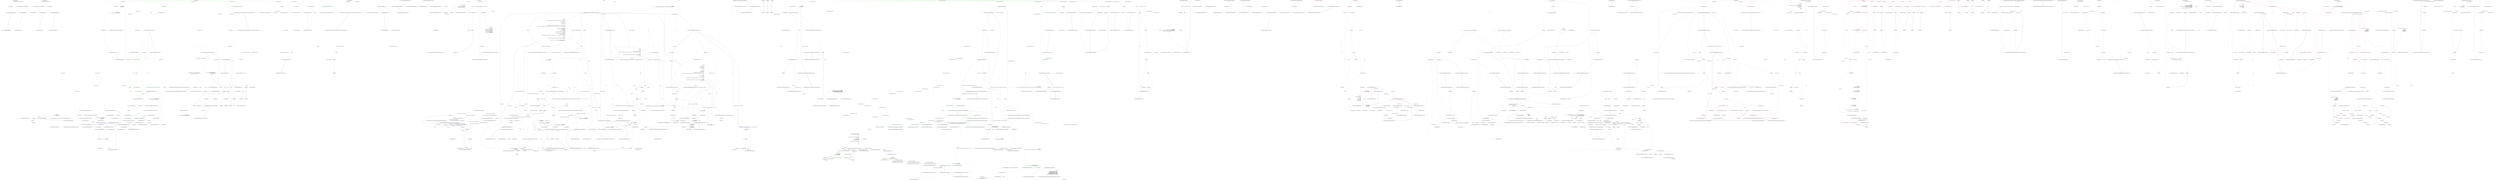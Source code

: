 digraph  {
n7 [label="Nancy.Demo.ApplicationDependencyClass", span=""];
n0 [cluster="Nancy.Demo.ApplicationDependencyClass.ApplicationDependencyClass()", label="Entry Nancy.Demo.ApplicationDependencyClass.ApplicationDependencyClass()", span="11-11"];
n1 [cluster="Nancy.Demo.ApplicationDependencyClass.ApplicationDependencyClass()", color=red, community=0, label="1: _CurrentDateTime = DateTime.Now", span="13-13"];
n2 [cluster="Nancy.Demo.ApplicationDependencyClass.ApplicationDependencyClass()", label="Exit Nancy.Demo.ApplicationDependencyClass.ApplicationDependencyClass()", span="11-11"];
n3 [cluster="Nancy.Demo.ApplicationDependencyClass.GetContent()", label="Entry Nancy.Demo.ApplicationDependencyClass.GetContent()", span="16-16"];
n4 [cluster="Nancy.Demo.ApplicationDependencyClass.GetContent()", color=red, community=0, label="1: return ''This is an application level dependency, constructed on: '' + _CurrentDateTime.ToLongTimeString();", span="18-18"];
n5 [cluster="Nancy.Demo.ApplicationDependencyClass.GetContent()", label="Exit Nancy.Demo.ApplicationDependencyClass.GetContent()", span="16-16"];
n6 [cluster="System.DateTime.ToLongTimeString()", label="Entry System.DateTime.ToLongTimeString()", span="0-0"];
m1_102 [cluster="System.Collections.Generic.IEnumerable<TSource>.Distinct<TSource>()", file="BasicAuthentication.cs", label="Entry System.Collections.Generic.IEnumerable<TSource>.Distinct<TSource>()", span="0-0"];
m1_56 [cluster="Nancy.ViewEngines.AmbiguousViewsException.AmbiguousViewsException(string)", file="BasicAuthentication.cs", label="Entry Nancy.ViewEngines.AmbiguousViewsException.AmbiguousViewsException(string)", span="20-20"];
m1_147 [cluster="Unk.Any", file="BasicAuthentication.cs", label="Entry Unk.Any", span=""];
m1_110 [cluster="string.Format(string, object, object)", file="BasicAuthentication.cs", label="Entry string.Format(string, object, object)", span="0-0"];
m1_9 [cluster="System.Collections.Generic.List<T>.List(System.Collections.Generic.IEnumerable<T>)", file="BasicAuthentication.cs", label="Entry System.Collections.Generic.List<T>.List(System.Collections.Generic.IEnumerable<T>)", span="0-0"];
m1_42 [cluster="System.Collections.Generic.List<T>.ForEach(System.Action<T>)", file="BasicAuthentication.cs", label="Entry System.Collections.Generic.List<T>.ForEach(System.Action<T>)", span="0-0"];
m1_109 [cluster="Unk.Join", file="BasicAuthentication.cs", label="Entry Unk.Join", span=""];
m1_120 [cluster="Nancy.ViewEngines.DefaultViewLocator.LocationMatchesView(string, Nancy.ViewEngines.ViewLocationResult)", file="BasicAuthentication.cs", label="Entry Nancy.ViewEngines.DefaultViewLocator.LocationMatchesView(string, Nancy.ViewEngines.ViewLocationResult)", span="207-207"];
m1_122 [cluster="Nancy.ViewEngines.DefaultViewLocator.LocationMatchesView(string, Nancy.ViewEngines.ViewLocationResult)", file="BasicAuthentication.cs", label="return viewLocationResult.Location.Equals(location, StringComparison.OrdinalIgnoreCase);", span="211-211"];
m1_121 [cluster="Nancy.ViewEngines.DefaultViewLocator.LocationMatchesView(string, Nancy.ViewEngines.ViewLocationResult)", file="BasicAuthentication.cs", label="var location = GetLocationFromViewName(viewName)", span="209-209"];
m1_123 [cluster="Nancy.ViewEngines.DefaultViewLocator.LocationMatchesView(string, Nancy.ViewEngines.ViewLocationResult)", file="BasicAuthentication.cs", label="Exit Nancy.ViewEngines.DefaultViewLocator.LocationMatchesView(string, Nancy.ViewEngines.ViewLocationResult)", span="207-207"];
m1_136 [cluster="System.IO.Path.GetFileName(string)", file="BasicAuthentication.cs", label="Entry System.IO.Path.GetFileName(string)", span="0-0"];
m1_78 [cluster="Nancy.ViewEngines.IViewLocationProvider.GetLocatedViews(System.Collections.Generic.IEnumerable<string>, string, string)", file="BasicAuthentication.cs", label="Entry Nancy.ViewEngines.IViewLocationProvider.GetLocatedViews(System.Collections.Generic.IEnumerable<string>, string, string)", span="25-25"];
m1_57 [cluster="Nancy.ViewEngines.DefaultViewLocator.GetAmgiguousViewExceptionMessage(int, System.Collections.Generic.IEnumerable<Nancy.ViewEngines.ViewLocationResult>)", file="BasicAuthentication.cs", label="Entry Nancy.ViewEngines.DefaultViewLocator.GetAmgiguousViewExceptionMessage(int, System.Collections.Generic.IEnumerable<Nancy.ViewEngines.ViewLocationResult>)", span="189-189"];
m1_106 [cluster="Nancy.ViewEngines.DefaultViewLocator.GetAmgiguousViewExceptionMessage(int, System.Collections.Generic.IEnumerable<Nancy.ViewEngines.ViewLocationResult>)", file="BasicAuthentication.cs", label="return string.Format(''This exception was thrown because multiple views were found. {0} view(s):\r\n\t{1}'', count, string.Join(''\r\n\t'', viewsThatMatchesCritera.Select(GetFullLocationOfView).ToArray()));", span="191-191"];
m1_107 [cluster="Nancy.ViewEngines.DefaultViewLocator.GetAmgiguousViewExceptionMessage(int, System.Collections.Generic.IEnumerable<Nancy.ViewEngines.ViewLocationResult>)", file="BasicAuthentication.cs", label="Exit Nancy.ViewEngines.DefaultViewLocator.GetAmgiguousViewExceptionMessage(int, System.Collections.Generic.IEnumerable<Nancy.ViewEngines.ViewLocationResult>)", span="189-189"];
m1_10 [cluster="Nancy.ViewEngines.DefaultViewLocator.GetInititialViewLocations()", file="BasicAuthentication.cs", label="Entry Nancy.ViewEngines.DefaultViewLocator.GetInititialViewLocations()", span="171-171"];
m1_94 [cluster="Nancy.ViewEngines.DefaultViewLocator.GetInititialViewLocations()", file="BasicAuthentication.cs", label="var supportedViewExtensions =\r\n                GetSupportedViewExtensions()", span="173-174"];
m1_95 [cluster="Nancy.ViewEngines.DefaultViewLocator.GetInititialViewLocations()", file="BasicAuthentication.cs", label="var viewsLocatedByProviders =\r\n                this.viewLocationProvider.GetLocatedViews(supportedViewExtensions)", span="176-177"];
m1_96 [cluster="Nancy.ViewEngines.DefaultViewLocator.GetInititialViewLocations()", file="BasicAuthentication.cs", label="return viewsLocatedByProviders.ToArray();", span="179-179"];
m1_97 [cluster="Nancy.ViewEngines.DefaultViewLocator.GetInititialViewLocations()", file="BasicAuthentication.cs", label="Exit Nancy.ViewEngines.DefaultViewLocator.GetInititialViewLocations()", span="171-171"];
m1_143 [cluster="System.IO.Path.GetExtension(string)", file="BasicAuthentication.cs", label="Entry System.IO.Path.GetExtension(string)", span="0-0"];
m1_53 [cluster="System.Collections.Generic.IEnumerable<TSource>.Any<TSource>()", file="BasicAuthentication.cs", label="Entry System.Collections.Generic.IEnumerable<TSource>.Any<TSource>()", span="0-0"];
m1_77 [cluster="Nancy.ViewEngines.DefaultViewLocator.GetFilenameWithoutExtensionFromViewName(string)", file="BasicAuthentication.cs", label="Entry Nancy.ViewEngines.DefaultViewLocator.GetFilenameWithoutExtensionFromViewName(string)", span="222-222"];
m1_127 [cluster="Nancy.ViewEngines.DefaultViewLocator.GetFilenameWithoutExtensionFromViewName(string)", file="BasicAuthentication.cs", label="return Path.GetFileNameWithoutExtension(viewName);", span="224-224"];
m1_128 [cluster="Nancy.ViewEngines.DefaultViewLocator.GetFilenameWithoutExtensionFromViewName(string)", file="BasicAuthentication.cs", label="Exit Nancy.ViewEngines.DefaultViewLocator.GetFilenameWithoutExtensionFromViewName(string)", span="222-222"];
m1_40 [cluster="System.Threading.ReaderWriterLockSlim.EnterReadLock()", file="BasicAuthentication.cs", label="Entry System.Threading.ReaderWriterLockSlim.EnterReadLock()", span="0-0"];
m1_52 [cluster="Nancy.ViewEngines.DefaultViewLocator.GetUncachedMatchingViews(string)", file="BasicAuthentication.cs", label="Entry Nancy.ViewEngines.DefaultViewLocator.GetUncachedMatchingViews(string)", span="148-148"];
m1_69 [cluster="Nancy.ViewEngines.DefaultViewLocator.GetUncachedMatchingViews(string)", file="BasicAuthentication.cs", label="var supportedViewExtensions = String.IsNullOrEmpty(viewExtension)\r\n                                              ? GetSupportedViewExtensions()\r\n                                              : new[] { viewExtension }", span="152-154"];
m1_72 [cluster="Nancy.ViewEngines.DefaultViewLocator.GetUncachedMatchingViews(string)", file="BasicAuthentication.cs", label="return this.viewLocationProvider.GetLocatedViews(supportedViewExtensions, location, nameWithoutExtension)\r\n                                            .ToArray();", span="159-160"];
m1_68 [cluster="Nancy.ViewEngines.DefaultViewLocator.GetUncachedMatchingViews(string)", file="BasicAuthentication.cs", label="var viewExtension = GetExtensionFromViewName(viewName)", span="150-150"];
m1_70 [cluster="Nancy.ViewEngines.DefaultViewLocator.GetUncachedMatchingViews(string)", file="BasicAuthentication.cs", label="var location = GetLocationFromViewName(viewName)", span="156-156"];
m1_71 [cluster="Nancy.ViewEngines.DefaultViewLocator.GetUncachedMatchingViews(string)", file="BasicAuthentication.cs", label="var nameWithoutExtension = GetFilenameWithoutExtensionFromViewName(viewName)", span="157-157"];
m1_73 [cluster="Nancy.ViewEngines.DefaultViewLocator.GetUncachedMatchingViews(string)", file="BasicAuthentication.cs", label="Exit Nancy.ViewEngines.DefaultViewLocator.GetUncachedMatchingViews(string)", span="148-148"];
m1_0 [cluster="Nancy.ViewEngines.DefaultViewLocator.DefaultViewLocator(Nancy.ViewEngines.IViewLocationProvider, System.Collections.Generic.IEnumerable<Nancy.ViewEngines.IViewEngine>)", file="BasicAuthentication.cs", label="Entry Nancy.ViewEngines.DefaultViewLocator.DefaultViewLocator(Nancy.ViewEngines.IViewLocationProvider, System.Collections.Generic.IEnumerable<Nancy.ViewEngines.IViewEngine>)", span="23-23"];
m1_1 [cluster="Nancy.ViewEngines.DefaultViewLocator.DefaultViewLocator(Nancy.ViewEngines.IViewLocationProvider, System.Collections.Generic.IEnumerable<Nancy.ViewEngines.IViewEngine>)", color=green, community=0, file="BasicAuthentication.cs", label="0: this.viewLocationProvider = viewLocationProvider", span="25-25"];
m1_2 [cluster="Nancy.ViewEngines.DefaultViewLocator.DefaultViewLocator(Nancy.ViewEngines.IViewLocationProvider, System.Collections.Generic.IEnumerable<Nancy.ViewEngines.IViewEngine>)", color=green, community=0, file="BasicAuthentication.cs", label="0: this.viewEngines = viewEngines", span="26-26"];
m1_3 [cluster="Nancy.ViewEngines.DefaultViewLocator.DefaultViewLocator(Nancy.ViewEngines.IViewLocationProvider, System.Collections.Generic.IEnumerable<Nancy.ViewEngines.IViewEngine>)", color=green, community=0, file="BasicAuthentication.cs", label="0: this.invalidCharacters = Path.GetInvalidFileNameChars().Where(c => c != '/').ToArray()", span="28-28"];
m1_4 [cluster="Nancy.ViewEngines.DefaultViewLocator.DefaultViewLocator(Nancy.ViewEngines.IViewLocationProvider, System.Collections.Generic.IEnumerable<Nancy.ViewEngines.IViewEngine>)", color=green, community=0, file="BasicAuthentication.cs", label="1: this.viewLocationResults = new List<ViewLocationResult>(this.GetInititialViewLocations())", span="31-31"];
m1_5 [cluster="Nancy.ViewEngines.DefaultViewLocator.DefaultViewLocator(Nancy.ViewEngines.IViewLocationProvider, System.Collections.Generic.IEnumerable<Nancy.ViewEngines.IViewEngine>)", file="BasicAuthentication.cs", label="Exit Nancy.ViewEngines.DefaultViewLocator.DefaultViewLocator(Nancy.ViewEngines.IViewLocationProvider, System.Collections.Generic.IEnumerable<Nancy.ViewEngines.IViewEngine>)", span="23-23"];
m1_67 [cluster="System.Collections.Generic.IEnumerable<TSource>.Single<TSource>()", file="BasicAuthentication.cs", label="Entry System.Collections.Generic.IEnumerable<TSource>.Single<TSource>()", span="0-0"];
m1_75 [cluster="Nancy.ViewEngines.DefaultViewLocator.GetSupportedViewExtensions()", file="BasicAuthentication.cs", label="Entry Nancy.ViewEngines.DefaultViewLocator.GetSupportedViewExtensions()", span="182-182"];
m1_99 [cluster="Nancy.ViewEngines.DefaultViewLocator.GetSupportedViewExtensions()", file="BasicAuthentication.cs", label="return this.viewEngines\r\n                .SelectMany(engine => engine.Extensions)\r\n                .Distinct();", span="184-186"];
m1_100 [cluster="Nancy.ViewEngines.DefaultViewLocator.GetSupportedViewExtensions()", file="BasicAuthentication.cs", label="Exit Nancy.ViewEngines.DefaultViewLocator.GetSupportedViewExtensions()", span="182-182"];
m1_7 [cluster="Unk.Where", file="BasicAuthentication.cs", label="Entry Unk.Where", span=""];
m1_8 [cluster="Unk.ToArray", file="BasicAuthentication.cs", label="Entry Unk.ToArray", span=""];
m1_139 [cluster="string.TrimEnd(params char[])", file="BasicAuthentication.cs", label="Entry string.TrimEnd(params char[])", span="0-0"];
m1_115 [cluster="Nancy.ViewEngines.DefaultViewLocator.ExtensionMatchesView(string, Nancy.ViewEngines.ViewLocationResult)", file="BasicAuthentication.cs", label="Entry Nancy.ViewEngines.DefaultViewLocator.ExtensionMatchesView(string, Nancy.ViewEngines.ViewLocationResult)", span="199-199"];
m1_117 [cluster="Nancy.ViewEngines.DefaultViewLocator.ExtensionMatchesView(string, Nancy.ViewEngines.ViewLocationResult)", file="BasicAuthentication.cs", label="return string.IsNullOrEmpty(extension) ||\r\n                viewLocationResult.Extension.Equals(extension, StringComparison.OrdinalIgnoreCase);", span="203-204"];
m1_116 [cluster="Nancy.ViewEngines.DefaultViewLocator.ExtensionMatchesView(string, Nancy.ViewEngines.ViewLocationResult)", file="BasicAuthentication.cs", label="var extension = GetExtensionFromViewName(viewName)", span="201-201"];
m1_118 [cluster="Nancy.ViewEngines.DefaultViewLocator.ExtensionMatchesView(string, Nancy.ViewEngines.ViewLocationResult)", file="BasicAuthentication.cs", label="Exit Nancy.ViewEngines.DefaultViewLocator.ExtensionMatchesView(string, Nancy.ViewEngines.ViewLocationResult)", span="199-199"];
m1_33 [cluster="Nancy.ViewEngines.DefaultViewLocator.LocateAndCacheUncachedView(string)", file="BasicAuthentication.cs", label="Entry Nancy.ViewEngines.DefaultViewLocator.LocateAndCacheUncachedView(string)", span="106-106"];
m1_43 [cluster="Nancy.ViewEngines.DefaultViewLocator.LocateAndCacheUncachedView(string)", color=green, community=0, file="BasicAuthentication.cs", label="0: var uncachedResults = this.GetUncachedMatchingViews(viewName)", span="108-108"];
m1_44 [cluster="Nancy.ViewEngines.DefaultViewLocator.LocateAndCacheUncachedView(string)", color=green, community=0, file="BasicAuthentication.cs", label="0: !uncachedResults.Any()", span="109-109"];
m1_47 [cluster="Nancy.ViewEngines.DefaultViewLocator.LocateAndCacheUncachedView(string)", color=green, community=0, file="BasicAuthentication.cs", label="0: this.viewLocationResults.AddRange(uncachedResults)", span="117-117"];
m1_48 [cluster="Nancy.ViewEngines.DefaultViewLocator.LocateAndCacheUncachedView(string)", color=green, community=0, file="BasicAuthentication.cs", label="0: uncachedResults.Length > 1", span="124-124"];
m1_49 [cluster="Nancy.ViewEngines.DefaultViewLocator.LocateAndCacheUncachedView(string)", color=green, community=0, file="BasicAuthentication.cs", label="0: throw new AmbiguousViewsException(GetAmgiguousViewExceptionMessage(uncachedResults.Length, uncachedResults));", span="126-126"];
m1_50 [cluster="Nancy.ViewEngines.DefaultViewLocator.LocateAndCacheUncachedView(string)", color=green, community=0, file="BasicAuthentication.cs", label="0: return uncachedResults.First();", span="129-129"];
m1_45 [cluster="Nancy.ViewEngines.DefaultViewLocator.LocateAndCacheUncachedView(string)", color=green, community=0, file="BasicAuthentication.cs", label="0: return null;", span="111-111"];
m1_46 [cluster="Nancy.ViewEngines.DefaultViewLocator.LocateAndCacheUncachedView(string)", color=green, community=0, file="BasicAuthentication.cs", label="0: this.padlock.EnterWriteLock()", span="114-114"];
m1_51 [cluster="Nancy.ViewEngines.DefaultViewLocator.LocateAndCacheUncachedView(string)", file="BasicAuthentication.cs", label="Exit Nancy.ViewEngines.DefaultViewLocator.LocateAndCacheUncachedView(string)", span="106-106"];
m1_101 [cluster="System.Collections.Generic.IEnumerable<TSource>.SelectMany<TSource, TResult>(System.Func<TSource, System.Collections.Generic.IEnumerable<TResult>>)", file="BasicAuthentication.cs", label="Entry System.Collections.Generic.IEnumerable<TSource>.SelectMany<TSource, TResult>(System.Func<TSource, System.Collections.Generic.IEnumerable<TResult>>)", span="0-0"];
m1_137 [cluster="string.LastIndexOf(string, System.StringComparison)", file="BasicAuthentication.cs", label="Entry string.LastIndexOf(string, System.StringComparison)", span="0-0"];
m1_93 [cluster="Unk.LocationMatchesView", file="BasicAuthentication.cs", label="Entry Unk.LocationMatchesView", span=""];
m1_29 [cluster="string.IsNullOrEmpty(string)", file="BasicAuthentication.cs", label="Entry string.IsNullOrEmpty(string)", span="0-0"];
m1_54 [cluster="System.Threading.ReaderWriterLockSlim.EnterWriteLock()", file="BasicAuthentication.cs", label="Entry System.Threading.ReaderWriterLockSlim.EnterWriteLock()", span="0-0"];
m1_6 [cluster="System.IO.Path.GetInvalidFileNameChars()", file="BasicAuthentication.cs", label="Entry System.IO.Path.GetInvalidFileNameChars()", span="0-0"];
m1_31 [cluster="Nancy.ViewEngines.DefaultViewLocator.LocateCachedView(string)", file="BasicAuthentication.cs", label="Entry Nancy.ViewEngines.DefaultViewLocator.LocateCachedView(string)", span="132-132"];
m1_59 [cluster="Nancy.ViewEngines.DefaultViewLocator.LocateCachedView(string)", file="BasicAuthentication.cs", label="var cachedResults = this.GetCachedMatchingViews(viewName)", span="134-134"];
m1_63 [cluster="Nancy.ViewEngines.DefaultViewLocator.LocateCachedView(string)", file="BasicAuthentication.cs", label="throw new AmbiguousViewsException(GetAmgiguousViewExceptionMessage(cachedResults.Length, cachedResults));", span="142-142"];
m1_60 [cluster="Nancy.ViewEngines.DefaultViewLocator.LocateCachedView(string)", file="BasicAuthentication.cs", label="cachedResults.Length == 1", span="135-135"];
m1_61 [cluster="Nancy.ViewEngines.DefaultViewLocator.LocateCachedView(string)", file="BasicAuthentication.cs", label="return cachedResults.Single();", span="137-137"];
m1_62 [cluster="Nancy.ViewEngines.DefaultViewLocator.LocateCachedView(string)", file="BasicAuthentication.cs", label="cachedResults.Length > 1", span="140-140"];
m1_64 [cluster="Nancy.ViewEngines.DefaultViewLocator.LocateCachedView(string)", file="BasicAuthentication.cs", label="return null;", span="145-145"];
m1_65 [cluster="Nancy.ViewEngines.DefaultViewLocator.LocateCachedView(string)", file="BasicAuthentication.cs", label="Exit Nancy.ViewEngines.DefaultViewLocator.LocateCachedView(string)", span="132-132"];
m1_34 [cluster="Nancy.ViewEngines.DefaultViewLocator.GetAllCurrentlyDiscoveredViews()", file="BasicAuthentication.cs", label="Entry Nancy.ViewEngines.DefaultViewLocator.GetAllCurrentlyDiscoveredViews()", span="89-89"];
m1_35 [cluster="Nancy.ViewEngines.DefaultViewLocator.GetAllCurrentlyDiscoveredViews()", color=green, community=0, file="BasicAuthentication.cs", label="1: this.padlock.EnterReadLock()", span="91-91"];
m1_36 [cluster="Nancy.ViewEngines.DefaultViewLocator.GetAllCurrentlyDiscoveredViews()", color=green, community=0, file="BasicAuthentication.cs", label="1: var newList = new List<ViewLocationResult>(this.viewLocationResults.Count)", span="96-96"];
m1_37 [cluster="Nancy.ViewEngines.DefaultViewLocator.GetAllCurrentlyDiscoveredViews()", color=green, community=0, file="BasicAuthentication.cs", label="1: this.viewLocationResults.ForEach(newList.Add)", span="97-97"];
m1_38 [cluster="Nancy.ViewEngines.DefaultViewLocator.GetAllCurrentlyDiscoveredViews()", color=green, community=0, file="BasicAuthentication.cs", label="1: return newList;", span="98-98"];
m1_39 [cluster="Nancy.ViewEngines.DefaultViewLocator.GetAllCurrentlyDiscoveredViews()", file="BasicAuthentication.cs", label="Exit Nancy.ViewEngines.DefaultViewLocator.GetAllCurrentlyDiscoveredViews()", span="89-89"];
m1_58 [cluster="System.Collections.Generic.IEnumerable<TSource>.First<TSource>()", file="BasicAuthentication.cs", label="Entry System.Collections.Generic.IEnumerable<TSource>.First<TSource>()", span="0-0"];
m1_103 [cluster="lambda expression", file="BasicAuthentication.cs", label="Entry lambda expression", span="185-185"];
m1_11 [cluster="lambda expression", file="BasicAuthentication.cs", label="Entry lambda expression", span="28-28"];
m1_12 [cluster="lambda expression", color=green, community=0, file="BasicAuthentication.cs", label="0: c != '/'", span="28-28"];
m1_13 [cluster="lambda expression", file="BasicAuthentication.cs", label="Exit lambda expression", span="28-28"];
m1_87 [cluster="lambda expression", file="BasicAuthentication.cs", label="ExtensionMatchesView(viewName, x)", span="166-166"];
m1_91 [cluster="lambda expression", file="BasicAuthentication.cs", label="LocationMatchesView(viewName, x)", span="167-167"];
m1_82 [cluster="lambda expression", file="BasicAuthentication.cs", label="Entry lambda expression", span="165-165"];
m1_86 [cluster="lambda expression", file="BasicAuthentication.cs", label="Entry lambda expression", span="166-166"];
m1_90 [cluster="lambda expression", file="BasicAuthentication.cs", label="Entry lambda expression", span="167-167"];
m1_88 [cluster="lambda expression", file="BasicAuthentication.cs", label="Exit lambda expression", span="166-166"];
m1_92 [cluster="lambda expression", file="BasicAuthentication.cs", label="Exit lambda expression", span="167-167"];
m1_83 [cluster="lambda expression", file="BasicAuthentication.cs", label="NameMatchesView(viewName, x)", span="165-165"];
m1_84 [cluster="lambda expression", file="BasicAuthentication.cs", label="Exit lambda expression", span="165-165"];
m1_104 [cluster="lambda expression", file="BasicAuthentication.cs", label="engine.Extensions", span="185-185"];
m1_105 [cluster="lambda expression", file="BasicAuthentication.cs", label="Exit lambda expression", span="185-185"];
m1_119 [cluster="string.Equals(string, System.StringComparison)", file="BasicAuthentication.cs", label="Entry string.Equals(string, System.StringComparison)", span="0-0"];
m1_74 [cluster="Nancy.ViewEngines.DefaultViewLocator.GetExtensionFromViewName(string)", file="BasicAuthentication.cs", label="Entry Nancy.ViewEngines.DefaultViewLocator.GetExtensionFromViewName(string)", span="236-236"];
m1_141 [cluster="Nancy.ViewEngines.DefaultViewLocator.GetExtensionFromViewName(string)", file="BasicAuthentication.cs", label="return !String.IsNullOrEmpty(extension) ? extension.Substring(1) : extension;", span="240-240"];
m1_140 [cluster="Nancy.ViewEngines.DefaultViewLocator.GetExtensionFromViewName(string)", file="BasicAuthentication.cs", label="var extension = Path.GetExtension(viewName)", span="238-238"];
m1_142 [cluster="Nancy.ViewEngines.DefaultViewLocator.GetExtensionFromViewName(string)", file="BasicAuthentication.cs", label="Exit Nancy.ViewEngines.DefaultViewLocator.GetExtensionFromViewName(string)", span="236-236"];
m1_55 [cluster="System.Collections.Generic.List<T>.AddRange(System.Collections.Generic.IEnumerable<T>)", file="BasicAuthentication.cs", label="Entry System.Collections.Generic.List<T>.AddRange(System.Collections.Generic.IEnumerable<T>)", span="0-0"];
m1_108 [cluster="Unk.Select", file="BasicAuthentication.cs", label="Entry Unk.Select", span=""];
m1_98 [cluster="Nancy.ViewEngines.IViewLocationProvider.GetLocatedViews(System.Collections.Generic.IEnumerable<string>)", file="BasicAuthentication.cs", label="Entry Nancy.ViewEngines.IViewLocationProvider.GetLocatedViews(System.Collections.Generic.IEnumerable<string>)", span="15-15"];
m1_41 [cluster="System.Collections.Generic.List<T>.List(int)", file="BasicAuthentication.cs", label="Entry System.Collections.Generic.List<T>.List(int)", span="0-0"];
m1_85 [cluster="Nancy.ViewEngines.DefaultViewLocator.NameMatchesView(string, Nancy.ViewEngines.ViewLocationResult)", file="BasicAuthentication.cs", label="Entry Nancy.ViewEngines.DefaultViewLocator.NameMatchesView(string, Nancy.ViewEngines.ViewLocationResult)", span="214-214"];
m1_125 [cluster="Nancy.ViewEngines.DefaultViewLocator.NameMatchesView(string, Nancy.ViewEngines.ViewLocationResult)", file="BasicAuthentication.cs", label="return (!string.IsNullOrEmpty(name)) &&\r\n                viewLocationResult.Name.Equals(name, StringComparison.OrdinalIgnoreCase);", span="218-219"];
m1_124 [cluster="Nancy.ViewEngines.DefaultViewLocator.NameMatchesView(string, Nancy.ViewEngines.ViewLocationResult)", file="BasicAuthentication.cs", label="var name = GetFilenameWithoutExtensionFromViewName(viewName)", span="216-216"];
m1_126 [cluster="Nancy.ViewEngines.DefaultViewLocator.NameMatchesView(string, Nancy.ViewEngines.ViewLocationResult)", file="BasicAuthentication.cs", label="Exit Nancy.ViewEngines.DefaultViewLocator.NameMatchesView(string, Nancy.ViewEngines.ViewLocationResult)", span="214-214"];
m1_30 [cluster="Nancy.ViewEngines.DefaultViewLocator.IsValidViewName(string)", file="BasicAuthentication.cs", label="Entry Nancy.ViewEngines.DefaultViewLocator.IsValidViewName(string)", span="243-243"];
m1_145 [cluster="Nancy.ViewEngines.DefaultViewLocator.IsValidViewName(string)", file="BasicAuthentication.cs", label="return !this.invalidCharacters.Any(viewName.Contains);", span="245-245"];
m1_146 [cluster="Nancy.ViewEngines.DefaultViewLocator.IsValidViewName(string)", file="BasicAuthentication.cs", label="Exit Nancy.ViewEngines.DefaultViewLocator.IsValidViewName(string)", span="243-243"];
m1_66 [cluster="Nancy.ViewEngines.DefaultViewLocator.GetCachedMatchingViews(string)", file="BasicAuthentication.cs", label="Entry Nancy.ViewEngines.DefaultViewLocator.GetCachedMatchingViews(string)", span="163-163"];
m1_80 [cluster="Nancy.ViewEngines.DefaultViewLocator.GetCachedMatchingViews(string)", file="BasicAuthentication.cs", label="return this.viewLocationResults.Where(x => NameMatchesView(viewName, x))\r\n                       .Where(x => ExtensionMatchesView(viewName, x))\r\n                       .Where(x => LocationMatchesView(viewName, x))\r\n                       .ToArray();", span="165-168"];
m1_81 [cluster="Nancy.ViewEngines.DefaultViewLocator.GetCachedMatchingViews(string)", file="BasicAuthentication.cs", label="Exit Nancy.ViewEngines.DefaultViewLocator.GetCachedMatchingViews(string)", span="163-163"];
m1_76 [cluster="Nancy.ViewEngines.DefaultViewLocator.GetLocationFromViewName(string)", file="BasicAuthentication.cs", label="Entry Nancy.ViewEngines.DefaultViewLocator.GetLocationFromViewName(string)", span="227-227"];
m1_130 [cluster="Nancy.ViewEngines.DefaultViewLocator.GetLocationFromViewName(string)", file="BasicAuthentication.cs", label="var filename = Path.GetFileName(viewName)", span="229-229"];
m1_131 [cluster="Nancy.ViewEngines.DefaultViewLocator.GetLocationFromViewName(string)", file="BasicAuthentication.cs", label="var index = viewName.LastIndexOf(filename, StringComparison.OrdinalIgnoreCase)", span="230-230"];
m1_132 [cluster="Nancy.ViewEngines.DefaultViewLocator.GetLocationFromViewName(string)", file="BasicAuthentication.cs", label="var location = index >= 0 ? viewName.Remove(index, filename.Length) : viewName", span="231-231"];
m1_134 [cluster="Nancy.ViewEngines.DefaultViewLocator.GetLocationFromViewName(string)", file="BasicAuthentication.cs", label="return location;", span="233-233"];
m1_133 [cluster="Nancy.ViewEngines.DefaultViewLocator.GetLocationFromViewName(string)", file="BasicAuthentication.cs", label="location = location.TrimEnd(new[] { '/' })", span="232-232"];
m1_135 [cluster="Nancy.ViewEngines.DefaultViewLocator.GetLocationFromViewName(string)", file="BasicAuthentication.cs", label="Exit Nancy.ViewEngines.DefaultViewLocator.GetLocationFromViewName(string)", span="227-227"];
m1_14 [cluster="Nancy.ViewEngines.DefaultViewLocator.LocateView(string, Nancy.NancyContext)", file="BasicAuthentication.cs", label="Entry Nancy.ViewEngines.DefaultViewLocator.LocateView(string, Nancy.NancyContext)", span="40-40"];
m1_15 [cluster="Nancy.ViewEngines.DefaultViewLocator.LocateView(string, Nancy.NancyContext)", color=green, community=0, file="BasicAuthentication.cs", label="1: string.IsNullOrEmpty(viewName)", span="42-42"];
m1_16 [cluster="Nancy.ViewEngines.DefaultViewLocator.LocateView(string, Nancy.NancyContext)", color=green, community=0, file="BasicAuthentication.cs", label="1: return null;", span="44-44"];
m1_17 [cluster="Nancy.ViewEngines.DefaultViewLocator.LocateView(string, Nancy.NancyContext)", color=green, community=0, file="BasicAuthentication.cs", label="1: !this.IsValidViewName(viewName)", span="47-47"];
m1_18 [cluster="Nancy.ViewEngines.DefaultViewLocator.LocateView(string, Nancy.NancyContext)", color=green, community=0, file="BasicAuthentication.cs", label="1: return null;", span="49-49"];
m1_19 [cluster="Nancy.ViewEngines.DefaultViewLocator.LocateView(string, Nancy.NancyContext)", color=green, community=0, file="BasicAuthentication.cs", label="1: !StaticConfiguration.Caching.EnableRuntimeViewDiscovery", span="54-54"];
m1_20 [cluster="Nancy.ViewEngines.DefaultViewLocator.LocateView(string, Nancy.NancyContext)", color=green, community=0, file="BasicAuthentication.cs", label="1: return this.LocateCachedView(viewName);", span="56-56"];
m1_22 [cluster="Nancy.ViewEngines.DefaultViewLocator.LocateView(string, Nancy.NancyContext)", color=green, community=0, file="BasicAuthentication.cs", label="1: var cachedResult = this.LocateCachedView(viewName)", span="62-62"];
m1_21 [cluster="Nancy.ViewEngines.DefaultViewLocator.LocateView(string, Nancy.NancyContext)", color=green, community=0, file="BasicAuthentication.cs", label="1: this.padlock.EnterUpgradeableReadLock()", span="59-59"];
m1_23 [cluster="Nancy.ViewEngines.DefaultViewLocator.LocateView(string, Nancy.NancyContext)", color=green, community=0, file="BasicAuthentication.cs", label="1: cachedResult != null", span="64-64"];
m1_24 [cluster="Nancy.ViewEngines.DefaultViewLocator.LocateView(string, Nancy.NancyContext)", color=green, community=0, file="BasicAuthentication.cs", label="1: return cachedResult;", span="66-66"];
m1_27 [cluster="Nancy.ViewEngines.DefaultViewLocator.LocateView(string, Nancy.NancyContext)", color=green, community=0, file="BasicAuthentication.cs", label="1: return this.LocateAndCacheUncachedView(viewName);", span="74-74"];
m1_25 [cluster="Nancy.ViewEngines.DefaultViewLocator.LocateView(string, Nancy.NancyContext)", color=green, community=0, file="BasicAuthentication.cs", label="1: !StaticConfiguration.Caching.EnableRuntimeViewDiscovery", span="69-69"];
m1_26 [cluster="Nancy.ViewEngines.DefaultViewLocator.LocateView(string, Nancy.NancyContext)", color=green, community=0, file="BasicAuthentication.cs", label="1: return null;", span="71-71"];
m1_28 [cluster="Nancy.ViewEngines.DefaultViewLocator.LocateView(string, Nancy.NancyContext)", file="BasicAuthentication.cs", label="Exit Nancy.ViewEngines.DefaultViewLocator.LocateView(string, Nancy.NancyContext)", span="40-40"];
m1_32 [cluster="System.Threading.ReaderWriterLockSlim.EnterUpgradeableReadLock()", file="BasicAuthentication.cs", label="Entry System.Threading.ReaderWriterLockSlim.EnterUpgradeableReadLock()", span="0-0"];
m1_138 [cluster="string.Remove(int, int)", file="BasicAuthentication.cs", label="Entry string.Remove(int, int)", span="0-0"];
m1_79 [cluster="System.Collections.Generic.IEnumerable<TSource>.ToArray<TSource>()", file="BasicAuthentication.cs", label="Entry System.Collections.Generic.IEnumerable<TSource>.ToArray<TSource>()", span="0-0"];
m1_89 [cluster="Unk.ExtensionMatchesView", file="BasicAuthentication.cs", label="Entry Unk.ExtensionMatchesView", span=""];
m1_129 [cluster="System.IO.Path.GetFileNameWithoutExtension(string)", file="BasicAuthentication.cs", label="Entry System.IO.Path.GetFileNameWithoutExtension(string)", span="0-0"];
m1_144 [cluster="string.Substring(int)", file="BasicAuthentication.cs", label="Entry string.Substring(int)", span="0-0"];
m1_148 [file="BasicAuthentication.cs", label="Nancy.ViewEngines.DefaultViewLocator", span=""];
m1_149 [file="BasicAuthentication.cs", label=string, span=""];
m6_11 [cluster="System.Func<T, TResult>.Invoke(T)", file="DefaultViewCache.cs", label="Entry System.Func<T, TResult>.Invoke(T)", span="0-0"];
m6_3 [cluster="System.Collections.Concurrent.ConcurrentDictionary<TKey, TValue>.ConcurrentDictionary()", file="DefaultViewCache.cs", label="Entry System.Collections.Concurrent.ConcurrentDictionary<TKey, TValue>.ConcurrentDictionary()", span="0-0"];
m6_7 [cluster="System.Collections.Concurrent.ConcurrentDictionary<TKey, TValue>.GetOrAdd(TKey, System.Func<TKey, TValue>)", file="DefaultViewCache.cs", label="Entry System.Collections.Concurrent.ConcurrentDictionary<TKey, TValue>.GetOrAdd(TKey, System.Func<TKey, TValue>)", span="0-0"];
m6_4 [cluster="Nancy.ViewEngines.DefaultViewCache.GetOrAdd<TCompiledView>(Nancy.ViewEngines.ViewLocationResult, System.Func<Nancy.ViewEngines.ViewLocationResult, TCompiledView>)", file="DefaultViewCache.cs", label="Entry Nancy.ViewEngines.DefaultViewCache.GetOrAdd<TCompiledView>(Nancy.ViewEngines.ViewLocationResult, System.Func<Nancy.ViewEngines.ViewLocationResult, TCompiledView>)", span="27-27"];
m6_5 [cluster="Nancy.ViewEngines.DefaultViewCache.GetOrAdd<TCompiledView>(Nancy.ViewEngines.ViewLocationResult, System.Func<Nancy.ViewEngines.ViewLocationResult, TCompiledView>)", color=green, community=0, file="DefaultViewCache.cs", label="1: return (TCompiledView)this.cache.GetOrAdd(viewLocationResult, (x) => valueFactory(x));", span="29-29"];
m6_6 [cluster="Nancy.ViewEngines.DefaultViewCache.GetOrAdd<TCompiledView>(Nancy.ViewEngines.ViewLocationResult, System.Func<Nancy.ViewEngines.ViewLocationResult, TCompiledView>)", file="DefaultViewCache.cs", label="Exit Nancy.ViewEngines.DefaultViewCache.GetOrAdd<TCompiledView>(Nancy.ViewEngines.ViewLocationResult, System.Func<Nancy.ViewEngines.ViewLocationResult, TCompiledView>)", span="27-27"];
m6_0 [cluster="Nancy.ViewEngines.DefaultViewCache.DefaultViewCache()", file="DefaultViewCache.cs", label="Entry Nancy.ViewEngines.DefaultViewCache.DefaultViewCache()", span="15-15"];
m6_1 [cluster="Nancy.ViewEngines.DefaultViewCache.DefaultViewCache()", file="DefaultViewCache.cs", label="this.cache = new ConcurrentDictionary<ViewLocationResult, object>()", span="17-17"];
m6_2 [cluster="Nancy.ViewEngines.DefaultViewCache.DefaultViewCache()", file="DefaultViewCache.cs", label="Exit Nancy.ViewEngines.DefaultViewCache.DefaultViewCache()", span="15-15"];
m6_8 [cluster="lambda expression", file="DefaultViewCache.cs", label="Entry lambda expression", span="29-29"];
m6_9 [cluster="lambda expression", color=green, community=0, file="DefaultViewCache.cs", label="1: valueFactory(x)", span="29-29"];
m6_10 [cluster="lambda expression", file="DefaultViewCache.cs", label="Exit lambda expression", span="29-29"];
m6_12 [file="DefaultViewCache.cs", label="Nancy.ViewEngines.DefaultViewCache", span=""];
m6_13 [file="DefaultViewCache.cs", label="System.Func<Nancy.ViewEngines.ViewLocationResult, TCompiledView>", span=""];
m7_3 [cluster="TinyIoC.TinyIoCContainer.Register<RegisterType, RegisterImplementation>()", file="DemoBootStrapper.cs", label="Entry TinyIoC.TinyIoCContainer.Register<RegisterType, RegisterImplementation>()", span="850-850"];
m7_0 [cluster="Nancy.Demo.DemoBootStrapper.ConfigureApplicationContainer(TinyIoC.TinyIoCContainer)", file="DemoBootStrapper.cs", label="Entry Nancy.Demo.DemoBootStrapper.ConfigureApplicationContainer(TinyIoC.TinyIoCContainer)", span="12-12"];
m7_1 [cluster="Nancy.Demo.DemoBootStrapper.ConfigureApplicationContainer(TinyIoC.TinyIoCContainer)", color=red, community=0, file="DemoBootStrapper.cs", label="0: container.Register<IApplicationDependency, ApplicationDependencyClass>().AsSingleton()", span="16-16"];
m7_2 [cluster="Nancy.Demo.DemoBootStrapper.ConfigureApplicationContainer(TinyIoC.TinyIoCContainer)", file="DemoBootStrapper.cs", label="Exit Nancy.Demo.DemoBootStrapper.ConfigureApplicationContainer(TinyIoC.TinyIoCContainer)", span="12-12"];
m7_4 [cluster="TinyIoC.TinyIoCContainer.RegisterOptions.AsSingleton()", file="DemoBootStrapper.cs", label="Entry TinyIoC.TinyIoCContainer.RegisterOptions.AsSingleton()", span="485-485"];
m7_9 [cluster="Nancy.Bootstrapper.NancyBootstrapperWithRequestContainerBase<TContainer>.ConfigureRequestContainer(TContainer)", file="DemoBootStrapper.cs", label="Entry Nancy.Bootstrapper.NancyBootstrapperWithRequestContainerBase<TContainer>.ConfigureRequestContainer(TContainer)", span="91-91"];
m7_5 [cluster="Nancy.Demo.DemoBootStrapper.ConfigureRequestContainer(TinyIoC.TinyIoCContainer)", file="DemoBootStrapper.cs", label="Entry Nancy.Demo.DemoBootStrapper.ConfigureRequestContainer(TinyIoC.TinyIoCContainer)", span="19-19"];
m7_6 [cluster="Nancy.Demo.DemoBootStrapper.ConfigureRequestContainer(TinyIoC.TinyIoCContainer)", color=red, community=0, file="DemoBootStrapper.cs", label="0: base.ConfigureRequestContainer(container)", span="21-21"];
m7_7 [cluster="Nancy.Demo.DemoBootStrapper.ConfigureRequestContainer(TinyIoC.TinyIoCContainer)", color=red, community=0, file="DemoBootStrapper.cs", label="0: container.Register<IRequestDependency, RequestDependencyClass>().AsSingleton()", span="23-23"];
m7_8 [cluster="Nancy.Demo.DemoBootStrapper.ConfigureRequestContainer(TinyIoC.TinyIoCContainer)", file="DemoBootStrapper.cs", label="Exit Nancy.Demo.DemoBootStrapper.ConfigureRequestContainer(TinyIoC.TinyIoCContainer)", span="19-19"];
m7_10 [file="DemoBootStrapper.cs", label="Nancy.Demo.DemoBootStrapper", span=""];
m8_10 [cluster="Unk.GetContent", file="DependencyModule.cs", label="Entry Unk.GetContent", span=""];
m8_9 [cluster="Nancy.Demo.Models.RatPackWithDependencyText.RatPackWithDependencyText()", file="DependencyModule.cs", label="Entry Nancy.Demo.Models.RatPackWithDependencyText.RatPackWithDependencyText()", span="7-7"];
m8_11 [cluster="Unk.Spark", file="DependencyModule.cs", label="Entry Unk.Spark", span=""];
m8_5 [cluster="lambda expression", file="DependencyModule.cs", label="Entry lambda expression", span="25-37"];
m8_6 [cluster="lambda expression", color=red, community=0, file="DependencyModule.cs", label="0: var model = new RatPackWithDependencyText() \r\n                    { \r\n                        FirstName = ''Bob'', \r\n                        ApplicationDependencyText = _ApplicationDependency.GetContent(),\r\n                        RequestDependencyText = _RequestDependency.GetContent()\r\n                    }", span="27-32"];
m8_7 [cluster="lambda expression", color=red, community=0, file="DependencyModule.cs", label="0: return View.Spark(''~/views/spark-dependency.spark'', model);", span="36-36"];
m8_8 [cluster="lambda expression", file="DependencyModule.cs", label="Exit lambda expression", span="25-37"];
m8_0 [cluster="Nancy.Demo.DependencyModule.DependencyModule(Nancy.Demo.IApplicationDependency, Nancy.Demo.IRequestDependency)", file="DependencyModule.cs", label="Entry Nancy.Demo.DependencyModule.DependencyModule(Nancy.Demo.IApplicationDependency, Nancy.Demo.IRequestDependency)", span="20-20"];
m8_1 [cluster="Nancy.Demo.DependencyModule.DependencyModule(Nancy.Demo.IApplicationDependency, Nancy.Demo.IRequestDependency)", color=red, community=0, file="DependencyModule.cs", label="0: _ApplicationDependency = applicationDependency", span="22-22"];
m8_2 [cluster="Nancy.Demo.DependencyModule.DependencyModule(Nancy.Demo.IApplicationDependency, Nancy.Demo.IRequestDependency)", color=red, community=0, file="DependencyModule.cs", label="0: _RequestDependency = requestDependency", span="23-23"];
m8_3 [cluster="Nancy.Demo.DependencyModule.DependencyModule(Nancy.Demo.IApplicationDependency, Nancy.Demo.IRequestDependency)", color=red, community=0, file="DependencyModule.cs", label="0: Get[''/dependency''] = x =>\r\n            {\r\n                var model = new RatPackWithDependencyText() \r\n                    { \r\n                        FirstName = ''Bob'', \r\n                        ApplicationDependencyText = _ApplicationDependency.GetContent(),\r\n                        RequestDependencyText = _RequestDependency.GetContent()\r\n                    };\r\n				//Compiles but does not execute as expected under Mono 2.8\r\n//                return View.Razor(''~/views/razor-dependency.cshtml'', model);\r\n				//Switching to Spark for demo\r\n				return View.Spark(''~/views/spark-dependency.spark'', model);\r\n            }", span="25-37"];
m8_4 [cluster="Nancy.Demo.DependencyModule.DependencyModule(Nancy.Demo.IApplicationDependency, Nancy.Demo.IRequestDependency)", file="DependencyModule.cs", label="Exit Nancy.Demo.DependencyModule.DependencyModule(Nancy.Demo.IApplicationDependency, Nancy.Demo.IRequestDependency)", span="20-20"];
m8_12 [file="DependencyModule.cs", label="Nancy.Demo.DependencyModule", span=""];
m9_35 [cluster="Nancy.Conventions.StaticContentConventionBuilder.ResponseFactoryCacheKey.ResponseFactoryCacheKey(string, string)", file="DynamicDictionaryValue.cs", label="Entry Nancy.Conventions.StaticContentConventionBuilder.ResponseFactoryCacheKey.ResponseFactoryCacheKey(string, string)", span="219-219"];
m9_157 [cluster="Nancy.Conventions.StaticContentConventionBuilder.ResponseFactoryCacheKey.ResponseFactoryCacheKey(string, string)", file="DynamicDictionaryValue.cs", label="this.path = path", span="221-221"];
m9_158 [cluster="Nancy.Conventions.StaticContentConventionBuilder.ResponseFactoryCacheKey.ResponseFactoryCacheKey(string, string)", file="DynamicDictionaryValue.cs", label="this.rootPath = rootPath", span="222-222"];
m9_159 [cluster="Nancy.Conventions.StaticContentConventionBuilder.ResponseFactoryCacheKey.ResponseFactoryCacheKey(string, string)", file="DynamicDictionaryValue.cs", label="Exit Nancy.Conventions.StaticContentConventionBuilder.ResponseFactoryCacheKey.ResponseFactoryCacheKey(string, string)", span="219-219"];
m9_104 [cluster="string.Concat(object, object, object)", file="DynamicDictionaryValue.cs", label="Entry string.Concat(object, object, object)", span="0-0"];
m9_98 [cluster="System.IO.Path.GetFullPath(string)", file="DynamicDictionaryValue.cs", label="Entry System.IO.Path.GetFullPath(string)", span="0-0"];
m9_94 [cluster="Unk.Any", file="DynamicDictionaryValue.cs", label="Entry Unk.Any", span=""];
m9_160 [cluster="Nancy.Conventions.StaticContentConventionBuilder.ResponseFactoryCacheKey.Equals(Nancy.Conventions.StaticContentConventionBuilder.ResponseFactoryCacheKey)", file="DynamicDictionaryValue.cs", label="Entry Nancy.Conventions.StaticContentConventionBuilder.ResponseFactoryCacheKey.Equals(Nancy.Conventions.StaticContentConventionBuilder.ResponseFactoryCacheKey)", span="241-241"];
m9_161 [cluster="Nancy.Conventions.StaticContentConventionBuilder.ResponseFactoryCacheKey.Equals(Nancy.Conventions.StaticContentConventionBuilder.ResponseFactoryCacheKey)", file="DynamicDictionaryValue.cs", label="ReferenceEquals(null, other)", span="243-243"];
m9_163 [cluster="Nancy.Conventions.StaticContentConventionBuilder.ResponseFactoryCacheKey.Equals(Nancy.Conventions.StaticContentConventionBuilder.ResponseFactoryCacheKey)", file="DynamicDictionaryValue.cs", label="ReferenceEquals(this, other)", span="248-248"];
m9_165 [cluster="Nancy.Conventions.StaticContentConventionBuilder.ResponseFactoryCacheKey.Equals(Nancy.Conventions.StaticContentConventionBuilder.ResponseFactoryCacheKey)", file="DynamicDictionaryValue.cs", label="return string.Equals(this.path, other.path) && string.Equals(this.rootPath, other.rootPath);", span="253-253"];
m9_162 [cluster="Nancy.Conventions.StaticContentConventionBuilder.ResponseFactoryCacheKey.Equals(Nancy.Conventions.StaticContentConventionBuilder.ResponseFactoryCacheKey)", file="DynamicDictionaryValue.cs", label="return false;", span="245-245"];
m9_164 [cluster="Nancy.Conventions.StaticContentConventionBuilder.ResponseFactoryCacheKey.Equals(Nancy.Conventions.StaticContentConventionBuilder.ResponseFactoryCacheKey)", file="DynamicDictionaryValue.cs", label="return true;", span="250-250"];
m9_166 [cluster="Nancy.Conventions.StaticContentConventionBuilder.ResponseFactoryCacheKey.Equals(Nancy.Conventions.StaticContentConventionBuilder.ResponseFactoryCacheKey)", file="DynamicDictionaryValue.cs", label="Exit Nancy.Conventions.StaticContentConventionBuilder.ResponseFactoryCacheKey.Equals(Nancy.Conventions.StaticContentConventionBuilder.ResponseFactoryCacheKey)", span="241-241"];
m9_9 [cluster="string.StartsWith(string)", file="DynamicDictionaryValue.cs", label="Entry string.StartsWith(string)", span="0-0"];
m9_37 [cluster="System.Collections.Concurrent.ConcurrentDictionary<TKey, TValue>.GetOrAdd(TKey, System.Func<TKey, TValue>)", file="DynamicDictionaryValue.cs", label="Entry System.Collections.Concurrent.ConcurrentDictionary<TKey, TValue>.GetOrAdd(TKey, System.Func<TKey, TValue>)", span="0-0"];
m9_29 [cluster="Nancy.Conventions.StaticContentConventionBuilder.GetPathWithoutFilename(string, string)", file="DynamicDictionaryValue.cs", label="Entry Nancy.Conventions.StaticContentConventionBuilder.GetPathWithoutFilename(string, string)", span="173-173"];
m9_141 [cluster="Nancy.Conventions.StaticContentConventionBuilder.GetPathWithoutFilename(string, string)", file="DynamicDictionaryValue.cs", label="var pathWithoutFileName = \r\n                path.Replace(fileName, string.Empty)", span="175-176"];
m9_142 [cluster="Nancy.Conventions.StaticContentConventionBuilder.GetPathWithoutFilename(string, string)", file="DynamicDictionaryValue.cs", label="return (pathWithoutFileName.Equals(''/'')) ? \r\n                pathWithoutFileName : \r\n                pathWithoutFileName.TrimEnd(new[] {'/'});", span="178-180"];
m9_143 [cluster="Nancy.Conventions.StaticContentConventionBuilder.GetPathWithoutFilename(string, string)", file="DynamicDictionaryValue.cs", label="Exit Nancy.Conventions.StaticContentConventionBuilder.GetPathWithoutFilename(string, string)", span="173-173"];
m9_140 [cluster="System.Text.RegularExpressions.Regex.Replace(string, string)", file="DynamicDictionaryValue.cs", label="Entry System.Text.RegularExpressions.Regex.Replace(string, string)", span="0-0"];
m9_48 [cluster="System.IO.Path.GetFileName(string)", file="DynamicDictionaryValue.cs", label="Entry System.IO.Path.GetFileName(string)", span="0-0"];
m9_178 [cluster="object.GetType()", file="DynamicDictionaryValue.cs", label="Entry object.GetType()", span="0-0"];
m9_95 [cluster="Nancy.Conventions.StaticContentConventionBuilder.GetSafeRequestPath(string, string, string)", file="DynamicDictionaryValue.cs", label="Entry Nancy.Conventions.StaticContentConventionBuilder.GetSafeRequestPath(string, string, string)", span="183-183"];
m9_146 [cluster="Nancy.Conventions.StaticContentConventionBuilder.GetSafeRequestPath(string, string, string)", file="DynamicDictionaryValue.cs", label="var actualContentPath =\r\n                (contentPath.Equals(''/'') ? string.Empty : contentPath)", span="185-186"];
m9_147 [cluster="Nancy.Conventions.StaticContentConventionBuilder.GetSafeRequestPath(string, string, string)", file="DynamicDictionaryValue.cs", label="requestedPath.Equals(''/'')", span="188-188"];
m9_148 [cluster="Nancy.Conventions.StaticContentConventionBuilder.GetSafeRequestPath(string, string, string)", file="DynamicDictionaryValue.cs", label="return string.Concat(actualContentPath, requestPath);", span="190-190"];
m9_149 [cluster="Nancy.Conventions.StaticContentConventionBuilder.GetSafeRequestPath(string, string, string)", file="DynamicDictionaryValue.cs", label="var expression =\r\n                new Regex(Regex.Escape(requestedPath), RegexOptions.IgnoreCase)", span="193-194"];
m9_150 [cluster="Nancy.Conventions.StaticContentConventionBuilder.GetSafeRequestPath(string, string, string)", file="DynamicDictionaryValue.cs", label="return expression.Replace(requestPath, actualContentPath, 1);", span="196-196"];
m9_151 [cluster="Nancy.Conventions.StaticContentConventionBuilder.GetSafeRequestPath(string, string, string)", file="DynamicDictionaryValue.cs", label="Exit Nancy.Conventions.StaticContentConventionBuilder.GetSafeRequestPath(string, string, string)", span="183-183"];
m9_36 [cluster="Nancy.Conventions.StaticContentConventionBuilder.BuildContentDelegate(Nancy.NancyContext, string, string, string, string[])", file="DynamicDictionaryValue.cs", label="Entry Nancy.Conventions.StaticContentConventionBuilder.BuildContentDelegate(Nancy.NancyContext, string, string, string, string[])", span="119-119"];
m9_69 [cluster="Nancy.Conventions.StaticContentConventionBuilder.BuildContentDelegate(Nancy.NancyContext, string, string, string, string[])", file="DynamicDictionaryValue.cs", label="return pathAndRootPair =>\r\n            {\r\n                context.Trace.TraceLog.WriteLog(x => x.AppendLine(string.Concat(''[StaticContentConventionBuilder] Attempting to resolve static content ''', pathAndRootPair, ''''')));\r\n\r\n                var extension = \r\n                    Path.GetExtension(pathAndRootPair.Path);\r\n\r\n                if (!string.IsNullOrEmpty(extension))\r\n                {\r\n                    extension = extension.Substring(1);\r\n                }\r\n\r\n                if (allowedExtensions.Length != 0 && !allowedExtensions.Any(e => string.Equals(e.TrimStart(new [] {'.'}), extension, StringComparison.OrdinalIgnoreCase)))\r\n                {\r\n                    context.Trace.TraceLog.WriteLog(x => x.AppendLine(string.Concat(''[StaticContentConventionBuilder] The requested extension ''', extension, ''' does not match any of the valid extensions for the convention ''', string.Join('','', allowedExtensions), ''''')));\r\n                    return ctx => null;\r\n                }\r\n\r\n                var transformedRequestPath = \r\n                    GetSafeRequestPath(pathAndRootPair.Path, requestedPath, contentPath);\r\n\r\n                transformedRequestPath = \r\n                    GetEncodedPath(transformedRequestPath);\r\n\r\n                var fileName =\r\n                    Path.GetFullPath(Path.Combine(applicationRootPath, transformedRequestPath));\r\n\r\n                var contentRootPath = \r\n                    Path.GetFullPath(Path.Combine(applicationRootPath, GetEncodedPath(contentPath)));\r\n\r\n                if (!IsWithinContentFolder(contentRootPath, fileName))\r\n                {\r\n                    context.Trace.TraceLog.WriteLog(x => x.AppendLine(string.Concat(''[StaticContentConventionBuilder] The request ''', fileName, ''' is trying to access a path outside the content folder ''', contentPath, ''''')));\r\n                    return ctx => null;\r\n                }\r\n\r\n                if (!File.Exists(fileName))\r\n                {\r\n                    context.Trace.TraceLog.WriteLog(x => x.AppendLine(string.Concat(''[StaticContentConventionBuilder] The requested file ''', fileName, ''' does not exist'')));\r\n                    return ctx => null;\r\n                }\r\n\r\n                context.Trace.TraceLog.WriteLog(x => x.AppendLine(string.Concat(''[StaticContentConventionBuilder] Returning file ''', fileName, ''''')));\r\n                return ctx => new GenericFileResponse(fileName, ctx);\r\n            };", span="121-165"];
m9_70 [cluster="Nancy.Conventions.StaticContentConventionBuilder.BuildContentDelegate(Nancy.NancyContext, string, string, string, string[])", file="DynamicDictionaryValue.cs", label="Exit Nancy.Conventions.StaticContentConventionBuilder.BuildContentDelegate(Nancy.NancyContext, string, string, string, string[])", span="119-119"];
m9_99 [cluster="Nancy.Conventions.StaticContentConventionBuilder.IsWithinContentFolder(string, string)", file="DynamicDictionaryValue.cs", label="Entry Nancy.Conventions.StaticContentConventionBuilder.IsWithinContentFolder(string, string)", span="205-205"];
m9_155 [cluster="Nancy.Conventions.StaticContentConventionBuilder.IsWithinContentFolder(string, string)", file="DynamicDictionaryValue.cs", label="return fileName.StartsWith(contentRootPath, StringComparison.Ordinal);", span="207-207"];
m9_156 [cluster="Nancy.Conventions.StaticContentConventionBuilder.IsWithinContentFolder(string, string)", file="DynamicDictionaryValue.cs", label="Exit Nancy.Conventions.StaticContentConventionBuilder.IsWithinContentFolder(string, string)", span="205-205"];
m9_26 [cluster="Nancy.Helpers.HttpUtility.UrlDecode(string)", file="DynamicDictionaryValue.cs", label="Entry Nancy.Helpers.HttpUtility.UrlDecode(string)", span="103-103"];
m9_27 [cluster="Nancy.Conventions.StaticContentConventionBuilder.GetSafeFileName(string)", file="DynamicDictionaryValue.cs", label="Entry Nancy.Conventions.StaticContentConventionBuilder.GetSafeFileName(string)", span="73-73"];
m9_44 [cluster="Nancy.Conventions.StaticContentConventionBuilder.GetSafeFileName(string)", file="DynamicDictionaryValue.cs", label="return Path.GetFileName(path);", span="77-77"];
m9_45 [cluster="Nancy.Conventions.StaticContentConventionBuilder.GetSafeFileName(string)", file="DynamicDictionaryValue.cs", label=Exception, span="79-79"];
m9_46 [cluster="Nancy.Conventions.StaticContentConventionBuilder.GetSafeFileName(string)", file="DynamicDictionaryValue.cs", label="return null;", span="83-83"];
m9_47 [cluster="Nancy.Conventions.StaticContentConventionBuilder.GetSafeFileName(string)", file="DynamicDictionaryValue.cs", label="Exit Nancy.Conventions.StaticContentConventionBuilder.GetSafeFileName(string)", span="73-73"];
m9_33 [cluster="string.Equals(string)", file="DynamicDictionaryValue.cs", label="Entry string.Equals(string)", span="0-0"];
m9_144 [cluster="string.Replace(string, string)", file="DynamicDictionaryValue.cs", label="Entry string.Replace(string, string)", span="0-0"];
m9_38 [cluster="System.Func<T, TResult>.Invoke(T)", file="DynamicDictionaryValue.cs", label="Entry System.Func<T, TResult>.Invoke(T)", span="0-0"];
m9_92 [cluster="System.IO.Path.GetExtension(string)", file="DynamicDictionaryValue.cs", label="Entry System.IO.Path.GetExtension(string)", span="0-0"];
m9_34 [cluster="System.ArgumentException.ArgumentException(string)", file="DynamicDictionaryValue.cs", label="Entry System.ArgumentException.ArgumentException(string)", span="0-0"];
m9_108 [cluster="string.TrimStart(params char[])", file="DynamicDictionaryValue.cs", label="Entry string.TrimStart(params char[])", span="0-0"];
m9_113 [cluster="string.Join(string, params string[])", file="DynamicDictionaryValue.cs", label="Entry string.Join(string, params string[])", span="0-0"];
m9_4 [cluster="Nancy.Conventions.StaticContentConventionBuilder.AddDirectory(string, string, params string[])", file="DynamicDictionaryValue.cs", label="Entry Nancy.Conventions.StaticContentConventionBuilder.AddDirectory(string, string, params string[])", span="30-30"];
m9_5 [cluster="Nancy.Conventions.StaticContentConventionBuilder.AddDirectory(string, string, params string[])", file="DynamicDictionaryValue.cs", label="!requestedPath.StartsWith(''/'')", span="32-32"];
m9_6 [cluster="Nancy.Conventions.StaticContentConventionBuilder.AddDirectory(string, string, params string[])", file="DynamicDictionaryValue.cs", label="requestedPath = string.Concat(''/'', requestedPath)", span="34-34"];
m9_7 [cluster="Nancy.Conventions.StaticContentConventionBuilder.AddDirectory(string, string, params string[])", file="DynamicDictionaryValue.cs", label="return (ctx, root) =>\r\n            {\r\n                var path =\r\n                    HttpUtility.UrlDecode(ctx.Request.Path);\r\n\r\n                var fileName = GetSafeFileName(path);\r\n\r\n                if (string.IsNullOrEmpty(fileName))\r\n                {\r\n                    return null;\r\n                }\r\n\r\n                var pathWithoutFilename = \r\n                    GetPathWithoutFilename(fileName, path);\r\n\r\n                if (!pathWithoutFilename.StartsWith(requestedPath, StringComparison.OrdinalIgnoreCase))\r\n                {\r\n                    ctx.Trace.TraceLog.WriteLog(x => x.AppendLine(string.Concat(''[StaticContentConventionBuilder] The requested resource ''', path, ''' does not match convention mapped to ''', requestedPath, ''''' )));\r\n                    return null;\r\n                }\r\n\r\n                contentPath = \r\n                    GetContentPath(requestedPath, contentPath);\r\n\r\n                if (contentPath.Equals(''/''))\r\n                {\r\n                    throw new ArgumentException(''This is not the security vulnerability you are looking for. Mapping static content to the root of your application is not a good idea.'');\r\n                }\r\n\r\n                var responseFactory =\r\n                    ResponseFactoryCache.GetOrAdd(new ResponseFactoryCacheKey(path, root), BuildContentDelegate(ctx, root, requestedPath, contentPath, allowedExtensions));\r\n\r\n                return responseFactory.Invoke(ctx);\r\n            };", span="37-70"];
m9_8 [cluster="Nancy.Conventions.StaticContentConventionBuilder.AddDirectory(string, string, params string[])", file="DynamicDictionaryValue.cs", label="Exit Nancy.Conventions.StaticContentConventionBuilder.AddDirectory(string, string, params string[])", span="30-30"];
m9_96 [cluster="Nancy.Conventions.StaticContentConventionBuilder.GetEncodedPath(string)", file="DynamicDictionaryValue.cs", label="Entry Nancy.Conventions.StaticContentConventionBuilder.GetEncodedPath(string)", span="168-168"];
m9_137 [cluster="Nancy.Conventions.StaticContentConventionBuilder.GetEncodedPath(string)", file="DynamicDictionaryValue.cs", label="return PathReplaceRegex.Replace(path.TrimStart(new[] { '/' }), Path.DirectorySeparatorChar.ToString());", span="170-170"];
m9_138 [cluster="Nancy.Conventions.StaticContentConventionBuilder.GetEncodedPath(string)", file="DynamicDictionaryValue.cs", label="Exit Nancy.Conventions.StaticContentConventionBuilder.GetEncodedPath(string)", span="168-168"];
m9_139 [cluster="char.ToString()", file="DynamicDictionaryValue.cs", label="Entry char.ToString()", span="0-0"];
m9_145 [cluster="string.TrimEnd(params char[])", file="DynamicDictionaryValue.cs", label="Entry string.TrimEnd(params char[])", span="0-0"];
m9_31 [cluster="Nancy.Diagnostics.ITraceLog.WriteLog(System.Action<System.Text.StringBuilder>)", file="DynamicDictionaryValue.cs", label="Entry Nancy.Diagnostics.ITraceLog.WriteLog(System.Action<System.Text.StringBuilder>)", span="16-16"];
m9_30 [cluster="string.StartsWith(string, System.StringComparison)", file="DynamicDictionaryValue.cs", label="Entry string.StartsWith(string, System.StringComparison)", span="0-0"];
m9_3 [cluster="System.Collections.Concurrent.ConcurrentDictionary<TKey, TValue>.ConcurrentDictionary()", file="DynamicDictionaryValue.cs", label="Entry System.Collections.Concurrent.ConcurrentDictionary<TKey, TValue>.ConcurrentDictionary()", span="0-0"];
m9_28 [cluster="string.IsNullOrEmpty(string)", file="DynamicDictionaryValue.cs", label="Entry string.IsNullOrEmpty(string)", span="0-0"];
m9_10 [cluster="string.Concat(string, string)", file="DynamicDictionaryValue.cs", label="Entry string.Concat(string, string)", span="0-0"];
m9_100 [cluster="System.IO.File.Exists(string)", file="DynamicDictionaryValue.cs", label="Entry System.IO.File.Exists(string)", span="0-0"];
m9_0 [cluster="Nancy.Conventions.StaticContentConventionBuilder.StaticContentConventionBuilder()", file="DynamicDictionaryValue.cs", label="Entry Nancy.Conventions.StaticContentConventionBuilder.StaticContentConventionBuilder()", span="18-18"];
m9_1 [cluster="Nancy.Conventions.StaticContentConventionBuilder.StaticContentConventionBuilder()", file="DynamicDictionaryValue.cs", label="ResponseFactoryCache = new ConcurrentDictionary<ResponseFactoryCacheKey, Func<NancyContext, Response>>()", span="20-20"];
m9_2 [cluster="Nancy.Conventions.StaticContentConventionBuilder.StaticContentConventionBuilder()", file="DynamicDictionaryValue.cs", label="Exit Nancy.Conventions.StaticContentConventionBuilder.StaticContentConventionBuilder()", span="18-18"];
m9_32 [cluster="Nancy.Conventions.StaticContentConventionBuilder.GetContentPath(string, string)", file="DynamicDictionaryValue.cs", label="Entry Nancy.Conventions.StaticContentConventionBuilder.GetContentPath(string, string)", span="86-86"];
m9_49 [cluster="Nancy.Conventions.StaticContentConventionBuilder.GetContentPath(string, string)", file="DynamicDictionaryValue.cs", label="contentPath =\r\n                contentPath ?? requestedPath", span="88-89"];
m9_50 [cluster="Nancy.Conventions.StaticContentConventionBuilder.GetContentPath(string, string)", file="DynamicDictionaryValue.cs", label="!contentPath.StartsWith(''/'')", span="91-91"];
m9_51 [cluster="Nancy.Conventions.StaticContentConventionBuilder.GetContentPath(string, string)", file="DynamicDictionaryValue.cs", label="contentPath = string.Concat(''/'', contentPath)", span="93-93"];
m9_52 [cluster="Nancy.Conventions.StaticContentConventionBuilder.GetContentPath(string, string)", file="DynamicDictionaryValue.cs", label="return contentPath;", span="96-96"];
m9_53 [cluster="Nancy.Conventions.StaticContentConventionBuilder.GetContentPath(string, string)", file="DynamicDictionaryValue.cs", label="Exit Nancy.Conventions.StaticContentConventionBuilder.GetContentPath(string, string)", span="86-86"];
m9_133 [cluster="lambda expression", file="DynamicDictionaryValue.cs", label="Entry lambda expression", span="164-164"];
m9_17 [cluster="lambda expression", file="DynamicDictionaryValue.cs", label="!pathWithoutFilename.StartsWith(requestedPath, StringComparison.OrdinalIgnoreCase)", span="52-52"];
m9_18 [cluster="lambda expression", file="DynamicDictionaryValue.cs", label="ctx.Trace.TraceLog.WriteLog(x => x.AppendLine(string.Concat(''[StaticContentConventionBuilder] The requested resource ''', path, ''' does not match convention mapped to ''', requestedPath, ''''' )))", span="54-54"];
m9_40 [cluster="lambda expression", file="DynamicDictionaryValue.cs", label="x.AppendLine(string.Concat(''[StaticContentConventionBuilder] The requested resource ''', path, ''' does not match convention mapped to ''', requestedPath, ''''' ))", span="54-54"];
m9_20 [cluster="lambda expression", file="DynamicDictionaryValue.cs", label="contentPath = \r\n                    GetContentPath(requestedPath, contentPath)", span="58-59"];
m9_23 [cluster="lambda expression", file="DynamicDictionaryValue.cs", label="var responseFactory =\r\n                    ResponseFactoryCache.GetOrAdd(new ResponseFactoryCacheKey(path, root), BuildContentDelegate(ctx, root, requestedPath, contentPath, allowedExtensions))", span="66-67"];
m9_12 [cluster="lambda expression", file="DynamicDictionaryValue.cs", label="var path =\r\n                    HttpUtility.UrlDecode(ctx.Request.Path)", span="39-40"];
m9_24 [cluster="lambda expression", file="DynamicDictionaryValue.cs", label="return responseFactory.Invoke(ctx);", span="69-69"];
m9_11 [cluster="lambda expression", file="DynamicDictionaryValue.cs", label="Entry lambda expression", span="37-70"];
m9_13 [cluster="lambda expression", file="DynamicDictionaryValue.cs", label="var fileName = GetSafeFileName(path)", span="42-42"];
m9_16 [cluster="lambda expression", file="DynamicDictionaryValue.cs", label="var pathWithoutFilename = \r\n                    GetPathWithoutFilename(fileName, path)", span="49-50"];
m9_14 [cluster="lambda expression", file="DynamicDictionaryValue.cs", label="string.IsNullOrEmpty(fileName)", span="44-44"];
m9_15 [cluster="lambda expression", file="DynamicDictionaryValue.cs", label="return null;", span="46-46"];
m9_19 [cluster="lambda expression", file="DynamicDictionaryValue.cs", label="return null;", span="55-55"];
m9_39 [cluster="lambda expression", file="DynamicDictionaryValue.cs", label="Entry lambda expression", span="54-54"];
m9_21 [cluster="lambda expression", file="DynamicDictionaryValue.cs", label="contentPath.Equals(''/'')", span="61-61"];
m9_22 [cluster="lambda expression", file="DynamicDictionaryValue.cs", label="throw new ArgumentException(''This is not the security vulnerability you are looking for. Mapping static content to the root of your application is not a good idea.'');", span="63-63"];
m9_25 [cluster="lambda expression", file="DynamicDictionaryValue.cs", label="Exit lambda expression", span="37-70"];
m9_41 [cluster="lambda expression", file="DynamicDictionaryValue.cs", label="Exit lambda expression", span="54-54"];
m9_59 [cluster="lambda expression", file="DynamicDictionaryValue.cs", label="!path.Equals(requestedFile, StringComparison.OrdinalIgnoreCase)", span="106-106"];
m9_60 [cluster="lambda expression", file="DynamicDictionaryValue.cs", label="ctx.Trace.TraceLog.WriteLog(x => x.AppendLine(string.Concat(''[StaticContentConventionBuilder] The requested resource ''', path, ''' does not match convention mapped to ''', requestedFile, ''''')))", span="108-108"];
m9_67 [cluster="lambda expression", file="DynamicDictionaryValue.cs", label="x.AppendLine(string.Concat(''[StaticContentConventionBuilder] The requested resource ''', path, ''' does not match convention mapped to ''', requestedFile, '''''))", span="108-108"];
m9_62 [cluster="lambda expression", file="DynamicDictionaryValue.cs", label="var responseFactory =\r\n                    ResponseFactoryCache.GetOrAdd(new ResponseFactoryCacheKey(path, root), BuildContentDelegate(ctx, root, requestedFile, contentFile, new string[] { }))", span="112-113"];
m9_58 [cluster="lambda expression", file="DynamicDictionaryValue.cs", label="var path =\r\n                    ctx.Request.Path", span="103-104"];
m9_63 [cluster="lambda expression", file="DynamicDictionaryValue.cs", label="return responseFactory.Invoke(ctx);", span="115-115"];
m9_57 [cluster="lambda expression", file="DynamicDictionaryValue.cs", label="Entry lambda expression", span="101-116"];
m9_61 [cluster="lambda expression", file="DynamicDictionaryValue.cs", label="return null;", span="109-109"];
m9_66 [cluster="lambda expression", file="DynamicDictionaryValue.cs", label="Entry lambda expression", span="108-108"];
m9_64 [cluster="lambda expression", file="DynamicDictionaryValue.cs", label="Exit lambda expression", span="101-116"];
m9_68 [cluster="lambda expression", file="DynamicDictionaryValue.cs", label="Exit lambda expression", span="108-108"];
m9_72 [cluster="lambda expression", file="DynamicDictionaryValue.cs", label="context.Trace.TraceLog.WriteLog(x => x.AppendLine(string.Concat(''[StaticContentConventionBuilder] Attempting to resolve static content ''', pathAndRootPair, ''''')))", span="123-123"];
m9_76 [cluster="lambda expression", file="DynamicDictionaryValue.cs", label="allowedExtensions.Length != 0 && !allowedExtensions.Any(e => string.Equals(e.TrimStart(new [] {'.'}), extension, StringComparison.OrdinalIgnoreCase))", span="133-133"];
m9_77 [cluster="lambda expression", file="DynamicDictionaryValue.cs", label="context.Trace.TraceLog.WriteLog(x => x.AppendLine(string.Concat(''[StaticContentConventionBuilder] The requested extension ''', extension, ''' does not match any of the valid extensions for the convention ''', string.Join('','', allowedExtensions), ''''')))", span="135-135"];
m9_111 [cluster="lambda expression", file="DynamicDictionaryValue.cs", label="x.AppendLine(string.Concat(''[StaticContentConventionBuilder] The requested extension ''', extension, ''' does not match any of the valid extensions for the convention ''', string.Join('','', allowedExtensions), '''''))", span="135-135"];
m9_79 [cluster="lambda expression", file="DynamicDictionaryValue.cs", label="var transformedRequestPath = \r\n                    GetSafeRequestPath(pathAndRootPair.Path, requestedPath, contentPath)", span="139-140"];
m9_81 [cluster="lambda expression", file="DynamicDictionaryValue.cs", label="var fileName =\r\n                    Path.GetFullPath(Path.Combine(applicationRootPath, transformedRequestPath))", span="145-146"];
m9_82 [cluster="lambda expression", file="DynamicDictionaryValue.cs", label="var contentRootPath = \r\n                    Path.GetFullPath(Path.Combine(applicationRootPath, GetEncodedPath(contentPath)))", span="148-149"];
m9_84 [cluster="lambda expression", file="DynamicDictionaryValue.cs", label="context.Trace.TraceLog.WriteLog(x => x.AppendLine(string.Concat(''[StaticContentConventionBuilder] The request ''', fileName, ''' is trying to access a path outside the content folder ''', contentPath, ''''')))", span="153-153"];
m9_118 [cluster="lambda expression", file="DynamicDictionaryValue.cs", label="x.AppendLine(string.Concat(''[StaticContentConventionBuilder] The request ''', fileName, ''' is trying to access a path outside the content folder ''', contentPath, '''''))", span="153-153"];
m9_87 [cluster="lambda expression", file="DynamicDictionaryValue.cs", label="context.Trace.TraceLog.WriteLog(x => x.AppendLine(string.Concat(''[StaticContentConventionBuilder] The requested file ''', fileName, ''' does not exist'')))", span="159-159"];
m9_89 [cluster="lambda expression", file="DynamicDictionaryValue.cs", label="context.Trace.TraceLog.WriteLog(x => x.AppendLine(string.Concat(''[StaticContentConventionBuilder] Returning file ''', fileName, ''''')))", span="163-163"];
m9_102 [cluster="lambda expression", file="DynamicDictionaryValue.cs", label="x.AppendLine(string.Concat(''[StaticContentConventionBuilder] Attempting to resolve static content ''', pathAndRootPair, '''''))", span="123-123"];
m9_73 [cluster="lambda expression", file="DynamicDictionaryValue.cs", label="var extension = \r\n                    Path.GetExtension(pathAndRootPair.Path)", span="125-126"];
m9_71 [cluster="lambda expression", file="DynamicDictionaryValue.cs", label="Entry lambda expression", span="121-165"];
m9_101 [cluster="lambda expression", file="DynamicDictionaryValue.cs", label="Entry lambda expression", span="123-123"];
m9_74 [cluster="lambda expression", file="DynamicDictionaryValue.cs", label="!string.IsNullOrEmpty(extension)", span="128-128"];
m9_75 [cluster="lambda expression", file="DynamicDictionaryValue.cs", label="extension = extension.Substring(1)", span="130-130"];
m9_106 [cluster="lambda expression", file="DynamicDictionaryValue.cs", label="string.Equals(e.TrimStart(new [] {'.'}), extension, StringComparison.OrdinalIgnoreCase)", span="133-133"];
m9_105 [cluster="lambda expression", file="DynamicDictionaryValue.cs", label="Entry lambda expression", span="133-133"];
m9_78 [cluster="lambda expression", file="DynamicDictionaryValue.cs", label="return ctx => null;", span="136-136"];
m9_110 [cluster="lambda expression", file="DynamicDictionaryValue.cs", label="Entry lambda expression", span="135-135"];
m9_80 [cluster="lambda expression", file="DynamicDictionaryValue.cs", label="transformedRequestPath = \r\n                    GetEncodedPath(transformedRequestPath)", span="142-143"];
m9_83 [cluster="lambda expression", file="DynamicDictionaryValue.cs", label="!IsWithinContentFolder(contentRootPath, fileName)", span="151-151"];
m9_86 [cluster="lambda expression", file="DynamicDictionaryValue.cs", label="!File.Exists(fileName)", span="157-157"];
m9_124 [cluster="lambda expression", file="DynamicDictionaryValue.cs", label="x.AppendLine(string.Concat(''[StaticContentConventionBuilder] The requested file ''', fileName, ''' does not exist''))", span="159-159"];
m9_131 [cluster="lambda expression", file="DynamicDictionaryValue.cs", label="x.AppendLine(string.Concat(''[StaticContentConventionBuilder] Returning file ''', fileName, '''''))", span="163-163"];
m9_90 [cluster="lambda expression", file="DynamicDictionaryValue.cs", label="return ctx => new GenericFileResponse(fileName, ctx);", span="164-164"];
m9_134 [cluster="lambda expression", file="DynamicDictionaryValue.cs", label="new GenericFileResponse(fileName, ctx)", span="164-164"];
m9_85 [cluster="lambda expression", file="DynamicDictionaryValue.cs", label="return ctx => null;", span="154-154"];
m9_117 [cluster="lambda expression", file="DynamicDictionaryValue.cs", label="Entry lambda expression", span="153-153"];
m9_88 [cluster="lambda expression", file="DynamicDictionaryValue.cs", label="return ctx => null;", span="160-160"];
m9_123 [cluster="lambda expression", file="DynamicDictionaryValue.cs", label="Entry lambda expression", span="159-159"];
m9_130 [cluster="lambda expression", file="DynamicDictionaryValue.cs", label="Entry lambda expression", span="163-163"];
m9_91 [cluster="lambda expression", file="DynamicDictionaryValue.cs", label="Exit lambda expression", span="121-165"];
m9_103 [cluster="lambda expression", file="DynamicDictionaryValue.cs", label="Exit lambda expression", span="123-123"];
m9_107 [cluster="lambda expression", file="DynamicDictionaryValue.cs", label="Exit lambda expression", span="133-133"];
m9_112 [cluster="lambda expression", file="DynamicDictionaryValue.cs", label="Exit lambda expression", span="135-135"];
m9_114 [cluster="lambda expression", file="DynamicDictionaryValue.cs", label="Entry lambda expression", span="136-136"];
m9_115 [cluster="lambda expression", file="DynamicDictionaryValue.cs", label=null, span="136-136"];
m9_116 [cluster="lambda expression", file="DynamicDictionaryValue.cs", label="Exit lambda expression", span="136-136"];
m9_119 [cluster="lambda expression", file="DynamicDictionaryValue.cs", label="Exit lambda expression", span="153-153"];
m9_120 [cluster="lambda expression", file="DynamicDictionaryValue.cs", label="Entry lambda expression", span="154-154"];
m9_121 [cluster="lambda expression", file="DynamicDictionaryValue.cs", label=null, span="154-154"];
m9_122 [cluster="lambda expression", file="DynamicDictionaryValue.cs", label="Exit lambda expression", span="154-154"];
m9_125 [cluster="lambda expression", file="DynamicDictionaryValue.cs", label="Exit lambda expression", span="159-159"];
m9_127 [cluster="lambda expression", file="DynamicDictionaryValue.cs", label="Entry lambda expression", span="160-160"];
m9_128 [cluster="lambda expression", file="DynamicDictionaryValue.cs", label=null, span="160-160"];
m9_129 [cluster="lambda expression", file="DynamicDictionaryValue.cs", label="Exit lambda expression", span="160-160"];
m9_132 [cluster="lambda expression", file="DynamicDictionaryValue.cs", label="Exit lambda expression", span="163-163"];
m9_135 [cluster="lambda expression", file="DynamicDictionaryValue.cs", label="Exit lambda expression", span="164-164"];
m9_65 [cluster="string.Equals(string, System.StringComparison)", file="DynamicDictionaryValue.cs", label="Entry string.Equals(string, System.StringComparison)", span="0-0"];
m9_109 [cluster="string.Equals(string, string, System.StringComparison)", file="DynamicDictionaryValue.cs", label="Entry string.Equals(string, string, System.StringComparison)", span="0-0"];
m9_168 [cluster="string.Equals(string, string)", file="DynamicDictionaryValue.cs", label="Entry string.Equals(string, string)", span="0-0"];
m9_167 [cluster="object.ReferenceEquals(object, object)", file="DynamicDictionaryValue.cs", label="Entry object.ReferenceEquals(object, object)", span="0-0"];
m9_169 [cluster="Nancy.Conventions.StaticContentConventionBuilder.ResponseFactoryCacheKey.Equals(object)", file="DynamicDictionaryValue.cs", label="Entry Nancy.Conventions.StaticContentConventionBuilder.ResponseFactoryCacheKey.Equals(object)", span="256-256"];
m9_170 [cluster="Nancy.Conventions.StaticContentConventionBuilder.ResponseFactoryCacheKey.Equals(object)", file="DynamicDictionaryValue.cs", label="ReferenceEquals(null, obj)", span="258-258"];
m9_172 [cluster="Nancy.Conventions.StaticContentConventionBuilder.ResponseFactoryCacheKey.Equals(object)", file="DynamicDictionaryValue.cs", label="ReferenceEquals(this, obj)", span="263-263"];
m9_174 [cluster="Nancy.Conventions.StaticContentConventionBuilder.ResponseFactoryCacheKey.Equals(object)", file="DynamicDictionaryValue.cs", label="obj.GetType() != this.GetType()", span="268-268"];
m9_176 [cluster="Nancy.Conventions.StaticContentConventionBuilder.ResponseFactoryCacheKey.Equals(object)", file="DynamicDictionaryValue.cs", label="return Equals((ResponseFactoryCacheKey)obj);", span="273-273"];
m9_171 [cluster="Nancy.Conventions.StaticContentConventionBuilder.ResponseFactoryCacheKey.Equals(object)", file="DynamicDictionaryValue.cs", label="return false;", span="260-260"];
m9_173 [cluster="Nancy.Conventions.StaticContentConventionBuilder.ResponseFactoryCacheKey.Equals(object)", file="DynamicDictionaryValue.cs", label="return true;", span="265-265"];
m9_175 [cluster="Nancy.Conventions.StaticContentConventionBuilder.ResponseFactoryCacheKey.Equals(object)", file="DynamicDictionaryValue.cs", label="return false;", span="270-270"];
m9_177 [cluster="Nancy.Conventions.StaticContentConventionBuilder.ResponseFactoryCacheKey.Equals(object)", file="DynamicDictionaryValue.cs", label="Exit Nancy.Conventions.StaticContentConventionBuilder.ResponseFactoryCacheKey.Equals(object)", span="256-256"];
m9_182 [cluster="string.GetHashCode()", file="DynamicDictionaryValue.cs", label="Entry string.GetHashCode()", span="0-0"];
m9_42 [cluster="string.Concat(params string[])", file="DynamicDictionaryValue.cs", label="Entry string.Concat(params string[])", span="0-0"];
m9_43 [cluster="System.Text.StringBuilder.AppendLine(string)", file="DynamicDictionaryValue.cs", label="Entry System.Text.StringBuilder.AppendLine(string)", span="0-0"];
m9_152 [cluster="System.Text.RegularExpressions.Regex.Regex(string, System.Text.RegularExpressions.RegexOptions)", file="DynamicDictionaryValue.cs", label="Entry System.Text.RegularExpressions.Regex.Regex(string, System.Text.RegularExpressions.RegexOptions)", span="0-0"];
m9_136 [cluster="Nancy.Responses.GenericFileResponse.GenericFileResponse(string, Nancy.NancyContext)", file="DynamicDictionaryValue.cs", label="Entry Nancy.Responses.GenericFileResponse.GenericFileResponse(string, Nancy.NancyContext)", span="52-52"];
m9_97 [cluster="System.IO.Path.Combine(string, string)", file="DynamicDictionaryValue.cs", label="Entry System.IO.Path.Combine(string, string)", span="0-0"];
m9_153 [cluster="System.Text.RegularExpressions.Regex.Escape(string)", file="DynamicDictionaryValue.cs", label="Entry System.Text.RegularExpressions.Regex.Escape(string)", span="0-0"];
m9_126 [cluster="string.Concat(string, string, string)", file="DynamicDictionaryValue.cs", label="Entry string.Concat(string, string, string)", span="0-0"];
m9_154 [cluster="System.Text.RegularExpressions.Regex.Replace(string, string, int)", file="DynamicDictionaryValue.cs", label="Entry System.Text.RegularExpressions.Regex.Replace(string, string, int)", span="0-0"];
m9_179 [cluster="Nancy.Conventions.StaticContentConventionBuilder.ResponseFactoryCacheKey.GetHashCode()", file="DynamicDictionaryValue.cs", label="Entry Nancy.Conventions.StaticContentConventionBuilder.ResponseFactoryCacheKey.GetHashCode()", span="276-276"];
m9_180 [cluster="Nancy.Conventions.StaticContentConventionBuilder.ResponseFactoryCacheKey.GetHashCode()", file="DynamicDictionaryValue.cs", label="return ((this.path != null ? this.path.GetHashCode() : 0) * 397) ^ (this.rootPath != null ? this.rootPath.GetHashCode() : 0);", span="280-280"];
m9_181 [cluster="Nancy.Conventions.StaticContentConventionBuilder.ResponseFactoryCacheKey.GetHashCode()", file="DynamicDictionaryValue.cs", label="Exit Nancy.Conventions.StaticContentConventionBuilder.ResponseFactoryCacheKey.GetHashCode()", span="276-276"];
m9_54 [cluster="Nancy.Conventions.StaticContentConventionBuilder.AddFile(string, string)", file="DynamicDictionaryValue.cs", label="Entry Nancy.Conventions.StaticContentConventionBuilder.AddFile(string, string)", span="99-99"];
m9_55 [cluster="Nancy.Conventions.StaticContentConventionBuilder.AddFile(string, string)", file="DynamicDictionaryValue.cs", label="return (ctx, root) => {\r\n\r\n                var path =\r\n                    ctx.Request.Path;\r\n\r\n                if (!path.Equals(requestedFile, StringComparison.OrdinalIgnoreCase))\r\n                {\r\n                    ctx.Trace.TraceLog.WriteLog(x => x.AppendLine(string.Concat(''[StaticContentConventionBuilder] The requested resource ''', path, ''' does not match convention mapped to ''', requestedFile, ''''')));\r\n                    return null;\r\n                }\r\n\r\n                var responseFactory =\r\n                    ResponseFactoryCache.GetOrAdd(new ResponseFactoryCacheKey(path, root), BuildContentDelegate(ctx, root, requestedFile, contentFile, new string[] { }));\r\n\r\n                return responseFactory.Invoke(ctx);\r\n            };", span="101-116"];
m9_56 [cluster="Nancy.Conventions.StaticContentConventionBuilder.AddFile(string, string)", file="DynamicDictionaryValue.cs", label="Exit Nancy.Conventions.StaticContentConventionBuilder.AddFile(string, string)", span="99-99"];
m9_93 [cluster="string.Substring(int)", file="DynamicDictionaryValue.cs", label="Entry string.Substring(int)", span="0-0"];
m9_183 [file="DynamicDictionaryValue.cs", label=string, span=""];
m9_184 [file="DynamicDictionaryValue.cs", label=string, span=""];
m9_185 [file="DynamicDictionaryValue.cs", label="params string[]", span=""];
m9_186 [file="DynamicDictionaryValue.cs", label=path, span=""];
m9_187 [file="DynamicDictionaryValue.cs", label=string, span=""];
m9_188 [file="DynamicDictionaryValue.cs", label=string, span=""];
m9_189 [file="DynamicDictionaryValue.cs", label=path, span=""];
m9_190 [file="DynamicDictionaryValue.cs", label="Nancy.NancyContext", span=""];
m9_191 [file="DynamicDictionaryValue.cs", label="string[]", span=""];
m9_192 [file="DynamicDictionaryValue.cs", label=string, span=""];
m9_193 [file="DynamicDictionaryValue.cs", label=string, span=""];
m9_194 [file="DynamicDictionaryValue.cs", label=string, span=""];
m9_195 [file="DynamicDictionaryValue.cs", label="Nancy.Conventions.StaticContentConventionBuilder.ResponseFactoryCacheKey", span=""];
m9_196 [file="DynamicDictionaryValue.cs", label=extension, span=""];
m9_197 [file="DynamicDictionaryValue.cs", label=fileName, span=""];
m9_198 [file="DynamicDictionaryValue.cs", label="Nancy.Conventions.StaticContentConventionBuilder.ResponseFactoryCacheKey", span=""];
m10_130 [cluster="Nancy.Bootstrapper.Pipelines.Pipelines(Nancy.Bootstrapper.IPipelines)", file="DynamicDictionaryValueFixture.cs", label="Entry Nancy.Bootstrapper.Pipelines.Pipelines(Nancy.Bootstrapper.IPipelines)", span="23-23"];
m10_43 [cluster="Nancy.Bootstrapper.NancyInternalConfiguration.GetTypeRegistations()", file="DynamicDictionaryValueFixture.cs", label="Entry Nancy.Bootstrapper.NancyInternalConfiguration.GetTypeRegistations()", span="203-203"];
m10_59 [cluster="Nancy.Bootstrapper.NancyBootstrapperBase<TContainer>.GetApplicationStartupTasks()", file="DynamicDictionaryValueFixture.cs", label="Entry Nancy.Bootstrapper.NancyBootstrapperBase<TContainer>.GetApplicationStartupTasks()", span="320-320"];
m10_84 [cluster="Nancy.Bootstrapper.NancyBootstrapperBase<TContainer>.GetApplicationStartupTasks()", file="DynamicDictionaryValueFixture.cs", label="Exit Nancy.Bootstrapper.NancyBootstrapperBase<TContainer>.GetApplicationStartupTasks()", span="320-320"];
m10_56 [cluster="Nancy.Bootstrapper.NancyBootstrapperBase<TContainer>.RegisterInstances(TContainer, System.Collections.Generic.IEnumerable<Nancy.Bootstrapper.InstanceRegistration>)", file="DynamicDictionaryValueFixture.cs", label="Entry Nancy.Bootstrapper.NancyBootstrapperBase<TContainer>.RegisterInstances(TContainer, System.Collections.Generic.IEnumerable<Nancy.Bootstrapper.InstanceRegistration>)", span="543-543"];
m10_149 [cluster="Nancy.Bootstrapper.NancyBootstrapperBase<TContainer>.RegisterInstances(TContainer, System.Collections.Generic.IEnumerable<Nancy.Bootstrapper.InstanceRegistration>)", file="DynamicDictionaryValueFixture.cs", label="Exit Nancy.Bootstrapper.NancyBootstrapperBase<TContainer>.RegisterInstances(TContainer, System.Collections.Generic.IEnumerable<Nancy.Bootstrapper.InstanceRegistration>)", span="543-543"];
m10_133 [cluster="Nancy.Bootstrapper.NancyBootstrapperBase<TContainer>.RequestStartup(TContainer, Nancy.Bootstrapper.IPipelines, Nancy.NancyContext)", file="DynamicDictionaryValueFixture.cs", label="Entry Nancy.Bootstrapper.NancyBootstrapperBase<TContainer>.RequestStartup(TContainer, Nancy.Bootstrapper.IPipelines, Nancy.NancyContext)", span="476-476"];
m10_139 [cluster="Nancy.Bootstrapper.NancyBootstrapperBase<TContainer>.RequestStartup(TContainer, Nancy.Bootstrapper.IPipelines, Nancy.NancyContext)", file="DynamicDictionaryValueFixture.cs", label="Exit Nancy.Bootstrapper.NancyBootstrapperBase<TContainer>.RequestStartup(TContainer, Nancy.Bootstrapper.IPipelines, Nancy.NancyContext)", span="476-476"];
m10_55 [cluster="Nancy.Bootstrapper.NancyBootstrapperBase<TContainer>.RegisterModules(TContainer, System.Collections.Generic.IEnumerable<Nancy.Bootstrapper.ModuleRegistration>)", file="DynamicDictionaryValueFixture.cs", label="Entry Nancy.Bootstrapper.NancyBootstrapperBase<TContainer>.RegisterModules(TContainer, System.Collections.Generic.IEnumerable<Nancy.Bootstrapper.ModuleRegistration>)", span="536-536"];
m10_148 [cluster="Nancy.Bootstrapper.NancyBootstrapperBase<TContainer>.RegisterModules(TContainer, System.Collections.Generic.IEnumerable<Nancy.Bootstrapper.ModuleRegistration>)", file="DynamicDictionaryValueFixture.cs", label="Exit Nancy.Bootstrapper.NancyBootstrapperBase<TContainer>.RegisterModules(TContainer, System.Collections.Generic.IEnumerable<Nancy.Bootstrapper.ModuleRegistration>)", span="536-536"];
m10_120 [cluster="object.GetHashCode()", file="DynamicDictionaryValueFixture.cs", label="Entry object.GetHashCode()", span="0-0"];
m10_116 [cluster="object.Equals(object)", file="DynamicDictionaryValueFixture.cs", label="Entry object.Equals(object)", span="0-0"];
m10_41 [cluster="Nancy.Bootstrapper.NancyBootstrapperBase<TContainer>.RegisterBootstrapperTypes(TContainer)", file="DynamicDictionaryValueFixture.cs", label="Entry Nancy.Bootstrapper.NancyBootstrapperBase<TContainer>.RegisterBootstrapperTypes(TContainer)", span="514-514"];
m10_145 [cluster="Nancy.Bootstrapper.NancyBootstrapperBase<TContainer>.RegisterBootstrapperTypes(TContainer)", file="DynamicDictionaryValueFixture.cs", label="Exit Nancy.Bootstrapper.NancyBootstrapperBase<TContainer>.RegisterBootstrapperTypes(TContainer)", span="514-514"];
m10_61 [cluster="Nancy.Bootstrapper.IApplicationStartup.Initialize(Nancy.Bootstrapper.IPipelines)", file="DynamicDictionaryValueFixture.cs", label="Entry Nancy.Bootstrapper.IApplicationStartup.Initialize(Nancy.Bootstrapper.IPipelines)", span="11-11"];
m10_137 [cluster="object.ToString()", file="DynamicDictionaryValueFixture.cs", label="Entry object.ToString()", span="0-0"];
m10_185 [cluster="System.Activator.CreateInstance(System.Type)", file="DynamicDictionaryValueFixture.cs", label="Entry System.Activator.CreateInstance(System.Type)", span="0-0"];
m10_52 [cluster="Nancy.Bootstrapper.NancyBootstrapperBase<TContainer>.GetAdditionalInstances()", file="DynamicDictionaryValueFixture.cs", label="Entry Nancy.Bootstrapper.NancyBootstrapperBase<TContainer>.GetAdditionalInstances()", span="562-562"];
m10_153 [cluster="Nancy.Bootstrapper.NancyBootstrapperBase<TContainer>.GetAdditionalInstances()", file="DynamicDictionaryValueFixture.cs", label="return new[] {\r\n                new InstanceRegistration(typeof(CryptographyConfiguration), this.CryptographyConfiguration),\r\n                new InstanceRegistration(typeof(NancyInternalConfiguration), this.InternalConfiguration),\r\n                new InstanceRegistration(typeof(DiagnosticsConfiguration), this.DiagnosticsConfiguration),\r\n                new InstanceRegistration(typeof(IRootPathProvider), this.RootPathProvider),\r\n            };", span="564-569"];
m10_154 [cluster="Nancy.Bootstrapper.NancyBootstrapperBase<TContainer>.GetAdditionalInstances()", file="DynamicDictionaryValueFixture.cs", label="Exit Nancy.Bootstrapper.NancyBootstrapperBase<TContainer>.GetAdditionalInstances()", span="562-562"];
m10_175 [cluster="Nancy.Bootstrapper.NancyBootstrapperBase<TContainer>.GetRootPathProvider()", file="DynamicDictionaryValueFixture.cs", label="Entry Nancy.Bootstrapper.NancyBootstrapperBase<TContainer>.GetRootPathProvider()", span="636-636"];
m10_176 [cluster="Nancy.Bootstrapper.NancyBootstrapperBase<TContainer>.GetRootPathProvider()", file="DynamicDictionaryValueFixture.cs", label="var providerTypes = AppDomainAssemblyTypeScanner\r\n                .TypesOf<IRootPathProvider>(ScanMode.ExcludeNancy)\r\n                .ToArray()", span="638-640"];
m10_177 [cluster="Nancy.Bootstrapper.NancyBootstrapperBase<TContainer>.GetRootPathProvider()", file="DynamicDictionaryValueFixture.cs", label="providerTypes.Length > 1", span="642-642"];
m10_178 [cluster="Nancy.Bootstrapper.NancyBootstrapperBase<TContainer>.GetRootPathProvider()", file="DynamicDictionaryValueFixture.cs", label="throw new MultipleRootPathProvidersLocatedException(providerTypes);", span="644-644"];
m10_179 [cluster="Nancy.Bootstrapper.NancyBootstrapperBase<TContainer>.GetRootPathProvider()", file="DynamicDictionaryValueFixture.cs", label="var providerType =\r\n                providerTypes.SingleOrDefault() ?? typeof(DefaultRootPathProvider)", span="647-648"];
m10_180 [cluster="Nancy.Bootstrapper.NancyBootstrapperBase<TContainer>.GetRootPathProvider()", file="DynamicDictionaryValueFixture.cs", label="return Activator.CreateInstance(providerType) as IRootPathProvider;", span="650-650"];
m10_181 [cluster="Nancy.Bootstrapper.NancyBootstrapperBase<TContainer>.GetRootPathProvider()", file="DynamicDictionaryValueFixture.cs", label="Exit Nancy.Bootstrapper.NancyBootstrapperBase<TContainer>.GetRootPathProvider()", span="636-636"];
m10_50 [cluster="string.Format(string, object)", file="DynamicDictionaryValueFixture.cs", label="Entry string.Format(string, object)", span="0-0"];
m10_113 [cluster="Nancy.Bootstrapper.NancyBootstrapperBase<TContainer>.Equals(object)", file="DynamicDictionaryValueFixture.cs", label="Entry Nancy.Bootstrapper.NancyBootstrapperBase<TContainer>.Equals(object)", span="410-410"];
m10_114 [cluster="Nancy.Bootstrapper.NancyBootstrapperBase<TContainer>.Equals(object)", file="DynamicDictionaryValueFixture.cs", label="return base.Equals(obj);", span="412-412"];
m10_115 [cluster="Nancy.Bootstrapper.NancyBootstrapperBase<TContainer>.Equals(object)", file="DynamicDictionaryValueFixture.cs", label="Exit Nancy.Bootstrapper.NancyBootstrapperBase<TContainer>.Equals(object)", span="410-410"];
m10_85 [cluster="Nancy.Bootstrapper.NancyBootstrapperBase<TContainer>.RegisterAndGetRequestStartupTasks(TContainer, System.Type[])", file="DynamicDictionaryValueFixture.cs", label="Entry Nancy.Bootstrapper.NancyBootstrapperBase<TContainer>.RegisterAndGetRequestStartupTasks(TContainer, System.Type[])", span="328-328"];
m10_86 [cluster="Nancy.Bootstrapper.NancyBootstrapperBase<TContainer>.RegisterAndGetRequestStartupTasks(TContainer, System.Type[])", file="DynamicDictionaryValueFixture.cs", label="Exit Nancy.Bootstrapper.NancyBootstrapperBase<TContainer>.RegisterAndGetRequestStartupTasks(TContainer, System.Type[])", span="328-328"];
m10_46 [cluster="Nancy.Bootstrapper.NancyInternalConfiguration.GetCollectionTypeRegistrations()", file="DynamicDictionaryValueFixture.cs", label="Entry Nancy.Bootstrapper.NancyInternalConfiguration.GetCollectionTypeRegistrations()", span="250-250"];
m10_0 [cluster="Nancy.Bootstrapper.NancyBootstrapperBase<TContainer>.NancyBootstrapperBase()", file="DynamicDictionaryValueFixture.cs", label="Entry Nancy.Bootstrapper.NancyBootstrapperBase<TContainer>.NancyBootstrapperBase()", span="68-68"];
m10_1 [cluster="Nancy.Bootstrapper.NancyBootstrapperBase<TContainer>.NancyBootstrapperBase()", file="DynamicDictionaryValueFixture.cs", label="this.ApplicationPipelines = new Pipelines()", span="70-70"];
m10_2 [cluster="Nancy.Bootstrapper.NancyBootstrapperBase<TContainer>.NancyBootstrapperBase()", file="DynamicDictionaryValueFixture.cs", label="this.conventions = new NancyConventions()", span="71-71"];
m10_64 [cluster="Nancy.AsyncNamedPipelineBase<TAsyncDelegate, TSyncDelegate>.AddItemToStartOfPipeline(TSyncDelegate)", file="DynamicDictionaryValueFixture.cs", label="Entry Nancy.AsyncNamedPipelineBase<TAsyncDelegate, TSyncDelegate>.AddItemToStartOfPipeline(TSyncDelegate)", span="52-52"];
m10_51 [cluster="Nancy.Conventions.NancyConventions.GetInstanceRegistrations()", file="DynamicDictionaryValueFixture.cs", label="Entry Nancy.Conventions.NancyConventions.GetInstanceRegistrations()", span="73-73"];
m10_152 [cluster="Nancy.Bootstrapper.TypeRegistration.TypeRegistration(System.Type, System.Type, Nancy.Bootstrapper.Lifetime)", file="DynamicDictionaryValueFixture.cs", label="Entry Nancy.Bootstrapper.TypeRegistration.TypeRegistration(System.Type, System.Type, Nancy.Bootstrapper.Lifetime)", span="15-15"];
m10_132 [cluster="Nancy.Bootstrapper.IRequestStartup.Initialize(Nancy.Bootstrapper.IPipelines, Nancy.NancyContext)", file="DynamicDictionaryValueFixture.cs", label="Entry Nancy.Bootstrapper.IRequestStartup.Initialize(Nancy.Bootstrapper.IPipelines, Nancy.NancyContext)", span="12-12"];
m10_42 [cluster="Nancy.Bootstrapper.NancyBootstrapperBase<TContainer>.ConfigureApplicationContainer(TContainer)", file="DynamicDictionaryValueFixture.cs", label="Entry Nancy.Bootstrapper.NancyBootstrapperBase<TContainer>.ConfigureApplicationContainer(TContainer)", span="484-484"];
m10_140 [cluster="Nancy.Bootstrapper.NancyBootstrapperBase<TContainer>.ConfigureApplicationContainer(TContainer)", file="DynamicDictionaryValueFixture.cs", label="Exit Nancy.Bootstrapper.NancyBootstrapperBase<TContainer>.ConfigureApplicationContainer(TContainer)", span="484-484"];
m10_5 [cluster="Nancy.Conventions.NancyConventions.NancyConventions()", file="DynamicDictionaryValueFixture.cs", label="Entry Nancy.Conventions.NancyConventions.NancyConventions()", span="24-24"];
m10_4 [cluster="Nancy.Conventions.StaticDirectoryContent.StaticDirectoryContent(Nancy.Conventions.NancyConventions)", file="DynamicDictionaryValueFixture.cs", label="Entry Nancy.Conventions.StaticDirectoryContent.StaticDirectoryContent(Nancy.Conventions.NancyConventions)", span="13-13"];
m10_58 [cluster="Nancy.Bootstrapper.NancyBootstrapperBase<TContainer>.RegisterRegistrationTasks(System.Collections.Generic.IEnumerable<Nancy.Bootstrapper.IRegistrations>)", file="DynamicDictionaryValueFixture.cs", label="Entry Nancy.Bootstrapper.NancyBootstrapperBase<TContainer>.RegisterRegistrationTasks(System.Collections.Generic.IEnumerable<Nancy.Bootstrapper.IRegistrations>)", span="609-609"];
m10_167 [cluster="Nancy.Bootstrapper.NancyBootstrapperBase<TContainer>.RegisterRegistrationTasks(System.Collections.Generic.IEnumerable<Nancy.Bootstrapper.IRegistrations>)", file="DynamicDictionaryValueFixture.cs", label="this.RegisterTypes(this.ApplicationContainer, applicationTypeRegistrations)", span="617-617"];
m10_170 [cluster="Nancy.Bootstrapper.NancyBootstrapperBase<TContainer>.RegisterRegistrationTasks(System.Collections.Generic.IEnumerable<Nancy.Bootstrapper.IRegistrations>)", file="DynamicDictionaryValueFixture.cs", label="this.RegisterCollectionTypes(this.ApplicationContainer, applicationCollectionRegistrations)", span="624-624"];
m10_173 [cluster="Nancy.Bootstrapper.NancyBootstrapperBase<TContainer>.RegisterRegistrationTasks(System.Collections.Generic.IEnumerable<Nancy.Bootstrapper.IRegistrations>)", file="DynamicDictionaryValueFixture.cs", label="this.RegisterInstances(this.ApplicationContainer, applicationInstanceRegistrations)", span="631-631"];
m10_165 [cluster="Nancy.Bootstrapper.NancyBootstrapperBase<TContainer>.RegisterRegistrationTasks(System.Collections.Generic.IEnumerable<Nancy.Bootstrapper.IRegistrations>)", file="DynamicDictionaryValueFixture.cs", label="var applicationTypeRegistrations = registrationTask.TypeRegistrations", span="613-613"];
m10_168 [cluster="Nancy.Bootstrapper.NancyBootstrapperBase<TContainer>.RegisterRegistrationTasks(System.Collections.Generic.IEnumerable<Nancy.Bootstrapper.IRegistrations>)", file="DynamicDictionaryValueFixture.cs", label="var applicationCollectionRegistrations = registrationTask.CollectionTypeRegistrations", span="620-620"];
m10_171 [cluster="Nancy.Bootstrapper.NancyBootstrapperBase<TContainer>.RegisterRegistrationTasks(System.Collections.Generic.IEnumerable<Nancy.Bootstrapper.IRegistrations>)", file="DynamicDictionaryValueFixture.cs", label="var applicationInstanceRegistrations = registrationTask.InstanceRegistrations", span="627-627"];
m10_164 [cluster="Nancy.Bootstrapper.NancyBootstrapperBase<TContainer>.RegisterRegistrationTasks(System.Collections.Generic.IEnumerable<Nancy.Bootstrapper.IRegistrations>)", file="DynamicDictionaryValueFixture.cs", label="registrationTasks.ToList()", span="611-611"];
m10_166 [cluster="Nancy.Bootstrapper.NancyBootstrapperBase<TContainer>.RegisterRegistrationTasks(System.Collections.Generic.IEnumerable<Nancy.Bootstrapper.IRegistrations>)", file="DynamicDictionaryValueFixture.cs", label="applicationTypeRegistrations != null", span="615-615"];
m10_169 [cluster="Nancy.Bootstrapper.NancyBootstrapperBase<TContainer>.RegisterRegistrationTasks(System.Collections.Generic.IEnumerable<Nancy.Bootstrapper.IRegistrations>)", file="DynamicDictionaryValueFixture.cs", label="applicationCollectionRegistrations != null", span="622-622"];
m10_172 [cluster="Nancy.Bootstrapper.NancyBootstrapperBase<TContainer>.RegisterRegistrationTasks(System.Collections.Generic.IEnumerable<Nancy.Bootstrapper.IRegistrations>)", file="DynamicDictionaryValueFixture.cs", label="applicationInstanceRegistrations != null", span="629-629"];
m10_174 [cluster="Nancy.Bootstrapper.NancyBootstrapperBase<TContainer>.RegisterRegistrationTasks(System.Collections.Generic.IEnumerable<Nancy.Bootstrapper.IRegistrations>)", file="DynamicDictionaryValueFixture.cs", label="Exit Nancy.Bootstrapper.NancyBootstrapperBase<TContainer>.RegisterRegistrationTasks(System.Collections.Generic.IEnumerable<Nancy.Bootstrapper.IRegistrations>)", span="609-609"];
m10_131 [cluster="System.Collections.Generic.IEnumerable<TSource>.Any<TSource>()", file="DynamicDictionaryValueFixture.cs", label="Entry System.Collections.Generic.IEnumerable<TSource>.Any<TSource>()", span="0-0"];
m10_82 [cluster="System.IO.Stream.Write(byte[], int, int)", file="DynamicDictionaryValueFixture.cs", label="Entry System.IO.Stream.Write(byte[], int, int)", span="0-0"];
m10_49 [cluster="Nancy.Conventions.NancyConventions.Validate()", file="DynamicDictionaryValueFixture.cs", label="Entry Nancy.Conventions.NancyConventions.Validate()", span="55-55"];
m10_182 [cluster="Nancy.Bootstrapper.AppDomainAssemblyTypeScanner.TypesOf<TType>(Nancy.Bootstrapper.ScanMode)", file="DynamicDictionaryValueFixture.cs", label="Entry Nancy.Bootstrapper.AppDomainAssemblyTypeScanner.TypesOf<TType>(Nancy.Bootstrapper.ScanMode)", span="311-311"];
m10_121 [cluster="Nancy.Bootstrapper.NancyBootstrapperBase<TContainer>.InitializeRequestPipelines(Nancy.NancyContext)", file="DynamicDictionaryValueFixture.cs", label="Entry Nancy.Bootstrapper.NancyBootstrapperBase<TContainer>.InitializeRequestPipelines(Nancy.NancyContext)", span="429-429"];
m10_122 [cluster="Nancy.Bootstrapper.NancyBootstrapperBase<TContainer>.InitializeRequestPipelines(Nancy.NancyContext)", file="DynamicDictionaryValueFixture.cs", label="var requestPipelines =\r\n                new Pipelines(this.ApplicationPipelines)", span="431-432"];
m10_123 [cluster="Nancy.Bootstrapper.NancyBootstrapperBase<TContainer>.InitializeRequestPipelines(Nancy.NancyContext)", file="DynamicDictionaryValueFixture.cs", label="this.RequestStartupTaskTypeCache.Any()", span="434-434"];
m10_124 [cluster="Nancy.Bootstrapper.NancyBootstrapperBase<TContainer>.InitializeRequestPipelines(Nancy.NancyContext)", file="DynamicDictionaryValueFixture.cs", label="var startupTasks = this.RegisterAndGetRequestStartupTasks(this.ApplicationContainer, this.RequestStartupTaskTypeCache)", span="436-436"];
m10_127 [cluster="Nancy.Bootstrapper.NancyBootstrapperBase<TContainer>.InitializeRequestPipelines(Nancy.NancyContext)", file="DynamicDictionaryValueFixture.cs", label="this.RequestStartup(this.ApplicationContainer, requestPipelines, context)", span="444-444"];
m10_126 [cluster="Nancy.Bootstrapper.NancyBootstrapperBase<TContainer>.InitializeRequestPipelines(Nancy.NancyContext)", file="DynamicDictionaryValueFixture.cs", label="requestStartup.Initialize(requestPipelines, context)", span="440-440"];
m10_128 [cluster="Nancy.Bootstrapper.NancyBootstrapperBase<TContainer>.InitializeRequestPipelines(Nancy.NancyContext)", file="DynamicDictionaryValueFixture.cs", label="return requestPipelines;", span="446-446"];
m10_125 [cluster="Nancy.Bootstrapper.NancyBootstrapperBase<TContainer>.InitializeRequestPipelines(Nancy.NancyContext)", file="DynamicDictionaryValueFixture.cs", label=startupTasks, span="438-438"];
m10_129 [cluster="Nancy.Bootstrapper.NancyBootstrapperBase<TContainer>.InitializeRequestPipelines(Nancy.NancyContext)", file="DynamicDictionaryValueFixture.cs", label="Exit Nancy.Bootstrapper.NancyBootstrapperBase<TContainer>.InitializeRequestPipelines(Nancy.NancyContext)", span="429-429"];
m10_39 [cluster="System.InvalidOperationException.InvalidOperationException(string)", file="DynamicDictionaryValueFixture.cs", label="Entry System.InvalidOperationException.InvalidOperationException(string)", span="0-0"];
m10_3 [cluster="Nancy.Bootstrapper.NancyBootstrapperBase<TContainer>.NancyBootstrapperBase()", file="DynamicDictionaryValueFixture.cs", label="Exit Nancy.Bootstrapper.NancyBootstrapperBase<TContainer>.NancyBootstrapperBase()", span="68-68"];
m10_48 [cluster="Nancy.Bootstrapper.NancyBootstrapperBase<TContainer>.ConfigureConventions(Nancy.Conventions.NancyConventions)", file="DynamicDictionaryValueFixture.cs", label="Entry Nancy.Bootstrapper.NancyBootstrapperBase<TContainer>.ConfigureConventions(Nancy.Conventions.NancyConventions)", span="492-492"];
m10_141 [cluster="Nancy.Bootstrapper.NancyBootstrapperBase<TContainer>.ConfigureConventions(Nancy.Conventions.NancyConventions)", file="DynamicDictionaryValueFixture.cs", label="Exit Nancy.Bootstrapper.NancyBootstrapperBase<TContainer>.ConfigureConventions(Nancy.Conventions.NancyConventions)", span="492-492"];
m10_66 [cluster="Nancy.Diagnostics.IDiagnostics.Initialize(Nancy.Bootstrapper.IPipelines)", file="DynamicDictionaryValueFixture.cs", label="Entry Nancy.Diagnostics.IDiagnostics.Initialize(Nancy.Bootstrapper.IPipelines)", span="10-10"];
m10_117 [cluster="Nancy.Bootstrapper.NancyBootstrapperBase<TContainer>.GetHashCode()", file="DynamicDictionaryValueFixture.cs", label="Entry Nancy.Bootstrapper.NancyBootstrapperBase<TContainer>.GetHashCode()", span="419-419"];
m10_118 [cluster="Nancy.Bootstrapper.NancyBootstrapperBase<TContainer>.GetHashCode()", file="DynamicDictionaryValueFixture.cs", label="return base.GetHashCode();", span="421-421"];
m10_119 [cluster="Nancy.Bootstrapper.NancyBootstrapperBase<TContainer>.GetHashCode()", file="DynamicDictionaryValueFixture.cs", label="Exit Nancy.Bootstrapper.NancyBootstrapperBase<TContainer>.GetHashCode()", span="419-419"];
m10_158 [cluster="Nancy.Bootstrapper.CollectionTypeRegistration.CollectionTypeRegistration(System.Type, System.Collections.Generic.IEnumerable<System.Type>, Nancy.Bootstrapper.Lifetime)", file="DynamicDictionaryValueFixture.cs", label="Entry Nancy.Bootstrapper.CollectionTypeRegistration.CollectionTypeRegistration(System.Type, System.Collections.Generic.IEnumerable<System.Type>, Nancy.Bootstrapper.Lifetime)", span="21-21"];
m10_45 [cluster="System.Collections.Generic.IEnumerable<TSource>.Concat<TSource>(System.Collections.Generic.IEnumerable<TSource>)", file="DynamicDictionaryValueFixture.cs", label="Entry System.Collections.Generic.IEnumerable<TSource>.Concat<TSource>(System.Collections.Generic.IEnumerable<TSource>)", span="0-0"];
m10_184 [cluster="System.Collections.Generic.IEnumerable<TSource>.SingleOrDefault<TSource>()", file="DynamicDictionaryValueFixture.cs", label="Entry System.Collections.Generic.IEnumerable<TSource>.SingleOrDefault<TSource>()", span="0-0"];
m10_163 [cluster="System.InvalidOperationException.InvalidOperationException(string, System.Exception)", file="DynamicDictionaryValueFixture.cs", label="Entry System.InvalidOperationException.InvalidOperationException(string, System.Exception)", span="0-0"];
m10_134 [cluster="Nancy.Bootstrapper.NancyBootstrapperBase<TContainer>.ToString()", file="DynamicDictionaryValueFixture.cs", label="Entry Nancy.Bootstrapper.NancyBootstrapperBase<TContainer>.ToString()", span="453-453"];
m10_135 [cluster="Nancy.Bootstrapper.NancyBootstrapperBase<TContainer>.ToString()", file="DynamicDictionaryValueFixture.cs", label="return base.ToString();", span="455-455"];
m10_136 [cluster="Nancy.Bootstrapper.NancyBootstrapperBase<TContainer>.ToString()", file="DynamicDictionaryValueFixture.cs", label="Exit Nancy.Bootstrapper.NancyBootstrapperBase<TContainer>.ToString()", span="453-453"];
m10_76 [cluster="string.IsNullOrEmpty(string)", file="DynamicDictionaryValueFixture.cs", label="Entry string.IsNullOrEmpty(string)", span="0-0"];
m10_65 [cluster="Nancy.Bootstrapper.NancyBootstrapperBase<TContainer>.GetDiagnostics()", file="DynamicDictionaryValueFixture.cs", label="Entry Nancy.Bootstrapper.NancyBootstrapperBase<TContainer>.GetDiagnostics()", span="314-314"];
m10_83 [cluster="Nancy.Bootstrapper.NancyBootstrapperBase<TContainer>.GetDiagnostics()", file="DynamicDictionaryValueFixture.cs", label="Exit Nancy.Bootstrapper.NancyBootstrapperBase<TContainer>.GetDiagnostics()", span="314-314"];
m10_60 [cluster="System.Collections.Generic.IEnumerable<TSource>.ToList<TSource>()", file="DynamicDictionaryValueFixture.cs", label="Entry System.Collections.Generic.IEnumerable<TSource>.ToList<TSource>()", span="0-0"];
m10_155 [cluster="Nancy.Bootstrapper.InstanceRegistration.InstanceRegistration(System.Type, object)", file="DynamicDictionaryValueFixture.cs", label="Entry Nancy.Bootstrapper.InstanceRegistration.InstanceRegistration(System.Type, object)", span="14-14"];
m10_92 [cluster="Nancy.Bootstrapper.NancyBootstrapperBase<TContainer>.GetEngine()", file="DynamicDictionaryValueFixture.cs", label="Entry Nancy.Bootstrapper.NancyBootstrapperBase<TContainer>.GetEngine()", span="355-355"];
m10_93 [cluster="Nancy.Bootstrapper.NancyBootstrapperBase<TContainer>.GetEngine()", color=green, community=0, file="DynamicDictionaryValueFixture.cs", label="1: !this.initialised", span="357-357"];
m10_94 [cluster="Nancy.Bootstrapper.NancyBootstrapperBase<TContainer>.GetEngine()", color=green, community=0, file="DynamicDictionaryValueFixture.cs", label="1: throw new InvalidOperationException(''Bootstrapper is not initialised. Call Initialise before GetEngine'');", span="359-359"];
m10_95 [cluster="Nancy.Bootstrapper.NancyBootstrapperBase<TContainer>.GetEngine()", color=green, community=0, file="DynamicDictionaryValueFixture.cs", label="1: var engine = this.SafeGetNancyEngineInstance()", span="362-362"];
m10_96 [cluster="Nancy.Bootstrapper.NancyBootstrapperBase<TContainer>.GetEngine()", color=green, community=0, file="DynamicDictionaryValueFixture.cs", label="1: engine.RequestPipelinesFactory = this.InitializeRequestPipelines", span="364-364"];
m10_97 [cluster="Nancy.Bootstrapper.NancyBootstrapperBase<TContainer>.GetEngine()", color=green, community=0, file="DynamicDictionaryValueFixture.cs", label="1: return engine;", span="366-366"];
m10_98 [cluster="Nancy.Bootstrapper.NancyBootstrapperBase<TContainer>.GetEngine()", file="DynamicDictionaryValueFixture.cs", label="Exit Nancy.Bootstrapper.NancyBootstrapperBase<TContainer>.GetEngine()", span="355-355"];
m10_183 [cluster="Nancy.Bootstrapper.MultipleRootPathProvidersLocatedException.MultipleRootPathProvidersLocatedException(System.Collections.Generic.IEnumerable<System.Type>)", file="DynamicDictionaryValueFixture.cs", label="Entry Nancy.Bootstrapper.MultipleRootPathProvidersLocatedException.MultipleRootPathProvidersLocatedException(System.Collections.Generic.IEnumerable<System.Type>)", span="48-48"];
m10_10 [cluster="Nancy.Bootstrapper.NancyBootstrapperBase<TContainer>.Initialise()", file="DynamicDictionaryValueFixture.cs", label="Entry Nancy.Bootstrapper.NancyBootstrapperBase<TContainer>.Initialise()", span="228-228"];
m10_13 [cluster="Nancy.Bootstrapper.NancyBootstrapperBase<TContainer>.Initialise()", color=green, community=0, file="DynamicDictionaryValueFixture.cs", label="0: !this.InternalConfiguration.IsValid", span="235-235"];
m10_11 [cluster="Nancy.Bootstrapper.NancyBootstrapperBase<TContainer>.Initialise()", file="DynamicDictionaryValueFixture.cs", label="this.InternalConfiguration == null", span="230-230"];
m10_14 [cluster="Nancy.Bootstrapper.NancyBootstrapperBase<TContainer>.Initialise()", color=green, community=0, file="DynamicDictionaryValueFixture.cs", label="0: throw new InvalidOperationException(''Configuration is invalid'');", span="237-237"];
m10_15 [cluster="Nancy.Bootstrapper.NancyBootstrapperBase<TContainer>.Initialise()", color=green, community=0, file="DynamicDictionaryValueFixture.cs", label="0: this.ApplicationContainer = this.GetApplicationContainer()", span="240-240"];
m10_16 [cluster="Nancy.Bootstrapper.NancyBootstrapperBase<TContainer>.Initialise()", color=green, community=0, file="DynamicDictionaryValueFixture.cs", label="0: this.RegisterBootstrapperTypes(this.ApplicationContainer)", span="242-242"];
m10_17 [cluster="Nancy.Bootstrapper.NancyBootstrapperBase<TContainer>.Initialise()", color=green, community=0, file="DynamicDictionaryValueFixture.cs", label="0: this.ConfigureApplicationContainer(this.ApplicationContainer)", span="244-244"];
m10_18 [cluster="Nancy.Bootstrapper.NancyBootstrapperBase<TContainer>.Initialise()", color=green, community=0, file="DynamicDictionaryValueFixture.cs", label="1: var typeRegistrations = this.InternalConfiguration.GetTypeRegistations()\r\n                                        .Concat(this.GetAdditionalTypes())", span="246-247"];
m10_19 [cluster="Nancy.Bootstrapper.NancyBootstrapperBase<TContainer>.Initialise()", color=green, community=0, file="DynamicDictionaryValueFixture.cs", label="1: var collectionTypeRegistrations = this.InternalConfiguration.GetCollectionTypeRegistrations()\r\n                                                  .Concat(this.GetApplicationCollections())", span="249-250"];
m10_25 [cluster="Nancy.Bootstrapper.NancyBootstrapperBase<TContainer>.Initialise()", color=green, community=0, file="DynamicDictionaryValueFixture.cs", label="1: this.RegisterTypes(this.ApplicationContainer, typeRegistrations)", span="263-263"];
m10_20 [cluster="Nancy.Bootstrapper.NancyBootstrapperBase<TContainer>.Initialise()", color=green, community=0, file="DynamicDictionaryValueFixture.cs", label="0: this.ConfigureConventions(this.Conventions)", span="253-253"];
m10_26 [cluster="Nancy.Bootstrapper.NancyBootstrapperBase<TContainer>.Initialise()", color=green, community=0, file="DynamicDictionaryValueFixture.cs", label="1: this.RegisterCollectionTypes(this.ApplicationContainer, collectionTypeRegistrations)", span="264-264"];
m10_24 [cluster="Nancy.Bootstrapper.NancyBootstrapperBase<TContainer>.Initialise()", color=green, community=0, file="DynamicDictionaryValueFixture.cs", label="1: var instanceRegistrations = this.Conventions.GetInstanceRegistrations()\r\n                                            .Concat(this.GetAdditionalInstances())", span="260-261"];
m10_21 [cluster="Nancy.Bootstrapper.NancyBootstrapperBase<TContainer>.Initialise()", color=green, community=0, file="DynamicDictionaryValueFixture.cs", label="0: var conventionValidationResult = this.Conventions.Validate()", span="254-254"];
m10_27 [cluster="Nancy.Bootstrapper.NancyBootstrapperBase<TContainer>.Initialise()", color=green, community=0, file="DynamicDictionaryValueFixture.cs", label="1: this.RegisterModules(this.ApplicationContainer, this.Modules)", span="265-265"];
m10_22 [cluster="Nancy.Bootstrapper.NancyBootstrapperBase<TContainer>.Initialise()", color=green, community=0, file="DynamicDictionaryValueFixture.cs", label="1: !conventionValidationResult.Item1", span="255-255"];
m10_23 [cluster="Nancy.Bootstrapper.NancyBootstrapperBase<TContainer>.Initialise()", color=green, community=0, file="DynamicDictionaryValueFixture.cs", label="0: throw new InvalidOperationException(string.Format(''Conventions are invalid:\n\n{0}'', conventionValidationResult.Item2));", span="257-257"];
m10_28 [cluster="Nancy.Bootstrapper.NancyBootstrapperBase<TContainer>.Initialise()", color=green, community=0, file="DynamicDictionaryValueFixture.cs", label="1: this.RegisterInstances(this.ApplicationContainer, instanceRegistrations)", span="266-266"];
m10_29 [cluster="Nancy.Bootstrapper.NancyBootstrapperBase<TContainer>.Initialise()", color=green, community=0, file="DynamicDictionaryValueFixture.cs", label="1: this.RegisterRegistrationTasks(this.GetRegistrationTasks())", span="267-267"];
m10_30 [cluster="Nancy.Bootstrapper.NancyBootstrapperBase<TContainer>.Initialise()", color=green, community=0, file="DynamicDictionaryValueFixture.cs", label="0: this.GetApplicationStartupTasks().ToList()", span="269-269"];
m10_31 [cluster="Nancy.Bootstrapper.NancyBootstrapperBase<TContainer>.Initialise()", color=green, community=0, file="DynamicDictionaryValueFixture.cs", label="0: applicationStartupTask.Initialize(this.ApplicationPipelines)", span="271-271"];
m10_32 [cluster="Nancy.Bootstrapper.NancyBootstrapperBase<TContainer>.Initialise()", color=green, community=0, file="DynamicDictionaryValueFixture.cs", label="1: this.ApplicationStartup(this.ApplicationContainer, this.ApplicationPipelines)", span="274-274"];
m10_33 [cluster="Nancy.Bootstrapper.NancyBootstrapperBase<TContainer>.Initialise()", color=green, community=0, file="DynamicDictionaryValueFixture.cs", label="0: this.RequestStartupTaskTypeCache = this.RequestStartupTasks.ToArray()", span="276-276"];
m10_34 [cluster="Nancy.Bootstrapper.NancyBootstrapperBase<TContainer>.Initialise()", color=green, community=0, file="DynamicDictionaryValueFixture.cs", label="0: this.FavIcon != null", span="278-278"];
m10_35 [cluster="Nancy.Bootstrapper.NancyBootstrapperBase<TContainer>.Initialise()", color=green, community=0, file="DynamicDictionaryValueFixture.cs", label="0: this.ApplicationPipelines.BeforeRequest.AddItemToStartOfPipeline(ctx =>\r\n                    {\r\n                        if (ctx.Request == null || String.IsNullOrEmpty(ctx.Request.Path))\r\n                        {\r\n                            return null;\r\n                        }\r\n\r\n                        if (String.Equals(ctx.Request.Path, ''/favicon.ico'', StringComparison.InvariantCultureIgnoreCase))\r\n                        {\r\n                            var response = new Response\r\n                                {\r\n                                    ContentType = ''image/vnd.microsoft.icon'',\r\n                                    StatusCode = HttpStatusCode.OK,\r\n                                    Contents = s => s.Write(this.FavIcon, 0, this.FavIcon.Length)\r\n                                };\r\n\r\n                            response.Headers[''Cache-Control''] = ''public, max-age=604800, must-revalidate'';\r\n\r\n                            return response;\r\n                        }\r\n\r\n                        return null;\r\n                    })", span="280-302"];
m10_36 [cluster="Nancy.Bootstrapper.NancyBootstrapperBase<TContainer>.Initialise()", color=green, community=0, file="DynamicDictionaryValueFixture.cs", label="0: this.GetDiagnostics().Initialize(this.ApplicationPipelines)", span="305-305"];
m10_37 [cluster="Nancy.Bootstrapper.NancyBootstrapperBase<TContainer>.Initialise()", color=green, community=0, file="DynamicDictionaryValueFixture.cs", label="0: this.initialised = true", span="307-307"];
m10_12 [cluster="Nancy.Bootstrapper.NancyBootstrapperBase<TContainer>.Initialise()", file="DynamicDictionaryValueFixture.cs", label="throw new InvalidOperationException(''Configuration cannot be null'');", span="232-232"];
m10_38 [cluster="Nancy.Bootstrapper.NancyBootstrapperBase<TContainer>.Initialise()", file="DynamicDictionaryValueFixture.cs", label="Exit Nancy.Bootstrapper.NancyBootstrapperBase<TContainer>.Initialise()", span="228-228"];
m10_99 [cluster="Nancy.Bootstrapper.NancyBootstrapperBase<TContainer>.SafeGetNancyEngineInstance()", file="DynamicDictionaryValueFixture.cs", label="Entry Nancy.Bootstrapper.NancyBootstrapperBase<TContainer>.SafeGetNancyEngineInstance()", span="591-591"];
m10_159 [cluster="Nancy.Bootstrapper.NancyBootstrapperBase<TContainer>.SafeGetNancyEngineInstance()", file="DynamicDictionaryValueFixture.cs", label="return this.GetEngineInternal();", span="595-595"];
m10_161 [cluster="Nancy.Bootstrapper.NancyBootstrapperBase<TContainer>.SafeGetNancyEngineInstance()", file="DynamicDictionaryValueFixture.cs", label="throw new InvalidOperationException(\r\n                    ''Something went wrong when trying to satisfy one of the dependencies during composition, make sure that you've registered all new dependencies in the container and inspect the innerexception for more details.'',\r\n                    ex);", span="599-601"];
m10_160 [cluster="Nancy.Bootstrapper.NancyBootstrapperBase<TContainer>.SafeGetNancyEngineInstance()", file="DynamicDictionaryValueFixture.cs", label=Exception, span="597-597"];
m10_162 [cluster="Nancy.Bootstrapper.NancyBootstrapperBase<TContainer>.SafeGetNancyEngineInstance()", file="DynamicDictionaryValueFixture.cs", label="Exit Nancy.Bootstrapper.NancyBootstrapperBase<TContainer>.SafeGetNancyEngineInstance()", span="591-591"];
m10_79 [cluster="lambda expression", file="DynamicDictionaryValueFixture.cs", label="Entry lambda expression", span="293-293"];
m10_67 [cluster="lambda expression", file="DynamicDictionaryValueFixture.cs", label="Entry lambda expression", span="280-302"];
m10_68 [cluster="lambda expression", color=green, community=0, file="DynamicDictionaryValueFixture.cs", label="1: ctx.Request == null || String.IsNullOrEmpty(ctx.Request.Path)", span="282-282"];
m10_69 [cluster="lambda expression", color=green, community=0, file="DynamicDictionaryValueFixture.cs", label="1: return null;", span="284-284"];
m10_70 [cluster="lambda expression", color=green, community=0, file="DynamicDictionaryValueFixture.cs", label="0: String.Equals(ctx.Request.Path, ''/favicon.ico'', StringComparison.InvariantCultureIgnoreCase)", span="287-287"];
m10_71 [cluster="lambda expression", color=green, community=0, file="DynamicDictionaryValueFixture.cs", label="0: var response = new Response\r\n                                {\r\n                                    ContentType = ''image/vnd.microsoft.icon'',\r\n                                    StatusCode = HttpStatusCode.OK,\r\n                                    Contents = s => s.Write(this.FavIcon, 0, this.FavIcon.Length)\r\n                                }", span="289-294"];
m10_74 [cluster="lambda expression", color=green, community=0, file="DynamicDictionaryValueFixture.cs", label="1: return null;", span="301-301"];
m10_75 [cluster="lambda expression", file="DynamicDictionaryValueFixture.cs", label="Exit lambda expression", span="280-302"];
m10_72 [cluster="lambda expression", color=green, community=0, file="DynamicDictionaryValueFixture.cs", label="1: response.Headers[''Cache-Control''] = ''public, max-age=604800, must-revalidate''", span="296-296"];
m10_80 [cluster="lambda expression", color=green, community=0, file="DynamicDictionaryValueFixture.cs", label="0: s.Write(this.FavIcon, 0, this.FavIcon.Length)", span="293-293"];
m10_73 [cluster="lambda expression", color=green, community=0, file="DynamicDictionaryValueFixture.cs", label="1: return response;", span="298-298"];
m10_81 [cluster="lambda expression", file="DynamicDictionaryValueFixture.cs", label="Exit lambda expression", span="293-293"];
m10_77 [cluster="string.Equals(string, string, System.StringComparison)", file="DynamicDictionaryValueFixture.cs", label="Entry string.Equals(string, string, System.StringComparison)", span="0-0"];
m10_142 [cluster="Nancy.Bootstrapper.NancyBootstrapperBase<TContainer>.GetEngineInternal()", file="DynamicDictionaryValueFixture.cs", label="Entry Nancy.Bootstrapper.NancyBootstrapperBase<TContainer>.GetEngineInternal()", span="500-500"];
m10_143 [cluster="Nancy.Bootstrapper.NancyBootstrapperBase<TContainer>.GetEngineInternal()", file="DynamicDictionaryValueFixture.cs", label="Exit Nancy.Bootstrapper.NancyBootstrapperBase<TContainer>.GetEngineInternal()", span="500-500"];
m10_44 [cluster="Nancy.Bootstrapper.NancyBootstrapperBase<TContainer>.GetAdditionalTypes()", file="DynamicDictionaryValueFixture.cs", label="Entry Nancy.Bootstrapper.NancyBootstrapperBase<TContainer>.GetAdditionalTypes()", span="550-550"];
m10_150 [cluster="Nancy.Bootstrapper.NancyBootstrapperBase<TContainer>.GetAdditionalTypes()", file="DynamicDictionaryValueFixture.cs", label="return new[] {\r\n                new TypeRegistration(typeof(IViewRenderer), typeof(DefaultViewRenderer)),\r\n            };", span="552-554"];
m10_151 [cluster="Nancy.Bootstrapper.NancyBootstrapperBase<TContainer>.GetAdditionalTypes()", file="DynamicDictionaryValueFixture.cs", label="Exit Nancy.Bootstrapper.NancyBootstrapperBase<TContainer>.GetAdditionalTypes()", span="550-550"];
m10_54 [cluster="Nancy.Bootstrapper.NancyBootstrapperBase<TContainer>.RegisterCollectionTypes(TContainer, System.Collections.Generic.IEnumerable<Nancy.Bootstrapper.CollectionTypeRegistration>)", file="DynamicDictionaryValueFixture.cs", label="Entry Nancy.Bootstrapper.NancyBootstrapperBase<TContainer>.RegisterCollectionTypes(TContainer, System.Collections.Generic.IEnumerable<Nancy.Bootstrapper.CollectionTypeRegistration>)", span="529-529"];
m10_147 [cluster="Nancy.Bootstrapper.NancyBootstrapperBase<TContainer>.RegisterCollectionTypes(TContainer, System.Collections.Generic.IEnumerable<Nancy.Bootstrapper.CollectionTypeRegistration>)", file="DynamicDictionaryValueFixture.cs", label="Exit Nancy.Bootstrapper.NancyBootstrapperBase<TContainer>.RegisterCollectionTypes(TContainer, System.Collections.Generic.IEnumerable<Nancy.Bootstrapper.CollectionTypeRegistration>)", span="529-529"];
m10_40 [cluster="Nancy.Bootstrapper.NancyBootstrapperBase<TContainer>.GetApplicationContainer()", file="DynamicDictionaryValueFixture.cs", label="Entry Nancy.Bootstrapper.NancyBootstrapperBase<TContainer>.GetApplicationContainer()", span="506-506"];
m10_144 [cluster="Nancy.Bootstrapper.NancyBootstrapperBase<TContainer>.GetApplicationContainer()", file="DynamicDictionaryValueFixture.cs", label="Exit Nancy.Bootstrapper.NancyBootstrapperBase<TContainer>.GetApplicationContainer()", span="506-506"];
m10_47 [cluster="Nancy.Bootstrapper.NancyBootstrapperBase<TContainer>.GetApplicationCollections()", file="DynamicDictionaryValueFixture.cs", label="Entry Nancy.Bootstrapper.NancyBootstrapperBase<TContainer>.GetApplicationCollections()", span="577-577"];
m10_156 [cluster="Nancy.Bootstrapper.NancyBootstrapperBase<TContainer>.GetApplicationCollections()", file="DynamicDictionaryValueFixture.cs", label="return new[]\r\n                {\r\n                    new CollectionTypeRegistration(typeof(IViewEngine), this.ViewEngines),\r\n                    new CollectionTypeRegistration(typeof(IModelBinder), this.ModelBinders),\r\n                    new CollectionTypeRegistration(typeof(ITypeConverter), this.TypeConverters),\r\n                    new CollectionTypeRegistration(typeof(IBodyDeserializer), this.BodyDeserializers),\r\n                    new CollectionTypeRegistration(typeof(IApplicationStartup), this.ApplicationStartupTasks),\r\n                    new CollectionTypeRegistration(typeof(IRegistrations), this.RegistrationTasks),\r\n                    new CollectionTypeRegistration(typeof(IModelValidatorFactory), this.ModelValidatorFactories)\r\n                };", span="579-588"];
m10_157 [cluster="Nancy.Bootstrapper.NancyBootstrapperBase<TContainer>.GetApplicationCollections()", file="DynamicDictionaryValueFixture.cs", label="Exit Nancy.Bootstrapper.NancyBootstrapperBase<TContainer>.GetApplicationCollections()", span="577-577"];
m10_112 [cluster="System.IDisposable.Dispose()", file="DynamicDictionaryValueFixture.cs", label="Entry System.IDisposable.Dispose()", span="0-0"];
m10_53 [cluster="Nancy.Bootstrapper.NancyBootstrapperBase<TContainer>.RegisterTypes(TContainer, System.Collections.Generic.IEnumerable<Nancy.Bootstrapper.TypeRegistration>)", file="DynamicDictionaryValueFixture.cs", label="Entry Nancy.Bootstrapper.NancyBootstrapperBase<TContainer>.RegisterTypes(TContainer, System.Collections.Generic.IEnumerable<Nancy.Bootstrapper.TypeRegistration>)", span="521-521"];
m10_146 [cluster="Nancy.Bootstrapper.NancyBootstrapperBase<TContainer>.RegisterTypes(TContainer, System.Collections.Generic.IEnumerable<Nancy.Bootstrapper.TypeRegistration>)", file="DynamicDictionaryValueFixture.cs", label="Exit Nancy.Bootstrapper.NancyBootstrapperBase<TContainer>.RegisterTypes(TContainer, System.Collections.Generic.IEnumerable<Nancy.Bootstrapper.TypeRegistration>)", span="521-521"];
m10_63 [cluster="System.Collections.Generic.IEnumerable<TSource>.ToArray<TSource>()", file="DynamicDictionaryValueFixture.cs", label="Entry System.Collections.Generic.IEnumerable<TSource>.ToArray<TSource>()", span="0-0"];
m10_62 [cluster="Nancy.Bootstrapper.NancyBootstrapperBase<TContainer>.ApplicationStartup(TContainer, Nancy.Bootstrapper.IPipelines)", file="DynamicDictionaryValueFixture.cs", label="Entry Nancy.Bootstrapper.NancyBootstrapperBase<TContainer>.ApplicationStartup(TContainer, Nancy.Bootstrapper.IPipelines)", span="464-464"];
m10_138 [cluster="Nancy.Bootstrapper.NancyBootstrapperBase<TContainer>.ApplicationStartup(TContainer, Nancy.Bootstrapper.IPipelines)", file="DynamicDictionaryValueFixture.cs", label="Exit Nancy.Bootstrapper.NancyBootstrapperBase<TContainer>.ApplicationStartup(TContainer, Nancy.Bootstrapper.IPipelines)", span="464-464"];
m10_100 [cluster="Nancy.Bootstrapper.NancyBootstrapperBase<TContainer>.Dispose()", file="DynamicDictionaryValueFixture.cs", label="Entry Nancy.Bootstrapper.NancyBootstrapperBase<TContainer>.Dispose()", span="373-373"];
m10_101 [cluster="Nancy.Bootstrapper.NancyBootstrapperBase<TContainer>.Dispose()", color=green, community=0, file="DynamicDictionaryValueFixture.cs", label="1: this.disposing", span="376-376"];
m10_102 [cluster="Nancy.Bootstrapper.NancyBootstrapperBase<TContainer>.Dispose()", color=green, community=0, file="DynamicDictionaryValueFixture.cs", label="1: return;", span="378-378"];
m10_103 [cluster="Nancy.Bootstrapper.NancyBootstrapperBase<TContainer>.Dispose()", file="DynamicDictionaryValueFixture.cs", label="!this.initialised", span="382-382"];
m10_105 [cluster="Nancy.Bootstrapper.NancyBootstrapperBase<TContainer>.Dispose()", file="DynamicDictionaryValueFixture.cs", label="this.disposing = true", span="387-387"];
m10_106 [cluster="Nancy.Bootstrapper.NancyBootstrapperBase<TContainer>.Dispose()", file="DynamicDictionaryValueFixture.cs", label="var container = this.ApplicationContainer as IDisposable", span="389-389"];
m10_104 [cluster="Nancy.Bootstrapper.NancyBootstrapperBase<TContainer>.Dispose()", file="DynamicDictionaryValueFixture.cs", label="return;", span="384-384"];
m10_109 [cluster="Nancy.Bootstrapper.NancyBootstrapperBase<TContainer>.Dispose()", file="DynamicDictionaryValueFixture.cs", label="container.Dispose()", span="398-398"];
m10_108 [cluster="Nancy.Bootstrapper.NancyBootstrapperBase<TContainer>.Dispose()", file="DynamicDictionaryValueFixture.cs", label="return;", span="393-393"];
m10_110 [cluster="Nancy.Bootstrapper.NancyBootstrapperBase<TContainer>.Dispose()", file="DynamicDictionaryValueFixture.cs", label=ObjectDisposedException, span="400-400"];
m10_107 [cluster="Nancy.Bootstrapper.NancyBootstrapperBase<TContainer>.Dispose()", file="DynamicDictionaryValueFixture.cs", label="container == null", span="391-391"];
m10_111 [cluster="Nancy.Bootstrapper.NancyBootstrapperBase<TContainer>.Dispose()", file="DynamicDictionaryValueFixture.cs", label="Exit Nancy.Bootstrapper.NancyBootstrapperBase<TContainer>.Dispose()", span="373-373"];
m10_78 [cluster="Nancy.Response.Response()", file="DynamicDictionaryValueFixture.cs", label="Entry Nancy.Response.Response()", span="24-24"];
m10_57 [cluster="Nancy.Bootstrapper.NancyBootstrapperBase<TContainer>.GetRegistrationTasks()", file="DynamicDictionaryValueFixture.cs", label="Entry Nancy.Bootstrapper.NancyBootstrapperBase<TContainer>.GetRegistrationTasks()", span="334-334"];
m10_87 [cluster="Nancy.Bootstrapper.NancyBootstrapperBase<TContainer>.GetRegistrationTasks()", file="DynamicDictionaryValueFixture.cs", label="Exit Nancy.Bootstrapper.NancyBootstrapperBase<TContainer>.GetRegistrationTasks()", span="334-334"];
m10_186 [file="DynamicDictionaryValueFixture.cs", label="Nancy.Bootstrapper.NancyBootstrapperBase<TContainer>", span=""];
m11_0 [cluster="Nancy.ViewEngines.Extensions.IsAnonymousType(object)", file="Extensions.cs", label="Entry Nancy.ViewEngines.Extensions.IsAnonymousType(object)", span="16-16"];
m11_1 [cluster="Nancy.ViewEngines.Extensions.IsAnonymousType(object)", file="Extensions.cs", label="source == null", span="18-18"];
m11_3 [cluster="Nancy.ViewEngines.Extensions.IsAnonymousType(object)", file="Extensions.cs", label="var type = source.GetType()", span="23-23"];
m11_2 [cluster="Nancy.ViewEngines.Extensions.IsAnonymousType(object)", file="Extensions.cs", label="return false;", span="20-20"];
m11_4 [cluster="Nancy.ViewEngines.Extensions.IsAnonymousType(object)", color=red, community=0, file="Extensions.cs", label="0: return type.IsGenericType \r\n                   && (type.Attributes & TypeAttributes.NotPublic) == TypeAttributes.NotPublic\r\n                   && (type.Name.StartsWith(''<>'', StringComparison.OrdinalIgnoreCase) || type.Name.StartsWith(''VB$'', StringComparison.OrdinalIgnoreCase))\r\n                   && type.Name.Contains(''AnonymousType'')\r\n                   && Attribute.IsDefined(type, typeof (CompilerGeneratedAttribute), false);", span="25-29"];
m11_5 [cluster="Nancy.ViewEngines.Extensions.IsAnonymousType(object)", file="Extensions.cs", label="Exit Nancy.ViewEngines.Extensions.IsAnonymousType(object)", span="16-16"];
m11_8 [cluster="string.Contains(string)", file="Extensions.cs", label="Entry string.Contains(string)", span="0-0"];
m11_9 [cluster="System.Attribute.IsDefined(System.Reflection.MemberInfo, System.Type, bool)", file="Extensions.cs", label="Entry System.Attribute.IsDefined(System.Reflection.MemberInfo, System.Type, bool)", span="0-0"];
m11_6 [cluster="object.GetType()", file="Extensions.cs", label="Entry object.GetType()", span="0-0"];
m11_7 [cluster="string.StartsWith(string, System.StringComparison)", file="Extensions.cs", label="Entry string.StartsWith(string, System.StringComparison)", span="0-0"];
m12_18 [cluster="Nancy.Formatters.Responses.RedirectResponse.RedirectResponse(string)", file="FormatterExtensions.cs", label="Entry Nancy.Formatters.Responses.RedirectResponse.RedirectResponse(string)", span="6-6"];
m12_4 [cluster="Nancy.Formatters.FormatterExtensions.AsImage(Nancy.IResponseFormatter, string)", file="FormatterExtensions.cs", label="Entry Nancy.Formatters.FormatterExtensions.AsImage(Nancy.IResponseFormatter, string)", span="11-11"];
m12_5 [cluster="Nancy.Formatters.FormatterExtensions.AsImage(Nancy.IResponseFormatter, string)", color=red, community=0, file="FormatterExtensions.cs", label="0: return new ImageResponse(imagePath);", span="13-13"];
m12_6 [cluster="Nancy.Formatters.FormatterExtensions.AsImage(Nancy.IResponseFormatter, string)", file="FormatterExtensions.cs", label="Exit Nancy.Formatters.FormatterExtensions.AsImage(Nancy.IResponseFormatter, string)", span="11-11"];
m12_8 [cluster="Nancy.Formatters.FormatterExtensions.AsJs(Nancy.IResponseFormatter, string)", file="FormatterExtensions.cs", label="Entry Nancy.Formatters.FormatterExtensions.AsJs(Nancy.IResponseFormatter, string)", span="16-16"];
m12_9 [cluster="Nancy.Formatters.FormatterExtensions.AsJs(Nancy.IResponseFormatter, string)", color=red, community=0, file="FormatterExtensions.cs", label="1: return new StaticFileResponse(filePath, ''text/javascript'');", span="18-18"];
m12_10 [cluster="Nancy.Formatters.FormatterExtensions.AsJs(Nancy.IResponseFormatter, string)", file="FormatterExtensions.cs", label="Exit Nancy.Formatters.FormatterExtensions.AsJs(Nancy.IResponseFormatter, string)", span="16-16"];
m12_0 [cluster="Nancy.Formatters.FormatterExtensions.AsCss(Nancy.IResponseFormatter, string)", file="FormatterExtensions.cs", label="Entry Nancy.Formatters.FormatterExtensions.AsCss(Nancy.IResponseFormatter, string)", span="6-6"];
m12_1 [cluster="Nancy.Formatters.FormatterExtensions.AsCss(Nancy.IResponseFormatter, string)", color=red, community=0, file="FormatterExtensions.cs", label="1: return new StaticFileResponse(filePath, ''text/css'');", span="8-8"];
m12_2 [cluster="Nancy.Formatters.FormatterExtensions.AsCss(Nancy.IResponseFormatter, string)", file="FormatterExtensions.cs", label="Exit Nancy.Formatters.FormatterExtensions.AsCss(Nancy.IResponseFormatter, string)", span="6-6"];
m12_11 [cluster="Nancy.Formatters.FormatterExtensions.AsJson<TModel>(Nancy.IResponseFormatter, TModel)", file="FormatterExtensions.cs", label="Entry Nancy.Formatters.FormatterExtensions.AsJson<TModel>(Nancy.IResponseFormatter, TModel)", span="21-21"];
m12_12 [cluster="Nancy.Formatters.FormatterExtensions.AsJson<TModel>(Nancy.IResponseFormatter, TModel)", color=red, community=0, file="FormatterExtensions.cs", label="1: return new JsonResponse<TModel>(model);", span="23-23"];
m12_13 [cluster="Nancy.Formatters.FormatterExtensions.AsJson<TModel>(Nancy.IResponseFormatter, TModel)", file="FormatterExtensions.cs", label="Exit Nancy.Formatters.FormatterExtensions.AsJson<TModel>(Nancy.IResponseFormatter, TModel)", span="21-21"];
m12_7 [cluster="Nancy.Formatters.Responses.ImageResponse.ImageResponse(string)", file="FormatterExtensions.cs", label="Entry Nancy.Formatters.Responses.ImageResponse.ImageResponse(string)", span="9-9"];
m12_14 [cluster="Nancy.Formatters.Responses.JsonResponse<TModel>.JsonResponse(TModel)", file="FormatterExtensions.cs", label="Entry Nancy.Formatters.Responses.JsonResponse<TModel>.JsonResponse(TModel)", span="9-9"];
m12_22 [cluster="Nancy.Formatters.Responses.XmlResponse<TModel>.XmlResponse(TModel, string)", file="FormatterExtensions.cs", label="Entry Nancy.Formatters.Responses.XmlResponse<TModel>.XmlResponse(TModel, string)", span="9-9"];
m12_19 [cluster="Nancy.Formatters.FormatterExtensions.AsXml<TModel>(Nancy.IResponseFormatter, TModel)", file="FormatterExtensions.cs", label="Entry Nancy.Formatters.FormatterExtensions.AsXml<TModel>(Nancy.IResponseFormatter, TModel)", span="31-31"];
m12_20 [cluster="Nancy.Formatters.FormatterExtensions.AsXml<TModel>(Nancy.IResponseFormatter, TModel)", color=red, community=0, file="FormatterExtensions.cs", label="0: return new XmlResponse<TModel>(model, ''application/xml'');", span="33-33"];
m12_21 [cluster="Nancy.Formatters.FormatterExtensions.AsXml<TModel>(Nancy.IResponseFormatter, TModel)", file="FormatterExtensions.cs", label="Exit Nancy.Formatters.FormatterExtensions.AsXml<TModel>(Nancy.IResponseFormatter, TModel)", span="31-31"];
m12_15 [cluster="Nancy.Formatters.FormatterExtensions.AsRedirect(Nancy.IResponseFormatter, string)", file="FormatterExtensions.cs", label="Entry Nancy.Formatters.FormatterExtensions.AsRedirect(Nancy.IResponseFormatter, string)", span="26-26"];
m12_16 [cluster="Nancy.Formatters.FormatterExtensions.AsRedirect(Nancy.IResponseFormatter, string)", color=red, community=0, file="FormatterExtensions.cs", label="0: return new RedirectResponse(location);", span="28-28"];
m12_17 [cluster="Nancy.Formatters.FormatterExtensions.AsRedirect(Nancy.IResponseFormatter, string)", file="FormatterExtensions.cs", label="Exit Nancy.Formatters.FormatterExtensions.AsRedirect(Nancy.IResponseFormatter, string)", span="26-26"];
m12_3 [cluster="Nancy.Formatters.Responses.StaticFileResponse.StaticFileResponse(string, string)", file="FormatterExtensions.cs", label="Entry Nancy.Formatters.Responses.StaticFileResponse.StaticFileResponse(string, string)", span="9-9"];
m13_33 [cluster="System.IO.FileStream.Read(byte[], int, int)", file="GenericFileResponse.cs", label="Entry System.IO.FileStream.Read(byte[], int, int)", span="0-0"];
m13_17 [cluster="string.IsNullOrEmpty(string)", file="GenericFileResponse.cs", label="Entry string.IsNullOrEmpty(string)", span="0-0"];
m13_19 [cluster="System.IO.Path.HasExtension(string)", file="GenericFileResponse.cs", label="Entry System.IO.Path.HasExtension(string)", span="0-0"];
m13_32 [cluster="System.IO.File.OpenRead(string)", file="GenericFileResponse.cs", label="Entry System.IO.File.OpenRead(string)", span="0-0"];
m13_8 [cluster="Nancy.Formatters.Responses.GenericFileResponse.GenericFileResponse(string, string)", file="GenericFileResponse.cs", label="Entry Nancy.Formatters.Responses.GenericFileResponse.GenericFileResponse(string, string)", span="20-20"];
m13_9 [cluster="Nancy.Formatters.Responses.GenericFileResponse.GenericFileResponse(string, string)", color=red, community=0, file="GenericFileResponse.cs", label="1: InitializeGenericFileResonse(filePath, contentType)", span="22-22"];
m13_10 [cluster="Nancy.Formatters.Responses.GenericFileResponse.GenericFileResponse(string, string)", file="GenericFileResponse.cs", label="Exit Nancy.Formatters.Responses.GenericFileResponse.GenericFileResponse(string, string)", span="20-20"];
m13_23 [cluster="lambda expression", file="GenericFileResponse.cs", label="Entry lambda expression", span="43-56"];
m13_24 [cluster="lambda expression", color=red, community=0, file="GenericFileResponse.cs", label="1: var file = File.OpenRead(GetFilePath(filePath))", span="45-45"];
m13_29 [cluster="lambda expression", color=red, community=0, file="GenericFileResponse.cs", label="1: stream.Write(buffer, 0, buffer.Length)", span="52-52"];
m13_25 [cluster="lambda expression", color=red, community=0, file="GenericFileResponse.cs", label="1: var buffer = new byte[4096]", span="47-47"];
m13_27 [cluster="lambda expression", color=red, community=0, file="GenericFileResponse.cs", label="1: read <= file.Length", span="49-49"];
m13_28 [cluster="lambda expression", color=red, community=0, file="GenericFileResponse.cs", label="1: file.Read(buffer, 0, buffer.Length)", span="51-51"];
m13_26 [cluster="lambda expression", color=red, community=0, file="GenericFileResponse.cs", label="1: var read = 0", span="48-48"];
m13_30 [cluster="lambda expression", color=red, community=0, file="GenericFileResponse.cs", label="1: read += buffer.Length", span="53-53"];
m13_31 [cluster="lambda expression", file="GenericFileResponse.cs", label="Exit lambda expression", span="43-56"];
m13_34 [cluster="System.IO.Stream.Write(byte[], int, int)", file="GenericFileResponse.cs", label="Entry System.IO.Stream.Write(byte[], int, int)", span="0-0"];
m13_0 [cluster="Nancy.Formatters.Responses.GenericFileResponse.GetFilePath(string)", file="GenericFileResponse.cs", label="Entry Nancy.Formatters.Responses.GenericFileResponse.GetFilePath(string)", span="9-9"];
m13_1 [cluster="Nancy.Formatters.Responses.GenericFileResponse.GetFilePath(string)", color=red, community=0, file="GenericFileResponse.cs", label="1: return HostingEnvironment.IsHosted ?\r\n                HostingEnvironment.MapPath(filePath) : filePath;", span="11-12"];
m13_2 [cluster="Nancy.Formatters.Responses.GenericFileResponse.GetFilePath(string)", file="GenericFileResponse.cs", label="Exit Nancy.Formatters.Responses.GenericFileResponse.GetFilePath(string)", span="9-9"];
m13_20 [cluster="Nancy.Formatters.Responses.GenericFileResponse.GetFileContent(string)", file="GenericFileResponse.cs", label="Entry Nancy.Formatters.Responses.GenericFileResponse.GetFileContent(string)", span="41-41"];
m13_21 [cluster="Nancy.Formatters.Responses.GenericFileResponse.GetFileContent(string)", color=red, community=0, file="GenericFileResponse.cs", label="1: return stream =>\r\n                       {\r\n                           using (var file = File.OpenRead(GetFilePath(filePath)))\r\n                           {\r\n                               var buffer = new byte[4096];\r\n                               var read = 0;\r\n                               while (read <= file.Length)\r\n                               {\r\n                                   file.Read(buffer, 0, buffer.Length);\r\n                                   stream.Write(buffer, 0, buffer.Length);\r\n                                   read += buffer.Length;\r\n                               }\r\n                           }\r\n                       };", span="43-56"];
m13_22 [cluster="Nancy.Formatters.Responses.GenericFileResponse.GetFileContent(string)", file="GenericFileResponse.cs", label="Exit Nancy.Formatters.Responses.GenericFileResponse.GetFileContent(string)", span="41-41"];
m13_7 [cluster="Nancy.Formatters.Responses.GenericFileResponse.InitializeGenericFileResonse(string, string)", file="GenericFileResponse.cs", label="Entry Nancy.Formatters.Responses.GenericFileResponse.InitializeGenericFileResonse(string, string)", span="25-25"];
m13_11 [cluster="Nancy.Formatters.Responses.GenericFileResponse.InitializeGenericFileResonse(string, string)", color=red, community=0, file="GenericFileResponse.cs", label="1: string.IsNullOrEmpty(filePath) ||\r\n                !File.Exists(GetFilePath(filePath)) ||\r\n                !Path.HasExtension(filePath)", span="27-29"];
m13_13 [cluster="Nancy.Formatters.Responses.GenericFileResponse.InitializeGenericFileResonse(string, string)", color=red, community=0, file="GenericFileResponse.cs", label="1: this.Contents = GetFileContent(filePath)", span="35-35"];
m13_14 [cluster="Nancy.Formatters.Responses.GenericFileResponse.InitializeGenericFileResonse(string, string)", color=red, community=0, file="GenericFileResponse.cs", label="1: this.ContentType = contentType", span="36-36"];
m13_12 [cluster="Nancy.Formatters.Responses.GenericFileResponse.InitializeGenericFileResonse(string, string)", color=red, community=0, file="GenericFileResponse.cs", label="1: this.StatusCode = HttpStatusCode.NotFound", span="31-31"];
m13_15 [cluster="Nancy.Formatters.Responses.GenericFileResponse.InitializeGenericFileResonse(string, string)", color=red, community=0, file="GenericFileResponse.cs", label="1: this.StatusCode = HttpStatusCode.OK", span="37-37"];
m13_16 [cluster="Nancy.Formatters.Responses.GenericFileResponse.InitializeGenericFileResonse(string, string)", file="GenericFileResponse.cs", label="Exit Nancy.Formatters.Responses.GenericFileResponse.InitializeGenericFileResonse(string, string)", span="25-25"];
m13_18 [cluster="System.IO.File.Exists(string)", file="GenericFileResponse.cs", label="Entry System.IO.File.Exists(string)", span="0-0"];
m13_3 [cluster="Unk.MapPath", file="GenericFileResponse.cs", label="Entry Unk.MapPath", span=""];
m13_4 [cluster="Nancy.Formatters.Responses.GenericFileResponse.GenericFileResponse(string)", file="GenericFileResponse.cs", label="Entry Nancy.Formatters.Responses.GenericFileResponse.GenericFileResponse(string)", span="15-15"];
m13_5 [cluster="Nancy.Formatters.Responses.GenericFileResponse.GenericFileResponse(string)", color=red, community=0, file="GenericFileResponse.cs", label="1: InitializeGenericFileResonse(filePath, ''application/octet-stream'')", span="17-17"];
m13_6 [cluster="Nancy.Formatters.Responses.GenericFileResponse.GenericFileResponse(string)", file="GenericFileResponse.cs", label="Exit Nancy.Formatters.Responses.GenericFileResponse.GenericFileResponse(string)", span="15-15"];
m13_35 [file="GenericFileResponse.cs", label="Nancy.Formatters.Responses.GenericFileResponse", span=""];
m13_36 [file="GenericFileResponse.cs", label=string, span=""];
m14_0 [cluster="Nancy.Demo.IApplicationDependency.GetContent()", file="IApplicationDependency.cs", label="Entry Nancy.Demo.IApplicationDependency.GetContent()", span="6-6"];
m14_1 [cluster="Nancy.Demo.IApplicationDependency.GetContent()", file="IApplicationDependency.cs", label="Exit Nancy.Demo.IApplicationDependency.GetContent()", span="6-6"];
m15_71 [cluster="System.Net.WebResponse.GetResponseStream()", file="ImageResponse.cs", label="Entry System.Net.WebResponse.GetResponseStream()", span="0-0"];
m15_109 [cluster="Nancy.Hosting.Self.Tests.NancySelfHostFixture.Should_be_able_to_get_from_selfhost_with_slashless_uri()", file="ImageResponse.cs", label="Entry Nancy.Hosting.Self.Tests.NancySelfHostFixture.Should_be_able_to_get_from_selfhost_with_slashless_uri()", span="177-177"];
m15_110 [cluster="Nancy.Hosting.Self.Tests.NancySelfHostFixture.Should_be_able_to_get_from_selfhost_with_slashless_uri()", file="ImageResponse.cs", label="CreateAndOpenSelfHost()", span="179-179"];
m15_111 [cluster="Nancy.Hosting.Self.Tests.NancySelfHostFixture.Should_be_able_to_get_from_selfhost_with_slashless_uri()", file="ImageResponse.cs", label="var reader =\r\n                    new StreamReader(WebRequest.Create(BaseUri.ToString().TrimEnd('/')).GetResponse().GetResponseStream())", span="181-182"];
m15_112 [cluster="Nancy.Hosting.Self.Tests.NancySelfHostFixture.Should_be_able_to_get_from_selfhost_with_slashless_uri()", file="ImageResponse.cs", label="var response = reader.ReadToEnd()", span="184-184"];
m15_113 [cluster="Nancy.Hosting.Self.Tests.NancySelfHostFixture.Should_be_able_to_get_from_selfhost_with_slashless_uri()", file="ImageResponse.cs", label="response.ShouldEqual(''This is the site home'')", span="186-186"];
m15_114 [cluster="Nancy.Hosting.Self.Tests.NancySelfHostFixture.Should_be_able_to_get_from_selfhost_with_slashless_uri()", file="ImageResponse.cs", label="Exit Nancy.Hosting.Self.Tests.NancySelfHostFixture.Should_be_able_to_get_from_selfhost_with_slashless_uri()", span="177-177"];
m15_117 [cluster="System.Net.WebRequest.Create(string)", file="ImageResponse.cs", label="Entry System.Net.WebRequest.Create(string)", span="0-0"];
m15_140 [cluster="string.Contains(string)", file="ImageResponse.cs", label="Entry string.Contains(string)", span="0-0"];
m15_157 [cluster="Unk.MustHaveHappened", file="ImageResponse.cs", label="Entry Unk.MustHaveHappened", span=""];
m15_146 [cluster="System.Uri.Uri(string)", file="ImageResponse.cs", label="Entry System.Uri.Uri(string)", span="0-0"];
m15_156 [cluster="Nancy.Hosting.Self.NancyHost.Dispose()", file="ImageResponse.cs", label="Entry Nancy.Hosting.Self.NancyHost.Dispose()", span="113-113"];
m15_64 [cluster="Nancy.Hosting.Self.Tests.NancySelfHostFixture.Should_be_able_to_get_from_selfhost()", file="ImageResponse.cs", label="Entry Nancy.Hosting.Self.Tests.NancySelfHostFixture.Should_be_able_to_get_from_selfhost()", span="101-101"];
m15_65 [cluster="Nancy.Hosting.Self.Tests.NancySelfHostFixture.Should_be_able_to_get_from_selfhost()", file="ImageResponse.cs", label="CreateAndOpenSelfHost()", span="103-103"];
m15_66 [cluster="Nancy.Hosting.Self.Tests.NancySelfHostFixture.Should_be_able_to_get_from_selfhost()", file="ImageResponse.cs", label="var reader =\r\n                    new StreamReader(WebRequest.Create(new Uri(BaseUri, ''rel'')).GetResponse().GetResponseStream())", span="105-106"];
m15_67 [cluster="Nancy.Hosting.Self.Tests.NancySelfHostFixture.Should_be_able_to_get_from_selfhost()", file="ImageResponse.cs", label="var response = reader.ReadToEnd()", span="108-108"];
m15_68 [cluster="Nancy.Hosting.Self.Tests.NancySelfHostFixture.Should_be_able_to_get_from_selfhost()", file="ImageResponse.cs", label="response.ShouldEqual(''This is the site route'')", span="110-110"];
m15_69 [cluster="Nancy.Hosting.Self.Tests.NancySelfHostFixture.Should_be_able_to_get_from_selfhost()", file="ImageResponse.cs", label="Exit Nancy.Hosting.Self.Tests.NancySelfHostFixture.Should_be_able_to_get_from_selfhost()", span="101-101"];
m15_82 [cluster="Unk.Equal", file="ImageResponse.cs", label="Entry Unk.Equal", span=""];
m15_127 [cluster="Nancy.Tests.xUnitExtensions.SkipException.SkipException(string)", file="ImageResponse.cs", label="Entry Nancy.Tests.xUnitExtensions.SkipException.SkipException(string)", span="16-16"];
m15_94 [cluster="Nancy.Hosting.Self.HostConfiguration.HostConfiguration()", file="ImageResponse.cs", label="Entry Nancy.Hosting.Self.HostConfiguration.HostConfiguration()", span="93-93"];
m15_8 [cluster="string.ShouldContain(string)", file="ImageResponse.cs", label="Entry string.ShouldContain(string)", span="76-76"];
m15_115 [cluster="System.Uri.ToString()", file="ImageResponse.cs", label="Entry System.Uri.ToString()", span="0-0"];
m15_14 [cluster="Nancy.Hosting.Self.NancyHost.Start()", file="ImageResponse.cs", label="Entry Nancy.Hosting.Self.NancyHost.Start()", span="123-123"];
m15_128 [cluster="Nancy.Hosting.Self.Tests.NancySelfHostFixture.NancyHostWrapper.NancyHostWrapper(Nancy.Hosting.Self.NancyHost)", file="ImageResponse.cs", label="Entry Nancy.Hosting.Self.Tests.NancySelfHostFixture.NancyHostWrapper.NancyHostWrapper(Nancy.Hosting.Self.NancyHost)", span="268-268"];
m15_162 [cluster="Nancy.Hosting.Self.Tests.NancySelfHostFixture.NancyHostWrapper.NancyHostWrapper(Nancy.Hosting.Self.NancyHost)", file="ImageResponse.cs", label="this.host = host", span="270-270"];
m15_163 [cluster="Nancy.Hosting.Self.Tests.NancySelfHostFixture.NancyHostWrapper.NancyHostWrapper(Nancy.Hosting.Self.NancyHost)", file="ImageResponse.cs", label="Exit Nancy.Hosting.Self.Tests.NancySelfHostFixture.NancyHostWrapper.NancyHostWrapper(Nancy.Hosting.Self.NancyHost)", span="268-268"];
m15_42 [cluster="Unk.Invokes", file="ImageResponse.cs", label="Entry Unk.Invokes", span=""];
m15_23 [cluster="System.Net.WebRequest.GetResponse()", file="ImageResponse.cs", label="Entry System.Net.WebRequest.GetResponse()", span="0-0"];
m15_73 [cluster="Nancy.Hosting.Self.Tests.NancySelfHostFixture.Should_be_able_to_get_from_chunked_selfhost()", file="ImageResponse.cs", label="Entry Nancy.Hosting.Self.Tests.NancySelfHostFixture.Should_be_able_to_get_from_chunked_selfhost()", span="115-115"];
m15_74 [cluster="Nancy.Hosting.Self.Tests.NancySelfHostFixture.Should_be_able_to_get_from_chunked_selfhost()", file="ImageResponse.cs", label="CreateAndOpenSelfHost()", span="117-117"];
m15_75 [cluster="Nancy.Hosting.Self.Tests.NancySelfHostFixture.Should_be_able_to_get_from_chunked_selfhost()", file="ImageResponse.cs", label="var response = WebRequest.Create(new Uri(BaseUri, ''rel'')).GetResponse()", span="119-119"];
m15_76 [cluster="Nancy.Hosting.Self.Tests.NancySelfHostFixture.Should_be_able_to_get_from_chunked_selfhost()", file="ImageResponse.cs", label="Assert.Equal(''chunked'', response.Headers[''Transfer-Encoding''])", span="121-121"];
m15_77 [cluster="Nancy.Hosting.Self.Tests.NancySelfHostFixture.Should_be_able_to_get_from_chunked_selfhost()", file="ImageResponse.cs", label="Assert.Null(response.Headers[''Content-Length''])", span="122-122"];
m15_78 [cluster="Nancy.Hosting.Self.Tests.NancySelfHostFixture.Should_be_able_to_get_from_chunked_selfhost()", file="ImageResponse.cs", label="var reader = new StreamReader(response.GetResponseStream())", span="124-124"];
m15_79 [cluster="Nancy.Hosting.Self.Tests.NancySelfHostFixture.Should_be_able_to_get_from_chunked_selfhost()", file="ImageResponse.cs", label="var contents = reader.ReadToEnd()", span="126-126"];
m15_80 [cluster="Nancy.Hosting.Self.Tests.NancySelfHostFixture.Should_be_able_to_get_from_chunked_selfhost()", file="ImageResponse.cs", label="contents.ShouldEqual(''This is the site route'')", span="127-127"];
m15_81 [cluster="Nancy.Hosting.Self.Tests.NancySelfHostFixture.Should_be_able_to_get_from_chunked_selfhost()", file="ImageResponse.cs", label="Exit Nancy.Hosting.Self.Tests.NancySelfHostFixture.Should_be_able_to_get_from_chunked_selfhost()", span="115-115"];
m15_141 [cluster="Nancy.Hosting.Self.Tests.NancySelfHostFixture.Should_include_default_port_in_uri_prefixes()", file="ImageResponse.cs", label="Entry Nancy.Hosting.Self.Tests.NancySelfHostFixture.Should_include_default_port_in_uri_prefixes()", span="238-238"];
m15_142 [cluster="Nancy.Hosting.Self.Tests.NancySelfHostFixture.Should_include_default_port_in_uri_prefixes()", file="ImageResponse.cs", label="var host = new NancyHost(new Uri(''http://localhost/''))", span="241-241"];
m15_143 [cluster="Nancy.Hosting.Self.Tests.NancySelfHostFixture.Should_include_default_port_in_uri_prefixes()", file="ImageResponse.cs", label="var prefix = host.GetPrefixes().Single()", span="244-244"];
m15_144 [cluster="Nancy.Hosting.Self.Tests.NancySelfHostFixture.Should_include_default_port_in_uri_prefixes()", file="ImageResponse.cs", label="prefix.ShouldEqual(''http://+:80/'')", span="247-247"];
m15_145 [cluster="Nancy.Hosting.Self.Tests.NancySelfHostFixture.Should_include_default_port_in_uri_prefixes()", file="ImageResponse.cs", label="Exit Nancy.Hosting.Self.Tests.NancySelfHostFixture.Should_include_default_port_in_uri_prefixes()", span="238-238"];
m15_25 [cluster="Nancy.Hosting.Self.Tests.NancySelfHostFixture.Should_set_query_string_and_uri_correctly()", file="ImageResponse.cs", label="Entry Nancy.Hosting.Self.Tests.NancySelfHostFixture.Should_set_query_string_and_uri_correctly()", span="66-66"];
m15_26 [cluster="Nancy.Hosting.Self.Tests.NancySelfHostFixture.Should_set_query_string_and_uri_correctly()", file="ImageResponse.cs", label="Request nancyRequest = null", span="69-69"];
m15_27 [cluster="Nancy.Hosting.Self.Tests.NancySelfHostFixture.Should_set_query_string_and_uri_correctly()", file="ImageResponse.cs", label="var fakeEngine = A.Fake<INancyEngine>()", span="70-70"];
m15_28 [cluster="Nancy.Hosting.Self.Tests.NancySelfHostFixture.Should_set_query_string_and_uri_correctly()", file="ImageResponse.cs", label="A.CallTo(() => fakeEngine.HandleRequest(A<Request>.Ignored, A<Func<NancyContext, NancyContext>>.Ignored,A<CancellationToken>.Ignored))\r\n                .Invokes(f => nancyRequest = (Request)f.Arguments[0])\r\n                .ReturnsLazily(c => Task.FromResult(new NancyContext { Request = (Request)c.Arguments[0], Response = new Response() }))", span="71-73"];
m15_30 [cluster="Nancy.Hosting.Self.Tests.NancySelfHostFixture.Should_set_query_string_and_uri_correctly()", file="ImageResponse.cs", label="A.CallTo(() => fakeBootstrapper.GetEngine()).Returns(fakeEngine)", span="76-76"];
m15_29 [cluster="Nancy.Hosting.Self.Tests.NancySelfHostFixture.Should_set_query_string_and_uri_correctly()", file="ImageResponse.cs", label="var fakeBootstrapper = A.Fake<INancyBootstrapper>()", span="75-75"];
m15_36 [cluster="Nancy.Hosting.Self.Tests.NancySelfHostFixture.Should_set_query_string_and_uri_correctly()", file="ImageResponse.cs", label="nancyRequest.Path.ShouldEqual(''/test/stuff'')", span="95-95"];
m15_37 [cluster="Nancy.Hosting.Self.Tests.NancySelfHostFixture.Should_set_query_string_and_uri_correctly()", file="ImageResponse.cs", label="Assert.True(nancyRequest.Query.query.HasValue)", span="96-96"];
m15_38 [cluster="Nancy.Hosting.Self.Tests.NancySelfHostFixture.Should_set_query_string_and_uri_correctly()", file="ImageResponse.cs", label="Assert.True(nancyRequest.Query.query2.HasValue)", span="97-97"];
m15_31 [cluster="Nancy.Hosting.Self.Tests.NancySelfHostFixture.Should_set_query_string_and_uri_correctly()", file="ImageResponse.cs", label="CreateAndOpenSelfHost(fakeBootstrapper)", span="79-79"];
m15_32 [cluster="Nancy.Hosting.Self.Tests.NancySelfHostFixture.Should_set_query_string_and_uri_correctly()", file="ImageResponse.cs", label="var request = WebRequest.Create(new Uri(BaseUri, ''test/stuff?query=value&query2=value2''))", span="81-81"];
m15_33 [cluster="Nancy.Hosting.Self.Tests.NancySelfHostFixture.Should_set_query_string_and_uri_correctly()", file="ImageResponse.cs", label="request.Method = ''GET''", span="82-82"];
m15_34 [cluster="Nancy.Hosting.Self.Tests.NancySelfHostFixture.Should_set_query_string_and_uri_correctly()", file="ImageResponse.cs", label="request.GetResponse()", span="86-86"];
m15_35 [cluster="Nancy.Hosting.Self.Tests.NancySelfHostFixture.Should_set_query_string_and_uri_correctly()", file="ImageResponse.cs", label=WebException, span="88-88"];
m15_39 [cluster="Nancy.Hosting.Self.Tests.NancySelfHostFixture.Should_set_query_string_and_uri_correctly()", file="ImageResponse.cs", label="Exit Nancy.Hosting.Self.Tests.NancySelfHostFixture.Should_set_query_string_and_uri_correctly()", span="66-66"];
m15_6 [cluster="Nancy.Hosting.Self.Tests.NancySelfHostFixture.CreateAndOpenSelfHost(Nancy.Bootstrapper.INancyBootstrapper, Nancy.Hosting.Self.HostConfiguration)", file="ImageResponse.cs", label="Entry Nancy.Hosting.Self.Tests.NancySelfHostFixture.CreateAndOpenSelfHost(Nancy.Bootstrapper.INancyBootstrapper, Nancy.Hosting.Self.HostConfiguration)", span="190-190"];
m15_118 [cluster="Nancy.Hosting.Self.Tests.NancySelfHostFixture.CreateAndOpenSelfHost(Nancy.Bootstrapper.INancyBootstrapper, Nancy.Hosting.Self.HostConfiguration)", file="ImageResponse.cs", label="nancyBootstrapper == null", span="192-192"];
m15_120 [cluster="Nancy.Hosting.Self.Tests.NancySelfHostFixture.CreateAndOpenSelfHost(Nancy.Bootstrapper.INancyBootstrapper, Nancy.Hosting.Self.HostConfiguration)", file="ImageResponse.cs", label="var host = new NancyHost(\r\n                nancyBootstrapper,\r\n                configuration,\r\n                BaseUri)", span="197-200"];
m15_119 [cluster="Nancy.Hosting.Self.Tests.NancySelfHostFixture.CreateAndOpenSelfHost(Nancy.Bootstrapper.INancyBootstrapper, Nancy.Hosting.Self.HostConfiguration)", file="ImageResponse.cs", label="nancyBootstrapper = new DefaultNancyBootstrapper()", span="194-194"];
m15_121 [cluster="Nancy.Hosting.Self.Tests.NancySelfHostFixture.CreateAndOpenSelfHost(Nancy.Bootstrapper.INancyBootstrapper, Nancy.Hosting.Self.HostConfiguration)", file="ImageResponse.cs", label="host.Start()", span="204-204"];
m15_123 [cluster="Nancy.Hosting.Self.Tests.NancySelfHostFixture.CreateAndOpenSelfHost(Nancy.Bootstrapper.INancyBootstrapper, Nancy.Hosting.Self.HostConfiguration)", file="ImageResponse.cs", label="return new NancyHostWrapper(host);", span="211-211"];
m15_122 [cluster="Nancy.Hosting.Self.Tests.NancySelfHostFixture.CreateAndOpenSelfHost(Nancy.Bootstrapper.INancyBootstrapper, Nancy.Hosting.Self.HostConfiguration)", file="ImageResponse.cs", label="throw new SkipException(''Skipped due to no Administrator access - please see test fixture for more information.'');", span="208-208"];
m15_124 [cluster="Nancy.Hosting.Self.Tests.NancySelfHostFixture.CreateAndOpenSelfHost(Nancy.Bootstrapper.INancyBootstrapper, Nancy.Hosting.Self.HostConfiguration)", file="ImageResponse.cs", label="Exit Nancy.Hosting.Self.Tests.NancySelfHostFixture.CreateAndOpenSelfHost(Nancy.Bootstrapper.INancyBootstrapper, Nancy.Hosting.Self.HostConfiguration)", span="190-190"];
m15_24 [cluster="object.ShouldEqual(object)", file="ImageResponse.cs", label="Entry object.ShouldEqual(object)", span="106-106"];
m15_40 [cluster="Unk.>", file="ImageResponse.cs", label="Entry Unk.>", span=""];
m15_45 [cluster="Unk.CreateAndOpenSelfHost", file="ImageResponse.cs", label="Entry Unk.CreateAndOpenSelfHost", span=""];
m15_107 [cluster="System.Net.WebRequest.GetRequestStream()", file="ImageResponse.cs", label="Entry System.Net.WebRequest.GetRequestStream()", span="0-0"];
m15_95 [cluster="System.Convert.ToInt32(string)", file="ImageResponse.cs", label="Entry System.Convert.ToInt32(string)", span="0-0"];
m15_139 [cluster="System.Enum.ToString()", file="ImageResponse.cs", label="Entry System.Enum.ToString()", span="0-0"];
m15_50 [cluster="Unk.HandleRequest", file="ImageResponse.cs", label="Entry Unk.HandleRequest", span=""];
m15_135 [cluster="Nancy.Hosting.Self.Tests.NancySelfHostFixture.Should_be_serializable()", file="ImageResponse.cs", label="Entry Nancy.Hosting.Self.Tests.NancySelfHostFixture.Should_be_serializable()", span="231-231"];
m15_136 [cluster="Nancy.Hosting.Self.Tests.NancySelfHostFixture.Should_be_serializable()", file="ImageResponse.cs", label="var type = typeof(NancyHost)", span="233-233"];
m15_137 [cluster="Nancy.Hosting.Self.Tests.NancySelfHostFixture.Should_be_serializable()", file="ImageResponse.cs", label="Assert.True(type.Attributes.ToString().Contains(''Serializable''))", span="234-234"];
m15_138 [cluster="Nancy.Hosting.Self.Tests.NancySelfHostFixture.Should_be_serializable()", file="ImageResponse.cs", label="Exit Nancy.Hosting.Self.Tests.NancySelfHostFixture.Should_be_serializable()", span="231-231"];
m15_148 [cluster="System.Collections.Generic.IEnumerable<TSource>.Single<TSource>()", file="ImageResponse.cs", label="Entry System.Collections.Generic.IEnumerable<TSource>.Single<TSource>()", span="0-0"];
m15_13 [cluster="Nancy.Hosting.Self.NancyHost.NancyHost(params System.Uri[])", file="ImageResponse.cs", label="Entry Nancy.Hosting.Self.NancyHost.NancyHost(params System.Uri[])", span="43-43"];
m15_116 [cluster="string.TrimEnd(params char[])", file="ImageResponse.cs", label="Entry string.TrimEnd(params char[])", span="0-0"];
m15_0 [cluster="Nancy.Hosting.Self.Tests.NancySelfHostFixture.Should_be_get_an_exception_indicating_a_conflict_when_trying_to_listen_on_a_used_prefix()", file="ImageResponse.cs", label="Entry Nancy.Hosting.Self.Tests.NancySelfHostFixture.Should_be_get_an_exception_indicating_a_conflict_when_trying_to_listen_on_a_used_prefix()", span="29-29"];
m15_1 [cluster="Nancy.Hosting.Self.Tests.NancySelfHostFixture.Should_be_get_an_exception_indicating_a_conflict_when_trying_to_listen_on_a_used_prefix()", color=red, community=0, file="ImageResponse.cs", label="1: Exception ex", span="31-31"];
m15_2 [cluster="Nancy.Hosting.Self.Tests.NancySelfHostFixture.Should_be_get_an_exception_indicating_a_conflict_when_trying_to_listen_on_a_used_prefix()", color=red, community=0, file="ImageResponse.cs", label="1: CreateAndOpenSelfHost()", span="34-34"];
m15_3 [cluster="Nancy.Hosting.Self.Tests.NancySelfHostFixture.Should_be_get_an_exception_indicating_a_conflict_when_trying_to_listen_on_a_used_prefix()", file="ImageResponse.cs", label="ex = Record.Exception(() =>\r\n                    {\r\n                        using (var host = new NancyHost(BaseUri))\r\n                        {\r\n                            host.Start();\r\n                        }\r\n                    })", span="37-43"];
m15_4 [cluster="Nancy.Hosting.Self.Tests.NancySelfHostFixture.Should_be_get_an_exception_indicating_a_conflict_when_trying_to_listen_on_a_used_prefix()", file="ImageResponse.cs", label="ex.Message.ShouldContain(''conflict'')", span="47-47"];
m15_5 [cluster="Nancy.Hosting.Self.Tests.NancySelfHostFixture.Should_be_get_an_exception_indicating_a_conflict_when_trying_to_listen_on_a_used_prefix()", file="ImageResponse.cs", label="Exit Nancy.Hosting.Self.Tests.NancySelfHostFixture.Should_be_get_an_exception_indicating_a_conflict_when_trying_to_listen_on_a_used_prefix()", span="29-29"];
m15_147 [cluster="Nancy.Hosting.Self.NancyHost.GetPrefixes()", file="ImageResponse.cs", label="Entry Nancy.Hosting.Self.NancyHost.GetPrefixes()", span="236-236"];
m15_106 [cluster="System.IO.StreamWriter.StreamWriter(System.IO.Stream)", file="ImageResponse.cs", label="Entry System.IO.StreamWriter.StreamWriter(System.IO.Stream)", span="0-0"];
m15_155 [cluster="NancyHost.cstr", file="ImageResponse.cs", label="Entry NancyHost.cstr", span=""];
m15_59 [cluster="System.Threading.Tasks.Task.FromResult<TResult>(TResult)", file="ImageResponse.cs", label="Entry System.Threading.Tasks.Task.FromResult<TResult>(TResult)", span="0-0"];
m15_149 [cluster="Nancy.Hosting.Self.Tests.NancySelfHostFixture.Should_not_throw_when_disposed_without_starting()", file="ImageResponse.cs", label="Entry Nancy.Hosting.Self.Tests.NancySelfHostFixture.Should_not_throw_when_disposed_without_starting()", span="251-251"];
m15_150 [cluster="Nancy.Hosting.Self.Tests.NancySelfHostFixture.Should_not_throw_when_disposed_without_starting()", file="ImageResponse.cs", label="var bootstrapperMock = A.Fake<INancyBootstrapper>()", span="254-254"];
m15_151 [cluster="Nancy.Hosting.Self.Tests.NancySelfHostFixture.Should_not_throw_when_disposed_without_starting()", file="ImageResponse.cs", label="var host = new NancyHost(new Uri(''http://localhost/''), bootstrapperMock)", span="255-255"];
m15_153 [cluster="Nancy.Hosting.Self.Tests.NancySelfHostFixture.Should_not_throw_when_disposed_without_starting()", file="ImageResponse.cs", label="A.CallTo(() => bootstrapperMock.Dispose()).MustHaveHappened()", span="261-261"];
m15_152 [cluster="Nancy.Hosting.Self.Tests.NancySelfHostFixture.Should_not_throw_when_disposed_without_starting()", file="ImageResponse.cs", label="host.Dispose()", span="258-258"];
m15_154 [cluster="Nancy.Hosting.Self.Tests.NancySelfHostFixture.Should_not_throw_when_disposed_without_starting()", file="ImageResponse.cs", label="Exit Nancy.Hosting.Self.Tests.NancySelfHostFixture.Should_not_throw_when_disposed_without_starting()", span="251-251"];
m15_161 [cluster="Unk.Dispose", file="ImageResponse.cs", label="Entry Unk.Dispose", span=""];
m15_83 [cluster="Unk.Null", file="ImageResponse.cs", label="Entry Unk.Null", span=""];
m15_41 [cluster="Unk.CallTo", file="ImageResponse.cs", label="Entry Unk.CallTo", span=""];
m15_167 [cluster="Nancy.Hosting.Self.NancyHost.Stop()", file="ImageResponse.cs", label="Entry Nancy.Hosting.Self.NancyHost.Stop()", span="227-227"];
m15_15 [cluster="Nancy.Hosting.Self.Tests.NancySelfHostFixture.Should_be_able_to_get_any_header_from_selfhost()", file="ImageResponse.cs", label="Entry Nancy.Hosting.Self.Tests.NancySelfHostFixture.Should_be_able_to_get_any_header_from_selfhost()", span="51-51"];
m15_16 [cluster="Nancy.Hosting.Self.Tests.NancySelfHostFixture.Should_be_able_to_get_any_header_from_selfhost()", file="ImageResponse.cs", label="CreateAndOpenSelfHost()", span="54-54"];
m15_17 [cluster="Nancy.Hosting.Self.Tests.NancySelfHostFixture.Should_be_able_to_get_any_header_from_selfhost()", file="ImageResponse.cs", label="var request = WebRequest.Create(new Uri(BaseUri, ''rel/header/?query=value''))", span="57-57"];
m15_18 [cluster="Nancy.Hosting.Self.Tests.NancySelfHostFixture.Should_be_able_to_get_any_header_from_selfhost()", file="ImageResponse.cs", label="request.Method = ''GET''", span="58-58"];
m15_19 [cluster="Nancy.Hosting.Self.Tests.NancySelfHostFixture.Should_be_able_to_get_any_header_from_selfhost()", file="ImageResponse.cs", label="request.GetResponse().Headers[''X-Some-Header''].ShouldEqual(''Some value'')", span="61-61"];
m15_20 [cluster="Nancy.Hosting.Self.Tests.NancySelfHostFixture.Should_be_able_to_get_any_header_from_selfhost()", file="ImageResponse.cs", label="Exit Nancy.Hosting.Self.Tests.NancySelfHostFixture.Should_be_able_to_get_any_header_from_selfhost()", span="51-51"];
m15_57 [cluster="Nancy.NancyContext.NancyContext()", file="ImageResponse.cs", label="Entry Nancy.NancyContext.NancyContext()", span="26-26"];
m15_63 [cluster="Unk.GetEngine", file="ImageResponse.cs", label="Entry Unk.GetEngine", span=""];
m15_125 [cluster="Nancy.DefaultNancyBootstrapper.DefaultNancyBootstrapper()", file="ImageResponse.cs", label="Entry Nancy.DefaultNancyBootstrapper.DefaultNancyBootstrapper()", span="15-15"];
m15_129 [cluster="Nancy.Hosting.Self.Tests.NancySelfHostFixture.Should_be_able_to_recover_from_rendering_exception()", file="ImageResponse.cs", label="Entry Nancy.Hosting.Self.Tests.NancySelfHostFixture.Should_be_able_to_recover_from_rendering_exception()", span="216-216"];
m15_130 [cluster="Nancy.Hosting.Self.Tests.NancySelfHostFixture.Should_be_able_to_recover_from_rendering_exception()", file="ImageResponse.cs", label="CreateAndOpenSelfHost()", span="218-218"];
m15_131 [cluster="Nancy.Hosting.Self.Tests.NancySelfHostFixture.Should_be_able_to_recover_from_rendering_exception()", file="ImageResponse.cs", label="var reader =\r\n                    new StreamReader(WebRequest.Create(new Uri(BaseUri, ''exception'')).GetResponse().GetResponseStream())", span="221-222"];
m15_132 [cluster="Nancy.Hosting.Self.Tests.NancySelfHostFixture.Should_be_able_to_recover_from_rendering_exception()", file="ImageResponse.cs", label="var response = reader.ReadToEnd()", span="224-224"];
m15_133 [cluster="Nancy.Hosting.Self.Tests.NancySelfHostFixture.Should_be_able_to_recover_from_rendering_exception()", file="ImageResponse.cs", label="response.ShouldEqual(''Content'')", span="226-226"];
m15_134 [cluster="Nancy.Hosting.Self.Tests.NancySelfHostFixture.Should_be_able_to_recover_from_rendering_exception()", file="ImageResponse.cs", label="Exit Nancy.Hosting.Self.Tests.NancySelfHostFixture.Should_be_able_to_recover_from_rendering_exception()", span="216-216"];
m15_158 [cluster="lambda expression", file="ImageResponse.cs", label="Entry lambda expression", span="261-261"];
m15_9 [cluster="lambda expression", file="ImageResponse.cs", label="Entry lambda expression", span="37-43"];
m15_10 [cluster="lambda expression", file="ImageResponse.cs", label="var host = new NancyHost(BaseUri)", span="39-39"];
m15_11 [cluster="lambda expression", file="ImageResponse.cs", label="host.Start()", span="41-41"];
m15_12 [cluster="lambda expression", file="ImageResponse.cs", label="Exit lambda expression", span="37-43"];
m15_48 [cluster="lambda expression", file="ImageResponse.cs", label="fakeEngine.HandleRequest(A<Request>.Ignored, A<Func<NancyContext, NancyContext>>.Ignored,A<CancellationToken>.Ignored)", span="71-71"];
m15_47 [cluster="lambda expression", file="ImageResponse.cs", label="Entry lambda expression", span="71-71"];
m15_51 [cluster="lambda expression", file="ImageResponse.cs", label="Entry lambda expression", span="72-72"];
m15_54 [cluster="lambda expression", file="ImageResponse.cs", label="Entry lambda expression", span="73-73"];
m15_61 [cluster="lambda expression", file="ImageResponse.cs", label="fakeBootstrapper.GetEngine()", span="76-76"];
m15_60 [cluster="lambda expression", file="ImageResponse.cs", label="Entry lambda expression", span="76-76"];
m15_49 [cluster="lambda expression", file="ImageResponse.cs", label="Exit lambda expression", span="71-71"];
m15_52 [cluster="lambda expression", file="ImageResponse.cs", label="nancyRequest = (Request)f.Arguments[0]", span="72-72"];
m15_53 [cluster="lambda expression", file="ImageResponse.cs", label="Exit lambda expression", span="72-72"];
m15_55 [cluster="lambda expression", file="ImageResponse.cs", label="Task.FromResult(new NancyContext { Request = (Request)c.Arguments[0], Response = new Response() })", span="73-73"];
m15_56 [cluster="lambda expression", file="ImageResponse.cs", label="Exit lambda expression", span="73-73"];
m15_62 [cluster="lambda expression", file="ImageResponse.cs", label="Exit lambda expression", span="76-76"];
m15_159 [cluster="lambda expression", file="ImageResponse.cs", label="bootstrapperMock.Dispose()", span="261-261"];
m15_160 [cluster="lambda expression", file="ImageResponse.cs", label="Exit lambda expression", span="261-261"];
m15_126 [cluster="Nancy.Hosting.Self.NancyHost.NancyHost(Nancy.Bootstrapper.INancyBootstrapper, Nancy.Hosting.Self.HostConfiguration, params System.Uri[])", file="ImageResponse.cs", label="Entry Nancy.Hosting.Self.NancyHost.NancyHost(Nancy.Bootstrapper.INancyBootstrapper, Nancy.Hosting.Self.HostConfiguration, params System.Uri[])", span="75-75"];
m15_108 [cluster="System.IO.StreamWriter.Write(string)", file="ImageResponse.cs", label="Entry System.IO.StreamWriter.Write(string)", span="0-0"];
m15_7 [cluster="Unk.Exception", file="ImageResponse.cs", label="Entry Unk.Exception", span=""];
m15_70 [cluster="System.IO.StreamReader.StreamReader(System.IO.Stream)", file="ImageResponse.cs", label="Entry System.IO.StreamReader.StreamReader(System.IO.Stream)", span="0-0"];
m15_164 [cluster="Nancy.Hosting.Self.Tests.NancySelfHostFixture.NancyHostWrapper.Dispose()", file="ImageResponse.cs", label="Entry Nancy.Hosting.Self.Tests.NancySelfHostFixture.NancyHostWrapper.Dispose()", span="273-273"];
m15_165 [cluster="Nancy.Hosting.Self.Tests.NancySelfHostFixture.NancyHostWrapper.Dispose()", file="ImageResponse.cs", label="host.Stop()", span="275-275"];
m15_166 [cluster="Nancy.Hosting.Self.Tests.NancySelfHostFixture.NancyHostWrapper.Dispose()", file="ImageResponse.cs", label="Exit Nancy.Hosting.Self.Tests.NancySelfHostFixture.NancyHostWrapper.Dispose()", span="273-273"];
m15_46 [cluster="Unk.True", file="ImageResponse.cs", label="Entry Unk.True", span=""];
m15_22 [cluster="System.Net.WebRequest.Create(System.Uri)", file="ImageResponse.cs", label="Entry System.Net.WebRequest.Create(System.Uri)", span="0-0"];
m15_21 [cluster="System.Uri.Uri(System.Uri, string)", file="ImageResponse.cs", label="Entry System.Uri.Uri(System.Uri, string)", span="0-0"];
m15_44 [cluster="Unk.Returns", file="ImageResponse.cs", label="Entry Unk.Returns", span=""];
m15_72 [cluster="System.IO.StreamReader.ReadToEnd()", file="ImageResponse.cs", label="Entry System.IO.StreamReader.ReadToEnd()", span="0-0"];
m15_84 [cluster="Nancy.Hosting.Self.Tests.NancySelfHostFixture.Should_be_able_to_get_from_contentlength_selfhost()", file="ImageResponse.cs", label="Entry Nancy.Hosting.Self.Tests.NancySelfHostFixture.Should_be_able_to_get_from_contentlength_selfhost()", span="133-133"];
m15_85 [cluster="Nancy.Hosting.Self.Tests.NancySelfHostFixture.Should_be_able_to_get_from_contentlength_selfhost()", file="ImageResponse.cs", label="HostConfiguration configuration = new HostConfiguration()\r\n            {\r\n                AllowChunkedEncoding = false\r\n            }", span="135-138"];
m15_86 [cluster="Nancy.Hosting.Self.Tests.NancySelfHostFixture.Should_be_able_to_get_from_contentlength_selfhost()", file="ImageResponse.cs", label="CreateAndOpenSelfHost(null, configuration)", span="139-139"];
m15_87 [cluster="Nancy.Hosting.Self.Tests.NancySelfHostFixture.Should_be_able_to_get_from_contentlength_selfhost()", file="ImageResponse.cs", label="var response = WebRequest.Create(new Uri(BaseUri, ''rel'')).GetResponse()", span="141-141"];
m15_88 [cluster="Nancy.Hosting.Self.Tests.NancySelfHostFixture.Should_be_able_to_get_from_contentlength_selfhost()", file="ImageResponse.cs", label="Assert.Null(response.Headers[''Transfer-Encoding''])", span="143-143"];
m15_89 [cluster="Nancy.Hosting.Self.Tests.NancySelfHostFixture.Should_be_able_to_get_from_contentlength_selfhost()", file="ImageResponse.cs", label="Assert.Equal(22, Convert.ToInt32(response.Headers[''Content-Length'']))", span="144-144"];
m15_90 [cluster="Nancy.Hosting.Self.Tests.NancySelfHostFixture.Should_be_able_to_get_from_contentlength_selfhost()", file="ImageResponse.cs", label="var reader = new StreamReader(response.GetResponseStream())", span="146-146"];
m15_91 [cluster="Nancy.Hosting.Self.Tests.NancySelfHostFixture.Should_be_able_to_get_from_contentlength_selfhost()", file="ImageResponse.cs", label="var contents = reader.ReadToEnd()", span="148-148"];
m15_92 [cluster="Nancy.Hosting.Self.Tests.NancySelfHostFixture.Should_be_able_to_get_from_contentlength_selfhost()", file="ImageResponse.cs", label="contents.ShouldEqual(''This is the site route'')", span="149-149"];
m15_93 [cluster="Nancy.Hosting.Self.Tests.NancySelfHostFixture.Should_be_able_to_get_from_contentlength_selfhost()", file="ImageResponse.cs", label="Exit Nancy.Hosting.Self.Tests.NancySelfHostFixture.Should_be_able_to_get_from_contentlength_selfhost()", span="133-133"];
m15_58 [cluster="Nancy.Response.Response()", file="ImageResponse.cs", label="Entry Nancy.Response.Response()", span="29-29"];
m15_96 [cluster="Nancy.Hosting.Self.Tests.NancySelfHostFixture.Should_be_able_to_post_body_to_selfhost()", file="ImageResponse.cs", label="Entry Nancy.Hosting.Self.Tests.NancySelfHostFixture.Should_be_able_to_post_body_to_selfhost()", span="155-155"];
m15_97 [cluster="Nancy.Hosting.Self.Tests.NancySelfHostFixture.Should_be_able_to_post_body_to_selfhost()", file="ImageResponse.cs", label="CreateAndOpenSelfHost()", span="157-157"];
m15_98 [cluster="Nancy.Hosting.Self.Tests.NancySelfHostFixture.Should_be_able_to_post_body_to_selfhost()", file="ImageResponse.cs", label="string testBody = ''This is the body of the request''", span="159-159"];
m15_99 [cluster="Nancy.Hosting.Self.Tests.NancySelfHostFixture.Should_be_able_to_post_body_to_selfhost()", file="ImageResponse.cs", label="var request =\r\n                    WebRequest.Create(new Uri(BaseUri, ''rel''))", span="161-162"];
m15_102 [cluster="Nancy.Hosting.Self.Tests.NancySelfHostFixture.Should_be_able_to_post_body_to_selfhost()", file="ImageResponse.cs", label="writer.Write(testBody)", span="167-167"];
m15_104 [cluster="Nancy.Hosting.Self.Tests.NancySelfHostFixture.Should_be_able_to_post_body_to_selfhost()", file="ImageResponse.cs", label="responseBody.ShouldEqual(testBody)", span="172-172"];
m15_100 [cluster="Nancy.Hosting.Self.Tests.NancySelfHostFixture.Should_be_able_to_post_body_to_selfhost()", file="ImageResponse.cs", label="request.Method = ''POST''", span="163-163"];
m15_101 [cluster="Nancy.Hosting.Self.Tests.NancySelfHostFixture.Should_be_able_to_post_body_to_selfhost()", file="ImageResponse.cs", label="var writer =\r\n                    new StreamWriter(request.GetRequestStream()) { AutoFlush = true }", span="165-166"];
m15_103 [cluster="Nancy.Hosting.Self.Tests.NancySelfHostFixture.Should_be_able_to_post_body_to_selfhost()", file="ImageResponse.cs", label="var responseBody =\r\n                    new StreamReader(request.GetResponse().GetResponseStream()).ReadToEnd()", span="169-170"];
m15_105 [cluster="Nancy.Hosting.Self.Tests.NancySelfHostFixture.Should_be_able_to_post_body_to_selfhost()", file="ImageResponse.cs", label="Exit Nancy.Hosting.Self.Tests.NancySelfHostFixture.Should_be_able_to_post_body_to_selfhost()", span="155-155"];
m15_43 [cluster="Unk.ReturnsLazily", file="ImageResponse.cs", label="Entry Unk.ReturnsLazily", span=""];
m15_168 [file="ImageResponse.cs", label="Nancy.Hosting.Self.Tests.NancySelfHostFixture", span=""];
m15_169 [file="ImageResponse.cs", label=fakeEngine, span=""];
m15_170 [file="ImageResponse.cs", label=fakeBootstrapper, span=""];
m15_171 [file="ImageResponse.cs", label=bootstrapperMock, span=""];
m15_172 [file="ImageResponse.cs", label="Nancy.Hosting.Self.Tests.NancySelfHostFixture.NancyHostWrapper", span=""];
m16_0 [cluster="Nancy.Demo.IRequestDependency.GetContent()", file="IRequestDependency.cs", label="Entry Nancy.Demo.IRequestDependency.GetContent()", span="6-6"];
m16_1 [cluster="Nancy.Demo.IRequestDependency.GetContent()", file="IRequestDependency.cs", label="Exit Nancy.Demo.IRequestDependency.GetContent()", span="6-6"];
m18_0 [cluster="Nancy.Formatters.JsonFormatterExtensions.AsJson<TModel>(Nancy.IResponseFormatter, TModel)", file="JsonFormatterExtensions.cs", label="Entry Nancy.Formatters.JsonFormatterExtensions.AsJson<TModel>(Nancy.IResponseFormatter, TModel)", span="6-6"];
m18_1 [cluster="Nancy.Formatters.JsonFormatterExtensions.AsJson<TModel>(Nancy.IResponseFormatter, TModel)", color=red, community=0, file="JsonFormatterExtensions.cs", label="0: return new JsonResponse<TModel>(model);", span="8-8"];
m18_2 [cluster="Nancy.Formatters.JsonFormatterExtensions.AsJson<TModel>(Nancy.IResponseFormatter, TModel)", file="JsonFormatterExtensions.cs", label="Exit Nancy.Formatters.JsonFormatterExtensions.AsJson<TModel>(Nancy.IResponseFormatter, TModel)", span="6-6"];
m18_3 [cluster="Nancy.Formatters.Responses.JsonResponse<TModel>.JsonResponse(TModel)", file="JsonFormatterExtensions.cs", label="Entry Nancy.Formatters.Responses.JsonResponse<TModel>.JsonResponse(TModel)", span="9-9"];
m19_48 [cluster="Nancy.Routing.Trie.Nodes.CaptureNode.CaptureNode(Nancy.Routing.Trie.Nodes.TrieNode, string, Nancy.Routing.Trie.ITrieNodeFactory)", file="JsonFormatterExtensionsFixtures.cs", label="Entry Nancy.Routing.Trie.Nodes.CaptureNode.CaptureNode(Nancy.Routing.Trie.Nodes.TrieNode, string, Nancy.Routing.Trie.ITrieNodeFactory)", span="17-17"];
m19_0 [cluster="Nancy.Routing.Trie.TrieNodeFactory.TrieNodeFactory(System.Collections.Generic.IEnumerable<Nancy.Routing.Constraints.IRouteSegmentConstraint>)", file="JsonFormatterExtensionsFixtures.cs", label="Entry Nancy.Routing.Trie.TrieNodeFactory.TrieNodeFactory(System.Collections.Generic.IEnumerable<Nancy.Routing.Constraints.IRouteSegmentConstraint>)", span="15-15"];
m19_1 [cluster="Nancy.Routing.Trie.TrieNodeFactory.TrieNodeFactory(System.Collections.Generic.IEnumerable<Nancy.Routing.Constraints.IRouteSegmentConstraint>)", color=red, community=0, file="JsonFormatterExtensionsFixtures.cs", label="1: this.routeSegmentConstraints = routeSegmentConstraints", span="17-17"];
m19_2 [cluster="Nancy.Routing.Trie.TrieNodeFactory.TrieNodeFactory(System.Collections.Generic.IEnumerable<Nancy.Routing.Constraints.IRouteSegmentConstraint>)", file="JsonFormatterExtensionsFixtures.cs", label="Exit Nancy.Routing.Trie.TrieNodeFactory.TrieNodeFactory(System.Collections.Generic.IEnumerable<Nancy.Routing.Constraints.IRouteSegmentConstraint>)", span="15-15"];
m19_26 [cluster="Nancy.Routing.Trie.Nodes.GreedyRegExCaptureNode.GreedyRegExCaptureNode(Nancy.Routing.Trie.Nodes.TrieNode, string, Nancy.Routing.Trie.ITrieNodeFactory)", file="JsonFormatterExtensionsFixtures.cs", label="Entry Nancy.Routing.Trie.Nodes.GreedyRegExCaptureNode.GreedyRegExCaptureNode(Nancy.Routing.Trie.Nodes.TrieNode, string, Nancy.Routing.Trie.ITrieNodeFactory)", span="27-27"];
m19_45 [cluster="Nancy.Routing.Trie.Nodes.OptionalCaptureNode.OptionalCaptureNode(Nancy.Routing.Trie.Nodes.TrieNode, string, Nancy.Routing.Trie.ITrieNodeFactory)", file="JsonFormatterExtensionsFixtures.cs", label="Entry Nancy.Routing.Trie.Nodes.OptionalCaptureNode.OptionalCaptureNode(Nancy.Routing.Trie.Nodes.TrieNode, string, Nancy.Routing.Trie.ITrieNodeFactory)", span="19-19"];
m19_25 [cluster="string.EndsWith(string)", file="JsonFormatterExtensionsFixtures.cs", label="Entry string.EndsWith(string)", span="0-0"];
m19_29 [cluster="Nancy.Routing.Trie.Nodes.LiteralNode.LiteralNode(Nancy.Routing.Trie.Nodes.TrieNode, string, Nancy.Routing.Trie.ITrieNodeFactory)", file="JsonFormatterExtensionsFixtures.cs", label="Entry Nancy.Routing.Trie.Nodes.LiteralNode.LiteralNode(Nancy.Routing.Trie.Nodes.TrieNode, string, Nancy.Routing.Trie.ITrieNodeFactory)", span="17-17"];
m19_43 [cluster="string.Contains(string)", file="JsonFormatterExtensionsFixtures.cs", label="Entry string.Contains(string)", span="0-0"];
m19_24 [cluster="string.StartsWith(string)", file="JsonFormatterExtensionsFixtures.cs", label="Entry string.StartsWith(string)", span="0-0"];
m19_21 [cluster="Nancy.Routing.Trie.Nodes.RegExNode.RegExNode(Nancy.Routing.Trie.Nodes.TrieNode, string, Nancy.Routing.Trie.ITrieNodeFactory)", file="JsonFormatterExtensionsFixtures.cs", label="Entry Nancy.Routing.Trie.Nodes.RegExNode.RegExNode(Nancy.Routing.Trie.Nodes.TrieNode, string, Nancy.Routing.Trie.ITrieNodeFactory)", span="21-21"];
m19_22 [cluster="System.Collections.Generic.IEnumerable<TSource>.Count<TSource>(System.Func<TSource, bool>)", file="JsonFormatterExtensionsFixtures.cs", label="Entry System.Collections.Generic.IEnumerable<TSource>.Count<TSource>(System.Func<TSource, bool>)", span="0-0"];
m19_19 [cluster="Nancy.Routing.Trie.Nodes.RootNode.RootNode(Nancy.Routing.Trie.ITrieNodeFactory)", file="JsonFormatterExtensionsFixtures.cs", label="Entry Nancy.Routing.Trie.Nodes.RootNode.RootNode(Nancy.Routing.Trie.ITrieNodeFactory)", span="21-21"];
m19_3 [cluster="Nancy.Routing.Trie.TrieNodeFactory.GetNodeForSegment(Nancy.Routing.Trie.Nodes.TrieNode, string)", file="JsonFormatterExtensionsFixtures.cs", label="Entry Nancy.Routing.Trie.TrieNodeFactory.GetNodeForSegment(Nancy.Routing.Trie.Nodes.TrieNode, string)", span="26-26"];
m19_4 [cluster="Nancy.Routing.Trie.TrieNodeFactory.GetNodeForSegment(Nancy.Routing.Trie.Nodes.TrieNode, string)", color=red, community=0, file="JsonFormatterExtensionsFixtures.cs", label="1: parent == null", span="28-28"];
m19_6 [cluster="Nancy.Routing.Trie.TrieNodeFactory.GetNodeForSegment(Nancy.Routing.Trie.Nodes.TrieNode, string)", color=red, community=0, file="JsonFormatterExtensionsFixtures.cs", label="1: var chars = segment.ToCharArray()", span="33-33"];
m19_10 [cluster="Nancy.Routing.Trie.TrieNodeFactory.GetNodeForSegment(Nancy.Routing.Trie.Nodes.TrieNode, string)", color=red, community=0, file="JsonFormatterExtensionsFixtures.cs", label="1: return new RegExNode(parent, segment, this);", span="39-39"];
m19_12 [cluster="Nancy.Routing.Trie.TrieNodeFactory.GetNodeForSegment(Nancy.Routing.Trie.Nodes.TrieNode, string)", color=red, community=0, file="JsonFormatterExtensionsFixtures.cs", label="1: return this.GetCaptureNode(parent, segment);", span="44-44"];
m19_13 [cluster="Nancy.Routing.Trie.TrieNodeFactory.GetNodeForSegment(Nancy.Routing.Trie.Nodes.TrieNode, string)", color=red, community=0, file="JsonFormatterExtensionsFixtures.cs", label="0: segment.StartsWith(''^('') && (segment.EndsWith('')'') || segment.EndsWith('')$''))", span="47-47"];
m19_14 [cluster="Nancy.Routing.Trie.TrieNodeFactory.GetNodeForSegment(Nancy.Routing.Trie.Nodes.TrieNode, string)", color=red, community=0, file="JsonFormatterExtensionsFixtures.cs", label="0: return new GreedyRegExCaptureNode(parent, segment, this);", span="49-49"];
m19_15 [cluster="Nancy.Routing.Trie.TrieNodeFactory.GetNodeForSegment(Nancy.Routing.Trie.Nodes.TrieNode, string)", color=red, community=0, file="JsonFormatterExtensionsFixtures.cs", label="1: CaptureNodeWithMultipleParameters.IsMatch(segment)", span="52-52"];
m19_16 [cluster="Nancy.Routing.Trie.TrieNodeFactory.GetNodeForSegment(Nancy.Routing.Trie.Nodes.TrieNode, string)", color=red, community=0, file="JsonFormatterExtensionsFixtures.cs", label="1: return new CaptureNodeWithMultipleParameters(parent, segment, this);", span="54-54"];
m19_17 [cluster="Nancy.Routing.Trie.TrieNodeFactory.GetNodeForSegment(Nancy.Routing.Trie.Nodes.TrieNode, string)", file="JsonFormatterExtensionsFixtures.cs", label="return new LiteralNode(parent, segment, this);", span="57-57"];
m19_5 [cluster="Nancy.Routing.Trie.TrieNodeFactory.GetNodeForSegment(Nancy.Routing.Trie.Nodes.TrieNode, string)", color=red, community=0, file="JsonFormatterExtensionsFixtures.cs", label="1: return new RootNode(this);", span="30-30"];
m19_7 [cluster="Nancy.Routing.Trie.TrieNodeFactory.GetNodeForSegment(Nancy.Routing.Trie.Nodes.TrieNode, string)", color=red, community=0, file="JsonFormatterExtensionsFixtures.cs", label="1: var start = chars[0]", span="34-34"];
m19_8 [cluster="Nancy.Routing.Trie.TrieNodeFactory.GetNodeForSegment(Nancy.Routing.Trie.Nodes.TrieNode, string)", color=red, community=0, file="JsonFormatterExtensionsFixtures.cs", label="1: var end = chars[chars.Length - 1]", span="35-35"];
m19_11 [cluster="Nancy.Routing.Trie.TrieNodeFactory.GetNodeForSegment(Nancy.Routing.Trie.Nodes.TrieNode, string)", color=red, community=0, file="JsonFormatterExtensionsFixtures.cs", label="1: start == '{' && end == '}' && chars.Count(c => c == '{' || c == '}') == 2", span="42-42"];
m19_9 [cluster="Nancy.Routing.Trie.TrieNodeFactory.GetNodeForSegment(Nancy.Routing.Trie.Nodes.TrieNode, string)", color=red, community=0, file="JsonFormatterExtensionsFixtures.cs", label="1: start == '(' && end == ')'", span="37-37"];
m19_18 [cluster="Nancy.Routing.Trie.TrieNodeFactory.GetNodeForSegment(Nancy.Routing.Trie.Nodes.TrieNode, string)", file="JsonFormatterExtensionsFixtures.cs", label="Exit Nancy.Routing.Trie.TrieNodeFactory.GetNodeForSegment(Nancy.Routing.Trie.Nodes.TrieNode, string)", span="26-26"];
m19_28 [cluster="Nancy.Routing.Trie.Nodes.CaptureNodeWithMultipleParameters.CaptureNodeWithMultipleParameters(Nancy.Routing.Trie.Nodes.TrieNode, string, Nancy.Routing.Trie.ITrieNodeFactory)", file="JsonFormatterExtensionsFixtures.cs", label="Entry Nancy.Routing.Trie.Nodes.CaptureNodeWithMultipleParameters.CaptureNodeWithMultipleParameters(Nancy.Routing.Trie.Nodes.TrieNode, string, Nancy.Routing.Trie.ITrieNodeFactory)", span="31-31"];
m19_47 [cluster="Nancy.Routing.Trie.Nodes.CaptureNodeWithDefaultValue.CaptureNodeWithDefaultValue(Nancy.Routing.Trie.Nodes.TrieNode, string, Nancy.Routing.Trie.ITrieNodeFactory)", file="JsonFormatterExtensionsFixtures.cs", label="Entry Nancy.Routing.Trie.Nodes.CaptureNodeWithDefaultValue.CaptureNodeWithDefaultValue(Nancy.Routing.Trie.Nodes.TrieNode, string, Nancy.Routing.Trie.ITrieNodeFactory)", span="21-21"];
m19_44 [cluster="Nancy.Routing.Trie.Nodes.CaptureNodeWithConstraint.CaptureNodeWithConstraint(Nancy.Routing.Trie.Nodes.TrieNode, string, Nancy.Routing.Trie.ITrieNodeFactory, System.Collections.Generic.IEnumerable<Nancy.Routing.Constraints.IRouteSegmentConstraint>)", file="JsonFormatterExtensionsFixtures.cs", label="Entry Nancy.Routing.Trie.Nodes.CaptureNodeWithConstraint.CaptureNodeWithConstraint(Nancy.Routing.Trie.Nodes.TrieNode, string, Nancy.Routing.Trie.ITrieNodeFactory, System.Collections.Generic.IEnumerable<Nancy.Routing.Constraints.IRouteSegmentConstraint>)", span="24-24"];
m19_30 [cluster="lambda expression", file="JsonFormatterExtensionsFixtures.cs", label="Entry lambda expression", span="42-42"];
m19_31 [cluster="lambda expression", color=red, community=0, file="JsonFormatterExtensionsFixtures.cs", label="1: c == '{' || c == '}'", span="42-42"];
m19_32 [cluster="lambda expression", file="JsonFormatterExtensionsFixtures.cs", label="Exit lambda expression", span="42-42"];
m19_23 [cluster="Nancy.Routing.Trie.TrieNodeFactory.GetCaptureNode(Nancy.Routing.Trie.Nodes.TrieNode, string)", file="JsonFormatterExtensionsFixtures.cs", label="Entry Nancy.Routing.Trie.TrieNodeFactory.GetCaptureNode(Nancy.Routing.Trie.Nodes.TrieNode, string)", span="60-60"];
m19_33 [cluster="Nancy.Routing.Trie.TrieNodeFactory.GetCaptureNode(Nancy.Routing.Trie.Nodes.TrieNode, string)", file="JsonFormatterExtensionsFixtures.cs", label="segment.Contains('':'')", span="62-62"];
m19_34 [cluster="Nancy.Routing.Trie.TrieNodeFactory.GetCaptureNode(Nancy.Routing.Trie.Nodes.TrieNode, string)", file="JsonFormatterExtensionsFixtures.cs", label="return new CaptureNodeWithConstraint(parent, segment, this, routeSegmentConstraints);", span="64-64"];
m19_35 [cluster="Nancy.Routing.Trie.TrieNodeFactory.GetCaptureNode(Nancy.Routing.Trie.Nodes.TrieNode, string)", file="JsonFormatterExtensionsFixtures.cs", label="segment.EndsWith(''?}'')", span="67-67"];
m19_36 [cluster="Nancy.Routing.Trie.TrieNodeFactory.GetCaptureNode(Nancy.Routing.Trie.Nodes.TrieNode, string)", file="JsonFormatterExtensionsFixtures.cs", label="return new OptionalCaptureNode(parent, segment, this);", span="69-69"];
m19_37 [cluster="Nancy.Routing.Trie.TrieNodeFactory.GetCaptureNode(Nancy.Routing.Trie.Nodes.TrieNode, string)", file="JsonFormatterExtensionsFixtures.cs", label="segment.EndsWith(''*}'')", span="72-72"];
m19_38 [cluster="Nancy.Routing.Trie.TrieNodeFactory.GetCaptureNode(Nancy.Routing.Trie.Nodes.TrieNode, string)", file="JsonFormatterExtensionsFixtures.cs", label="return new GreedyCaptureNode(parent, segment, this);", span="74-74"];
m19_39 [cluster="Nancy.Routing.Trie.TrieNodeFactory.GetCaptureNode(Nancy.Routing.Trie.Nodes.TrieNode, string)", file="JsonFormatterExtensionsFixtures.cs", label="segment.Contains(''?'')", span="77-77"];
m19_40 [cluster="Nancy.Routing.Trie.TrieNodeFactory.GetCaptureNode(Nancy.Routing.Trie.Nodes.TrieNode, string)", file="JsonFormatterExtensionsFixtures.cs", label="return new CaptureNodeWithDefaultValue(parent, segment, this);", span="79-79"];
m19_41 [cluster="Nancy.Routing.Trie.TrieNodeFactory.GetCaptureNode(Nancy.Routing.Trie.Nodes.TrieNode, string)", file="JsonFormatterExtensionsFixtures.cs", label="return new CaptureNode(parent, segment, this);", span="82-82"];
m19_42 [cluster="Nancy.Routing.Trie.TrieNodeFactory.GetCaptureNode(Nancy.Routing.Trie.Nodes.TrieNode, string)", file="JsonFormatterExtensionsFixtures.cs", label="Exit Nancy.Routing.Trie.TrieNodeFactory.GetCaptureNode(Nancy.Routing.Trie.Nodes.TrieNode, string)", span="60-60"];
m19_27 [cluster="Nancy.Routing.Trie.Nodes.CaptureNodeWithMultipleParameters.IsMatch(string)", file="JsonFormatterExtensionsFixtures.cs", label="Entry Nancy.Routing.Trie.Nodes.CaptureNodeWithMultipleParameters.IsMatch(string)", span="42-42"];
m19_46 [cluster="Nancy.Routing.Trie.Nodes.GreedyCaptureNode.GreedyCaptureNode(Nancy.Routing.Trie.Nodes.TrieNode, string, Nancy.Routing.Trie.ITrieNodeFactory)", file="JsonFormatterExtensionsFixtures.cs", label="Entry Nancy.Routing.Trie.Nodes.GreedyCaptureNode.GreedyCaptureNode(Nancy.Routing.Trie.Nodes.TrieNode, string, Nancy.Routing.Trie.ITrieNodeFactory)", span="25-25"];
m19_20 [cluster="string.ToCharArray()", file="JsonFormatterExtensionsFixtures.cs", label="Entry string.ToCharArray()", span="0-0"];
m19_49 [file="JsonFormatterExtensionsFixtures.cs", label="Nancy.Routing.Trie.TrieNodeFactory", span=""];
m20_5 [cluster="Nancy.Formatters.Responses.JsonResponse<TModel>.GetJsonContents(TModel)", file="JsonResponse.cs", label="Entry Nancy.Formatters.Responses.JsonResponse<TModel>.GetJsonContents(TModel)", span="16-16"];
m20_6 [cluster="Nancy.Formatters.Responses.JsonResponse<TModel>.GetJsonContents(TModel)", color=red, community=0, file="JsonResponse.cs", label="0: return stream =>\r\n            {\r\n                var serializer = new JsonSerializer();\r\n\r\n                //The caller will close the stream (needed for tests), do not dispose these writers here as this will close the stream \r\n                var sw = new StreamWriter(stream);\r\n                var writer = new JsonTextWriter(sw);\r\n                           \r\n                serializer.Serialize(writer, model);\r\n                           \r\n                writer.Flush();\r\n                sw.Flush();\r\n            };", span="18-30"];
m20_7 [cluster="Nancy.Formatters.Responses.JsonResponse<TModel>.GetJsonContents(TModel)", file="JsonResponse.cs", label="Exit Nancy.Formatters.Responses.JsonResponse<TModel>.GetJsonContents(TModel)", span="16-16"];
m20_17 [cluster="System.IO.StreamWriter.StreamWriter(System.IO.Stream)", file="JsonResponse.cs", label="Entry System.IO.StreamWriter.StreamWriter(System.IO.Stream)", span="0-0"];
m20_18 [cluster="JsonTextWriter.cstr", file="JsonResponse.cs", label="Entry JsonTextWriter.cstr", span=""];
m20_16 [cluster="JsonSerializer.cstr", file="JsonResponse.cs", label="Entry JsonSerializer.cstr", span=""];
m20_21 [cluster="System.IO.StreamWriter.Flush()", file="JsonResponse.cs", label="Entry System.IO.StreamWriter.Flush()", span="0-0"];
m20_20 [cluster="Unk.Flush", file="JsonResponse.cs", label="Entry Unk.Flush", span=""];
m20_0 [cluster="Nancy.Formatters.Responses.JsonResponse<TModel>.JsonResponse(TModel)", file="JsonResponse.cs", label="Entry Nancy.Formatters.Responses.JsonResponse<TModel>.JsonResponse(TModel)", span="9-9"];
m20_1 [cluster="Nancy.Formatters.Responses.JsonResponse<TModel>.JsonResponse(TModel)", color=red, community=0, file="JsonResponse.cs", label="1: this.Contents = GetJsonContents(model)", span="11-11"];
m20_2 [cluster="Nancy.Formatters.Responses.JsonResponse<TModel>.JsonResponse(TModel)", color=red, community=0, file="JsonResponse.cs", label="0: this.ContentType = ''application/json''", span="12-12"];
m20_3 [cluster="Nancy.Formatters.Responses.JsonResponse<TModel>.JsonResponse(TModel)", color=red, community=0, file="JsonResponse.cs", label="0: this.StatusCode = HttpStatusCode.OK", span="13-13"];
m20_4 [cluster="Nancy.Formatters.Responses.JsonResponse<TModel>.JsonResponse(TModel)", file="JsonResponse.cs", label="Exit Nancy.Formatters.Responses.JsonResponse<TModel>.JsonResponse(TModel)", span="9-9"];
m20_8 [cluster="lambda expression", file="JsonResponse.cs", label="Entry lambda expression", span="18-30"];
m20_12 [cluster="lambda expression", color=red, community=0, file="JsonResponse.cs", label="0: serializer.Serialize(writer, model)", span="26-26"];
m20_10 [cluster="lambda expression", color=red, community=0, file="JsonResponse.cs", label="0: var sw = new StreamWriter(stream)", span="23-23"];
m20_9 [cluster="lambda expression", color=red, community=0, file="JsonResponse.cs", label="0: var serializer = new JsonSerializer()", span="20-20"];
m20_11 [cluster="lambda expression", color=red, community=0, file="JsonResponse.cs", label="0: var writer = new JsonTextWriter(sw)", span="24-24"];
m20_14 [cluster="lambda expression", color=red, community=0, file="JsonResponse.cs", label="1: sw.Flush()", span="29-29"];
m20_13 [cluster="lambda expression", color=red, community=0, file="JsonResponse.cs", label="0: writer.Flush()", span="28-28"];
m20_15 [cluster="lambda expression", file="JsonResponse.cs", label="Exit lambda expression", span="18-30"];
m20_19 [cluster="Unk.Serialize", file="JsonResponse.cs", label="Entry Unk.Serialize", span=""];
m20_22 [file="JsonResponse.cs", label="Nancy.Formatters.Responses.JsonResponse<TModel>", span=""];
m20_23 [file="JsonResponse.cs", label=TModel, span=""];
m21_17 [cluster="Nancy.Routing.IRouteCacheProvider.GetCache()", file="MainModule.cs", label="Entry Nancy.Routing.IRouteCacheProvider.GetCache()", span="11-11"];
m21_35 [cluster="Nancy.IResponseFormatter.AsRedirect(string)", file="MainModule.cs", label="Entry Nancy.IResponseFormatter.AsRedirect(string)", span="26-26"];
m21_19 [cluster="Unk.Spark", file="MainModule.cs", label="Entry Unk.Spark", span=""];
m21_47 [cluster="Nancy.Demo.Models.RatPack.RatPack()", file="MainModule.cs", label="Entry Nancy.Demo.Models.RatPack.RatPack()", span="2-2"];
m21_18 [cluster="System.Collections.Generic.IEnumerable<TSource>.ToList<TSource>()", file="MainModule.cs", label="Entry System.Collections.Generic.IEnumerable<TSource>.ToList<TSource>()", span="0-0"];
m21_48 [cluster="Unk.Django", file="MainModule.cs", label="Entry Unk.Django", span=""];
m21_42 [cluster="Unk.Static", file="MainModule.cs", label="Entry Unk.Static", span=""];
m21_63 [cluster="lambda expression", file="MainModule.cs", label="Entry lambda expression", span="77-84"];
m21_14 [cluster="lambda expression", color=red, community=0, file="MainModule.cs", label="1: var model = routeCacheProvider.GetCache().ToList()", span="23-23"];
m21_13 [cluster="lambda expression", file="MainModule.cs", label="Entry lambda expression", span="22-25"];
m21_15 [cluster="lambda expression", color=red, community=0, file="MainModule.cs", label="0: return View.Spark(''~/views/routes.spark'', model);", span="24-24"];
m21_16 [cluster="lambda expression", file="MainModule.cs", label="Exit lambda expression", span="22-25"];
m21_20 [cluster="lambda expression", file="MainModule.cs", label="Entry lambda expression", span="28-28"];
m21_21 [cluster="lambda expression", color=red, community=0, file="MainModule.cs", label="1: true", span="28-28"];
m21_22 [cluster="lambda expression", file="MainModule.cs", label="Exit lambda expression", span="28-28"];
m21_23 [cluster="lambda expression", file="MainModule.cs", label="Entry lambda expression", span="28-30"];
m21_24 [cluster="lambda expression", color=red, community=0, file="MainModule.cs", label="0: return ''This is a route with a filter that always returns true.'';", span="29-29"];
m21_25 [cluster="lambda expression", file="MainModule.cs", label="Exit lambda expression", span="28-30"];
m21_26 [cluster="lambda expression", file="MainModule.cs", label="Entry lambda expression", span="32-32"];
m21_27 [cluster="lambda expression", color=red, community=0, file="MainModule.cs", label="1: false", span="32-32"];
m21_28 [cluster="lambda expression", file="MainModule.cs", label="Exit lambda expression", span="32-32"];
m21_29 [cluster="lambda expression", file="MainModule.cs", label="Entry lambda expression", span="32-34"];
m21_30 [cluster="lambda expression", color=red, community=0, file="MainModule.cs", label="0: return ''This is also a route, but filtered out so should never be hit.'';", span="33-33"];
m21_31 [cluster="lambda expression", file="MainModule.cs", label="Exit lambda expression", span="32-34"];
m21_32 [cluster="lambda expression", file="MainModule.cs", label="Entry lambda expression", span="36-38"];
m21_33 [cluster="lambda expression", color=red, community=0, file="MainModule.cs", label="1: return Response.AsRedirect(''http://www.google.com'');", span="37-37"];
m21_34 [cluster="lambda expression", file="MainModule.cs", label="Exit lambda expression", span="36-38"];
m21_36 [cluster="lambda expression", file="MainModule.cs", label="Entry lambda expression", span="40-42"];
m21_37 [cluster="lambda expression", color=red, community=0, file="MainModule.cs", label="0: return ''Test'';", span="41-41"];
m21_38 [cluster="lambda expression", file="MainModule.cs", label="Exit lambda expression", span="40-42"];
m21_39 [cluster="lambda expression", file="MainModule.cs", label="Entry lambda expression", span="44-46"];
m21_40 [cluster="lambda expression", color=red, community=0, file="MainModule.cs", label="0: return View.Static(''~/views/static.htm'');", span="45-45"];
m21_41 [cluster="lambda expression", file="MainModule.cs", label="Exit lambda expression", span="44-46"];
m21_43 [cluster="lambda expression", file="MainModule.cs", label="Entry lambda expression", span="54-57"];
m21_44 [cluster="lambda expression", color=red, community=0, file="MainModule.cs", label="0: var model = new RatPack { FirstName = ''Michael'' }", span="55-55"];
m21_45 [cluster="lambda expression", color=red, community=0, file="MainModule.cs", label="0: return View.Django(''~/views/ndjango.django'', model);", span="56-56"];
m21_46 [cluster="lambda expression", file="MainModule.cs", label="Exit lambda expression", span="54-57"];
m21_49 [cluster="lambda expression", file="MainModule.cs", label="Entry lambda expression", span="59-62"];
m21_50 [cluster="lambda expression", color=red, community=0, file="MainModule.cs", label="0: var model = new RatPack { FirstName = ''Bright'' }", span="60-60"];
m21_51 [cluster="lambda expression", color=red, community=0, file="MainModule.cs", label="0: return View.Spark(''~/views/spark.spark'', model);", span="61-61"];
m21_52 [cluster="lambda expression", file="MainModule.cs", label="Exit lambda expression", span="59-62"];
m21_53 [cluster="lambda expression", file="MainModule.cs", label="Entry lambda expression", span="64-67"];
m21_54 [cluster="lambda expression", color=red, community=0, file="MainModule.cs", label="0: var model = new RatPack { FirstName = ''Andy'' }", span="65-65"];
m21_55 [cluster="lambda expression", color=red, community=0, file="MainModule.cs", label="0: return Response.AsJson(model);", span="66-66"];
m21_56 [cluster="lambda expression", file="MainModule.cs", label="Exit lambda expression", span="64-67"];
m21_58 [cluster="lambda expression", file="MainModule.cs", label="Entry lambda expression", span="69-72"];
m21_59 [cluster="lambda expression", color=red, community=0, file="MainModule.cs", label="0: var model = new RatPack { FirstName = ''Andy'' }", span="70-70"];
m21_60 [cluster="lambda expression", color=red, community=0, file="MainModule.cs", label="0: return Response.AsXml(model);", span="71-71"];
m21_61 [cluster="lambda expression", file="MainModule.cs", label="Exit lambda expression", span="69-72"];
m21_64 [cluster="lambda expression", color=red, community=0, file="MainModule.cs", label="0: return ''Success: '' + ((dynamic)Request.Query).oauth_token + ''; '' + ((dynamic)Request.Query).oauth_verifier;", span="79-79"];
m21_66 [cluster="lambda expression", color=red, community=0, file="MainModule.cs", label="0: return ''Call as: /access?oauth_token=11111111111111&oauth_verifier=2222222222222222'';", span="82-82"];
m21_65 [cluster="lambda expression", file="MainModule.cs", label="Exit lambda expression", span="77-84"];
m21_57 [cluster="Unk.AsJson", file="MainModule.cs", label="Entry Unk.AsJson", span=""];
m21_62 [cluster="Nancy.IResponseFormatter.AsXml<TModel>(TModel)", file="MainModule.cs", label="Entry Nancy.IResponseFormatter.AsXml<TModel>(TModel)", span="31-31"];
m21_0 [cluster="Nancy.Demo.MainModule.MainModule(Nancy.Routing.IRouteCacheProvider)", file="MainModule.cs", label="Entry Nancy.Demo.MainModule.MainModule(Nancy.Routing.IRouteCacheProvider)", span="15-15"];
m21_1 [cluster="Nancy.Demo.MainModule.MainModule(Nancy.Routing.IRouteCacheProvider)", color=red, community=0, file="MainModule.cs", label="0: Get[''/''] = x => {\r\n				var model = routeCacheProvider.GetCache().ToList();\r\n                return View.Spark(''~/views/routes.spark'', model);\r\n            }", span="22-25"];
m21_2 [cluster="Nancy.Demo.MainModule.MainModule(Nancy.Routing.IRouteCacheProvider)", color=red, community=0, file="MainModule.cs", label="0: Get[''/filtered'', r => true] = x => {\r\n                return ''This is a route with a filter that always returns true.'';\r\n            }", span="28-30"];
m21_3 [cluster="Nancy.Demo.MainModule.MainModule(Nancy.Routing.IRouteCacheProvider)", color=red, community=0, file="MainModule.cs", label="0: Get[''/filtered'', r => false] = x => {\r\n                return ''This is also a route, but filtered out so should never be hit.'';\r\n            }", span="32-34"];
m21_4 [cluster="Nancy.Demo.MainModule.MainModule(Nancy.Routing.IRouteCacheProvider)", color=red, community=0, file="MainModule.cs", label="0: Get[''/redirect''] = x => {\r\n				return Response.AsRedirect(''http://www.google.com''); \r\n			}", span="36-38"];
m21_5 [cluster="Nancy.Demo.MainModule.MainModule(Nancy.Routing.IRouteCacheProvider)", color=red, community=0, file="MainModule.cs", label="0: Get[''/test''] = x => {\r\n                return ''Test'';\r\n            }", span="40-42"];
m21_6 [cluster="Nancy.Demo.MainModule.MainModule(Nancy.Routing.IRouteCacheProvider)", color=red, community=0, file="MainModule.cs", label="1: Get[''/static''] = x => {\r\n                return View.Static(''~/views/static.htm'');\r\n            }", span="44-46"];
m21_7 [cluster="Nancy.Demo.MainModule.MainModule(Nancy.Routing.IRouteCacheProvider)", color=red, community=0, file="MainModule.cs", label="1: Get[''/ndjango''] = x => {\r\n                var model = new RatPack { FirstName = ''Michael'' };\r\n                return View.Django(''~/views/ndjango.django'', model);\r\n            }", span="54-57"];
m21_8 [cluster="Nancy.Demo.MainModule.MainModule(Nancy.Routing.IRouteCacheProvider)", color=red, community=0, file="MainModule.cs", label="1: Get[''/spark''] = x => {\r\n                var model = new RatPack { FirstName = ''Bright'' };\r\n                return View.Spark(''~/views/spark.spark'', model);\r\n            }", span="59-62"];
m21_9 [cluster="Nancy.Demo.MainModule.MainModule(Nancy.Routing.IRouteCacheProvider)", color=red, community=0, file="MainModule.cs", label="1: Get[''/json''] = x => {\r\n                var model = new RatPack { FirstName = ''Andy'' };\r\n                return Response.AsJson(model);\r\n            }", span="64-67"];
m21_10 [cluster="Nancy.Demo.MainModule.MainModule(Nancy.Routing.IRouteCacheProvider)", color=red, community=0, file="MainModule.cs", label="1: Get[''/xml''] = x => {\r\n                var model = new RatPack { FirstName = ''Andy'' };\r\n                return Response.AsXml(model);\r\n            }", span="69-72"];
m21_11 [cluster="Nancy.Demo.MainModule.MainModule(Nancy.Routing.IRouteCacheProvider)", color=red, community=0, file="MainModule.cs", label="1: Get[''/access''] = x => {\r\n				try{\r\n					return ''Success: '' + ((dynamic)Request.Query).oauth_token + ''; '' + ((dynamic)Request.Query).oauth_verifier;\r\n				}\r\n				catch {\r\n					return ''Call as: /access?oauth_token=11111111111111&oauth_verifier=2222222222222222'';\r\n				}\r\n			}", span="77-84"];
m21_12 [cluster="Nancy.Demo.MainModule.MainModule(Nancy.Routing.IRouteCacheProvider)", file="MainModule.cs", label="Exit Nancy.Demo.MainModule.MainModule(Nancy.Routing.IRouteCacheProvider)", span="15-15"];
m21_67 [file="MainModule.cs", label="Nancy.Demo.MainModule", span=""];
m21_68 [file="MainModule.cs", label="Nancy.Routing.IRouteCacheProvider", span=""];
m22_0 [cluster="Nancy.ModelBinding.ModelBindingException.ModelBindingException(System.Type, System.Collections.Generic.IEnumerable<Nancy.ModelBinding.PropertyBindingException>)", file="ModuleSecurity.cs", label="Entry Nancy.ModelBinding.ModelBindingException.ModelBindingException(System.Type, System.Collections.Generic.IEnumerable<Nancy.ModelBinding.PropertyBindingException>)", span="29-29"];
m22_1 [cluster="Nancy.ModelBinding.ModelBindingException.ModelBindingException(System.Type, System.Collections.Generic.IEnumerable<Nancy.ModelBinding.PropertyBindingException>)", file="ModuleSecurity.cs", label="boundType == null", span="32-32"];
m22_3 [cluster="Nancy.ModelBinding.ModelBindingException.ModelBindingException(System.Type, System.Collections.Generic.IEnumerable<Nancy.ModelBinding.PropertyBindingException>)", file="ModuleSecurity.cs", label="this.PropertyBindingExceptions = propertyBindingExceptions ?? new List<PropertyBindingException>()", span="36-36"];
m22_4 [cluster="Nancy.ModelBinding.ModelBindingException.ModelBindingException(System.Type, System.Collections.Generic.IEnumerable<Nancy.ModelBinding.PropertyBindingException>)", file="ModuleSecurity.cs", label="this.BoundType = boundType", span="37-37"];
m22_2 [cluster="Nancy.ModelBinding.ModelBindingException.ModelBindingException(System.Type, System.Collections.Generic.IEnumerable<Nancy.ModelBinding.PropertyBindingException>)", file="ModuleSecurity.cs", label="throw new ArgumentNullException(''boundType'');", span="34-34"];
m22_5 [cluster="Nancy.ModelBinding.ModelBindingException.ModelBindingException(System.Type, System.Collections.Generic.IEnumerable<Nancy.ModelBinding.PropertyBindingException>)", file="ModuleSecurity.cs", label="Exit Nancy.ModelBinding.ModelBindingException.ModelBindingException(System.Type, System.Collections.Generic.IEnumerable<Nancy.ModelBinding.PropertyBindingException>)", span="29-29"];
m22_8 [cluster="Nancy.ModelBinding.ModelBindingException.ModelBindingException(System.Runtime.Serialization.SerializationInfo, System.Runtime.Serialization.StreamingContext)", file="ModuleSecurity.cs", label="Entry Nancy.ModelBinding.ModelBindingException.ModelBindingException(System.Runtime.Serialization.SerializationInfo, System.Runtime.Serialization.StreamingContext)", span="40-40"];
m22_9 [cluster="Nancy.ModelBinding.ModelBindingException.ModelBindingException(System.Runtime.Serialization.SerializationInfo, System.Runtime.Serialization.StreamingContext)", file="ModuleSecurity.cs", label="Exit Nancy.ModelBinding.ModelBindingException.ModelBindingException(System.Runtime.Serialization.SerializationInfo, System.Runtime.Serialization.StreamingContext)", span="40-40"];
m22_6 [cluster="System.ArgumentNullException.ArgumentNullException(string)", file="ModuleSecurity.cs", label="Entry System.ArgumentNullException.ArgumentNullException(string)", span="0-0"];
m22_7 [cluster="System.Collections.Generic.List<T>.List()", file="ModuleSecurity.cs", label="Entry System.Collections.Generic.List<T>.List()", span="0-0"];
m22_10 [file="ModuleSecurity.cs", label="Nancy.ModelBinding.ModelBindingException", span=""];
m26_0 [cluster="Nancy.Formatters.Responses.RedirectResponse.RedirectResponse(string)", file="RedirectResponse.cs", label="Entry Nancy.Formatters.Responses.RedirectResponse.RedirectResponse(string)", span="6-6"];
m26_1 [cluster="Nancy.Formatters.Responses.RedirectResponse.RedirectResponse(string)", color=red, community=0, file="RedirectResponse.cs", label="1: this.Headers.Add(''Location'',location)", span="8-8"];
m26_2 [cluster="Nancy.Formatters.Responses.RedirectResponse.RedirectResponse(string)", color=red, community=0, file="RedirectResponse.cs", label="1: this.Contents = GetStringContents(string.Empty)", span="9-9"];
m26_3 [cluster="Nancy.Formatters.Responses.RedirectResponse.RedirectResponse(string)", color=red, community=0, file="RedirectResponse.cs", label="1: this.ContentType = ''text/html''", span="10-10"];
m26_4 [cluster="Nancy.Formatters.Responses.RedirectResponse.RedirectResponse(string)", color=red, community=0, file="RedirectResponse.cs", label="1: this.StatusCode = HttpStatusCode.SeeOther", span="11-11"];
m26_5 [cluster="Nancy.Formatters.Responses.RedirectResponse.RedirectResponse(string)", file="RedirectResponse.cs", label="Exit Nancy.Formatters.Responses.RedirectResponse.RedirectResponse(string)", span="6-6"];
m26_6 [cluster="System.Collections.Generic.IDictionary<TKey, TValue>.Add(TKey, TValue)", file="RedirectResponse.cs", label="Entry System.Collections.Generic.IDictionary<TKey, TValue>.Add(TKey, TValue)", span="0-0"];
m26_7 [cluster="Nancy.Response.GetStringContents(string)", file="RedirectResponse.cs", label="Entry Nancy.Response.GetStringContents(string)", span="93-93"];
m26_8 [file="RedirectResponse.cs", label="Nancy.Formatters.Responses.RedirectResponse", span=""];
m27_0 [cluster="Nancy.Demo.RequestDependencyClass.RequestDependencyClass()", file="RequestDependencyClass.cs", label="Entry Nancy.Demo.RequestDependencyClass.RequestDependencyClass()", span="11-11"];
m27_1 [cluster="Nancy.Demo.RequestDependencyClass.RequestDependencyClass()", color=red, community=0, file="RequestDependencyClass.cs", label="1: _CurrentDateTime = DateTime.Now", span="13-13"];
m27_2 [cluster="Nancy.Demo.RequestDependencyClass.RequestDependencyClass()", file="RequestDependencyClass.cs", label="Exit Nancy.Demo.RequestDependencyClass.RequestDependencyClass()", span="11-11"];
m27_3 [cluster="Nancy.Demo.RequestDependencyClass.GetContent()", file="RequestDependencyClass.cs", label="Entry Nancy.Demo.RequestDependencyClass.GetContent()", span="16-16"];
m27_4 [cluster="Nancy.Demo.RequestDependencyClass.GetContent()", color=red, community=0, file="RequestDependencyClass.cs", label="1: return ''This is a per-request dependency, constructed on: '' + _CurrentDateTime.ToLongTimeString();", span="18-18"];
m27_5 [cluster="Nancy.Demo.RequestDependencyClass.GetContent()", file="RequestDependencyClass.cs", label="Exit Nancy.Demo.RequestDependencyClass.GetContent()", span="16-16"];
m27_7 [file="RequestDependencyClass.cs", label="Nancy.Demo.RequestDependencyClass", span=""];
m28_18 [cluster="object.ShouldEqual(object)", file="ResponseExtensions.cs", label="Entry object.ShouldEqual(object)", span="80-80"];
m28_9 [cluster="System.IO.StreamReader.StreamReader(System.IO.Stream)", file="ResponseExtensions.cs", label="Entry System.IO.StreamReader.StreamReader(System.IO.Stream)", span="0-0"];
m28_10 [cluster="System.IO.StreamReader.ReadToEnd()", file="ResponseExtensions.cs", label="Entry System.IO.StreamReader.ReadToEnd()", span="0-0"];
m28_0 [cluster="Nancy.Tests.Extensions.ResponseExtensions.GetStringContentsFromResponse(Nancy.Response)", file="ResponseExtensions.cs", label="Entry Nancy.Tests.Extensions.ResponseExtensions.GetStringContentsFromResponse(Nancy.Response)", span="8-8"];
m28_1 [cluster="Nancy.Tests.Extensions.ResponseExtensions.GetStringContentsFromResponse(Nancy.Response)", file="ResponseExtensions.cs", label="var memory = new MemoryStream()", span="10-10"];
m28_2 [cluster="Nancy.Tests.Extensions.ResponseExtensions.GetStringContentsFromResponse(Nancy.Response)", file="ResponseExtensions.cs", label="response.Contents.Invoke(memory)", span="11-11"];
m28_3 [cluster="Nancy.Tests.Extensions.ResponseExtensions.GetStringContentsFromResponse(Nancy.Response)", file="ResponseExtensions.cs", label="memory.Position = 0", span="12-12"];
m28_4 [cluster="Nancy.Tests.Extensions.ResponseExtensions.GetStringContentsFromResponse(Nancy.Response)", file="ResponseExtensions.cs", label="var reader = new StreamReader(memory)", span="13-13"];
m28_5 [cluster="Nancy.Tests.Extensions.ResponseExtensions.GetStringContentsFromResponse(Nancy.Response)", file="ResponseExtensions.cs", label="return reader.ReadToEnd();", span="15-15"];
m28_6 [cluster="Nancy.Tests.Extensions.ResponseExtensions.GetStringContentsFromResponse(Nancy.Response)", file="ResponseExtensions.cs", label="Exit Nancy.Tests.Extensions.ResponseExtensions.GetStringContentsFromResponse(Nancy.Response)", span="8-8"];
m28_8 [cluster="System.Action<T>.Invoke(T)", file="ResponseExtensions.cs", label="Entry System.Action<T>.Invoke(T)", span="0-0"];
m28_11 [cluster="Nancy.Tests.Extensions.ResponseExtensions.ShouldEqual(Nancy.Cookies.INancyCookie, string, string, System.DateTime?, string, string)", file="ResponseExtensions.cs", label="Entry Nancy.Tests.Extensions.ResponseExtensions.ShouldEqual(Nancy.Cookies.INancyCookie, string, string, System.DateTime?, string, string)", span="19-19"];
m28_12 [cluster="Nancy.Tests.Extensions.ResponseExtensions.ShouldEqual(Nancy.Cookies.INancyCookie, string, string, System.DateTime?, string, string)", color=red, community=0, file="ResponseExtensions.cs", label="0: cookie.Name.ShouldEqual(name)", span="21-21"];
m28_13 [cluster="Nancy.Tests.Extensions.ResponseExtensions.ShouldEqual(Nancy.Cookies.INancyCookie, string, string, System.DateTime?, string, string)", color=red, community=0, file="ResponseExtensions.cs", label="0: cookie.Value.ShouldEqual(value)", span="22-22"];
m28_14 [cluster="Nancy.Tests.Extensions.ResponseExtensions.ShouldEqual(Nancy.Cookies.INancyCookie, string, string, System.DateTime?, string, string)", color=red, community=0, file="ResponseExtensions.cs", label="0: cookie.Expires.ShouldEqual(expires)", span="23-23"];
m28_15 [cluster="Nancy.Tests.Extensions.ResponseExtensions.ShouldEqual(Nancy.Cookies.INancyCookie, string, string, System.DateTime?, string, string)", color=red, community=0, file="ResponseExtensions.cs", label="0: cookie.Domain.ShouldEqual(domain)", span="24-24"];
m28_16 [cluster="Nancy.Tests.Extensions.ResponseExtensions.ShouldEqual(Nancy.Cookies.INancyCookie, string, string, System.DateTime?, string, string)", color=red, community=0, file="ResponseExtensions.cs", label="0: cookie.Path.ShouldEqual(path)", span="25-25"];
m28_17 [cluster="Nancy.Tests.Extensions.ResponseExtensions.ShouldEqual(Nancy.Cookies.INancyCookie, string, string, System.DateTime?, string, string)", file="ResponseExtensions.cs", label="Exit Nancy.Tests.Extensions.ResponseExtensions.ShouldEqual(Nancy.Cookies.INancyCookie, string, string, System.DateTime?, string, string)", span="19-19"];
m28_7 [cluster="System.IO.MemoryStream.MemoryStream()", file="ResponseExtensions.cs", label="Entry System.IO.MemoryStream.MemoryStream()", span="0-0"];
m29_5 [cluster="Unk.GetResourceExtension", file="ResponseFixture.cs", label="Entry Unk.GetResourceExtension", span=""];
m29_7 [cluster="Tuple<string, Func<StreamReader>>.cstr", file="ResponseFixture.cs", label="Entry Tuple<string, Func<StreamReader>>.cstr", span=""];
m29_12 [cluster="System.IO.StreamReader.StreamReader(System.IO.Stream)", file="ResponseFixture.cs", label="Entry System.IO.StreamReader.StreamReader(System.IO.Stream)", span="0-0"];
m29_18 [cluster="System.IO.Path.GetExtension(string)", file="ResponseFixture.cs", label="Entry System.IO.Path.GetExtension(string)", span="0-0"];
m29_13 [cluster="Unk.GetManifestResourceStream", file="ResponseFixture.cs", label="Entry Unk.GetManifestResourceStream", span=""];
m29_8 [cluster="Unk.ToList", file="ResponseFixture.cs", label="Entry Unk.ToList", span=""];
m29_19 [cluster="string.IsNullOrEmpty(string)", file="ResponseFixture.cs", label="Entry string.IsNullOrEmpty(string)", span="0-0"];
m29_0 [cluster="Nancy.ViewEngines.DefaultResourceReader.GetResourceStreamMatches(System.Reflection.Assembly, System.Collections.Generic.IEnumerable<string>)", file="ResponseFixture.cs", label="Entry Nancy.ViewEngines.DefaultResourceReader.GetResourceStreamMatches(System.Reflection.Assembly, System.Collections.Generic.IEnumerable<string>)", span="19-19"];
m29_1 [cluster="Nancy.ViewEngines.DefaultResourceReader.GetResourceStreamMatches(System.Reflection.Assembly, System.Collections.Generic.IEnumerable<string>)", file="ResponseFixture.cs", label="var resourceStreams =\r\n                from resourceName in assembly.GetManifestResourceNames()\r\n                from viewEngineExtension in supportedViewEngineExtensions\r\n                where GetResourceExtension(resourceName).Equals(viewEngineExtension, StringComparison.OrdinalIgnoreCase)\r\n                select new Tuple<string, Func<StreamReader>>(\r\n                    resourceName,\r\n                    () => new StreamReader(assembly.GetManifestResourceStream(resourceName)))", span="21-27"];
m29_2 [cluster="Nancy.ViewEngines.DefaultResourceReader.GetResourceStreamMatches(System.Reflection.Assembly, System.Collections.Generic.IEnumerable<string>)", file="ResponseFixture.cs", label="return resourceStreams.ToList();", span="29-29"];
m29_3 [cluster="Nancy.ViewEngines.DefaultResourceReader.GetResourceStreamMatches(System.Reflection.Assembly, System.Collections.Generic.IEnumerable<string>)", file="ResponseFixture.cs", label="Exit Nancy.ViewEngines.DefaultResourceReader.GetResourceStreamMatches(System.Reflection.Assembly, System.Collections.Generic.IEnumerable<string>)", span="19-19"];
m29_4 [cluster="System.Reflection.Assembly.GetManifestResourceNames()", file="ResponseFixture.cs", label="Entry System.Reflection.Assembly.GetManifestResourceNames()", span="0-0"];
m29_9 [cluster="lambda expression", file="ResponseFixture.cs", label="Entry lambda expression", span="27-27"];
m29_10 [cluster="lambda expression", file="ResponseFixture.cs", label="new StreamReader(assembly.GetManifestResourceStream(resourceName))", span="27-27"];
m29_11 [cluster="lambda expression", file="ResponseFixture.cs", label="Exit lambda expression", span="27-27"];
m29_6 [cluster="Unk.Equals", file="ResponseFixture.cs", label="Entry Unk.Equals", span=""];
m29_14 [cluster="Nancy.ViewEngines.DefaultResourceReader.GetResourceExtension(string)", file="ResponseFixture.cs", label="Entry Nancy.ViewEngines.DefaultResourceReader.GetResourceExtension(string)", span="32-32"];
m29_15 [cluster="Nancy.ViewEngines.DefaultResourceReader.GetResourceExtension(string)", file="ResponseFixture.cs", label="var extension = Path.GetExtension(resourceName)", span="34-34"];
m29_16 [cluster="Nancy.ViewEngines.DefaultResourceReader.GetResourceExtension(string)", file="ResponseFixture.cs", label="return string.IsNullOrEmpty(extension) ? string.Empty : extension.Substring(1);", span="35-35"];
m29_17 [cluster="Nancy.ViewEngines.DefaultResourceReader.GetResourceExtension(string)", file="ResponseFixture.cs", label="Exit Nancy.ViewEngines.DefaultResourceReader.GetResourceExtension(string)", span="32-32"];
m29_20 [cluster="string.Substring(int)", file="ResponseFixture.cs", label="Entry string.Substring(int)", span="0-0"];
m29_21 [file="ResponseFixture.cs", label="Nancy.ViewEngines.DefaultResourceReader", span=""];
m29_22 [file="ResponseFixture.cs", label="System.Reflection.Assembly", span=""];
m29_23 [file="ResponseFixture.cs", label=resourceName, span=""];
m33_28 [cluster="System.IO.StreamWriter.StreamWriter(System.IO.Stream)", file="StaticFileResponse.cs", label="Entry System.IO.StreamWriter.StreamWriter(System.IO.Stream)", span="0-0"];
m33_9 [cluster="Nancy.Formatters.Responses.StaticFileResponse.IsValidFilePath(string)", file="StaticFileResponse.cs", label="Entry Nancy.Formatters.Responses.StaticFileResponse.IsValidFilePath(string)", span="22-22"];
m33_11 [cluster="Nancy.Formatters.Responses.StaticFileResponse.IsValidFilePath(string)", color=red, community=0, file="StaticFileResponse.cs", label="1: return !(string.IsNullOrEmpty(filePath) || !File.Exists(filePath) || !Path.HasExtension(filePath));", span="24-24"];
m33_12 [cluster="Nancy.Formatters.Responses.StaticFileResponse.IsValidFilePath(string)", file="StaticFileResponse.cs", label="Exit Nancy.Formatters.Responses.StaticFileResponse.IsValidFilePath(string)", span="22-22"];
m33_30 [cluster="System.IO.StreamWriter.Write(string)", file="StaticFileResponse.cs", label="Entry System.IO.StreamWriter.Write(string)", span="0-0"];
m33_31 [cluster="System.IO.StreamWriter.Flush()", file="StaticFileResponse.cs", label="Entry System.IO.StreamWriter.Flush()", span="0-0"];
m33_13 [cluster="string.IsNullOrEmpty(string)", file="StaticFileResponse.cs", label="Entry string.IsNullOrEmpty(string)", span="0-0"];
m33_15 [cluster="System.IO.Path.HasExtension(string)", file="StaticFileResponse.cs", label="Entry System.IO.Path.HasExtension(string)", span="0-0"];
m33_8 [cluster="Nancy.Formatters.Responses.StaticFileResponse.GetExpandedFilePath(string)", file="StaticFileResponse.cs", label="Entry Nancy.Formatters.Responses.StaticFileResponse.GetExpandedFilePath(string)", span="27-27"];
m33_16 [cluster="Nancy.Formatters.Responses.StaticFileResponse.GetExpandedFilePath(string)", color=red, community=0, file="StaticFileResponse.cs", label="1: return HostingEnvironment.MapPath(filePath);", span="29-29"];
m33_17 [cluster="Nancy.Formatters.Responses.StaticFileResponse.GetExpandedFilePath(string)", file="StaticFileResponse.cs", label="Exit Nancy.Formatters.Responses.StaticFileResponse.GetExpandedFilePath(string)", span="27-27"];
m33_14 [cluster="System.IO.File.Exists(string)", file="StaticFileResponse.cs", label="Entry System.IO.File.Exists(string)", span="0-0"];
m33_29 [cluster="System.IO.StreamReader.ReadToEnd()", file="StaticFileResponse.cs", label="Entry System.IO.StreamReader.ReadToEnd()", span="0-0"];
m33_0 [cluster="Nancy.Formatters.Responses.StaticFileResponse.StaticFileResponse(string, string)", file="StaticFileResponse.cs", label="Entry Nancy.Formatters.Responses.StaticFileResponse.StaticFileResponse(string, string)", span="9-9"];
m33_1 [cluster="Nancy.Formatters.Responses.StaticFileResponse.StaticFileResponse(string, string)", color=red, community=0, file="StaticFileResponse.cs", label="1: this.StatusCode = HttpStatusCode.NotFound", span="11-11"];
m33_2 [cluster="Nancy.Formatters.Responses.StaticFileResponse.StaticFileResponse(string, string)", color=red, community=0, file="StaticFileResponse.cs", label="1: var expandedFilePath = GetExpandedFilePath(filePath)", span="13-13"];
m33_5 [cluster="Nancy.Formatters.Responses.StaticFileResponse.StaticFileResponse(string, string)", color=red, community=0, file="StaticFileResponse.cs", label="1: this.ContentType = contentType", span="17-17"];
m33_3 [cluster="Nancy.Formatters.Responses.StaticFileResponse.StaticFileResponse(string, string)", color=red, community=0, file="StaticFileResponse.cs", label="1: IsValidFilePath(expandedFilePath)", span="14-14"];
m33_4 [cluster="Nancy.Formatters.Responses.StaticFileResponse.StaticFileResponse(string, string)", color=red, community=0, file="StaticFileResponse.cs", label="1: this.Contents = GetFileContent(expandedFilePath)", span="16-16"];
m33_6 [cluster="Nancy.Formatters.Responses.StaticFileResponse.StaticFileResponse(string, string)", color=red, community=0, file="StaticFileResponse.cs", label="1: this.StatusCode = HttpStatusCode.OK", span="18-18"];
m33_7 [cluster="Nancy.Formatters.Responses.StaticFileResponse.StaticFileResponse(string, string)", file="StaticFileResponse.cs", label="Exit Nancy.Formatters.Responses.StaticFileResponse.StaticFileResponse(string, string)", span="9-9"];
m33_21 [cluster="lambda expression", file="StaticFileResponse.cs", label="Entry lambda expression", span="34-42"];
m33_22 [cluster="lambda expression", color=red, community=0, file="StaticFileResponse.cs", label="0: var reader = new StreamReader(filePath)", span="36-36"];
m33_23 [cluster="lambda expression", color=red, community=0, file="StaticFileResponse.cs", label="0: var writer = new StreamWriter(stream)", span="38-38"];
m33_24 [cluster="lambda expression", color=red, community=0, file="StaticFileResponse.cs", label="0: writer.Write(reader.ReadToEnd())", span="39-39"];
m33_25 [cluster="lambda expression", color=red, community=0, file="StaticFileResponse.cs", label="0: writer.Flush()", span="40-40"];
m33_26 [cluster="lambda expression", file="StaticFileResponse.cs", label="Exit lambda expression", span="34-42"];
m33_27 [cluster="System.IO.StreamReader.StreamReader(string)", file="StaticFileResponse.cs", label="Entry System.IO.StreamReader.StreamReader(string)", span="0-0"];
m33_10 [cluster="Nancy.Formatters.Responses.StaticFileResponse.GetFileContent(string)", file="StaticFileResponse.cs", label="Entry Nancy.Formatters.Responses.StaticFileResponse.GetFileContent(string)", span="32-32"];
m33_19 [cluster="Nancy.Formatters.Responses.StaticFileResponse.GetFileContent(string)", color=red, community=0, file="StaticFileResponse.cs", label="0: return stream =>\r\n            {\r\n                using (var reader = new StreamReader(filePath))\r\n                {\r\n                    var writer = new StreamWriter(stream);\r\n                    writer.Write(reader.ReadToEnd());\r\n                    writer.Flush();\r\n                }\r\n            };", span="34-42"];
m33_20 [cluster="Nancy.Formatters.Responses.StaticFileResponse.GetFileContent(string)", file="StaticFileResponse.cs", label="Exit Nancy.Formatters.Responses.StaticFileResponse.GetFileContent(string)", span="32-32"];
m33_18 [cluster="Unk.MapPath", file="StaticFileResponse.cs", label="Entry Unk.MapPath", span=""];
m33_32 [file="StaticFileResponse.cs", label="Nancy.Formatters.Responses.StaticFileResponse", span=""];
m33_33 [file="StaticFileResponse.cs", label=string, span=""];
m35_9 [cluster="Nancy.Testing.ConfigurableBootstrapper.ConfigurableBootstrapperConfigurator.Modules(params System.Type[])", file="XmlFormatterExtensionsFixtures.cs", label="Entry Nancy.Testing.ConfigurableBootstrapper.ConfigurableBootstrapperConfigurator.Modules(params System.Type[])", span="1004-1004"];
m35_28 [cluster="Nancy.Testing.BrowserContext.Accept(Nancy.Responses.Negotiation.MediaRange)", file="XmlFormatterExtensionsFixtures.cs", label="Entry Nancy.Testing.BrowserContext.Accept(Nancy.Responses.Negotiation.MediaRange)", span="173-173"];
m35_51 [cluster="Nancy.Testing.Browser.Get(string, System.Action<Nancy.Testing.BrowserContext>)", file="XmlFormatterExtensionsFixtures.cs", label="Entry Nancy.Testing.Browser.Get(string, System.Action<Nancy.Testing.BrowserContext>)", span="76-76"];
m35_0 [cluster="Nancy.Tests.Functional.Tests.SerializeTests.SerializeTests()", file="XmlFormatterExtensionsFixtures.cs", label="Entry Nancy.Tests.Functional.Tests.SerializeTests.SerializeTests()", span="16-16"];
m35_1 [cluster="Nancy.Tests.Functional.Tests.SerializeTests.SerializeTests()", color=red, community=0, file="XmlFormatterExtensionsFixtures.cs", label="1: this.bootstrapper = new ConfigurableBootstrapper(\r\n                    configuration => configuration.Modules(new Type[] { typeof(SerializeTestModule) }))", span="18-19"];
m35_2 [cluster="Nancy.Tests.Functional.Tests.SerializeTests.SerializeTests()", color=red, community=0, file="XmlFormatterExtensionsFixtures.cs", label="1: this.browser = new Browser(bootstrapper)", span="21-21"];
m35_3 [cluster="Nancy.Tests.Functional.Tests.SerializeTests.SerializeTests()", file="XmlFormatterExtensionsFixtures.cs", label="Exit Nancy.Tests.Functional.Tests.SerializeTests.SerializeTests()", span="16-16"];
m35_18 [cluster="Nancy.Testing.BrowserResponseBodyWrapper.DeserializeJson<TModel>()", file="XmlFormatterExtensionsFixtures.cs", label="Entry Nancy.Testing.BrowserResponseBodyWrapper.DeserializeJson<TModel>()", span="55-55"];
m35_4 [cluster="Nancy.Testing.ConfigurableBootstrapper.ConfigurableBootstrapper(System.Action<Nancy.Testing.ConfigurableBootstrapper.ConfigurableBootstrapperConfigurator>)", file="XmlFormatterExtensionsFixtures.cs", label="Entry Nancy.Testing.ConfigurableBootstrapper.ConfigurableBootstrapper(System.Action<Nancy.Testing.ConfigurableBootstrapper.ConfigurableBootstrapperConfigurator>)", span="64-64"];
m35_19 [cluster="Unk.Equal", file="XmlFormatterExtensionsFixtures.cs", label="Entry Unk.Equal", span=""];
m35_10 [cluster="Nancy.Tests.Functional.Tests.SerializeTests.Should_return_JSON_serialized_form()", file="XmlFormatterExtensionsFixtures.cs", label="Entry Nancy.Tests.Functional.Tests.SerializeTests.Should_return_JSON_serialized_form()", span="25-25"];
m35_11 [cluster="Nancy.Tests.Functional.Tests.SerializeTests.Should_return_JSON_serialized_form()", color=red, community=0, file="XmlFormatterExtensionsFixtures.cs", label="0: var response = await browser.Post(''/serializedform'', (with) =>\r\n            {\r\n                with.HttpRequest();\r\n                with.Accept(''application/json'');\r\n                with.FormValue(''SomeString'', ''Hi'');\r\n                with.FormValue(''SomeInt'', ''1'');\r\n                with.FormValue(''SomeBoolean'', ''true'');\r\n            })", span="28-35"];
m35_12 [cluster="Nancy.Tests.Functional.Tests.SerializeTests.Should_return_JSON_serialized_form()", color=red, community=0, file="XmlFormatterExtensionsFixtures.cs", label="0: var actualModel = response.Body.DeserializeJson<EchoModel>()", span="38-38"];
m35_13 [cluster="Nancy.Tests.Functional.Tests.SerializeTests.Should_return_JSON_serialized_form()", color=red, community=0, file="XmlFormatterExtensionsFixtures.cs", label="0: Assert.Equal(''Hi'', actualModel.SomeString)", span="41-41"];
m35_14 [cluster="Nancy.Tests.Functional.Tests.SerializeTests.Should_return_JSON_serialized_form()", color=red, community=0, file="XmlFormatterExtensionsFixtures.cs", label="0: Assert.Equal(1, actualModel.SomeInt)", span="42-42"];
m35_15 [cluster="Nancy.Tests.Functional.Tests.SerializeTests.Should_return_JSON_serialized_form()", color=red, community=0, file="XmlFormatterExtensionsFixtures.cs", label="0: Assert.Equal(true, actualModel.SomeBoolean)", span="43-43"];
m35_16 [cluster="Nancy.Tests.Functional.Tests.SerializeTests.Should_return_JSON_serialized_form()", file="XmlFormatterExtensionsFixtures.cs", label="Exit Nancy.Tests.Functional.Tests.SerializeTests.Should_return_JSON_serialized_form()", span="25-25"];
m35_29 [cluster="Nancy.Testing.BrowserContext.FormValue(string, string)", file="XmlFormatterExtensionsFixtures.cs", label="Entry Nancy.Testing.BrowserContext.FormValue(string, string)", span="121-121"];
m35_17 [cluster="Nancy.Testing.Browser.Post(string, System.Action<Nancy.Testing.BrowserContext>)", file="XmlFormatterExtensionsFixtures.cs", label="Entry Nancy.Testing.Browser.Post(string, System.Action<Nancy.Testing.BrowserContext>)", span="164-164"];
m35_27 [cluster="Nancy.Testing.BrowserContext.HttpRequest()", file="XmlFormatterExtensionsFixtures.cs", label="Entry Nancy.Testing.BrowserContext.HttpRequest()", span="156-156"];
m35_30 [cluster="Nancy.Tests.Functional.Tests.SerializeTests.Should_return_JSON_with_parameterised_constructor_from_serialized_form()", file="XmlFormatterExtensionsFixtures.cs", label="Entry Nancy.Tests.Functional.Tests.SerializeTests.Should_return_JSON_with_parameterised_constructor_from_serialized_form()", span="47-47"];
m35_31 [cluster="Nancy.Tests.Functional.Tests.SerializeTests.Should_return_JSON_with_parameterised_constructor_from_serialized_form()", color=red, community=0, file="XmlFormatterExtensionsFixtures.cs", label="0: var response = await browser.Post(''/serializedform'', (with) =>\r\n            {\r\n                with.HttpRequest();\r\n                with.Accept(''application/json'');\r\n                with.FormValue(''SomeString'', ''Hi'');\r\n                with.FormValue(''SomeInt'', ''1'');\r\n                with.FormValue(''SomeBoolean'', ''true'');\r\n            })", span="50-57"];
m35_32 [cluster="Nancy.Tests.Functional.Tests.SerializeTests.Should_return_JSON_with_parameterised_constructor_from_serialized_form()", color=red, community=0, file="XmlFormatterExtensionsFixtures.cs", label="0: var actualModel = response.Body.DeserializeJson<ParameterisedConstructorEchoModel>()", span="60-60"];
m35_33 [cluster="Nancy.Tests.Functional.Tests.SerializeTests.Should_return_JSON_with_parameterised_constructor_from_serialized_form()", color=red, community=0, file="XmlFormatterExtensionsFixtures.cs", label="0: Assert.Equal(''Hi'', actualModel.SomeString)", span="63-63"];
m35_34 [cluster="Nancy.Tests.Functional.Tests.SerializeTests.Should_return_JSON_with_parameterised_constructor_from_serialized_form()", color=red, community=0, file="XmlFormatterExtensionsFixtures.cs", label="0: Assert.Equal(1, actualModel.SomeInt)", span="64-64"];
m35_35 [cluster="Nancy.Tests.Functional.Tests.SerializeTests.Should_return_JSON_with_parameterised_constructor_from_serialized_form()", color=red, community=0, file="XmlFormatterExtensionsFixtures.cs", label="0: Assert.Equal(true, actualModel.SomeBoolean)", span="65-65"];
m35_36 [cluster="Nancy.Tests.Functional.Tests.SerializeTests.Should_return_JSON_with_parameterised_constructor_from_serialized_form()", file="XmlFormatterExtensionsFixtures.cs", label="Exit Nancy.Tests.Functional.Tests.SerializeTests.Should_return_JSON_with_parameterised_constructor_from_serialized_form()", span="47-47"];
m35_59 [cluster="Nancy.Testing.BrowserContext.Query(string, string)", file="XmlFormatterExtensionsFixtures.cs", label="Entry Nancy.Testing.BrowserContext.Query(string, string)", span="172-172"];
m35_60 [cluster="Nancy.Tests.Functional.Tests.SerializeTests.ParameterisedConstructorEchoModel.ParameterisedConstructorEchoModel(string, int, bool)", file="XmlFormatterExtensionsFixtures.cs", label="Entry Nancy.Tests.Functional.Tests.SerializeTests.ParameterisedConstructorEchoModel.ParameterisedConstructorEchoModel(string, int, bool)", span="99-99"];
m35_61 [cluster="Nancy.Tests.Functional.Tests.SerializeTests.ParameterisedConstructorEchoModel.ParameterisedConstructorEchoModel(string, int, bool)", file="XmlFormatterExtensionsFixtures.cs", label="this.SomeString = someString", span="101-101"];
m35_62 [cluster="Nancy.Tests.Functional.Tests.SerializeTests.ParameterisedConstructorEchoModel.ParameterisedConstructorEchoModel(string, int, bool)", file="XmlFormatterExtensionsFixtures.cs", label="this.SomeInt = someInt", span="102-102"];
m35_63 [cluster="Nancy.Tests.Functional.Tests.SerializeTests.ParameterisedConstructorEchoModel.ParameterisedConstructorEchoModel(string, int, bool)", file="XmlFormatterExtensionsFixtures.cs", label="this.SomeBoolean = someBoolean", span="103-103"];
m35_64 [cluster="Nancy.Tests.Functional.Tests.SerializeTests.ParameterisedConstructorEchoModel.ParameterisedConstructorEchoModel(string, int, bool)", file="XmlFormatterExtensionsFixtures.cs", label="Exit Nancy.Tests.Functional.Tests.SerializeTests.ParameterisedConstructorEchoModel.ParameterisedConstructorEchoModel(string, int, bool)", span="99-99"];
m35_52 [cluster="lambda expression", file="XmlFormatterExtensionsFixtures.cs", label="Entry lambda expression", span="72-79"];
m35_7 [cluster="lambda expression", color=red, community=0, file="XmlFormatterExtensionsFixtures.cs", label="1: configuration.Modules(new Type[] { typeof(SerializeTestModule) })", span="19-19"];
m35_6 [cluster="lambda expression", file="XmlFormatterExtensionsFixtures.cs", label="Entry lambda expression", span="19-19"];
m35_8 [cluster="lambda expression", file="XmlFormatterExtensionsFixtures.cs", label="Exit lambda expression", span="19-19"];
m35_20 [cluster="lambda expression", file="XmlFormatterExtensionsFixtures.cs", label="Entry lambda expression", span="28-35"];
m35_21 [cluster="lambda expression", color=red, community=0, file="XmlFormatterExtensionsFixtures.cs", label="0: with.HttpRequest()", span="30-30"];
m35_22 [cluster="lambda expression", color=red, community=0, file="XmlFormatterExtensionsFixtures.cs", label="0: with.Accept(''application/json'')", span="31-31"];
m35_23 [cluster="lambda expression", color=red, community=0, file="XmlFormatterExtensionsFixtures.cs", label="0: with.FormValue(''SomeString'', ''Hi'')", span="32-32"];
m35_24 [cluster="lambda expression", color=red, community=0, file="XmlFormatterExtensionsFixtures.cs", label="0: with.FormValue(''SomeInt'', ''1'')", span="33-33"];
m35_25 [cluster="lambda expression", color=red, community=0, file="XmlFormatterExtensionsFixtures.cs", label="0: with.FormValue(''SomeBoolean'', ''true'')", span="34-34"];
m35_26 [cluster="lambda expression", file="XmlFormatterExtensionsFixtures.cs", label="Exit lambda expression", span="28-35"];
m35_37 [cluster="lambda expression", file="XmlFormatterExtensionsFixtures.cs", label="Entry lambda expression", span="50-57"];
m35_38 [cluster="lambda expression", color=red, community=0, file="XmlFormatterExtensionsFixtures.cs", label="1: with.HttpRequest()", span="52-52"];
m35_39 [cluster="lambda expression", color=red, community=0, file="XmlFormatterExtensionsFixtures.cs", label="0: with.Accept(''application/json'')", span="53-53"];
m35_40 [cluster="lambda expression", color=red, community=0, file="XmlFormatterExtensionsFixtures.cs", label="0: with.FormValue(''SomeString'', ''Hi'')", span="54-54"];
m35_41 [cluster="lambda expression", color=red, community=0, file="XmlFormatterExtensionsFixtures.cs", label="0: with.FormValue(''SomeInt'', ''1'')", span="55-55"];
m35_42 [cluster="lambda expression", color=red, community=0, file="XmlFormatterExtensionsFixtures.cs", label="0: with.FormValue(''SomeBoolean'', ''true'')", span="56-56"];
m35_43 [cluster="lambda expression", file="XmlFormatterExtensionsFixtures.cs", label="Exit lambda expression", span="50-57"];
m35_53 [cluster="lambda expression", file="XmlFormatterExtensionsFixtures.cs", label="with.HttpRequest()", span="74-74"];
m35_54 [cluster="lambda expression", file="XmlFormatterExtensionsFixtures.cs", label="with.Accept(''application/json'')", span="75-75"];
m35_55 [cluster="lambda expression", file="XmlFormatterExtensionsFixtures.cs", label="with.Query(''SomeString'', ''Hi'')", span="76-76"];
m35_56 [cluster="lambda expression", file="XmlFormatterExtensionsFixtures.cs", label="with.Query(''SomeInt'', ''1'')", span="77-77"];
m35_57 [cluster="lambda expression", file="XmlFormatterExtensionsFixtures.cs", label="with.Query(''SomeBoolean'', ''true'')", span="78-78"];
m35_58 [cluster="lambda expression", file="XmlFormatterExtensionsFixtures.cs", label="Exit lambda expression", span="72-79"];
m35_44 [cluster="Nancy.Tests.Functional.Tests.SerializeTests.Should_return_JSON_serialized_querystring()", file="XmlFormatterExtensionsFixtures.cs", label="Entry Nancy.Tests.Functional.Tests.SerializeTests.Should_return_JSON_serialized_querystring()", span="69-69"];
m35_45 [cluster="Nancy.Tests.Functional.Tests.SerializeTests.Should_return_JSON_serialized_querystring()", color=red, community=0, file="XmlFormatterExtensionsFixtures.cs", label="1: var response = await browser.Get(''/serializedquerystring'', (with) =>\r\n            {\r\n                with.HttpRequest();\r\n                with.Accept(''application/json'');\r\n                with.Query(''SomeString'', ''Hi'');\r\n                with.Query(''SomeInt'', ''1'');\r\n                with.Query(''SomeBoolean'', ''true'');\r\n            })", span="72-79"];
m35_46 [cluster="Nancy.Tests.Functional.Tests.SerializeTests.Should_return_JSON_serialized_querystring()", file="XmlFormatterExtensionsFixtures.cs", label="var actualModel = response.Body.DeserializeJson<EchoModel>()", span="82-82"];
m35_47 [cluster="Nancy.Tests.Functional.Tests.SerializeTests.Should_return_JSON_serialized_querystring()", file="XmlFormatterExtensionsFixtures.cs", label="Assert.Equal(''Hi'', actualModel.SomeString)", span="85-85"];
m35_48 [cluster="Nancy.Tests.Functional.Tests.SerializeTests.Should_return_JSON_serialized_querystring()", file="XmlFormatterExtensionsFixtures.cs", label="Assert.Equal(1, actualModel.SomeInt)", span="86-86"];
m35_49 [cluster="Nancy.Tests.Functional.Tests.SerializeTests.Should_return_JSON_serialized_querystring()", file="XmlFormatterExtensionsFixtures.cs", label="Assert.Equal(true, actualModel.SomeBoolean)", span="87-87"];
m35_50 [cluster="Nancy.Tests.Functional.Tests.SerializeTests.Should_return_JSON_serialized_querystring()", file="XmlFormatterExtensionsFixtures.cs", label="Exit Nancy.Tests.Functional.Tests.SerializeTests.Should_return_JSON_serialized_querystring()", span="69-69"];
m35_5 [cluster="Nancy.Testing.Browser.Browser(Nancy.Bootstrapper.INancyBootstrapper, System.Action<Nancy.Testing.BrowserContext>)", file="XmlFormatterExtensionsFixtures.cs", label="Entry Nancy.Testing.Browser.Browser(Nancy.Bootstrapper.INancyBootstrapper, System.Action<Nancy.Testing.BrowserContext>)", span="40-40"];
m35_65 [file="XmlFormatterExtensionsFixtures.cs", label="Nancy.Tests.Functional.Tests.SerializeTests", span=""];
m35_66 [file="XmlFormatterExtensionsFixtures.cs", label="Nancy.Tests.Functional.Tests.SerializeTests.ParameterisedConstructorEchoModel", span=""];
m36_5 [cluster="Nancy.Formatters.Responses.XmlResponse<TModel>.GetXmlContents(TModel)", file="XmlResponse.cs", label="Entry Nancy.Formatters.Responses.XmlResponse<TModel>.GetXmlContents(TModel)", span="16-16"];
m36_6 [cluster="Nancy.Formatters.Responses.XmlResponse<TModel>.GetXmlContents(TModel)", color=red, community=0, file="XmlResponse.cs", label="1: return stream =>\r\n            {\r\n                var serializer = new XmlSerializer(typeof(TModel));\r\n                serializer.Serialize(stream, model);\r\n            };", span="18-22"];
m36_7 [cluster="Nancy.Formatters.Responses.XmlResponse<TModel>.GetXmlContents(TModel)", file="XmlResponse.cs", label="Exit Nancy.Formatters.Responses.XmlResponse<TModel>.GetXmlContents(TModel)", span="16-16"];
m36_12 [cluster="XmlSerializer.cstr", file="XmlResponse.cs", label="Entry XmlSerializer.cstr", span=""];
m36_0 [cluster="Nancy.Formatters.Responses.XmlResponse<TModel>.XmlResponse(TModel, string)", file="XmlResponse.cs", label="Entry Nancy.Formatters.Responses.XmlResponse<TModel>.XmlResponse(TModel, string)", span="9-9"];
m36_1 [cluster="Nancy.Formatters.Responses.XmlResponse<TModel>.XmlResponse(TModel, string)", color=red, community=0, file="XmlResponse.cs", label="0: this.Contents = GetXmlContents(model)", span="11-11"];
m36_2 [cluster="Nancy.Formatters.Responses.XmlResponse<TModel>.XmlResponse(TModel, string)", color=red, community=0, file="XmlResponse.cs", label="0: this.ContentType = contentType", span="12-12"];
m36_3 [cluster="Nancy.Formatters.Responses.XmlResponse<TModel>.XmlResponse(TModel, string)", color=red, community=0, file="XmlResponse.cs", label="0: this.StatusCode = HttpStatusCode.OK", span="13-13"];
m36_4 [cluster="Nancy.Formatters.Responses.XmlResponse<TModel>.XmlResponse(TModel, string)", file="XmlResponse.cs", label="Exit Nancy.Formatters.Responses.XmlResponse<TModel>.XmlResponse(TModel, string)", span="9-9"];
m36_8 [cluster="lambda expression", file="XmlResponse.cs", label="Entry lambda expression", span="18-22"];
m36_10 [cluster="lambda expression", color=red, community=0, file="XmlResponse.cs", label="1: serializer.Serialize(stream, model)", span="21-21"];
m36_9 [cluster="lambda expression", color=red, community=0, file="XmlResponse.cs", label="1: var serializer = new XmlSerializer(typeof(TModel))", span="20-20"];
m36_11 [cluster="lambda expression", file="XmlResponse.cs", label="Exit lambda expression", span="18-22"];
m36_13 [cluster="Unk.Serialize", file="XmlResponse.cs", label="Entry Unk.Serialize", span=""];
m36_14 [file="XmlResponse.cs", label="Nancy.Formatters.Responses.XmlResponse<TModel>", span=""];
m36_15 [file="XmlResponse.cs", label=TModel, span=""];
n7 -> n1  [color=red, key=1, label="Nancy.Demo.ApplicationDependencyClass", style=dashed];
n7 -> n4  [color=red, key=1, label="Nancy.Demo.ApplicationDependencyClass", style=dashed];
n0 -> n1  [color=red, key=0, style=solid];
n1 -> n2  [color=red, key=0, style=solid];
n2 -> n0  [color=blue, key=0, style=bold];
n3 -> n4  [color=red, key=0, style=solid];
n4 -> n5  [color=red, key=0, style=solid];
n4 -> n6  [color=red, key=2, style=dotted];
n5 -> n3  [color=blue, key=0, style=bold];
m1_120 -> m1_122  [color=darkseagreen4, key=1, label="Nancy.ViewEngines.ViewLocationResult", style=dashed];
m1_120 -> m1_121  [key=0, style=solid];
m1_122 -> m1_119  [key=2, style=dotted];
m1_122 -> m1_123  [key=0, style=solid];
m1_121 -> m1_76  [key=2, style=dotted];
m1_121 -> m1_122  [key=0, style=solid];
m1_123 -> m1_120  [color=blue, key=0, style=bold];
m1_57 -> m1_106  [key=0, style=solid];
m1_106 -> m1_8  [key=2, style=dotted];
m1_106 -> m1_107  [key=0, style=solid];
m1_106 -> m1_108  [key=2, style=dotted];
m1_106 -> m1_109  [key=2, style=dotted];
m1_106 -> m1_110  [key=2, style=dotted];
m1_107 -> m1_57  [color=blue, key=0, style=bold];
m1_10 -> m1_94  [key=0, style=solid];
m1_94 -> m1_95  [key=0, style=solid];
m1_94 -> m1_75  [key=2, style=dotted];
m1_95 -> m1_96  [key=0, style=solid];
m1_95 -> m1_98  [key=2, style=dotted];
m1_96 -> m1_97  [key=0, style=solid];
m1_96 -> m1_79  [key=2, style=dotted];
m1_97 -> m1_10  [color=blue, key=0, style=bold];
m1_77 -> m1_127  [key=0, style=solid];
m1_127 -> m1_128  [key=0, style=solid];
m1_127 -> m1_129  [key=2, style=dotted];
m1_128 -> m1_77  [color=blue, key=0, style=bold];
m1_52 -> m1_68  [key=0, style=solid];
m1_52 -> m1_70  [color=darkseagreen4, key=1, label=string, style=dashed];
m1_52 -> m1_71  [color=darkseagreen4, key=1, label=string, style=dashed];
m1_69 -> m1_29  [key=2, style=dotted];
m1_69 -> m1_70  [key=0, style=solid];
m1_69 -> m1_75  [key=2, style=dotted];
m1_69 -> m1_72  [color=darkseagreen4, key=1, label=supportedViewExtensions, style=dashed];
m1_72 -> m1_73  [key=0, style=solid];
m1_72 -> m1_78  [key=2, style=dotted];
m1_72 -> m1_79  [key=2, style=dotted];
m1_68 -> m1_69  [key=0, style=solid];
m1_68 -> m1_74  [key=2, style=dotted];
m1_70 -> m1_72  [color=darkseagreen4, key=1, label=location, style=dashed];
m1_70 -> m1_71  [key=0, style=solid];
m1_70 -> m1_76  [key=2, style=dotted];
m1_71 -> m1_72  [key=0, style=solid];
m1_71 -> m1_77  [key=2, style=dotted];
m1_73 -> m1_52  [color=blue, key=0, style=bold];
m1_0 -> m1_1  [color=green, key=0, style=solid];
m1_0 -> m1_2  [color=green, key=1, label="System.Collections.Generic.IEnumerable<Nancy.ViewEngines.IViewEngine>", style=dashed];
m1_1 -> m1_2  [color=green, key=0, style=solid];
m1_2 -> m1_3  [color=green, key=0, style=solid];
m1_3 -> m1_4  [color=green, key=0, style=solid];
m1_3 -> m1_6  [color=green, key=2, style=dotted];
m1_3 -> m1_7  [color=green, key=2, style=dotted];
m1_3 -> m1_8  [color=green, key=2, style=dotted];
m1_3 -> m1_11  [color=green, key=1, label="lambda expression", style=dashed];
m1_4 -> m1_5  [color=green, key=0, style=solid];
m1_4 -> m1_9  [color=green, key=2, style=dotted];
m1_4 -> m1_10  [color=green, key=2, style=dotted];
m1_5 -> m1_0  [color=blue, key=0, style=bold];
m1_75 -> m1_99  [key=0, style=solid];
m1_99 -> m1_100  [key=0, style=solid];
m1_99 -> m1_101  [key=2, style=dotted];
m1_99 -> m1_102  [key=2, style=dotted];
m1_99 -> m1_103  [color=darkseagreen4, key=1, label="lambda expression", style=dashed];
m1_100 -> m1_75  [color=blue, key=0, style=bold];
m1_115 -> m1_117  [color=darkseagreen4, key=1, label="Nancy.ViewEngines.ViewLocationResult", style=dashed];
m1_115 -> m1_116  [key=0, style=solid];
m1_117 -> m1_29  [key=2, style=dotted];
m1_117 -> m1_118  [key=0, style=solid];
m1_117 -> m1_119  [key=2, style=dotted];
m1_116 -> m1_117  [key=0, style=solid];
m1_116 -> m1_74  [key=2, style=dotted];
m1_118 -> m1_115  [color=blue, key=0, style=bold];
m1_33 -> m1_43  [color=green, key=0, style=solid];
m1_43 -> m1_44  [color=green, key=0, style=solid];
m1_43 -> m1_52  [color=green, key=2, style=dotted];
m1_43 -> m1_47  [color=green, key=1, label=uncachedResults, style=dashed];
m1_43 -> m1_48  [color=green, key=1, label=uncachedResults, style=dashed];
m1_43 -> m1_49  [color=green, key=1, label=uncachedResults, style=dashed];
m1_43 -> m1_50  [color=green, key=1, label=uncachedResults, style=dashed];
m1_44 -> m1_45  [color=green, key=0, style=solid];
m1_44 -> m1_46  [color=green, key=0, style=solid];
m1_44 -> m1_53  [color=green, key=2, style=dotted];
m1_47 -> m1_48  [color=green, key=0, style=solid];
m1_47 -> m1_55  [color=green, key=2, style=dotted];
m1_48 -> m1_49  [color=green, key=0, style=solid];
m1_48 -> m1_50  [color=green, key=0, style=solid];
m1_49 -> m1_51  [color=green, key=0, style=solid];
m1_49 -> m1_56  [color=green, key=2, style=dotted];
m1_49 -> m1_57  [color=green, key=2, style=dotted];
m1_50 -> m1_51  [color=green, key=0, style=solid];
m1_50 -> m1_58  [color=green, key=2, style=dotted];
m1_45 -> m1_51  [color=green, key=0, style=solid];
m1_46 -> m1_47  [color=green, key=0, style=solid];
m1_46 -> m1_54  [color=green, key=2, style=dotted];
m1_51 -> m1_33  [color=blue, key=0, style=bold];
m1_31 -> m1_59  [key=0, style=solid];
m1_59 -> m1_60  [key=0, style=solid];
m1_59 -> m1_66  [key=2, style=dotted];
m1_59 -> m1_61  [color=darkseagreen4, key=1, label=cachedResults, style=dashed];
m1_59 -> m1_62  [color=darkseagreen4, key=1, label=cachedResults, style=dashed];
m1_59 -> m1_63  [color=darkseagreen4, key=1, label=cachedResults, style=dashed];
m1_63 -> m1_56  [key=2, style=dotted];
m1_63 -> m1_57  [key=2, style=dotted];
m1_63 -> m1_65  [key=0, style=solid];
m1_60 -> m1_61  [key=0, style=solid];
m1_60 -> m1_62  [key=0, style=solid];
m1_61 -> m1_65  [key=0, style=solid];
m1_61 -> m1_67  [key=2, style=dotted];
m1_62 -> m1_63  [key=0, style=solid];
m1_62 -> m1_64  [key=0, style=solid];
m1_64 -> m1_65  [key=0, style=solid];
m1_65 -> m1_31  [color=blue, key=0, style=bold];
m1_34 -> m1_35  [color=green, key=0, style=solid];
m1_35 -> m1_36  [color=green, key=0, style=solid];
m1_35 -> m1_40  [color=green, key=2, style=dotted];
m1_36 -> m1_37  [color=green, key=0, style=solid];
m1_36 -> m1_41  [color=green, key=2, style=dotted];
m1_36 -> m1_38  [color=green, key=1, label=newList, style=dashed];
m1_37 -> m1_38  [color=green, key=0, style=solid];
m1_37 -> m1_42  [color=green, key=2, style=dotted];
m1_38 -> m1_39  [color=green, key=0, style=solid];
m1_39 -> m1_34  [color=blue, key=0, style=bold];
m1_103 -> m1_104  [key=0, style=solid];
m1_11 -> m1_12  [color=green, key=0, style=solid];
m1_12 -> m1_13  [color=green, key=0, style=solid];
m1_13 -> m1_11  [color=blue, key=0, style=bold];
m1_87 -> m1_88  [key=0, style=solid];
m1_87 -> m1_89  [key=2, style=dotted];
m1_91 -> m1_92  [key=0, style=solid];
m1_91 -> m1_93  [key=2, style=dotted];
m1_82 -> m1_83  [key=0, style=solid];
m1_86 -> m1_87  [key=0, style=solid];
m1_90 -> m1_91  [key=0, style=solid];
m1_88 -> m1_86  [color=blue, key=0, style=bold];
m1_92 -> m1_90  [color=blue, key=0, style=bold];
m1_83 -> m1_85  [key=2, style=dotted];
m1_83 -> m1_84  [key=0, style=solid];
m1_84 -> m1_82  [color=blue, key=0, style=bold];
m1_104 -> m1_105  [key=0, style=solid];
m1_105 -> m1_103  [color=blue, key=0, style=bold];
m1_74 -> m1_140  [key=0, style=solid];
m1_141 -> m1_29  [key=2, style=dotted];
m1_141 -> m1_142  [key=0, style=solid];
m1_141 -> m1_144  [key=2, style=dotted];
m1_140 -> m1_141  [key=0, style=solid];
m1_140 -> m1_143  [key=2, style=dotted];
m1_142 -> m1_74  [color=blue, key=0, style=bold];
m1_85 -> m1_125  [color=darkseagreen4, key=1, label="Nancy.ViewEngines.ViewLocationResult", style=dashed];
m1_85 -> m1_124  [key=0, style=solid];
m1_125 -> m1_29  [key=2, style=dotted];
m1_125 -> m1_126  [key=0, style=solid];
m1_125 -> m1_119  [key=2, style=dotted];
m1_124 -> m1_125  [key=0, style=solid];
m1_124 -> m1_77  [key=2, style=dotted];
m1_126 -> m1_85  [color=blue, key=0, style=bold];
m1_30 -> m1_145  [key=0, style=solid];
m1_145 -> m1_146  [key=0, style=solid];
m1_145 -> m1_147  [key=2, style=dotted];
m1_146 -> m1_30  [color=blue, key=0, style=bold];
m1_66 -> m1_80  [key=0, style=solid];
m1_66 -> m1_87  [color=darkseagreen4, key=1, label=string, style=dashed];
m1_66 -> m1_91  [color=darkseagreen4, key=1, label=string, style=dashed];
m1_66 -> m1_83  [color=darkseagreen4, key=1, label=string, style=dashed];
m1_80 -> m1_7  [key=2, style=dotted];
m1_80 -> m1_8  [key=2, style=dotted];
m1_80 -> m1_81  [key=0, style=solid];
m1_80 -> m1_82  [color=darkseagreen4, key=1, label="lambda expression", style=dashed];
m1_80 -> m1_86  [color=darkseagreen4, key=1, label="lambda expression", style=dashed];
m1_80 -> m1_90  [color=darkseagreen4, key=1, label="lambda expression", style=dashed];
m1_81 -> m1_66  [color=blue, key=0, style=bold];
m1_76 -> m1_130  [key=0, style=solid];
m1_76 -> m1_131  [color=darkseagreen4, key=1, label=string, style=dashed];
m1_76 -> m1_132  [color=darkseagreen4, key=1, label=string, style=dashed];
m1_130 -> m1_131  [key=0, style=solid];
m1_130 -> m1_136  [key=2, style=dotted];
m1_130 -> m1_132  [color=darkseagreen4, key=1, label=filename, style=dashed];
m1_131 -> m1_132  [key=0, style=solid];
m1_131 -> m1_137  [key=2, style=dotted];
m1_132 -> m1_133  [key=0, style=solid];
m1_132 -> m1_138  [key=2, style=dotted];
m1_134 -> m1_135  [key=0, style=solid];
m1_133 -> m1_134  [key=0, style=solid];
m1_133 -> m1_133  [color=darkseagreen4, key=1, label=location, style=dashed];
m1_133 -> m1_139  [key=2, style=dotted];
m1_135 -> m1_76  [color=blue, key=0, style=bold];
m1_14 -> m1_15  [color=green, key=0, style=solid];
m1_14 -> m1_17  [color=green, key=1, label=string, style=dashed];
m1_14 -> m1_20  [color=green, key=1, label=string, style=dashed];
m1_14 -> m1_22  [color=green, key=1, label=string, style=dashed];
m1_14 -> m1_27  [color=green, key=1, label=string, style=dashed];
m1_15 -> m1_16  [color=green, key=0, style=solid];
m1_15 -> m1_17  [color=green, key=0, style=solid];
m1_15 -> m1_29  [color=green, key=2, style=dotted];
m1_16 -> m1_28  [color=green, key=0, style=solid];
m1_17 -> m1_18  [color=green, key=0, style=solid];
m1_17 -> m1_19  [color=green, key=0, style=solid];
m1_17 -> m1_30  [color=green, key=2, style=dotted];
m1_18 -> m1_28  [color=green, key=0, style=solid];
m1_19 -> m1_20  [color=green, key=0, style=solid];
m1_19 -> m1_21  [color=green, key=0, style=solid];
m1_20 -> m1_28  [color=green, key=0, style=solid];
m1_20 -> m1_31  [color=green, key=2, style=dotted];
m1_22 -> m1_23  [color=green, key=0, style=solid];
m1_22 -> m1_31  [color=green, key=2, style=dotted];
m1_22 -> m1_24  [color=green, key=1, label=cachedResult, style=dashed];
m1_21 -> m1_22  [color=green, key=0, style=solid];
m1_21 -> m1_32  [color=green, key=2, style=dotted];
m1_23 -> m1_24  [color=green, key=0, style=solid];
m1_23 -> m1_25  [color=green, key=0, style=solid];
m1_24 -> m1_28  [color=green, key=0, style=solid];
m1_27 -> m1_28  [color=green, key=0, style=solid];
m1_27 -> m1_33  [color=green, key=2, style=dotted];
m1_25 -> m1_27  [color=green, key=0, style=solid];
m1_25 -> m1_26  [color=green, key=0, style=solid];
m1_26 -> m1_28  [color=green, key=0, style=solid];
m1_28 -> m1_14  [color=blue, key=0, style=bold];
m1_148 -> m1_1  [color=green, key=1, label="Nancy.ViewEngines.DefaultViewLocator", style=dashed];
m1_148 -> m1_2  [color=green, key=1, label="Nancy.ViewEngines.DefaultViewLocator", style=dashed];
m1_148 -> m1_3  [color=green, key=1, label="Nancy.ViewEngines.DefaultViewLocator", style=dashed];
m1_148 -> m1_4  [color=green, key=1, label="Nancy.ViewEngines.DefaultViewLocator", style=dashed];
m1_148 -> m1_17  [color=green, key=1, label="Nancy.ViewEngines.DefaultViewLocator", style=dashed];
m1_148 -> m1_20  [color=green, key=1, label="Nancy.ViewEngines.DefaultViewLocator", style=dashed];
m1_148 -> m1_22  [color=green, key=1, label="Nancy.ViewEngines.DefaultViewLocator", style=dashed];
m1_148 -> m1_27  [color=green, key=1, label="Nancy.ViewEngines.DefaultViewLocator", style=dashed];
m1_148 -> m1_21  [color=green, key=1, label="Nancy.ViewEngines.DefaultViewLocator", style=dashed];
m1_148 -> m1_35  [color=green, key=1, label="Nancy.ViewEngines.DefaultViewLocator", style=dashed];
m1_148 -> m1_36  [color=green, key=1, label="Nancy.ViewEngines.DefaultViewLocator", style=dashed];
m1_148 -> m1_37  [color=green, key=1, label="Nancy.ViewEngines.DefaultViewLocator", style=dashed];
m1_148 -> m1_43  [color=green, key=1, label="Nancy.ViewEngines.DefaultViewLocator", style=dashed];
m1_148 -> m1_47  [color=green, key=1, label="Nancy.ViewEngines.DefaultViewLocator", style=dashed];
m1_148 -> m1_46  [color=green, key=1, label="Nancy.ViewEngines.DefaultViewLocator", style=dashed];
m1_148 -> m1_59  [color=darkseagreen4, key=1, label="Nancy.ViewEngines.DefaultViewLocator", style=dashed];
m1_148 -> m1_69  [color=darkseagreen4, key=1, label="Nancy.ViewEngines.DefaultViewLocator", style=dashed];
m1_148 -> m1_72  [color=darkseagreen4, key=1, label="Nancy.ViewEngines.DefaultViewLocator", style=dashed];
m1_148 -> m1_80  [color=darkseagreen4, key=1, label="Nancy.ViewEngines.DefaultViewLocator", style=dashed];
m1_148 -> m1_87  [color=darkseagreen4, key=1, label="Nancy.ViewEngines.DefaultViewLocator", style=dashed];
m1_148 -> m1_91  [color=darkseagreen4, key=1, label="Nancy.ViewEngines.DefaultViewLocator", style=dashed];
m1_148 -> m1_94  [color=darkseagreen4, key=1, label="Nancy.ViewEngines.DefaultViewLocator", style=dashed];
m1_148 -> m1_95  [color=darkseagreen4, key=1, label="Nancy.ViewEngines.DefaultViewLocator", style=dashed];
m1_148 -> m1_99  [color=darkseagreen4, key=1, label="Nancy.ViewEngines.DefaultViewLocator", style=dashed];
m1_148 -> m1_145  [color=darkseagreen4, key=1, label="Nancy.ViewEngines.DefaultViewLocator", style=dashed];
m1_149 -> m1_87  [color=darkseagreen4, key=1, label=string, style=dashed];
m1_149 -> m1_91  [color=darkseagreen4, key=1, label=string, style=dashed];
m1_149 -> m1_83  [color=darkseagreen4, key=1, label=string, style=dashed];
m6_4 -> m6_5  [color=green, key=0, style=solid];
m6_4 -> m6_9  [color=green, key=1, label="System.Func<Nancy.ViewEngines.ViewLocationResult, TCompiledView>", style=dashed];
m6_5 -> m6_6  [color=green, key=0, style=solid];
m6_5 -> m6_7  [color=green, key=2, style=dotted];
m6_5 -> m6_8  [color=green, key=1, label="lambda expression", style=dashed];
m6_6 -> m6_4  [color=blue, key=0, style=bold];
m6_0 -> m6_1  [key=0, style=solid];
m6_1 -> m6_2  [key=0, style=solid];
m6_1 -> m6_3  [key=2, style=dotted];
m6_2 -> m6_0  [color=blue, key=0, style=bold];
m6_8 -> m6_9  [color=green, key=0, style=solid];
m6_9 -> m6_10  [color=green, key=0, style=solid];
m6_9 -> m6_11  [color=green, key=2, style=dotted];
m6_10 -> m6_8  [color=blue, key=0, style=bold];
m6_12 -> m6_5  [color=green, key=1, label="Nancy.ViewEngines.DefaultViewCache", style=dashed];
m6_12 -> m6_1  [color=darkseagreen4, key=1, label="Nancy.ViewEngines.DefaultViewCache", style=dashed];
m6_13 -> m6_9  [color=green, key=1, label="System.Func<Nancy.ViewEngines.ViewLocationResult, TCompiledView>", style=dashed];
m7_0 -> m7_1  [color=red, key=0, style=solid];
m7_1 -> m7_2  [color=red, key=0, style=solid];
m7_1 -> m7_3  [color=red, key=2, style=dotted];
m7_1 -> m7_4  [color=red, key=2, style=dotted];
m7_2 -> m7_0  [color=blue, key=0, style=bold];
m7_5 -> m7_6  [color=red, key=0, style=solid];
m7_5 -> m7_7  [color=red, key=1, label="TinyIoC.TinyIoCContainer", style=dashed];
m7_6 -> m7_7  [color=red, key=0, style=solid];
m7_6 -> m7_9  [color=red, key=2, style=dotted];
m7_7 -> m7_8  [color=red, key=0, style=solid];
m7_7 -> m7_3  [color=red, key=2, style=dotted];
m7_7 -> m7_4  [color=red, key=2, style=dotted];
m7_8 -> m7_5  [color=blue, key=0, style=bold];
m7_10 -> m7_6  [color=red, key=1, label="Nancy.Demo.DemoBootStrapper", style=dashed];
m8_5 -> m8_6  [color=red, key=0, style=solid];
m8_6 -> m8_7  [color=red, key=0, style=solid];
m8_6 -> m8_9  [color=red, key=2, style=dotted];
m8_6 -> m8_10  [color=red, key=2, style=dotted];
m8_7 -> m8_8  [color=red, key=0, style=solid];
m8_7 -> m8_11  [color=red, key=2, style=dotted];
m8_8 -> m8_5  [color=blue, key=0, style=bold];
m8_0 -> m8_1  [color=red, key=0, style=solid];
m8_0 -> m8_2  [color=red, key=1, label="Nancy.Demo.IRequestDependency", style=dashed];
m8_1 -> m8_2  [color=red, key=0, style=solid];
m8_2 -> m8_3  [color=red, key=0, style=solid];
m8_3 -> m8_4  [color=red, key=0, style=solid];
m8_4 -> m8_0  [color=blue, key=0, style=bold];
m8_12 -> m8_1  [color=red, key=1, label="Nancy.Demo.DependencyModule", style=dashed];
m8_12 -> m8_2  [color=red, key=1, label="Nancy.Demo.DependencyModule", style=dashed];
m8_12 -> m8_3  [color=red, key=1, label="Nancy.Demo.DependencyModule", style=dashed];
m8_12 -> m8_6  [color=red, key=1, label="Nancy.Demo.DependencyModule", style=dashed];
m8_12 -> m8_7  [color=red, key=1, label="Nancy.Demo.DependencyModule", style=dashed];
m9_35 -> m9_157  [key=0, style=solid];
m9_35 -> m9_158  [color=darkseagreen4, key=1, label=string, style=dashed];
m9_157 -> m9_158  [key=0, style=solid];
m9_158 -> m9_159  [key=0, style=solid];
m9_159 -> m9_35  [color=blue, key=0, style=bold];
m9_160 -> m9_161  [key=0, style=solid];
m9_160 -> m9_163  [color=darkseagreen4, key=1, label="Nancy.Conventions.StaticContentConventionBuilder.ResponseFactoryCacheKey", style=dashed];
m9_160 -> m9_165  [color=darkseagreen4, key=1, label="Nancy.Conventions.StaticContentConventionBuilder.ResponseFactoryCacheKey", style=dashed];
m9_160 -> m9_162  [color=darkorchid, key=3, label="method methodReturn bool Equals", style=bold];
m9_160 -> m9_164  [color=darkorchid, key=3, label="method methodReturn bool Equals", style=bold];
m9_160 -> m9_169  [color=darkorchid, key=3, label="Parameter variable Nancy.Conventions.StaticContentConventionBuilder.ResponseFactoryCacheKey other", style=bold];
m9_161 -> m9_162  [key=0, style=solid];
m9_161 -> m9_163  [key=0, style=solid];
m9_161 -> m9_167  [key=2, style=dotted];
m9_163 -> m9_164  [key=0, style=solid];
m9_163 -> m9_165  [key=0, style=solid];
m9_163 -> m9_167  [key=2, style=dotted];
m9_165 -> m9_166  [key=0, style=solid];
m9_165 -> m9_168  [key=2, style=dotted];
m9_162 -> m9_166  [key=0, style=solid];
m9_164 -> m9_166  [key=0, style=solid];
m9_166 -> m9_160  [color=blue, key=0, style=bold];
m9_29 -> m9_141  [key=0, style=solid];
m9_29 -> m9_7  [color=darkorchid, key=3, label="Parameter variable string path", style=bold];
m9_141 -> m9_142  [key=0, style=solid];
m9_141 -> m9_144  [key=2, style=dotted];
m9_142 -> m9_143  [key=0, style=solid];
m9_142 -> m9_33  [key=2, style=dotted];
m9_142 -> m9_145  [key=2, style=dotted];
m9_143 -> m9_29  [color=blue, key=0, style=bold];
m9_95 -> m9_146  [key=0, style=solid];
m9_95 -> m9_147  [color=darkseagreen4, key=1, label=string, style=dashed];
m9_95 -> m9_148  [color=darkseagreen4, key=1, label=string, style=dashed];
m9_95 -> m9_149  [color=darkseagreen4, key=1, label=string, style=dashed];
m9_95 -> m9_150  [color=darkseagreen4, key=1, label=string, style=dashed];
m9_95 -> m9_36  [color=darkorchid, key=3, label="Parameter variable string contentPath", style=bold];
m9_146 -> m9_147  [key=0, style=solid];
m9_146 -> m9_33  [key=2, style=dotted];
m9_146 -> m9_148  [color=darkseagreen4, key=1, label=actualContentPath, style=dashed];
m9_146 -> m9_150  [color=darkseagreen4, key=1, label=actualContentPath, style=dashed];
m9_147 -> m9_148  [key=0, style=solid];
m9_147 -> m9_149  [key=0, style=solid];
m9_147 -> m9_33  [key=2, style=dotted];
m9_148 -> m9_151  [key=0, style=solid];
m9_148 -> m9_10  [key=2, style=dotted];
m9_149 -> m9_150  [key=0, style=solid];
m9_149 -> m9_152  [key=2, style=dotted];
m9_149 -> m9_153  [key=2, style=dotted];
m9_150 -> m9_151  [key=0, style=solid];
m9_150 -> m9_154  [key=2, style=dotted];
m9_151 -> m9_95  [color=blue, key=0, style=bold];
m9_36 -> m9_69  [key=0, style=solid];
m9_36 -> m9_72  [color=darkseagreen4, key=1, label="Nancy.NancyContext", style=dashed];
m9_36 -> m9_76  [color=darkseagreen4, key=1, label="string[]", style=dashed];
m9_36 -> m9_77  [color=darkseagreen4, key=1, label="Nancy.NancyContext", style=dashed];
m9_36 -> m9_111  [color=darkseagreen4, key=1, label="string[]", style=dashed];
m9_36 -> m9_79  [color=darkseagreen4, key=1, label=string, style=dashed];
m9_36 -> m9_81  [color=darkseagreen4, key=1, label=string, style=dashed];
m9_36 -> m9_82  [color=darkseagreen4, key=1, label=string, style=dashed];
m9_36 -> m9_84  [color=darkseagreen4, key=1, label="Nancy.NancyContext", style=dashed];
m9_36 -> m9_118  [color=darkseagreen4, key=1, label=string, style=dashed];
m9_36 -> m9_87  [color=darkseagreen4, key=1, label="Nancy.NancyContext", style=dashed];
m9_36 -> m9_89  [color=darkseagreen4, key=1, label="Nancy.NancyContext", style=dashed];
m9_36 -> m9_7  [color=darkorchid, key=3, label="Parameter variable string applicationRootPath", style=bold];
m9_36 -> m9_55  [color=darkorchid, key=3, label="Parameter variable string applicationRootPath", style=bold];
m9_36 -> m9_4  [color=darkorchid, key=3, label="Parameter variable string[] allowedExtensions", style=bold];
m9_36 -> m9_54  [color=darkorchid, key=3, label="Parameter variable string contentPath", style=bold];
m9_69 -> m9_70  [key=0, style=solid];
m9_69 -> m9_72  [color=darkseagreen4, key=1, label="Nancy.Conventions.StaticContentConventionBuilder.ResponseFactoryCacheKey", style=dashed];
m9_69 -> m9_102  [color=darkseagreen4, key=1, label="Nancy.Conventions.StaticContentConventionBuilder.ResponseFactoryCacheKey", style=dashed];
m9_69 -> m9_73  [color=darkseagreen4, key=1, label="Nancy.Conventions.StaticContentConventionBuilder.ResponseFactoryCacheKey", style=dashed];
m9_69 -> m9_79  [color=darkseagreen4, key=1, label="Nancy.Conventions.StaticContentConventionBuilder.ResponseFactoryCacheKey", style=dashed];
m9_69 -> m9_69  [color=darkorchid, key=3, label="method methodReturn System.Func<Nancy.NancyContext, Nancy.Response> ", style=bold];
m9_69 -> m9_95  [color=darkorchid, key=3, label="Local variable string transformedRequestPath", style=bold];
m9_69 -> m9_96  [color=darkorchid, key=3, label="Local variable string transformedRequestPath", style=bold];
m9_70 -> m9_36  [color=blue, key=0, style=bold];
m9_99 -> m9_155  [key=0, style=solid];
m9_99 -> m9_69  [color=darkorchid, key=3, label="Parameter variable string fileName", style=bold];
m9_155 -> m9_156  [key=0, style=solid];
m9_155 -> m9_30  [key=2, style=dotted];
m9_156 -> m9_99  [color=blue, key=0, style=bold];
m9_27 -> m9_44  [key=0, style=solid];
m9_27 -> m9_7  [color=darkorchid, key=3, label="method methodReturn string GetSafeFileName", style=bold];
m9_44 -> m9_47  [key=0, style=solid];
m9_44 -> m9_48  [key=2, style=dotted];
m9_45 -> m9_46  [key=0, style=solid];
m9_46 -> m9_47  [key=0, style=solid];
m9_47 -> m9_27  [color=blue, key=0, style=bold];
m9_4 -> m9_5  [key=0, style=solid];
m9_4 -> m9_6  [color=darkseagreen4, key=1, label=string, style=dashed];
m9_4 -> m9_7  [color=darkseagreen4, key=1, label=string, style=dashed];
m9_4 -> m9_17  [color=darkseagreen4, key=1, label=string, style=dashed];
m9_4 -> m9_18  [color=darkseagreen4, key=1, label=string, style=dashed];
m9_4 -> m9_40  [color=darkseagreen4, key=1, label=string, style=dashed];
m9_4 -> m9_20  [color=darkseagreen4, key=1, label=string, style=dashed];
m9_4 -> m9_23  [color=darkseagreen4, key=1, label=string, style=dashed];
m9_4 -> m9_32  [color=darkorchid, key=3, label="Parameter variable string contentPath", style=bold];
m9_5 -> m9_6  [key=0, style=solid];
m9_5 -> m9_7  [key=0, style=solid];
m9_5 -> m9_9  [key=2, style=dotted];
m9_6 -> m9_7  [key=0, style=solid];
m9_6 -> m9_10  [key=2, style=dotted];
m9_6 -> m9_6  [color=darkseagreen4, key=1, label=string, style=dashed];
m9_6 -> m9_17  [color=darkseagreen4, key=1, label=string, style=dashed];
m9_6 -> m9_18  [color=darkseagreen4, key=1, label=string, style=dashed];
m9_6 -> m9_40  [color=darkseagreen4, key=1, label=string, style=dashed];
m9_6 -> m9_20  [color=darkseagreen4, key=1, label=string, style=dashed];
m9_6 -> m9_23  [color=darkseagreen4, key=1, label=string, style=dashed];
m9_7 -> m9_8  [key=0, style=solid];
m9_7 -> m9_12  [color=darkseagreen4, key=1, label="Nancy.NancyContext", style=dashed];
m9_7 -> m9_18  [color=darkseagreen4, key=1, label="Nancy.NancyContext", style=dashed];
m9_7 -> m9_20  [color=darkseagreen4, key=1, label=string, style=dashed];
m9_7 -> m9_23  [color=darkseagreen4, key=1, label="Nancy.NancyContext", style=dashed];
m9_7 -> m9_24  [color=darkseagreen4, key=1, label="Nancy.NancyContext", style=dashed];
m9_7 -> m9_27  [color=darkorchid, key=3, label="Local variable string fileName", style=bold];
m9_7 -> m9_7  [color=darkorchid, key=3, label="method methodReturn Nancy.Response ", style=bold];
m9_7 -> m9_29  [color=darkorchid, key=3, label="Local variable string pathWithoutFilename", style=bold];
m9_8 -> m9_4  [color=blue, key=0, style=bold];
m9_96 -> m9_137  [key=0, style=solid];
m9_96 -> m9_69  [color=darkorchid, key=3, label="Parameter variable string path", style=bold];
m9_96 -> m9_36  [color=darkorchid, key=3, label="Parameter variable string path", style=bold];
m9_137 -> m9_138  [key=0, style=solid];
m9_137 -> m9_108  [key=2, style=dotted];
m9_137 -> m9_139  [key=2, style=dotted];
m9_137 -> m9_140  [key=2, style=dotted];
m9_138 -> m9_96  [color=blue, key=0, style=bold];
m9_0 -> m9_1  [key=0, style=solid];
m9_1 -> m9_2  [key=0, style=solid];
m9_1 -> m9_3  [key=2, style=dotted];
m9_2 -> m9_0  [color=blue, key=0, style=bold];
m9_32 -> m9_49  [key=0, style=solid];
m9_32 -> m9_4  [color=darkorchid, key=3, label="Parameter variable string contentPath", style=bold];
m9_32 -> m9_32  [color=darkorchid, key=3, label="method methodReturn string GetContentPath", style=bold];
m9_49 -> m9_50  [key=0, style=solid];
m9_49 -> m9_49  [color=darkseagreen4, key=1, label=string, style=dashed];
m9_49 -> m9_51  [color=darkseagreen4, key=1, label=string, style=dashed];
m9_49 -> m9_52  [color=darkseagreen4, key=1, label=string, style=dashed];
m9_50 -> m9_51  [key=0, style=solid];
m9_50 -> m9_52  [key=0, style=solid];
m9_50 -> m9_9  [key=2, style=dotted];
m9_51 -> m9_52  [key=0, style=solid];
m9_51 -> m9_10  [key=2, style=dotted];
m9_51 -> m9_51  [color=darkseagreen4, key=1, label=string, style=dashed];
m9_52 -> m9_53  [key=0, style=solid];
m9_53 -> m9_32  [color=blue, key=0, style=bold];
m9_133 -> m9_134  [key=0, style=solid];
m9_17 -> m9_18  [key=0, style=solid];
m9_17 -> m9_20  [key=0, style=solid];
m9_17 -> m9_30  [key=2, style=dotted];
m9_18 -> m9_19  [key=0, style=solid];
m9_18 -> m9_31  [key=2, style=dotted];
m9_18 -> m9_39  [color=darkseagreen4, key=1, label="lambda expression", style=dashed];
m9_40 -> m9_41  [key=0, style=solid];
m9_40 -> m9_42  [key=2, style=dotted];
m9_40 -> m9_43  [key=2, style=dotted];
m9_20 -> m9_21  [key=0, style=solid];
m9_20 -> m9_32  [key=2, style=dotted];
m9_20 -> m9_20  [color=darkseagreen4, key=1, label=string, style=dashed];
m9_20 -> m9_23  [color=darkseagreen4, key=1, label=string, style=dashed];
m9_23 -> m9_24  [key=0, style=solid];
m9_23 -> m9_35  [key=2, style=dotted];
m9_23 -> m9_36  [key=2, style=dotted];
m9_23 -> m9_37  [key=2, style=dotted];
m9_12 -> m9_13  [key=0, style=solid];
m9_12 -> m9_26  [key=2, style=dotted];
m9_12 -> m9_16  [color=darkseagreen4, key=1, label=path, style=dashed];
m9_12 -> m9_18  [color=darkseagreen4, key=1, label=path, style=dashed];
m9_12 -> m9_40  [color=darkseagreen4, key=1, label=path, style=dashed];
m9_12 -> m9_23  [color=darkseagreen4, key=1, label=path, style=dashed];
m9_24 -> m9_25  [key=0, style=solid];
m9_24 -> m9_38  [key=2, style=dotted];
m9_11 -> m9_12  [key=0, style=solid];
m9_11 -> m9_18  [color=darkseagreen4, key=1, label="Nancy.NancyContext", style=dashed];
m9_11 -> m9_23  [color=darkseagreen4, key=1, label="Nancy.NancyContext", style=dashed];
m9_11 -> m9_24  [color=darkseagreen4, key=1, label="Nancy.NancyContext", style=dashed];
m9_13 -> m9_14  [key=0, style=solid];
m9_13 -> m9_27  [key=2, style=dotted];
m9_13 -> m9_16  [color=darkseagreen4, key=1, label=fileName, style=dashed];
m9_16 -> m9_17  [key=0, style=solid];
m9_16 -> m9_29  [key=2, style=dotted];
m9_14 -> m9_15  [key=0, style=solid];
m9_14 -> m9_16  [key=0, style=solid];
m9_14 -> m9_28  [key=2, style=dotted];
m9_15 -> m9_25  [key=0, style=solid];
m9_19 -> m9_25  [key=0, style=solid];
m9_39 -> m9_40  [key=0, style=solid];
m9_21 -> m9_22  [key=0, style=solid];
m9_21 -> m9_23  [key=0, style=solid];
m9_21 -> m9_33  [key=2, style=dotted];
m9_22 -> m9_25  [key=0, style=solid];
m9_22 -> m9_34  [key=2, style=dotted];
m9_25 -> m9_11  [color=blue, key=0, style=bold];
m9_41 -> m9_39  [color=blue, key=0, style=bold];
m9_59 -> m9_60  [key=0, style=solid];
m9_59 -> m9_62  [key=0, style=solid];
m9_59 -> m9_65  [key=2, style=dotted];
m9_60 -> m9_61  [key=0, style=solid];
m9_60 -> m9_31  [key=2, style=dotted];
m9_60 -> m9_66  [color=darkseagreen4, key=1, label="lambda expression", style=dashed];
m9_67 -> m9_68  [key=0, style=solid];
m9_67 -> m9_42  [key=2, style=dotted];
m9_67 -> m9_43  [key=2, style=dotted];
m9_62 -> m9_63  [key=0, style=solid];
m9_62 -> m9_35  [key=2, style=dotted];
m9_62 -> m9_36  [key=2, style=dotted];
m9_62 -> m9_37  [key=2, style=dotted];
m9_58 -> m9_59  [key=0, style=solid];
m9_58 -> m9_60  [color=darkseagreen4, key=1, label=path, style=dashed];
m9_58 -> m9_67  [color=darkseagreen4, key=1, label=path, style=dashed];
m9_58 -> m9_62  [color=darkseagreen4, key=1, label=path, style=dashed];
m9_63 -> m9_64  [key=0, style=solid];
m9_63 -> m9_38  [key=2, style=dotted];
m9_57 -> m9_58  [key=0, style=solid];
m9_57 -> m9_60  [color=darkseagreen4, key=1, label="Nancy.NancyContext", style=dashed];
m9_57 -> m9_62  [color=darkseagreen4, key=1, label="Nancy.NancyContext", style=dashed];
m9_57 -> m9_63  [color=darkseagreen4, key=1, label="Nancy.NancyContext", style=dashed];
m9_61 -> m9_64  [key=0, style=solid];
m9_66 -> m9_67  [key=0, style=solid];
m9_64 -> m9_57  [color=blue, key=0, style=bold];
m9_68 -> m9_66  [color=blue, key=0, style=bold];
m9_72 -> m9_73  [key=0, style=solid];
m9_72 -> m9_31  [key=2, style=dotted];
m9_72 -> m9_101  [color=darkseagreen4, key=1, label="lambda expression", style=dashed];
m9_76 -> m9_77  [key=0, style=solid];
m9_76 -> m9_79  [key=0, style=solid];
m9_76 -> m9_94  [key=2, style=dotted];
m9_76 -> m9_105  [color=darkseagreen4, key=1, label="lambda expression", style=dashed];
m9_77 -> m9_78  [key=0, style=solid];
m9_77 -> m9_31  [key=2, style=dotted];
m9_77 -> m9_110  [color=darkseagreen4, key=1, label="lambda expression", style=dashed];
m9_111 -> m9_112  [key=0, style=solid];
m9_111 -> m9_113  [key=2, style=dotted];
m9_111 -> m9_42  [key=2, style=dotted];
m9_111 -> m9_43  [key=2, style=dotted];
m9_79 -> m9_80  [key=0, style=solid];
m9_79 -> m9_95  [key=2, style=dotted];
m9_81 -> m9_82  [key=0, style=solid];
m9_81 -> m9_97  [key=2, style=dotted];
m9_81 -> m9_98  [key=2, style=dotted];
m9_81 -> m9_83  [color=darkseagreen4, key=1, label=fileName, style=dashed];
m9_81 -> m9_84  [color=darkseagreen4, key=1, label=fileName, style=dashed];
m9_81 -> m9_118  [color=darkseagreen4, key=1, label=fileName, style=dashed];
m9_81 -> m9_86  [color=darkseagreen4, key=1, label=fileName, style=dashed];
m9_81 -> m9_87  [color=darkseagreen4, key=1, label=fileName, style=dashed];
m9_81 -> m9_124  [color=darkseagreen4, key=1, label=fileName, style=dashed];
m9_81 -> m9_89  [color=darkseagreen4, key=1, label=fileName, style=dashed];
m9_81 -> m9_131  [color=darkseagreen4, key=1, label=fileName, style=dashed];
m9_81 -> m9_90  [color=darkseagreen4, key=1, label=fileName, style=dashed];
m9_81 -> m9_134  [color=darkseagreen4, key=1, label=fileName, style=dashed];
m9_82 -> m9_83  [key=0, style=solid];
m9_82 -> m9_96  [key=2, style=dotted];
m9_82 -> m9_97  [key=2, style=dotted];
m9_82 -> m9_98  [key=2, style=dotted];
m9_84 -> m9_85  [key=0, style=solid];
m9_84 -> m9_31  [key=2, style=dotted];
m9_84 -> m9_117  [color=darkseagreen4, key=1, label="lambda expression", style=dashed];
m9_118 -> m9_119  [key=0, style=solid];
m9_118 -> m9_42  [key=2, style=dotted];
m9_118 -> m9_43  [key=2, style=dotted];
m9_87 -> m9_88  [key=0, style=solid];
m9_87 -> m9_31  [key=2, style=dotted];
m9_87 -> m9_123  [color=darkseagreen4, key=1, label="lambda expression", style=dashed];
m9_89 -> m9_90  [key=0, style=solid];
m9_89 -> m9_31  [key=2, style=dotted];
m9_89 -> m9_130  [color=darkseagreen4, key=1, label="lambda expression", style=dashed];
m9_102 -> m9_103  [key=0, style=solid];
m9_102 -> m9_104  [key=2, style=dotted];
m9_102 -> m9_43  [key=2, style=dotted];
m9_73 -> m9_74  [key=0, style=solid];
m9_73 -> m9_92  [key=2, style=dotted];
m9_73 -> m9_75  [color=darkseagreen4, key=1, label=extension, style=dashed];
m9_73 -> m9_76  [color=darkseagreen4, key=1, label=extension, style=dashed];
m9_73 -> m9_106  [color=darkseagreen4, key=1, label=extension, style=dashed];
m9_73 -> m9_77  [color=darkseagreen4, key=1, label=extension, style=dashed];
m9_73 -> m9_111  [color=darkseagreen4, key=1, label=extension, style=dashed];
m9_71 -> m9_72  [key=0, style=solid];
m9_71 -> m9_102  [color=darkseagreen4, key=1, label="Nancy.Conventions.StaticContentConventionBuilder.ResponseFactoryCacheKey", style=dashed];
m9_71 -> m9_73  [color=darkseagreen4, key=1, label="Nancy.Conventions.StaticContentConventionBuilder.ResponseFactoryCacheKey", style=dashed];
m9_71 -> m9_79  [color=darkseagreen4, key=1, label="Nancy.Conventions.StaticContentConventionBuilder.ResponseFactoryCacheKey", style=dashed];
m9_101 -> m9_102  [key=0, style=solid];
m9_74 -> m9_75  [key=0, style=solid];
m9_74 -> m9_76  [key=0, style=solid];
m9_74 -> m9_28  [key=2, style=dotted];
m9_75 -> m9_76  [key=0, style=solid];
m9_75 -> m9_93  [key=2, style=dotted];
m9_75 -> m9_75  [color=darkseagreen4, key=1, label=extension, style=dashed];
m9_75 -> m9_106  [color=darkseagreen4, key=1, label=extension, style=dashed];
m9_75 -> m9_77  [color=darkseagreen4, key=1, label=extension, style=dashed];
m9_75 -> m9_111  [color=darkseagreen4, key=1, label=extension, style=dashed];
m9_106 -> m9_107  [key=0, style=solid];
m9_106 -> m9_108  [key=2, style=dotted];
m9_106 -> m9_109  [key=2, style=dotted];
m9_105 -> m9_106  [key=0, style=solid];
m9_78 -> m9_91  [key=0, style=solid];
m9_110 -> m9_111  [key=0, style=solid];
m9_80 -> m9_81  [key=0, style=solid];
m9_80 -> m9_96  [key=2, style=dotted];
m9_80 -> m9_80  [color=darkseagreen4, key=1, label=transformedRequestPath, style=dashed];
m9_83 -> m9_84  [key=0, style=solid];
m9_83 -> m9_86  [key=0, style=solid];
m9_83 -> m9_99  [key=2, style=dotted];
m9_86 -> m9_87  [key=0, style=solid];
m9_86 -> m9_89  [key=0, style=solid];
m9_86 -> m9_100  [key=2, style=dotted];
m9_124 -> m9_125  [key=0, style=solid];
m9_124 -> m9_126  [key=2, style=dotted];
m9_124 -> m9_43  [key=2, style=dotted];
m9_131 -> m9_132  [key=0, style=solid];
m9_131 -> m9_126  [key=2, style=dotted];
m9_131 -> m9_43  [key=2, style=dotted];
m9_90 -> m9_91  [key=0, style=solid];
m9_90 -> m9_134  [color=darkseagreen4, key=1, label="Nancy.NancyContext", style=dashed];
m9_134 -> m9_135  [key=0, style=solid];
m9_134 -> m9_136  [key=2, style=dotted];
m9_85 -> m9_91  [key=0, style=solid];
m9_117 -> m9_118  [key=0, style=solid];
m9_88 -> m9_91  [key=0, style=solid];
m9_123 -> m9_124  [key=0, style=solid];
m9_130 -> m9_131  [key=0, style=solid];
m9_91 -> m9_71  [color=blue, key=0, style=bold];
m9_103 -> m9_101  [color=blue, key=0, style=bold];
m9_107 -> m9_105  [color=blue, key=0, style=bold];
m9_112 -> m9_110  [color=blue, key=0, style=bold];
m9_114 -> m9_115  [key=0, style=solid];
m9_115 -> m9_116  [key=0, style=solid];
m9_116 -> m9_114  [color=blue, key=0, style=bold];
m9_119 -> m9_117  [color=blue, key=0, style=bold];
m9_120 -> m9_121  [key=0, style=solid];
m9_121 -> m9_122  [key=0, style=solid];
m9_122 -> m9_120  [color=blue, key=0, style=bold];
m9_125 -> m9_123  [color=blue, key=0, style=bold];
m9_127 -> m9_128  [key=0, style=solid];
m9_128 -> m9_129  [key=0, style=solid];
m9_129 -> m9_127  [color=blue, key=0, style=bold];
m9_132 -> m9_130  [color=blue, key=0, style=bold];
m9_135 -> m9_133  [color=blue, key=0, style=bold];
m9_169 -> m9_170  [key=0, style=solid];
m9_169 -> m9_172  [color=darkseagreen4, key=1, label=object, style=dashed];
m9_169 -> m9_174  [color=darkseagreen4, key=1, label=object, style=dashed];
m9_169 -> m9_176  [color=darkseagreen4, key=1, label=object, style=dashed];
m9_169 -> m9_162  [color=darkorchid, key=3, label="method methodReturn bool Equals", style=bold];
m9_169 -> m9_164  [color=darkorchid, key=3, label="method methodReturn bool Equals", style=bold];
m9_169 -> m9_160  [color=darkorchid, key=3, label="method methodReturn bool Equals", style=bold];
m9_170 -> m9_171  [key=0, style=solid];
m9_170 -> m9_172  [key=0, style=solid];
m9_170 -> m9_167  [key=2, style=dotted];
m9_172 -> m9_173  [key=0, style=solid];
m9_172 -> m9_174  [key=0, style=solid];
m9_172 -> m9_167  [key=2, style=dotted];
m9_174 -> m9_175  [key=0, style=solid];
m9_174 -> m9_176  [key=0, style=solid];
m9_174 -> m9_178  [key=2, style=dotted];
m9_176 -> m9_177  [key=0, style=solid];
m9_176 -> m9_160  [key=2, style=dotted];
m9_171 -> m9_177  [key=0, style=solid];
m9_173 -> m9_177  [key=0, style=solid];
m9_175 -> m9_177  [key=0, style=solid];
m9_177 -> m9_169  [color=blue, key=0, style=bold];
m9_179 -> m9_180  [key=0, style=solid];
m9_180 -> m9_181  [key=0, style=solid];
m9_180 -> m9_182  [key=2, style=dotted];
m9_181 -> m9_179  [color=blue, key=0, style=bold];
m9_54 -> m9_55  [key=0, style=solid];
m9_54 -> m9_59  [color=darkseagreen4, key=1, label=string, style=dashed];
m9_54 -> m9_60  [color=darkseagreen4, key=1, label=string, style=dashed];
m9_54 -> m9_67  [color=darkseagreen4, key=1, label=string, style=dashed];
m9_54 -> m9_62  [color=darkseagreen4, key=1, label=string, style=dashed];
m9_55 -> m9_56  [key=0, style=solid];
m9_55 -> m9_58  [color=darkseagreen4, key=1, label="Nancy.NancyContext", style=dashed];
m9_55 -> m9_60  [color=darkseagreen4, key=1, label="Nancy.NancyContext", style=dashed];
m9_55 -> m9_62  [color=darkseagreen4, key=1, label="Nancy.NancyContext", style=dashed];
m9_55 -> m9_63  [color=darkseagreen4, key=1, label="Nancy.NancyContext", style=dashed];
m9_55 -> m9_7  [color=darkorchid, key=3, label="method methodReturn Nancy.Response ", style=bold];
m9_56 -> m9_54  [color=blue, key=0, style=bold];
m9_183 -> m9_17  [color=darkseagreen4, key=1, label=string, style=dashed];
m9_183 -> m9_18  [color=darkseagreen4, key=1, label=string, style=dashed];
m9_183 -> m9_40  [color=darkseagreen4, key=1, label=string, style=dashed];
m9_183 -> m9_20  [color=darkseagreen4, key=1, label=string, style=dashed];
m9_183 -> m9_23  [color=darkseagreen4, key=1, label=string, style=dashed];
m9_184 -> m9_20  [color=darkseagreen4, key=1, label=string, style=dashed];
m9_185 -> m9_23  [color=darkseagreen4, key=1, label="params string[]", style=dashed];
m9_186 -> m9_40  [color=darkseagreen4, key=1, label=path, style=dashed];
m9_187 -> m9_59  [color=darkseagreen4, key=1, label=string, style=dashed];
m9_187 -> m9_60  [color=darkseagreen4, key=1, label=string, style=dashed];
m9_187 -> m9_67  [color=darkseagreen4, key=1, label=string, style=dashed];
m9_187 -> m9_62  [color=darkseagreen4, key=1, label=string, style=dashed];
m9_188 -> m9_62  [color=darkseagreen4, key=1, label=string, style=dashed];
m9_189 -> m9_67  [color=darkseagreen4, key=1, label=path, style=dashed];
m9_190 -> m9_72  [color=darkseagreen4, key=1, label="Nancy.NancyContext", style=dashed];
m9_190 -> m9_77  [color=darkseagreen4, key=1, label="Nancy.NancyContext", style=dashed];
m9_190 -> m9_84  [color=darkseagreen4, key=1, label="Nancy.NancyContext", style=dashed];
m9_190 -> m9_87  [color=darkseagreen4, key=1, label="Nancy.NancyContext", style=dashed];
m9_190 -> m9_89  [color=darkseagreen4, key=1, label="Nancy.NancyContext", style=dashed];
m9_191 -> m9_76  [color=darkseagreen4, key=1, label="string[]", style=dashed];
m9_191 -> m9_77  [color=darkseagreen4, key=1, label="string[]", style=dashed];
m9_191 -> m9_111  [color=darkseagreen4, key=1, label="string[]", style=dashed];
m9_192 -> m9_79  [color=darkseagreen4, key=1, label=string, style=dashed];
m9_193 -> m9_79  [color=darkseagreen4, key=1, label=string, style=dashed];
m9_193 -> m9_82  [color=darkseagreen4, key=1, label=string, style=dashed];
m9_193 -> m9_84  [color=darkseagreen4, key=1, label=string, style=dashed];
m9_193 -> m9_118  [color=darkseagreen4, key=1, label=string, style=dashed];
m9_194 -> m9_81  [color=darkseagreen4, key=1, label=string, style=dashed];
m9_194 -> m9_82  [color=darkseagreen4, key=1, label=string, style=dashed];
m9_195 -> m9_102  [color=darkseagreen4, key=1, label="Nancy.Conventions.StaticContentConventionBuilder.ResponseFactoryCacheKey", style=dashed];
m9_196 -> m9_106  [color=darkseagreen4, key=1, label=extension, style=dashed];
m9_196 -> m9_111  [color=darkseagreen4, key=1, label=extension, style=dashed];
m9_197 -> m9_118  [color=darkseagreen4, key=1, label=fileName, style=dashed];
m9_197 -> m9_124  [color=darkseagreen4, key=1, label=fileName, style=dashed];
m9_197 -> m9_131  [color=darkseagreen4, key=1, label=fileName, style=dashed];
m9_197 -> m9_134  [color=darkseagreen4, key=1, label=fileName, style=dashed];
m9_198 -> m9_157  [color=darkseagreen4, key=1, label="Nancy.Conventions.StaticContentConventionBuilder.ResponseFactoryCacheKey", style=dashed];
m9_198 -> m9_158  [color=darkseagreen4, key=1, label="Nancy.Conventions.StaticContentConventionBuilder.ResponseFactoryCacheKey", style=dashed];
m9_198 -> m9_163  [color=darkseagreen4, key=1, label="Nancy.Conventions.StaticContentConventionBuilder.ResponseFactoryCacheKey", style=dashed];
m9_198 -> m9_165  [color=darkseagreen4, key=1, label="Nancy.Conventions.StaticContentConventionBuilder.ResponseFactoryCacheKey", style=dashed];
m9_198 -> m9_172  [color=darkseagreen4, key=1, label="Nancy.Conventions.StaticContentConventionBuilder.ResponseFactoryCacheKey", style=dashed];
m9_198 -> m9_174  [color=darkseagreen4, key=1, label="Nancy.Conventions.StaticContentConventionBuilder.ResponseFactoryCacheKey", style=dashed];
m9_198 -> m9_176  [color=darkseagreen4, key=1, label="Nancy.Conventions.StaticContentConventionBuilder.ResponseFactoryCacheKey", style=dashed];
m9_198 -> m9_180  [color=darkseagreen4, key=1, label="Nancy.Conventions.StaticContentConventionBuilder.ResponseFactoryCacheKey", style=dashed];
m10_59 -> m10_84  [key=0, style=solid];
m10_84 -> m10_59  [color=blue, key=0, style=bold];
m10_56 -> m10_24  [color=green, key=3, label="Parameter variable System.Collections.Generic.IEnumerable<Nancy.Bootstrapper.InstanceRegistration> instanceRegistrations", style=bold];
m10_56 -> m10_149  [key=0, style=solid];
m10_56 -> m10_171  [color=darkorchid, key=3, label="Parameter variable System.Collections.Generic.IEnumerable<Nancy.Bootstrapper.InstanceRegistration> instanceRegistrations", style=bold];
m10_149 -> m10_56  [color=blue, key=0, style=bold];
m10_133 -> m10_122  [color=darkorchid, key=3, label="Parameter variable Nancy.Bootstrapper.IPipelines pipelines", style=bold];
m10_133 -> m10_121  [color=darkorchid, key=3, label="Parameter variable Nancy.NancyContext context", style=bold];
m10_133 -> m10_139  [key=0, style=solid];
m10_139 -> m10_133  [color=blue, key=0, style=bold];
m10_55 -> m10_148  [key=0, style=solid];
m10_148 -> m10_55  [color=blue, key=0, style=bold];
m10_41 -> m10_145  [key=0, style=solid];
m10_145 -> m10_41  [color=blue, key=0, style=bold];
m10_52 -> m10_153  [key=0, style=solid];
m10_153 -> m10_154  [key=0, style=solid];
m10_153 -> m10_155  [key=2, style=dotted];
m10_154 -> m10_52  [color=blue, key=0, style=bold];
m10_175 -> m10_176  [key=0, style=solid];
m10_176 -> m10_63  [key=2, style=dotted];
m10_176 -> m10_177  [key=0, style=solid];
m10_176 -> m10_182  [key=2, style=dotted];
m10_176 -> m10_178  [color=darkseagreen4, key=1, label=providerTypes, style=dashed];
m10_176 -> m10_179  [color=darkseagreen4, key=1, label=providerTypes, style=dashed];
m10_177 -> m10_178  [key=0, style=solid];
m10_177 -> m10_179  [key=0, style=solid];
m10_178 -> m10_181  [key=0, style=solid];
m10_178 -> m10_183  [key=2, style=dotted];
m10_179 -> m10_180  [key=0, style=solid];
m10_179 -> m10_184  [key=2, style=dotted];
m10_180 -> m10_181  [key=0, style=solid];
m10_180 -> m10_185  [key=2, style=dotted];
m10_181 -> m10_175  [color=blue, key=0, style=bold];
m10_113 -> m10_114  [key=0, style=solid];
m10_114 -> m10_115  [key=0, style=solid];
m10_114 -> m10_116  [key=2, style=dotted];
m10_115 -> m10_113  [color=blue, key=0, style=bold];
m10_85 -> m10_86  [key=0, style=solid];
m10_86 -> m10_85  [color=blue, key=0, style=bold];
m10_0 -> m10_1  [key=0, style=solid];
m10_1 -> m10_2  [key=0, style=solid];
m10_1 -> m10_3  [key=2, style=dotted];
m10_1 -> m10_4  [key=2, style=dotted];
m10_1 -> m10_5  [key=2, style=dotted];
m10_2 -> m10_0  [color=blue, key=0, style=bold];
m10_2 -> m10_3  [key=0, style=solid];
m10_2 -> m10_5  [key=2, style=dotted];
m10_42 -> m10_140  [key=0, style=solid];
m10_140 -> m10_42  [color=blue, key=0, style=bold];
m10_58 -> m10_57  [color=darkorchid, key=3, label="Parameter variable System.Collections.Generic.IEnumerable<Nancy.Bootstrapper.IRegistrations> registrationTasks", style=bold];
m10_58 -> m10_164  [key=0, style=solid];
m10_167 -> m10_53  [key=2, style=dotted];
m10_167 -> m10_168  [key=0, style=solid];
m10_170 -> m10_54  [key=2, style=dotted];
m10_170 -> m10_171  [key=0, style=solid];
m10_173 -> m10_56  [key=2, style=dotted];
m10_173 -> m10_164  [key=0, style=solid];
m10_165 -> m10_167  [color=darkseagreen4, key=1, label=applicationTypeRegistrations, style=dashed];
m10_165 -> m10_166  [key=0, style=solid];
m10_168 -> m10_170  [color=darkseagreen4, key=1, label=applicationCollectionRegistrations, style=dashed];
m10_168 -> m10_169  [key=0, style=solid];
m10_171 -> m10_173  [color=darkseagreen4, key=1, label=applicationInstanceRegistrations, style=dashed];
m10_171 -> m10_172  [key=0, style=solid];
m10_164 -> m10_60  [key=2, style=dotted];
m10_164 -> m10_165  [key=0, style=solid];
m10_164 -> m10_168  [color=darkseagreen4, key=1, label=registrationTask, style=dashed];
m10_164 -> m10_171  [color=darkseagreen4, key=1, label=registrationTask, style=dashed];
m10_164 -> m10_174  [key=0, style=solid];
m10_166 -> m10_167  [key=0, style=solid];
m10_166 -> m10_168  [key=0, style=solid];
m10_169 -> m10_170  [key=0, style=solid];
m10_169 -> m10_171  [key=0, style=solid];
m10_172 -> m10_173  [key=0, style=solid];
m10_172 -> m10_164  [key=0, style=solid];
m10_174 -> m10_58  [color=blue, key=0, style=bold];
m10_121 -> m10_122  [key=0, style=solid];
m10_121 -> m10_127  [color=darkseagreen4, key=1, label="Nancy.NancyContext", style=dashed];
m10_121 -> m10_126  [color=darkseagreen4, key=1, label="Nancy.NancyContext", style=dashed];
m10_122 -> m10_123  [key=0, style=solid];
m10_122 -> m10_130  [key=2, style=dotted];
m10_122 -> m10_126  [color=darkseagreen4, key=1, label=requestPipelines, style=dashed];
m10_122 -> m10_127  [color=darkseagreen4, key=1, label=requestPipelines, style=dashed];
m10_122 -> m10_128  [color=darkseagreen4, key=1, label=requestPipelines, style=dashed];
m10_123 -> m10_124  [key=0, style=solid];
m10_123 -> m10_127  [key=0, style=solid];
m10_123 -> m10_131  [key=2, style=dotted];
m10_124 -> m10_125  [key=0, style=solid];
m10_124 -> m10_85  [key=2, style=dotted];
m10_127 -> m10_128  [key=0, style=solid];
m10_127 -> m10_133  [key=2, style=dotted];
m10_126 -> m10_125  [key=0, style=solid];
m10_126 -> m10_132  [key=2, style=dotted];
m10_128 -> m10_129  [key=0, style=solid];
m10_125 -> m10_127  [key=0, style=solid];
m10_125 -> m10_126  [key=0, style=solid];
m10_129 -> m10_121  [color=blue, key=0, style=bold];
m10_3 -> m10_0  [color=blue, key=0, style=bold];
m10_48 -> m10_141  [key=0, style=solid];
m10_141 -> m10_48  [color=blue, key=0, style=bold];
m10_117 -> m10_118  [key=0, style=solid];
m10_118 -> m10_119  [key=0, style=solid];
m10_118 -> m10_120  [key=2, style=dotted];
m10_119 -> m10_117  [color=blue, key=0, style=bold];
m10_134 -> m10_135  [key=0, style=solid];
m10_135 -> m10_136  [key=0, style=solid];
m10_135 -> m10_137  [key=2, style=dotted];
m10_136 -> m10_134  [color=blue, key=0, style=bold];
m10_65 -> m10_83  [key=0, style=solid];
m10_83 -> m10_65  [color=blue, key=0, style=bold];
m10_92 -> m10_93  [color=green, key=0, style=solid];
m10_92 -> m10_95  [color=green, key=3, label="method methodReturn Nancy.INancyEngine GetEngine", style=bold];
m10_93 -> m10_94  [color=green, key=0, style=solid];
m10_93 -> m10_95  [color=green, key=0, style=solid];
m10_94 -> m10_98  [color=green, key=0, style=solid];
m10_94 -> m10_39  [color=green, key=2, style=dotted];
m10_95 -> m10_96  [color=green, key=0, style=solid];
m10_95 -> m10_99  [color=green, key=2, style=dotted];
m10_95 -> m10_97  [color=green, key=1, label=engine, style=dashed];
m10_96 -> m10_97  [color=green, key=0, style=solid];
m10_97 -> m10_98  [color=green, key=0, style=solid];
m10_98 -> m10_92  [color=blue, key=0, style=bold];
m10_10 -> m10_11  [key=0, style=solid];
m10_13 -> m10_14  [color=green, key=0, style=solid];
m10_13 -> m10_15  [color=green, key=0, style=solid];
m10_11 -> m10_13  [color=green, key=0, style=solid];
m10_11 -> m10_12  [key=0, style=solid];
m10_14 -> m10_38  [color=green, key=0, style=solid];
m10_14 -> m10_39  [color=green, key=2, style=dotted];
m10_15 -> m10_16  [color=green, key=0, style=solid];
m10_15 -> m10_40  [color=green, key=2, style=dotted];
m10_16 -> m10_17  [color=green, key=0, style=solid];
m10_16 -> m10_41  [color=green, key=2, style=dotted];
m10_17 -> m10_18  [color=green, key=0, style=solid];
m10_17 -> m10_42  [color=green, key=2, style=dotted];
m10_18 -> m10_19  [color=green, key=0, style=solid];
m10_18 -> m10_43  [color=green, key=2, style=dotted];
m10_18 -> m10_44  [color=green, key=2, style=dotted];
m10_18 -> m10_45  [color=green, key=2, style=dotted];
m10_18 -> m10_25  [color=green, key=1, label=typeRegistrations, style=dashed];
m10_19 -> m10_20  [color=green, key=0, style=solid];
m10_19 -> m10_46  [color=green, key=2, style=dotted];
m10_19 -> m10_47  [color=green, key=2, style=dotted];
m10_19 -> m10_45  [color=green, key=2, style=dotted];
m10_19 -> m10_26  [color=green, key=1, label=collectionTypeRegistrations, style=dashed];
m10_25 -> m10_26  [color=green, key=0, style=solid];
m10_25 -> m10_53  [color=green, key=2, style=dotted];
m10_20 -> m10_21  [color=green, key=0, style=solid];
m10_20 -> m10_48  [color=green, key=2, style=dotted];
m10_26 -> m10_27  [color=green, key=0, style=solid];
m10_26 -> m10_54  [color=green, key=2, style=dotted];
m10_24 -> m10_25  [color=green, key=0, style=solid];
m10_24 -> m10_51  [color=green, key=2, style=dotted];
m10_24 -> m10_52  [color=green, key=2, style=dotted];
m10_24 -> m10_45  [color=green, key=2, style=dotted];
m10_24 -> m10_28  [color=green, key=1, label=instanceRegistrations, style=dashed];
m10_21 -> m10_22  [color=green, key=0, style=solid];
m10_21 -> m10_49  [color=green, key=2, style=dotted];
m10_21 -> m10_23  [color=green, key=1, label=conventionValidationResult, style=dashed];
m10_27 -> m10_28  [color=green, key=0, style=solid];
m10_27 -> m10_55  [color=green, key=2, style=dotted];
m10_22 -> m10_23  [color=green, key=0, style=solid];
m10_22 -> m10_24  [color=green, key=0, style=solid];
m10_23 -> m10_38  [color=green, key=0, style=solid];
m10_23 -> m10_39  [color=green, key=2, style=dotted];
m10_23 -> m10_50  [color=green, key=2, style=dotted];
m10_28 -> m10_29  [color=green, key=0, style=solid];
m10_28 -> m10_56  [color=green, key=2, style=dotted];
m10_29 -> m10_30  [color=green, key=0, style=solid];
m10_29 -> m10_57  [color=green, key=2, style=dotted];
m10_29 -> m10_58  [color=green, key=2, style=dotted];
m10_30 -> m10_31  [color=green, key=0, style=solid];
m10_30 -> m10_32  [color=green, key=0, style=solid];
m10_30 -> m10_59  [color=green, key=2, style=dotted];
m10_30 -> m10_60  [color=green, key=2, style=dotted];
m10_31 -> m10_30  [color=green, key=0, style=solid];
m10_31 -> m10_61  [color=green, key=2, style=dotted];
m10_32 -> m10_33  [color=green, key=0, style=solid];
m10_32 -> m10_62  [color=green, key=2, style=dotted];
m10_33 -> m10_34  [color=green, key=0, style=solid];
m10_33 -> m10_63  [color=green, key=2, style=dotted];
m10_34 -> m10_35  [color=green, key=0, style=solid];
m10_34 -> m10_36  [color=green, key=0, style=solid];
m10_35 -> m10_35  [color=green, key=3, label="method methodReturn Nancy.Response ", style=bold];
m10_35 -> m10_36  [color=green, key=0, style=solid];
m10_35 -> m10_64  [color=green, key=2, style=dotted];
m10_35 -> m10_67  [color=green, key=1, label="lambda expression", style=dashed];
m10_36 -> m10_37  [color=green, key=0, style=solid];
m10_36 -> m10_65  [color=green, key=2, style=dotted];
m10_36 -> m10_66  [color=green, key=2, style=dotted];
m10_37 -> m10_38  [color=green, key=0, style=solid];
m10_12 -> m10_38  [key=0, style=solid];
m10_12 -> m10_39  [key=2, style=dotted];
m10_38 -> m10_10  [color=blue, key=0, style=bold];
m10_99 -> m10_159  [key=0, style=solid];
m10_99 -> m10_142  [color=darkorchid, key=3, label="method methodReturn Nancy.INancyEngine SafeGetNancyEngineInstance", style=bold];
m10_159 -> m10_162  [key=0, style=solid];
m10_159 -> m10_142  [key=2, style=dotted];
m10_161 -> m10_162  [key=0, style=solid];
m10_161 -> m10_163  [key=2, style=dotted];
m10_160 -> m10_161  [key=0, style=solid];
m10_162 -> m10_99  [color=blue, key=0, style=bold];
m10_79 -> m10_80  [color=green, key=0, style=solid];
m10_67 -> m10_68  [color=green, key=0, style=solid];
m10_67 -> m10_70  [color=green, key=1, label="Nancy.NancyContext", style=dashed];
m10_68 -> m10_69  [color=green, key=0, style=solid];
m10_68 -> m10_70  [color=green, key=0, style=solid];
m10_68 -> m10_76  [color=green, key=2, style=dotted];
m10_69 -> m10_75  [color=green, key=0, style=solid];
m10_70 -> m10_71  [color=green, key=0, style=solid];
m10_70 -> m10_74  [color=green, key=0, style=solid];
m10_70 -> m10_77  [color=green, key=2, style=dotted];
m10_71 -> m10_72  [color=green, key=0, style=solid];
m10_71 -> m10_78  [color=green, key=2, style=dotted];
m10_71 -> m10_80  [color=green, key=1, label="System.IO.Stream", style=dashed];
m10_71 -> m10_73  [color=green, key=1, label=response, style=dashed];
m10_74 -> m10_75  [color=green, key=0, style=solid];
m10_75 -> m10_67  [color=blue, key=0, style=bold];
m10_72 -> m10_73  [color=green, key=0, style=solid];
m10_80 -> m10_81  [color=green, key=0, style=solid];
m10_80 -> m10_82  [color=green, key=2, style=dotted];
m10_73 -> m10_75  [color=green, key=0, style=solid];
m10_81 -> m10_79  [color=blue, key=0, style=bold];
m10_142 -> m10_143  [key=0, style=solid];
m10_143 -> m10_142  [color=blue, key=0, style=bold];
m10_44 -> m10_150  [key=0, style=solid];
m10_150 -> m10_151  [key=0, style=solid];
m10_150 -> m10_152  [key=2, style=dotted];
m10_151 -> m10_44  [color=blue, key=0, style=bold];
m10_54 -> m10_19  [color=green, key=3, label="Parameter variable System.Collections.Generic.IEnumerable<Nancy.Bootstrapper.CollectionTypeRegistration> collectionTypeRegistrationsn", style=bold];
m10_54 -> m10_147  [key=0, style=solid];
m10_54 -> m10_168  [color=darkorchid, key=3, label="Parameter variable System.Collections.Generic.IEnumerable<Nancy.Bootstrapper.CollectionTypeRegistration> collectionTypeRegistrationsn", style=bold];
m10_147 -> m10_54  [color=blue, key=0, style=bold];
m10_40 -> m10_144  [key=0, style=solid];
m10_144 -> m10_40  [color=blue, key=0, style=bold];
m10_47 -> m10_156  [key=0, style=solid];
m10_156 -> m10_157  [key=0, style=solid];
m10_156 -> m10_158  [key=2, style=dotted];
m10_157 -> m10_47  [color=blue, key=0, style=bold];
m10_53 -> m10_18  [color=green, key=3, label="Parameter variable System.Collections.Generic.IEnumerable<Nancy.Bootstrapper.TypeRegistration> typeRegistrations", style=bold];
m10_53 -> m10_146  [key=0, style=solid];
m10_53 -> m10_165  [color=darkorchid, key=3, label="Parameter variable System.Collections.Generic.IEnumerable<Nancy.Bootstrapper.TypeRegistration> typeRegistrations", style=bold];
m10_146 -> m10_53  [color=blue, key=0, style=bold];
m10_62 -> m10_138  [key=0, style=solid];
m10_138 -> m10_62  [color=blue, key=0, style=bold];
m10_100 -> m10_101  [color=green, key=0, style=solid];
m10_101 -> m10_102  [color=green, key=0, style=solid];
m10_101 -> m10_103  [color=green, key=0, style=solid];
m10_102 -> m10_111  [color=green, key=0, style=solid];
m10_103 -> m10_104  [key=0, style=solid];
m10_103 -> m10_105  [key=0, style=solid];
m10_105 -> m10_106  [key=0, style=solid];
m10_106 -> m10_107  [key=0, style=solid];
m10_106 -> m10_109  [color=darkseagreen4, key=1, label=container, style=dashed];
m10_104 -> m10_111  [key=0, style=solid];
m10_109 -> m10_111  [key=0, style=solid];
m10_109 -> m10_110  [key=0, style=solid];
m10_109 -> m10_112  [key=2, style=dotted];
m10_108 -> m10_111  [key=0, style=solid];
m10_110 -> m10_111  [key=0, style=solid];
m10_107 -> m10_109  [key=0, style=solid];
m10_107 -> m10_108  [key=0, style=solid];
m10_111 -> m10_100  [color=blue, key=0, style=bold];
m10_57 -> m10_87  [key=0, style=solid];
m10_87 -> m10_57  [color=blue, key=0, style=bold];
m10_186 -> m10_13  [color=green, key=1, label="Nancy.Bootstrapper.NancyBootstrapperBase<TContainer>", style=dashed];
m10_186 -> m10_15  [color=green, key=1, label="Nancy.Bootstrapper.NancyBootstrapperBase<TContainer>", style=dashed];
m10_186 -> m10_16  [color=green, key=1, label="Nancy.Bootstrapper.NancyBootstrapperBase<TContainer>", style=dashed];
m10_186 -> m10_17  [color=green, key=1, label="Nancy.Bootstrapper.NancyBootstrapperBase<TContainer>", style=dashed];
m10_186 -> m10_18  [color=green, key=1, label="Nancy.Bootstrapper.NancyBootstrapperBase<TContainer>", style=dashed];
m10_186 -> m10_19  [color=green, key=1, label="Nancy.Bootstrapper.NancyBootstrapperBase<TContainer>", style=dashed];
m10_186 -> m10_25  [color=green, key=1, label="Nancy.Bootstrapper.NancyBootstrapperBase<TContainer>", style=dashed];
m10_186 -> m10_20  [color=green, key=1, label="Nancy.Bootstrapper.NancyBootstrapperBase<TContainer>", style=dashed];
m10_186 -> m10_26  [color=green, key=1, label="Nancy.Bootstrapper.NancyBootstrapperBase<TContainer>", style=dashed];
m10_186 -> m10_21  [color=green, key=1, label="Nancy.Bootstrapper.NancyBootstrapperBase<TContainer>", style=dashed];
m10_186 -> m10_24  [color=green, key=1, label="Nancy.Bootstrapper.NancyBootstrapperBase<TContainer>", style=dashed];
m10_186 -> m10_28  [color=green, key=1, label="Nancy.Bootstrapper.NancyBootstrapperBase<TContainer>", style=dashed];
m10_186 -> m10_27  [color=green, key=1, label="Nancy.Bootstrapper.NancyBootstrapperBase<TContainer>", style=dashed];
m10_186 -> m10_29  [color=green, key=1, label="Nancy.Bootstrapper.NancyBootstrapperBase<TContainer>", style=dashed];
m10_186 -> m10_30  [color=green, key=1, label="Nancy.Bootstrapper.NancyBootstrapperBase<TContainer>", style=dashed];
m10_186 -> m10_31  [color=green, key=1, label="Nancy.Bootstrapper.NancyBootstrapperBase<TContainer>", style=dashed];
m10_186 -> m10_32  [color=green, key=1, label="Nancy.Bootstrapper.NancyBootstrapperBase<TContainer>", style=dashed];
m10_186 -> m10_33  [color=green, key=1, label="Nancy.Bootstrapper.NancyBootstrapperBase<TContainer>", style=dashed];
m10_186 -> m10_34  [color=green, key=1, label="Nancy.Bootstrapper.NancyBootstrapperBase<TContainer>", style=dashed];
m10_186 -> m10_35  [color=green, key=1, label="Nancy.Bootstrapper.NancyBootstrapperBase<TContainer>", style=dashed];
m10_186 -> m10_36  [color=green, key=1, label="Nancy.Bootstrapper.NancyBootstrapperBase<TContainer>", style=dashed];
m10_186 -> m10_37  [color=green, key=1, label="Nancy.Bootstrapper.NancyBootstrapperBase<TContainer>", style=dashed];
m10_186 -> m10_71  [color=green, key=1, label="Nancy.Bootstrapper.NancyBootstrapperBase<TContainer>", style=dashed];
m10_186 -> m10_80  [color=green, key=1, label="Nancy.Bootstrapper.NancyBootstrapperBase<TContainer>", style=dashed];
m10_186 -> m10_93  [color=green, key=1, label="Nancy.Bootstrapper.NancyBootstrapperBase<TContainer>", style=dashed];
m10_186 -> m10_95  [color=green, key=1, label="Nancy.Bootstrapper.NancyBootstrapperBase<TContainer>", style=dashed];
m10_186 -> m10_96  [color=green, key=1, label="Nancy.Bootstrapper.NancyBootstrapperBase<TContainer>", style=dashed];
m10_186 -> m10_101  [color=green, key=1, label="Nancy.Bootstrapper.NancyBootstrapperBase<TContainer>", style=dashed];
m10_186 -> m10_1  [color=darkseagreen4, key=1, label="Nancy.Bootstrapper.NancyBootstrapperBase<TContainer>", style=dashed];
m10_186 -> m10_2  [color=darkseagreen4, key=1, label="Nancy.Bootstrapper.NancyBootstrapperBase<TContainer>", style=dashed];
m10_186 -> m10_11  [color=darkseagreen4, key=1, label="Nancy.Bootstrapper.NancyBootstrapperBase<TContainer>", style=dashed];
m10_186 -> m10_103  [color=darkseagreen4, key=1, label="Nancy.Bootstrapper.NancyBootstrapperBase<TContainer>", style=dashed];
m10_186 -> m10_105  [color=darkseagreen4, key=1, label="Nancy.Bootstrapper.NancyBootstrapperBase<TContainer>", style=dashed];
m10_186 -> m10_106  [color=darkseagreen4, key=1, label="Nancy.Bootstrapper.NancyBootstrapperBase<TContainer>", style=dashed];
m10_186 -> m10_114  [color=darkseagreen4, key=1, label="Nancy.Bootstrapper.NancyBootstrapperBase<TContainer>", style=dashed];
m10_186 -> m10_118  [color=darkseagreen4, key=1, label="Nancy.Bootstrapper.NancyBootstrapperBase<TContainer>", style=dashed];
m10_186 -> m10_122  [color=darkseagreen4, key=1, label="Nancy.Bootstrapper.NancyBootstrapperBase<TContainer>", style=dashed];
m10_186 -> m10_123  [color=darkseagreen4, key=1, label="Nancy.Bootstrapper.NancyBootstrapperBase<TContainer>", style=dashed];
m10_186 -> m10_124  [color=darkseagreen4, key=1, label="Nancy.Bootstrapper.NancyBootstrapperBase<TContainer>", style=dashed];
m10_186 -> m10_127  [color=darkseagreen4, key=1, label="Nancy.Bootstrapper.NancyBootstrapperBase<TContainer>", style=dashed];
m10_186 -> m10_135  [color=darkseagreen4, key=1, label="Nancy.Bootstrapper.NancyBootstrapperBase<TContainer>", style=dashed];
m10_186 -> m10_153  [color=darkseagreen4, key=1, label="Nancy.Bootstrapper.NancyBootstrapperBase<TContainer>", style=dashed];
m10_186 -> m10_156  [color=darkseagreen4, key=1, label="Nancy.Bootstrapper.NancyBootstrapperBase<TContainer>", style=dashed];
m10_186 -> m10_159  [color=darkseagreen4, key=1, label="Nancy.Bootstrapper.NancyBootstrapperBase<TContainer>", style=dashed];
m10_186 -> m10_167  [color=darkseagreen4, key=1, label="Nancy.Bootstrapper.NancyBootstrapperBase<TContainer>", style=dashed];
m10_186 -> m10_170  [color=darkseagreen4, key=1, label="Nancy.Bootstrapper.NancyBootstrapperBase<TContainer>", style=dashed];
m10_186 -> m10_173  [color=darkseagreen4, key=1, label="Nancy.Bootstrapper.NancyBootstrapperBase<TContainer>", style=dashed];
m11_0 -> m11_1  [key=0, style=solid];
m11_0 -> m11_3  [color=darkseagreen4, key=1, label=object, style=dashed];
m11_0 -> m11_2  [color=darkorchid, key=3, label="method methodReturn bool IsAnonymousType", style=bold];
m11_1 -> m11_2  [key=0, style=solid];
m11_1 -> m11_3  [key=0, style=solid];
m11_3 -> m11_4  [color=red, key=0, style=solid];
m11_3 -> m11_6  [key=2, style=dotted];
m11_2 -> m11_5  [key=0, style=solid];
m11_4 -> m11_5  [color=red, key=0, style=solid];
m11_4 -> m11_7  [color=red, key=2, style=dotted];
m11_4 -> m11_8  [color=red, key=2, style=dotted];
m11_4 -> m11_9  [color=red, key=2, style=dotted];
m11_5 -> m11_0  [color=blue, key=0, style=bold];
m12_4 -> m12_5  [color=red, key=0, style=solid];
m12_5 -> m12_6  [color=red, key=0, style=solid];
m12_5 -> m12_7  [color=red, key=2, style=dotted];
m12_6 -> m12_4  [color=blue, key=0, style=bold];
m12_8 -> m12_9  [color=red, key=0, style=solid];
m12_9 -> m12_10  [color=red, key=0, style=solid];
m12_9 -> m12_3  [color=red, key=2, style=dotted];
m12_10 -> m12_8  [color=blue, key=0, style=bold];
m12_0 -> m12_1  [color=red, key=0, style=solid];
m12_1 -> m12_2  [color=red, key=0, style=solid];
m12_1 -> m12_3  [color=red, key=2, style=dotted];
m12_2 -> m12_0  [color=blue, key=0, style=bold];
m12_11 -> m12_12  [color=red, key=0, style=solid];
m12_12 -> m12_13  [color=red, key=0, style=solid];
m12_12 -> m12_14  [color=red, key=2, style=dotted];
m12_13 -> m12_11  [color=blue, key=0, style=bold];
m12_19 -> m12_20  [color=red, key=0, style=solid];
m12_20 -> m12_21  [color=red, key=0, style=solid];
m12_20 -> m12_22  [color=red, key=2, style=dotted];
m12_21 -> m12_19  [color=blue, key=0, style=bold];
m12_15 -> m12_16  [color=red, key=0, style=solid];
m12_16 -> m12_17  [color=red, key=0, style=solid];
m12_16 -> m12_18  [color=red, key=2, style=dotted];
m12_17 -> m12_15  [color=blue, key=0, style=bold];
m13_8 -> m13_9  [color=red, key=0, style=solid];
m13_9 -> m13_10  [color=red, key=0, style=solid];
m13_9 -> m13_7  [color=red, key=2, style=dotted];
m13_10 -> m13_8  [color=blue, key=0, style=bold];
m13_23 -> m13_24  [color=red, key=0, style=solid];
m13_23 -> m13_29  [color=red, key=1, label="System.IO.Stream", style=dashed];
m13_24 -> m13_25  [color=red, key=0, style=solid];
m13_24 -> m13_0  [color=red, key=2, style=dotted];
m13_24 -> m13_32  [color=red, key=2, style=dotted];
m13_24 -> m13_27  [color=red, key=1, label=file, style=dashed];
m13_24 -> m13_28  [color=red, key=1, label=file, style=dashed];
m13_29 -> m13_30  [color=red, key=0, style=solid];
m13_29 -> m13_34  [color=red, key=2, style=dotted];
m13_25 -> m13_26  [color=red, key=0, style=solid];
m13_25 -> m13_28  [color=red, key=1, label=buffer, style=dashed];
m13_25 -> m13_29  [color=red, key=1, label=buffer, style=dashed];
m13_25 -> m13_30  [color=red, key=1, label=buffer, style=dashed];
m13_27 -> m13_28  [color=red, key=0, style=solid];
m13_27 -> m13_31  [color=red, key=0, style=solid];
m13_28 -> m13_29  [color=red, key=0, style=solid];
m13_28 -> m13_33  [color=red, key=2, style=dotted];
m13_26 -> m13_27  [color=red, key=0, style=solid];
m13_26 -> m13_30  [color=red, key=1, label=read, style=dashed];
m13_30 -> m13_27  [color=red, key=0, style=solid];
m13_30 -> m13_30  [color=red, key=1, label=read, style=dashed];
m13_31 -> m13_23  [color=blue, key=0, style=bold];
m13_0 -> m13_1  [color=red, key=0, style=solid];
m13_0 -> m13_7  [color=darkorchid, key=3, label="Parameter variable string filePath", style=bold];
m13_0 -> m13_20  [color=darkorchid, key=3, label="Parameter variable string filePath", style=bold];
m13_1 -> m13_2  [color=red, key=0, style=solid];
m13_1 -> m13_3  [color=red, key=2, style=dotted];
m13_2 -> m13_0  [color=blue, key=0, style=bold];
m13_20 -> m13_21  [color=red, key=0, style=solid];
m13_20 -> m13_24  [color=red, key=1, label=string, style=dashed];
m13_20 -> m13_7  [color=darkorchid, key=3, label="Parameter variable string filePath", style=bold];
m13_21 -> m13_22  [color=red, key=0, style=solid];
m13_21 -> m13_29  [color=red, key=1, label="System.IO.Stream", style=dashed];
m13_21 -> m13_21  [color=red, key=3, label="Local variable int read", style=bold];
m13_22 -> m13_20  [color=blue, key=0, style=bold];
m13_7 -> m13_11  [color=red, key=0, style=solid];
m13_7 -> m13_13  [color=red, key=1, label=string, style=dashed];
m13_7 -> m13_14  [color=red, key=1, label=string, style=dashed];
m13_7 -> m13_4  [color=darkorchid, key=3, label="Parameter variable string filePath", style=bold];
m13_7 -> m13_8  [color=darkorchid, key=3, label="Parameter variable string contentType", style=bold];
m13_7 -> m13_5  [color=red, key=3, label="Parameter variable string contentType", style=bold];
m13_11 -> m13_12  [color=red, key=0, style=solid];
m13_11 -> m13_13  [color=red, key=0, style=solid];
m13_11 -> m13_17  [color=red, key=2, style=dotted];
m13_11 -> m13_0  [color=red, key=2, style=dotted];
m13_11 -> m13_18  [color=red, key=2, style=dotted];
m13_11 -> m13_19  [color=red, key=2, style=dotted];
m13_13 -> m13_14  [color=red, key=0, style=solid];
m13_13 -> m13_20  [color=red, key=2, style=dotted];
m13_14 -> m13_15  [color=red, key=0, style=solid];
m13_12 -> m13_16  [color=red, key=0, style=solid];
m13_15 -> m13_16  [color=red, key=0, style=solid];
m13_16 -> m13_7  [color=blue, key=0, style=bold];
m13_4 -> m13_5  [color=red, key=0, style=solid];
m13_5 -> m13_6  [color=red, key=0, style=solid];
m13_5 -> m13_7  [color=red, key=2, style=dotted];
m13_6 -> m13_4  [color=blue, key=0, style=bold];
m13_35 -> m13_5  [color=red, key=1, label="Nancy.Formatters.Responses.GenericFileResponse", style=dashed];
m13_35 -> m13_9  [color=red, key=1, label="Nancy.Formatters.Responses.GenericFileResponse", style=dashed];
m13_35 -> m13_12  [color=red, key=1, label="Nancy.Formatters.Responses.GenericFileResponse", style=dashed];
m13_35 -> m13_13  [color=red, key=1, label="Nancy.Formatters.Responses.GenericFileResponse", style=dashed];
m13_35 -> m13_14  [color=red, key=1, label="Nancy.Formatters.Responses.GenericFileResponse", style=dashed];
m13_35 -> m13_15  [color=red, key=1, label="Nancy.Formatters.Responses.GenericFileResponse", style=dashed];
m13_36 -> m13_24  [color=red, key=1, label=string, style=dashed];
m14_0 -> m14_1  [key=0, style=solid];
m14_1 -> m14_0  [color=blue, key=0, style=bold];
m15_109 -> m15_110  [key=0, style=solid];
m15_110 -> m15_111  [key=0, style=solid];
m15_110 -> m15_6  [key=2, style=dotted];
m15_111 -> m15_112  [key=0, style=solid];
m15_111 -> m15_70  [key=2, style=dotted];
m15_111 -> m15_115  [key=2, style=dotted];
m15_111 -> m15_116  [key=2, style=dotted];
m15_111 -> m15_117  [key=2, style=dotted];
m15_111 -> m15_23  [key=2, style=dotted];
m15_111 -> m15_71  [key=2, style=dotted];
m15_112 -> m15_113  [key=0, style=solid];
m15_112 -> m15_72  [key=2, style=dotted];
m15_113 -> m15_114  [key=0, style=solid];
m15_113 -> m15_24  [key=2, style=dotted];
m15_114 -> m15_109  [color=blue, key=0, style=bold];
m15_64 -> m15_65  [key=0, style=solid];
m15_65 -> m15_66  [key=0, style=solid];
m15_65 -> m15_6  [key=2, style=dotted];
m15_66 -> m15_67  [key=0, style=solid];
m15_66 -> m15_70  [key=2, style=dotted];
m15_66 -> m15_21  [key=2, style=dotted];
m15_66 -> m15_22  [key=2, style=dotted];
m15_66 -> m15_23  [key=2, style=dotted];
m15_66 -> m15_71  [key=2, style=dotted];
m15_67 -> m15_68  [key=0, style=solid];
m15_67 -> m15_72  [key=2, style=dotted];
m15_68 -> m15_69  [key=0, style=solid];
m15_68 -> m15_24  [key=2, style=dotted];
m15_69 -> m15_64  [color=blue, key=0, style=bold];
m15_128 -> m15_162  [key=0, style=solid];
m15_162 -> m15_163  [key=0, style=solid];
m15_163 -> m15_128  [color=blue, key=0, style=bold];
m15_73 -> m15_74  [key=0, style=solid];
m15_74 -> m15_75  [key=0, style=solid];
m15_74 -> m15_6  [key=2, style=dotted];
m15_75 -> m15_76  [key=0, style=solid];
m15_75 -> m15_21  [key=2, style=dotted];
m15_75 -> m15_22  [key=2, style=dotted];
m15_75 -> m15_23  [key=2, style=dotted];
m15_75 -> m15_77  [color=darkseagreen4, key=1, label=response, style=dashed];
m15_75 -> m15_78  [color=darkseagreen4, key=1, label=response, style=dashed];
m15_76 -> m15_77  [key=0, style=solid];
m15_76 -> m15_82  [key=2, style=dotted];
m15_77 -> m15_78  [key=0, style=solid];
m15_77 -> m15_83  [key=2, style=dotted];
m15_78 -> m15_79  [key=0, style=solid];
m15_78 -> m15_70  [key=2, style=dotted];
m15_78 -> m15_71  [key=2, style=dotted];
m15_79 -> m15_80  [key=0, style=solid];
m15_79 -> m15_72  [key=2, style=dotted];
m15_80 -> m15_81  [key=0, style=solid];
m15_80 -> m15_24  [key=2, style=dotted];
m15_81 -> m15_73  [color=blue, key=0, style=bold];
m15_141 -> m15_142  [key=0, style=solid];
m15_142 -> m15_143  [key=0, style=solid];
m15_142 -> m15_13  [key=2, style=dotted];
m15_142 -> m15_146  [key=2, style=dotted];
m15_143 -> m15_144  [key=0, style=solid];
m15_143 -> m15_147  [key=2, style=dotted];
m15_143 -> m15_148  [key=2, style=dotted];
m15_144 -> m15_145  [key=0, style=solid];
m15_144 -> m15_24  [key=2, style=dotted];
m15_145 -> m15_141  [color=blue, key=0, style=bold];
m15_25 -> m15_26  [key=0, style=solid];
m15_26 -> m15_27  [key=0, style=solid];
m15_26 -> m15_26  [color=darkorchid, key=3, label="Local variable Nancy.Request nancyRequest", style=bold];
m15_27 -> m15_28  [key=0, style=solid];
m15_27 -> m15_40  [key=2, style=dotted];
m15_27 -> m15_48  [color=darkseagreen4, key=1, label=fakeEngine, style=dashed];
m15_27 -> m15_30  [color=darkseagreen4, key=1, label=fakeEngine, style=dashed];
m15_28 -> m15_29  [key=0, style=solid];
m15_28 -> m15_41  [key=2, style=dotted];
m15_28 -> m15_42  [key=2, style=dotted];
m15_28 -> m15_43  [key=2, style=dotted];
m15_28 -> m15_47  [color=darkseagreen4, key=1, label="lambda expression", style=dashed];
m15_28 -> m15_51  [color=darkseagreen4, key=1, label="lambda expression", style=dashed];
m15_28 -> m15_54  [color=darkseagreen4, key=1, label="lambda expression", style=dashed];
m15_28 -> m15_36  [color=darkseagreen4, key=1, label=nancyRequest, style=dashed];
m15_28 -> m15_37  [color=darkseagreen4, key=1, label=nancyRequest, style=dashed];
m15_28 -> m15_38  [color=darkseagreen4, key=1, label=nancyRequest, style=dashed];
m15_30 -> m15_31  [key=0, style=solid];
m15_30 -> m15_41  [key=2, style=dotted];
m15_30 -> m15_44  [key=2, style=dotted];
m15_30 -> m15_60  [color=darkseagreen4, key=1, label="lambda expression", style=dashed];
m15_29 -> m15_30  [key=0, style=solid];
m15_29 -> m15_40  [key=2, style=dotted];
m15_29 -> m15_61  [color=darkseagreen4, key=1, label=fakeBootstrapper, style=dashed];
m15_29 -> m15_31  [color=darkseagreen4, key=1, label=fakeBootstrapper, style=dashed];
m15_36 -> m15_37  [key=0, style=solid];
m15_36 -> m15_24  [key=2, style=dotted];
m15_37 -> m15_38  [key=0, style=solid];
m15_37 -> m15_46  [key=2, style=dotted];
m15_38 -> m15_39  [key=0, style=solid];
m15_38 -> m15_46  [key=2, style=dotted];
m15_31 -> m15_32  [key=0, style=solid];
m15_31 -> m15_45  [key=2, style=dotted];
m15_32 -> m15_33  [key=0, style=solid];
m15_32 -> m15_21  [key=2, style=dotted];
m15_32 -> m15_22  [key=2, style=dotted];
m15_32 -> m15_34  [color=darkseagreen4, key=1, label=request, style=dashed];
m15_33 -> m15_34  [key=0, style=solid];
m15_34 -> m15_35  [key=0, style=solid];
m15_34 -> m15_36  [key=0, style=solid];
m15_34 -> m15_23  [key=2, style=dotted];
m15_35 -> m15_36  [key=0, style=solid];
m15_39 -> m15_25  [color=blue, key=0, style=bold];
m15_6 -> m15_118  [key=0, style=solid];
m15_6 -> m15_120  [color=darkseagreen4, key=1, label="Nancy.Bootstrapper.INancyBootstrapper", style=dashed];
m15_6 -> m15_26  [color=darkorchid, key=3, label="Parameter variable Nancy.Bootstrapper.INancyBootstrapper nancyBootstrapper", style=bold];
m15_6 -> m15_85  [color=darkorchid, key=3, label="Parameter variable Nancy.Hosting.Self.HostConfiguration configuration", style=bold];
m15_118 -> m15_119  [key=0, style=solid];
m15_118 -> m15_120  [key=0, style=solid];
m15_120 -> m15_121  [key=0, style=solid];
m15_120 -> m15_126  [key=2, style=dotted];
m15_120 -> m15_123  [color=darkseagreen4, key=1, label=host, style=dashed];
m15_119 -> m15_120  [key=0, style=solid];
m15_119 -> m15_125  [key=2, style=dotted];
m15_121 -> m15_122  [key=0, style=solid];
m15_121 -> m15_123  [key=0, style=solid];
m15_121 -> m15_14  [key=2, style=dotted];
m15_123 -> m15_124  [key=0, style=solid];
m15_123 -> m15_128  [key=2, style=dotted];
m15_122 -> m15_124  [key=0, style=solid];
m15_122 -> m15_127  [key=2, style=dotted];
m15_124 -> m15_6  [color=blue, key=0, style=bold];
m15_135 -> m15_136  [key=0, style=solid];
m15_136 -> m15_137  [key=0, style=solid];
m15_137 -> m15_138  [key=0, style=solid];
m15_137 -> m15_139  [key=2, style=dotted];
m15_137 -> m15_140  [key=2, style=dotted];
m15_137 -> m15_46  [key=2, style=dotted];
m15_138 -> m15_135  [color=blue, key=0, style=bold];
m15_0 -> m15_1  [color=red, key=0, style=solid];
m15_1 -> m15_2  [color=red, key=0, style=solid];
m15_2 -> m15_3  [color=red, key=0, style=solid];
m15_2 -> m15_6  [color=red, key=2, style=dotted];
m15_3 -> m15_4  [key=0, style=solid];
m15_3 -> m15_7  [key=2, style=dotted];
m15_3 -> m15_9  [color=darkseagreen4, key=1, label="lambda expression", style=dashed];
m15_4 -> m15_5  [key=0, style=solid];
m15_4 -> m15_8  [key=2, style=dotted];
m15_5 -> m15_0  [color=blue, key=0, style=bold];
m15_149 -> m15_150  [key=0, style=solid];
m15_150 -> m15_151  [key=0, style=solid];
m15_150 -> m15_40  [key=2, style=dotted];
m15_150 -> m15_153  [color=darkseagreen4, key=1, label=bootstrapperMock, style=dashed];
m15_150 -> m15_159  [color=darkseagreen4, key=1, label=bootstrapperMock, style=dashed];
m15_151 -> m15_152  [key=0, style=solid];
m15_151 -> m15_155  [key=2, style=dotted];
m15_151 -> m15_146  [key=2, style=dotted];
m15_153 -> m15_154  [key=0, style=solid];
m15_153 -> m15_41  [key=2, style=dotted];
m15_153 -> m15_157  [key=2, style=dotted];
m15_153 -> m15_158  [color=darkseagreen4, key=1, label="lambda expression", style=dashed];
m15_152 -> m15_153  [key=0, style=solid];
m15_152 -> m15_156  [key=2, style=dotted];
m15_154 -> m15_149  [color=blue, key=0, style=bold];
m15_15 -> m15_16  [key=0, style=solid];
m15_16 -> m15_17  [key=0, style=solid];
m15_16 -> m15_6  [key=2, style=dotted];
m15_17 -> m15_18  [key=0, style=solid];
m15_17 -> m15_21  [key=2, style=dotted];
m15_17 -> m15_22  [key=2, style=dotted];
m15_17 -> m15_19  [color=darkseagreen4, key=1, label=request, style=dashed];
m15_18 -> m15_19  [key=0, style=solid];
m15_19 -> m15_20  [key=0, style=solid];
m15_19 -> m15_23  [key=2, style=dotted];
m15_19 -> m15_24  [key=2, style=dotted];
m15_20 -> m15_15  [color=blue, key=0, style=bold];
m15_129 -> m15_130  [key=0, style=solid];
m15_130 -> m15_131  [key=0, style=solid];
m15_130 -> m15_6  [key=2, style=dotted];
m15_131 -> m15_132  [key=0, style=solid];
m15_131 -> m15_70  [key=2, style=dotted];
m15_131 -> m15_21  [key=2, style=dotted];
m15_131 -> m15_22  [key=2, style=dotted];
m15_131 -> m15_23  [key=2, style=dotted];
m15_131 -> m15_71  [key=2, style=dotted];
m15_132 -> m15_133  [key=0, style=solid];
m15_132 -> m15_72  [key=2, style=dotted];
m15_133 -> m15_134  [key=0, style=solid];
m15_133 -> m15_24  [key=2, style=dotted];
m15_134 -> m15_129  [color=blue, key=0, style=bold];
m15_158 -> m15_159  [key=0, style=solid];
m15_9 -> m15_10  [key=0, style=solid];
m15_10 -> m15_11  [key=0, style=solid];
m15_10 -> m15_13  [key=2, style=dotted];
m15_11 -> m15_12  [key=0, style=solid];
m15_11 -> m15_14  [key=2, style=dotted];
m15_12 -> m15_9  [color=blue, key=0, style=bold];
m15_48 -> m15_49  [key=0, style=solid];
m15_48 -> m15_50  [key=2, style=dotted];
m15_47 -> m15_48  [key=0, style=solid];
m15_51 -> m15_52  [key=0, style=solid];
m15_54 -> m15_55  [key=0, style=solid];
m15_61 -> m15_62  [key=0, style=solid];
m15_61 -> m15_63  [key=2, style=dotted];
m15_60 -> m15_61  [key=0, style=solid];
m15_49 -> m15_47  [color=blue, key=0, style=bold];
m15_52 -> m15_53  [key=0, style=solid];
m15_53 -> m15_51  [color=blue, key=0, style=bold];
m15_55 -> m15_56  [key=0, style=solid];
m15_55 -> m15_57  [key=2, style=dotted];
m15_55 -> m15_58  [key=2, style=dotted];
m15_55 -> m15_59  [key=2, style=dotted];
m15_56 -> m15_54  [color=blue, key=0, style=bold];
m15_62 -> m15_60  [color=blue, key=0, style=bold];
m15_159 -> m15_160  [key=0, style=solid];
m15_159 -> m15_161  [key=2, style=dotted];
m15_160 -> m15_158  [color=blue, key=0, style=bold];
m15_164 -> m15_165  [key=0, style=solid];
m15_165 -> m15_166  [key=0, style=solid];
m15_165 -> m15_167  [key=2, style=dotted];
m15_166 -> m15_164  [color=blue, key=0, style=bold];
m15_84 -> m15_85  [key=0, style=solid];
m15_85 -> m15_86  [key=0, style=solid];
m15_85 -> m15_94  [key=2, style=dotted];
m15_86 -> m15_87  [key=0, style=solid];
m15_86 -> m15_6  [key=2, style=dotted];
m15_87 -> m15_88  [key=0, style=solid];
m15_87 -> m15_21  [key=2, style=dotted];
m15_87 -> m15_22  [key=2, style=dotted];
m15_87 -> m15_23  [key=2, style=dotted];
m15_87 -> m15_89  [color=darkseagreen4, key=1, label=response, style=dashed];
m15_87 -> m15_90  [color=darkseagreen4, key=1, label=response, style=dashed];
m15_88 -> m15_89  [key=0, style=solid];
m15_88 -> m15_83  [key=2, style=dotted];
m15_89 -> m15_90  [key=0, style=solid];
m15_89 -> m15_95  [key=2, style=dotted];
m15_89 -> m15_82  [key=2, style=dotted];
m15_90 -> m15_91  [key=0, style=solid];
m15_90 -> m15_70  [key=2, style=dotted];
m15_90 -> m15_71  [key=2, style=dotted];
m15_91 -> m15_92  [key=0, style=solid];
m15_91 -> m15_72  [key=2, style=dotted];
m15_92 -> m15_93  [key=0, style=solid];
m15_92 -> m15_24  [key=2, style=dotted];
m15_93 -> m15_84  [color=blue, key=0, style=bold];
m15_96 -> m15_97  [key=0, style=solid];
m15_97 -> m15_98  [key=0, style=solid];
m15_97 -> m15_6  [key=2, style=dotted];
m15_98 -> m15_99  [key=0, style=solid];
m15_98 -> m15_102  [color=darkseagreen4, key=1, label=testBody, style=dashed];
m15_98 -> m15_104  [color=darkseagreen4, key=1, label=testBody, style=dashed];
m15_98 -> m15_98  [color=darkorchid, key=3, label="Local variable string testBody", style=bold];
m15_99 -> m15_100  [key=0, style=solid];
m15_99 -> m15_21  [key=2, style=dotted];
m15_99 -> m15_22  [key=2, style=dotted];
m15_99 -> m15_101  [color=darkseagreen4, key=1, label=request, style=dashed];
m15_99 -> m15_103  [color=darkseagreen4, key=1, label=request, style=dashed];
m15_102 -> m15_103  [key=0, style=solid];
m15_102 -> m15_108  [key=2, style=dotted];
m15_104 -> m15_105  [key=0, style=solid];
m15_104 -> m15_24  [key=2, style=dotted];
m15_100 -> m15_101  [key=0, style=solid];
m15_101 -> m15_102  [key=0, style=solid];
m15_101 -> m15_106  [key=2, style=dotted];
m15_101 -> m15_107  [key=2, style=dotted];
m15_103 -> m15_104  [key=0, style=solid];
m15_103 -> m15_70  [key=2, style=dotted];
m15_103 -> m15_23  [key=2, style=dotted];
m15_103 -> m15_71  [key=2, style=dotted];
m15_103 -> m15_72  [key=2, style=dotted];
m15_105 -> m15_96  [color=blue, key=0, style=bold];
m15_168 -> m15_31  [color=darkseagreen4, key=1, label="Nancy.Hosting.Self.Tests.NancySelfHostFixture", style=dashed];
m15_169 -> m15_48  [color=darkseagreen4, key=1, label=fakeEngine, style=dashed];
m15_170 -> m15_61  [color=darkseagreen4, key=1, label=fakeBootstrapper, style=dashed];
m15_171 -> m15_159  [color=darkseagreen4, key=1, label=bootstrapperMock, style=dashed];
m15_172 -> m15_162  [color=darkseagreen4, key=1, label="Nancy.Hosting.Self.Tests.NancySelfHostFixture.NancyHostWrapper", style=dashed];
m15_172 -> m15_165  [color=darkseagreen4, key=1, label="Nancy.Hosting.Self.Tests.NancySelfHostFixture.NancyHostWrapper", style=dashed];
m16_0 -> m16_1  [key=0, style=solid];
m16_1 -> m16_0  [color=blue, key=0, style=bold];
m18_0 -> m18_1  [color=red, key=0, style=solid];
m18_1 -> m18_2  [color=red, key=0, style=solid];
m18_1 -> m18_3  [color=red, key=2, style=dotted];
m18_2 -> m18_0  [color=blue, key=0, style=bold];
m19_0 -> m19_1  [color=red, key=0, style=solid];
m19_1 -> m19_2  [color=red, key=0, style=solid];
m19_2 -> m19_0  [color=blue, key=0, style=bold];
m19_3 -> m19_4  [color=red, key=0, style=solid];
m19_3 -> m19_6  [color=red, key=1, label=string, style=dashed];
m19_3 -> m19_10  [color=red, key=1, label="Nancy.Routing.Trie.Nodes.TrieNode", style=dashed];
m19_3 -> m19_12  [color=red, key=1, label="Nancy.Routing.Trie.Nodes.TrieNode", style=dashed];
m19_3 -> m19_13  [color=red, key=1, label=string, style=dashed];
m19_3 -> m19_14  [color=red, key=1, label="Nancy.Routing.Trie.Nodes.TrieNode", style=dashed];
m19_3 -> m19_15  [color=red, key=1, label=string, style=dashed];
m19_3 -> m19_16  [color=red, key=1, label="Nancy.Routing.Trie.Nodes.TrieNode", style=dashed];
m19_3 -> m19_17  [color=darkseagreen4, key=1, label="Nancy.Routing.Trie.Nodes.TrieNode", style=dashed];
m19_3 -> m19_23  [color=darkorchid, key=3, label="method methodReturn Nancy.Routing.Trie.Nodes.TrieNode GetNodeForSegment", style=bold];
m19_4 -> m19_5  [color=red, key=0, style=solid];
m19_4 -> m19_6  [color=red, key=0, style=solid];
m19_6 -> m19_7  [color=red, key=0, style=solid];
m19_6 -> m19_20  [color=red, key=2, style=dotted];
m19_6 -> m19_8  [color=red, key=1, label=chars, style=dashed];
m19_6 -> m19_11  [color=red, key=1, label=chars, style=dashed];
m19_10 -> m19_18  [color=red, key=0, style=solid];
m19_10 -> m19_21  [color=red, key=2, style=dotted];
m19_12 -> m19_18  [color=red, key=0, style=solid];
m19_12 -> m19_23  [color=red, key=2, style=dotted];
m19_13 -> m19_14  [color=red, key=0, style=solid];
m19_13 -> m19_15  [color=red, key=0, style=solid];
m19_13 -> m19_24  [color=red, key=2, style=dotted];
m19_13 -> m19_25  [color=red, key=2, style=dotted];
m19_14 -> m19_18  [color=red, key=0, style=solid];
m19_14 -> m19_26  [color=red, key=2, style=dotted];
m19_15 -> m19_16  [color=red, key=0, style=solid];
m19_15 -> m19_17  [color=red, key=0, style=solid];
m19_15 -> m19_27  [color=red, key=2, style=dotted];
m19_16 -> m19_18  [color=red, key=0, style=solid];
m19_16 -> m19_28  [color=red, key=2, style=dotted];
m19_17 -> m19_18  [key=0, style=solid];
m19_17 -> m19_29  [key=2, style=dotted];
m19_5 -> m19_18  [color=red, key=0, style=solid];
m19_5 -> m19_19  [color=red, key=2, style=dotted];
m19_7 -> m19_8  [color=red, key=0, style=solid];
m19_7 -> m19_9  [color=red, key=1, label=start, style=dashed];
m19_7 -> m19_11  [color=red, key=1, label=start, style=dashed];
m19_8 -> m19_9  [color=red, key=0, style=solid];
m19_8 -> m19_11  [color=red, key=1, label=end, style=dashed];
m19_11 -> m19_12  [color=red, key=0, style=solid];
m19_11 -> m19_13  [color=red, key=0, style=solid];
m19_11 -> m19_22  [color=red, key=2, style=dotted];
m19_11 -> m19_30  [color=red, key=1, label="lambda expression", style=dashed];
m19_9 -> m19_10  [color=red, key=0, style=solid];
m19_9 -> m19_11  [color=red, key=0, style=solid];
m19_18 -> m19_3  [color=blue, key=0, style=bold];
m19_30 -> m19_31  [color=red, key=0, style=solid];
m19_31 -> m19_32  [color=red, key=0, style=solid];
m19_32 -> m19_30  [color=blue, key=0, style=bold];
m19_23 -> m19_33  [key=0, style=solid];
m19_23 -> m19_34  [color=darkseagreen4, key=1, label="Nancy.Routing.Trie.Nodes.TrieNode", style=dashed];
m19_23 -> m19_35  [color=darkseagreen4, key=1, label=string, style=dashed];
m19_23 -> m19_36  [color=darkseagreen4, key=1, label="Nancy.Routing.Trie.Nodes.TrieNode", style=dashed];
m19_23 -> m19_37  [color=darkseagreen4, key=1, label=string, style=dashed];
m19_23 -> m19_38  [color=darkseagreen4, key=1, label="Nancy.Routing.Trie.Nodes.TrieNode", style=dashed];
m19_23 -> m19_39  [color=darkseagreen4, key=1, label=string, style=dashed];
m19_23 -> m19_40  [color=darkseagreen4, key=1, label="Nancy.Routing.Trie.Nodes.TrieNode", style=dashed];
m19_23 -> m19_41  [color=darkseagreen4, key=1, label="Nancy.Routing.Trie.Nodes.TrieNode", style=dashed];
m19_23 -> m19_3  [color=darkorchid, key=3, label="Parameter variable string segment", style=bold];
m19_33 -> m19_34  [key=0, style=solid];
m19_33 -> m19_35  [key=0, style=solid];
m19_33 -> m19_43  [key=2, style=dotted];
m19_34 -> m19_42  [key=0, style=solid];
m19_34 -> m19_44  [key=2, style=dotted];
m19_35 -> m19_36  [key=0, style=solid];
m19_35 -> m19_37  [key=0, style=solid];
m19_35 -> m19_25  [key=2, style=dotted];
m19_36 -> m19_42  [key=0, style=solid];
m19_36 -> m19_45  [key=2, style=dotted];
m19_37 -> m19_38  [key=0, style=solid];
m19_37 -> m19_39  [key=0, style=solid];
m19_37 -> m19_25  [key=2, style=dotted];
m19_38 -> m19_42  [key=0, style=solid];
m19_38 -> m19_46  [key=2, style=dotted];
m19_39 -> m19_40  [key=0, style=solid];
m19_39 -> m19_41  [key=0, style=solid];
m19_39 -> m19_43  [key=2, style=dotted];
m19_40 -> m19_42  [key=0, style=solid];
m19_40 -> m19_47  [key=2, style=dotted];
m19_41 -> m19_42  [key=0, style=solid];
m19_41 -> m19_48  [key=2, style=dotted];
m19_42 -> m19_23  [color=blue, key=0, style=bold];
m19_49 -> m19_1  [color=red, key=1, label="Nancy.Routing.Trie.TrieNodeFactory", style=dashed];
m19_49 -> m19_5  [color=red, key=1, label="Nancy.Routing.Trie.TrieNodeFactory", style=dashed];
m19_49 -> m19_10  [color=red, key=1, label="Nancy.Routing.Trie.TrieNodeFactory", style=dashed];
m19_49 -> m19_12  [color=red, key=1, label="Nancy.Routing.Trie.TrieNodeFactory", style=dashed];
m19_49 -> m19_14  [color=red, key=1, label="Nancy.Routing.Trie.TrieNodeFactory", style=dashed];
m19_49 -> m19_16  [color=red, key=1, label="Nancy.Routing.Trie.TrieNodeFactory", style=dashed];
m19_49 -> m19_17  [color=darkseagreen4, key=1, label="Nancy.Routing.Trie.TrieNodeFactory", style=dashed];
m19_49 -> m19_34  [color=darkseagreen4, key=1, label="Nancy.Routing.Trie.TrieNodeFactory", style=dashed];
m19_49 -> m19_36  [color=darkseagreen4, key=1, label="Nancy.Routing.Trie.TrieNodeFactory", style=dashed];
m19_49 -> m19_38  [color=darkseagreen4, key=1, label="Nancy.Routing.Trie.TrieNodeFactory", style=dashed];
m19_49 -> m19_40  [color=darkseagreen4, key=1, label="Nancy.Routing.Trie.TrieNodeFactory", style=dashed];
m19_49 -> m19_41  [color=darkseagreen4, key=1, label="Nancy.Routing.Trie.TrieNodeFactory", style=dashed];
m20_5 -> m20_6  [color=red, key=0, style=solid];
m20_5 -> m20_12  [color=red, key=1, label=TModel, style=dashed];
m20_5 -> m20_0  [color=darkorchid, key=3, label="Parameter variable TModel model", style=bold];
m20_6 -> m20_7  [color=red, key=0, style=solid];
m20_6 -> m20_10  [color=red, key=1, label="System.IO.Stream", style=dashed];
m20_7 -> m20_5  [color=blue, key=0, style=bold];
m20_0 -> m20_1  [color=red, key=0, style=solid];
m20_1 -> m20_2  [color=red, key=0, style=solid];
m20_1 -> m20_5  [color=red, key=2, style=dotted];
m20_2 -> m20_3  [color=red, key=0, style=solid];
m20_3 -> m20_4  [color=red, key=0, style=solid];
m20_4 -> m20_0  [color=blue, key=0, style=bold];
m20_8 -> m20_9  [color=red, key=0, style=solid];
m20_8 -> m20_10  [color=red, key=1, label="System.IO.Stream", style=dashed];
m20_12 -> m20_13  [color=red, key=0, style=solid];
m20_12 -> m20_19  [color=red, key=2, style=dotted];
m20_10 -> m20_11  [color=red, key=0, style=solid];
m20_10 -> m20_17  [color=red, key=2, style=dotted];
m20_10 -> m20_14  [color=red, key=1, label=sw, style=dashed];
m20_9 -> m20_10  [color=red, key=0, style=solid];
m20_9 -> m20_16  [color=red, key=2, style=dotted];
m20_9 -> m20_12  [color=red, key=1, label=serializer, style=dashed];
m20_11 -> m20_12  [color=red, key=0, style=solid];
m20_11 -> m20_18  [color=red, key=2, style=dotted];
m20_11 -> m20_13  [color=red, key=1, label=writer, style=dashed];
m20_14 -> m20_15  [color=red, key=0, style=solid];
m20_14 -> m20_21  [color=red, key=2, style=dotted];
m20_13 -> m20_14  [color=red, key=0, style=solid];
m20_13 -> m20_20  [color=red, key=2, style=dotted];
m20_15 -> m20_8  [color=blue, key=0, style=bold];
m20_22 -> m20_1  [color=red, key=1, label="Nancy.Formatters.Responses.JsonResponse<TModel>", style=dashed];
m20_22 -> m20_2  [color=red, key=1, label="Nancy.Formatters.Responses.JsonResponse<TModel>", style=dashed];
m20_22 -> m20_3  [color=red, key=1, label="Nancy.Formatters.Responses.JsonResponse<TModel>", style=dashed];
m20_23 -> m20_12  [color=red, key=1, label=TModel, style=dashed];
m21_63 -> m21_64  [color=red, key=0, style=solid];
m21_14 -> m21_15  [color=red, key=0, style=solid];
m21_14 -> m21_17  [color=red, key=2, style=dotted];
m21_14 -> m21_18  [color=red, key=2, style=dotted];
m21_13 -> m21_14  [color=red, key=0, style=solid];
m21_15 -> m21_16  [color=red, key=0, style=solid];
m21_15 -> m21_19  [color=red, key=2, style=dotted];
m21_16 -> m21_13  [color=blue, key=0, style=bold];
m21_20 -> m21_21  [color=red, key=0, style=solid];
m21_21 -> m21_22  [color=red, key=0, style=solid];
m21_22 -> m21_20  [color=blue, key=0, style=bold];
m21_23 -> m21_24  [color=red, key=0, style=solid];
m21_24 -> m21_25  [color=red, key=0, style=solid];
m21_25 -> m21_23  [color=blue, key=0, style=bold];
m21_26 -> m21_27  [color=red, key=0, style=solid];
m21_27 -> m21_28  [color=red, key=0, style=solid];
m21_28 -> m21_26  [color=blue, key=0, style=bold];
m21_29 -> m21_30  [color=red, key=0, style=solid];
m21_30 -> m21_31  [color=red, key=0, style=solid];
m21_31 -> m21_29  [color=blue, key=0, style=bold];
m21_32 -> m21_33  [color=red, key=0, style=solid];
m21_33 -> m21_34  [color=red, key=0, style=solid];
m21_33 -> m21_35  [color=red, key=2, style=dotted];
m21_34 -> m21_32  [color=blue, key=0, style=bold];
m21_36 -> m21_37  [color=red, key=0, style=solid];
m21_37 -> m21_38  [color=red, key=0, style=solid];
m21_38 -> m21_36  [color=blue, key=0, style=bold];
m21_39 -> m21_40  [color=red, key=0, style=solid];
m21_40 -> m21_41  [color=red, key=0, style=solid];
m21_40 -> m21_42  [color=red, key=2, style=dotted];
m21_41 -> m21_39  [color=blue, key=0, style=bold];
m21_43 -> m21_44  [color=red, key=0, style=solid];
m21_44 -> m21_45  [color=red, key=0, style=solid];
m21_44 -> m21_47  [color=red, key=2, style=dotted];
m21_45 -> m21_46  [color=red, key=0, style=solid];
m21_45 -> m21_48  [color=red, key=2, style=dotted];
m21_46 -> m21_43  [color=blue, key=0, style=bold];
m21_49 -> m21_50  [color=red, key=0, style=solid];
m21_50 -> m21_51  [color=red, key=0, style=solid];
m21_50 -> m21_47  [color=red, key=2, style=dotted];
m21_51 -> m21_52  [color=red, key=0, style=solid];
m21_51 -> m21_19  [color=red, key=2, style=dotted];
m21_52 -> m21_49  [color=blue, key=0, style=bold];
m21_53 -> m21_54  [color=red, key=0, style=solid];
m21_54 -> m21_55  [color=red, key=0, style=solid];
m21_54 -> m21_47  [color=red, key=2, style=dotted];
m21_55 -> m21_56  [color=red, key=0, style=solid];
m21_55 -> m21_57  [color=red, key=2, style=dotted];
m21_56 -> m21_53  [color=blue, key=0, style=bold];
m21_58 -> m21_59  [color=red, key=0, style=solid];
m21_59 -> m21_60  [color=red, key=0, style=solid];
m21_59 -> m21_47  [color=red, key=2, style=dotted];
m21_60 -> m21_61  [color=red, key=0, style=solid];
m21_60 -> m21_62  [color=red, key=2, style=dotted];
m21_61 -> m21_58  [color=blue, key=0, style=bold];
m21_64 -> m21_65  [color=red, key=0, style=solid];
m21_66 -> m21_65  [color=red, key=0, style=solid];
m21_65 -> m21_63  [color=blue, key=0, style=bold];
m21_0 -> m21_1  [color=red, key=0, style=solid];
m21_0 -> m21_14  [color=red, key=1, label="Nancy.Routing.IRouteCacheProvider", style=dashed];
m21_1 -> m21_2  [color=red, key=0, style=solid];
m21_2 -> m21_3  [color=red, key=0, style=solid];
m21_2 -> m21_2  [color=red, key=3, label="method methodReturn Nancy.Response ", style=bold];
m21_3 -> m21_4  [color=red, key=0, style=solid];
m21_3 -> m21_3  [color=red, key=3, label="method methodReturn Nancy.Response ", style=bold];
m21_4 -> m21_5  [color=red, key=0, style=solid];
m21_5 -> m21_6  [color=red, key=0, style=solid];
m21_5 -> m21_5  [color=red, key=3, label="method methodReturn Nancy.Response ", style=bold];
m21_6 -> m21_7  [color=red, key=0, style=solid];
m21_7 -> m21_8  [color=red, key=0, style=solid];
m21_8 -> m21_9  [color=red, key=0, style=solid];
m21_9 -> m21_10  [color=red, key=0, style=solid];
m21_10 -> m21_11  [color=red, key=0, style=solid];
m21_11 -> m21_12  [color=red, key=0, style=solid];
m21_11 -> m21_11  [color=red, key=3, label="method methodReturn Nancy.Response ", style=bold];
m21_12 -> m21_0  [color=blue, key=0, style=bold];
m21_67 -> m21_1  [color=red, key=1, label="Nancy.Demo.MainModule", style=dashed];
m21_67 -> m21_15  [color=red, key=1, label="Nancy.Demo.MainModule", style=dashed];
m21_67 -> m21_2  [color=red, key=1, label="Nancy.Demo.MainModule", style=dashed];
m21_67 -> m21_3  [color=red, key=1, label="Nancy.Demo.MainModule", style=dashed];
m21_67 -> m21_4  [color=red, key=1, label="Nancy.Demo.MainModule", style=dashed];
m21_67 -> m21_33  [color=red, key=1, label="Nancy.Demo.MainModule", style=dashed];
m21_67 -> m21_5  [color=red, key=1, label="Nancy.Demo.MainModule", style=dashed];
m21_67 -> m21_6  [color=red, key=1, label="Nancy.Demo.MainModule", style=dashed];
m21_67 -> m21_40  [color=red, key=1, label="Nancy.Demo.MainModule", style=dashed];
m21_67 -> m21_7  [color=red, key=1, label="Nancy.Demo.MainModule", style=dashed];
m21_67 -> m21_45  [color=red, key=1, label="Nancy.Demo.MainModule", style=dashed];
m21_67 -> m21_8  [color=red, key=1, label="Nancy.Demo.MainModule", style=dashed];
m21_67 -> m21_51  [color=red, key=1, label="Nancy.Demo.MainModule", style=dashed];
m21_67 -> m21_9  [color=red, key=1, label="Nancy.Demo.MainModule", style=dashed];
m21_67 -> m21_55  [color=red, key=1, label="Nancy.Demo.MainModule", style=dashed];
m21_67 -> m21_10  [color=red, key=1, label="Nancy.Demo.MainModule", style=dashed];
m21_67 -> m21_60  [color=red, key=1, label="Nancy.Demo.MainModule", style=dashed];
m21_67 -> m21_11  [color=red, key=1, label="Nancy.Demo.MainModule", style=dashed];
m21_67 -> m21_64  [color=red, key=1, label="Nancy.Demo.MainModule", style=dashed];
m21_68 -> m21_14  [color=red, key=1, label="Nancy.Routing.IRouteCacheProvider", style=dashed];
m22_0 -> m22_1  [key=0, style=solid];
m22_0 -> m22_3  [color=darkseagreen4, key=1, label="System.Collections.Generic.IEnumerable<Nancy.ModelBinding.PropertyBindingException>", style=dashed];
m22_0 -> m22_4  [color=darkseagreen4, key=1, label="System.Type", style=dashed];
m22_1 -> m22_2  [key=0, style=solid];
m22_1 -> m22_3  [key=0, style=solid];
m22_3 -> m22_4  [key=0, style=solid];
m22_3 -> m22_7  [key=2, style=dotted];
m22_4 -> m22_5  [key=0, style=solid];
m22_2 -> m22_5  [key=0, style=solid];
m22_2 -> m22_6  [key=2, style=dotted];
m22_5 -> m22_0  [color=blue, key=0, style=bold];
m22_8 -> m22_9  [key=0, style=solid];
m22_9 -> m22_8  [color=blue, key=0, style=bold];
m22_10 -> m22_3  [color=darkseagreen4, key=1, label="Nancy.ModelBinding.ModelBindingException", style=dashed];
m22_10 -> m22_4  [color=darkseagreen4, key=1, label="Nancy.ModelBinding.ModelBindingException", style=dashed];
m26_0 -> m26_1  [color=red, key=0, style=solid];
m26_1 -> m26_2  [color=red, key=0, style=solid];
m26_1 -> m26_6  [color=red, key=2, style=dotted];
m26_2 -> m26_3  [color=red, key=0, style=solid];
m26_2 -> m26_7  [color=red, key=2, style=dotted];
m26_3 -> m26_4  [color=red, key=0, style=solid];
m26_4 -> m26_5  [color=red, key=0, style=solid];
m26_5 -> m26_0  [color=blue, key=0, style=bold];
m26_8 -> m26_1  [color=red, key=1, label="Nancy.Formatters.Responses.RedirectResponse", style=dashed];
m26_8 -> m26_2  [color=red, key=1, label="Nancy.Formatters.Responses.RedirectResponse", style=dashed];
m26_8 -> m26_3  [color=red, key=1, label="Nancy.Formatters.Responses.RedirectResponse", style=dashed];
m26_8 -> m26_4  [color=red, key=1, label="Nancy.Formatters.Responses.RedirectResponse", style=dashed];
m27_0 -> m27_1  [color=red, key=0, style=solid];
m27_1 -> m27_2  [color=red, key=0, style=solid];
m27_2 -> m27_0  [color=blue, key=0, style=bold];
m27_3 -> m27_4  [color=red, key=0, style=solid];
m27_4 -> m27_5  [color=red, key=0, style=solid];
m27_4 -> n6  [color=red, key=2, style=dotted];
m27_5 -> m27_3  [color=blue, key=0, style=bold];
m27_7 -> m27_1  [color=red, key=1, label="Nancy.Demo.RequestDependencyClass", style=dashed];
m27_7 -> m27_4  [color=red, key=1, label="Nancy.Demo.RequestDependencyClass", style=dashed];
m28_0 -> m28_1  [key=0, style=solid];
m28_0 -> m28_2  [color=darkseagreen4, key=1, label="Nancy.Response", style=dashed];
m28_1 -> m28_2  [key=0, style=solid];
m28_1 -> m28_7  [key=2, style=dotted];
m28_1 -> m28_3  [color=darkseagreen4, key=1, label=memory, style=dashed];
m28_1 -> m28_4  [color=darkseagreen4, key=1, label=memory, style=dashed];
m28_2 -> m28_3  [key=0, style=solid];
m28_2 -> m28_8  [key=2, style=dotted];
m28_3 -> m28_4  [key=0, style=solid];
m28_4 -> m28_5  [key=0, style=solid];
m28_4 -> m28_9  [key=2, style=dotted];
m28_5 -> m28_6  [key=0, style=solid];
m28_5 -> m28_10  [key=2, style=dotted];
m28_6 -> m28_0  [color=blue, key=0, style=bold];
m28_11 -> m28_12  [color=red, key=0, style=solid];
m28_11 -> m28_13  [color=red, key=1, label="Nancy.Cookies.INancyCookie", style=dashed];
m28_11 -> m28_14  [color=red, key=1, label="Nancy.Cookies.INancyCookie", style=dashed];
m28_11 -> m28_15  [color=red, key=1, label="Nancy.Cookies.INancyCookie", style=dashed];
m28_11 -> m28_16  [color=red, key=1, label="Nancy.Cookies.INancyCookie", style=dashed];
m28_12 -> m28_13  [color=red, key=0, style=solid];
m28_12 -> m28_18  [color=red, key=2, style=dotted];
m28_13 -> m28_14  [color=red, key=0, style=solid];
m28_13 -> m28_18  [color=red, key=2, style=dotted];
m28_14 -> m28_15  [color=red, key=0, style=solid];
m28_14 -> m28_18  [color=red, key=2, style=dotted];
m28_15 -> m28_16  [color=red, key=0, style=solid];
m28_15 -> m28_18  [color=red, key=2, style=dotted];
m28_16 -> m28_17  [color=red, key=0, style=solid];
m28_16 -> m28_18  [color=red, key=2, style=dotted];
m28_17 -> m28_11  [color=blue, key=0, style=bold];
m29_0 -> m29_1  [key=0, style=solid];
m29_0 -> m29_10  [color=darkseagreen4, key=1, label="System.Reflection.Assembly", style=dashed];
m29_1 -> m29_2  [key=0, style=solid];
m29_1 -> m29_4  [key=2, style=dotted];
m29_1 -> m29_5  [key=2, style=dotted];
m29_1 -> m29_6  [key=2, style=dotted];
m29_1 -> m29_7  [key=2, style=dotted];
m29_1 -> m29_1  [color=darkseagreen4, key=1, label=resourceName, style=dashed];
m29_1 -> m29_10  [color=darkseagreen4, key=1, label=resourceName, style=dashed];
m29_2 -> m29_3  [key=0, style=solid];
m29_2 -> m29_8  [key=2, style=dotted];
m29_3 -> m29_0  [color=blue, key=0, style=bold];
m29_9 -> m29_10  [key=0, style=solid];
m29_10 -> m29_11  [key=0, style=solid];
m29_10 -> m29_12  [key=2, style=dotted];
m29_10 -> m29_13  [key=2, style=dotted];
m29_11 -> m29_9  [color=blue, key=0, style=bold];
m29_14 -> m29_15  [key=0, style=solid];
m29_15 -> m29_16  [key=0, style=solid];
m29_15 -> m29_18  [key=2, style=dotted];
m29_16 -> m29_17  [key=0, style=solid];
m29_16 -> m29_19  [key=2, style=dotted];
m29_16 -> m29_20  [key=2, style=dotted];
m29_17 -> m29_14  [color=blue, key=0, style=bold];
m29_21 -> m29_1  [color=darkseagreen4, key=1, label="Nancy.ViewEngines.DefaultResourceReader", style=dashed];
m29_22 -> m29_10  [color=darkseagreen4, key=1, label="System.Reflection.Assembly", style=dashed];
m29_23 -> m29_10  [color=darkseagreen4, key=1, label=resourceName, style=dashed];
m33_9 -> m33_11  [color=red, key=0, style=solid];
m33_9 -> m33_2  [color=red, key=3, label="Parameter variable string filePath", style=bold];
m33_11 -> m33_12  [color=red, key=0, style=solid];
m33_11 -> m33_13  [color=red, key=2, style=dotted];
m33_11 -> m33_14  [color=red, key=2, style=dotted];
m33_11 -> m33_15  [color=red, key=2, style=dotted];
m33_12 -> m33_9  [color=blue, key=0, style=bold];
m33_8 -> m33_16  [color=red, key=0, style=solid];
m33_8 -> m33_0  [color=darkorchid, key=3, label="Parameter variable string filePath", style=bold];
m33_16 -> m33_17  [color=red, key=0, style=solid];
m33_16 -> m33_18  [color=red, key=2, style=dotted];
m33_17 -> m33_8  [color=blue, key=0, style=bold];
m33_0 -> m33_1  [color=red, key=0, style=solid];
m33_0 -> m33_2  [color=red, key=1, label=string, style=dashed];
m33_0 -> m33_5  [color=red, key=1, label=string, style=dashed];
m33_1 -> m33_2  [color=red, key=0, style=solid];
m33_2 -> m33_3  [color=red, key=0, style=solid];
m33_2 -> m33_8  [color=red, key=2, style=dotted];
m33_2 -> m33_4  [color=red, key=1, label=expandedFilePath, style=dashed];
m33_5 -> m33_6  [color=red, key=0, style=solid];
m33_3 -> m33_4  [color=red, key=0, style=solid];
m33_3 -> m33_7  [color=red, key=0, style=solid];
m33_3 -> m33_9  [color=red, key=2, style=dotted];
m33_4 -> m33_5  [color=red, key=0, style=solid];
m33_4 -> m33_10  [color=red, key=2, style=dotted];
m33_6 -> m33_7  [color=red, key=0, style=solid];
m33_7 -> m33_0  [color=blue, key=0, style=bold];
m33_21 -> m33_22  [color=red, key=0, style=solid];
m33_21 -> m33_23  [color=red, key=1, label="System.IO.Stream", style=dashed];
m33_22 -> m33_23  [color=red, key=0, style=solid];
m33_22 -> m33_27  [color=red, key=2, style=dotted];
m33_22 -> m33_24  [color=red, key=1, label=reader, style=dashed];
m33_23 -> m33_24  [color=red, key=0, style=solid];
m33_23 -> m33_28  [color=red, key=2, style=dotted];
m33_23 -> m33_25  [color=red, key=1, label=writer, style=dashed];
m33_24 -> m33_25  [color=red, key=0, style=solid];
m33_24 -> m33_29  [color=red, key=2, style=dotted];
m33_24 -> m33_30  [color=red, key=2, style=dotted];
m33_25 -> m33_26  [color=red, key=0, style=solid];
m33_25 -> m33_31  [color=red, key=2, style=dotted];
m33_26 -> m33_21  [color=blue, key=0, style=bold];
m33_10 -> m33_19  [color=red, key=0, style=solid];
m33_10 -> m33_22  [color=red, key=1, label=string, style=dashed];
m33_10 -> m33_2  [color=red, key=3, label="Parameter variable string filePath", style=bold];
m33_19 -> m33_20  [color=red, key=0, style=solid];
m33_19 -> m33_23  [color=red, key=1, label="System.IO.Stream", style=dashed];
m33_20 -> m33_10  [color=blue, key=0, style=bold];
m33_32 -> m33_1  [color=red, key=1, label="Nancy.Formatters.Responses.StaticFileResponse", style=dashed];
m33_32 -> m33_4  [color=red, key=1, label="Nancy.Formatters.Responses.StaticFileResponse", style=dashed];
m33_32 -> m33_5  [color=red, key=1, label="Nancy.Formatters.Responses.StaticFileResponse", style=dashed];
m33_32 -> m33_6  [color=red, key=1, label="Nancy.Formatters.Responses.StaticFileResponse", style=dashed];
m33_33 -> m33_22  [color=red, key=1, label=string, style=dashed];
m35_0 -> m35_1  [color=red, key=0, style=solid];
m35_1 -> m35_2  [color=red, key=0, style=solid];
m35_1 -> m35_4  [color=red, key=2, style=dotted];
m35_1 -> m35_7  [color=red, key=1, label="Nancy.Testing.ConfigurableBootstrapper.ConfigurableBootstrapperConfigurator", style=dashed];
m35_2 -> m35_3  [color=red, key=0, style=solid];
m35_2 -> m35_5  [color=red, key=2, style=dotted];
m35_3 -> m35_0  [color=blue, key=0, style=bold];
m35_4 -> m35_12  [color=red, key=3, label="Parameter variable System.IO.Stream stream", style=bold];
m35_4 -> m35_31  [color=red, key=3, label="Parameter variable System.IO.Stream stream", style=bold];
m35_10 -> m35_11  [color=red, key=0, style=solid];
m35_11 -> m35_12  [color=red, key=0, style=solid];
m35_11 -> m35_17  [color=red, key=2, style=dotted];
m35_11 -> m35_20  [color=red, key=1, label="lambda expression", style=dashed];
m35_12 -> m35_13  [color=red, key=0, style=solid];
m35_12 -> m35_18  [color=red, key=2, style=dotted];
m35_12 -> m35_14  [color=red, key=1, label=actualModel, style=dashed];
m35_12 -> m35_15  [color=red, key=1, label=actualModel, style=dashed];
m35_13 -> m35_14  [color=red, key=0, style=solid];
m35_13 -> m35_19  [color=red, key=2, style=dotted];
m35_14 -> m35_15  [color=red, key=0, style=solid];
m35_14 -> m35_19  [color=red, key=2, style=dotted];
m35_14 -> m35_4  [color=red, key=3, label="Local variable XmlElement root", style=bold];
m35_15 -> m35_16  [color=red, key=0, style=solid];
m35_15 -> m35_19  [color=red, key=2, style=dotted];
m35_16 -> m35_10  [color=blue, key=0, style=bold];
m35_30 -> m35_31  [color=red, key=0, style=solid];
m35_31 -> m35_32  [color=red, key=0, style=solid];
m35_31 -> m35_17  [color=red, key=2, style=dotted];
m35_31 -> m35_37  [color=red, key=1, label="lambda expression", style=dashed];
m35_32 -> m35_33  [color=red, key=0, style=solid];
m35_32 -> m35_18  [color=red, key=2, style=dotted];
m35_32 -> m35_34  [color=red, key=1, label=actualModel, style=dashed];
m35_32 -> m35_35  [color=red, key=1, label=actualModel, style=dashed];
m35_33 -> m35_34  [color=red, key=0, style=solid];
m35_33 -> m35_19  [color=red, key=2, style=dotted];
m35_34 -> m35_35  [color=red, key=0, style=solid];
m35_34 -> m35_19  [color=red, key=2, style=dotted];
m35_35 -> m35_36  [color=red, key=0, style=solid];
m35_35 -> m35_19  [color=red, key=2, style=dotted];
m35_36 -> m35_30  [color=blue, key=0, style=bold];
m35_60 -> m35_61  [key=0, style=solid];
m35_60 -> m35_62  [color=darkseagreen4, key=1, label=int, style=dashed];
m35_60 -> m35_63  [color=darkseagreen4, key=1, label=bool, style=dashed];
m35_61 -> m35_62  [key=0, style=solid];
m35_62 -> m35_63  [key=0, style=solid];
m35_63 -> m35_64  [key=0, style=solid];
m35_64 -> m35_60  [color=blue, key=0, style=bold];
m35_52 -> m35_53  [key=0, style=solid];
m35_52 -> m35_54  [color=darkseagreen4, key=1, label="Nancy.Testing.BrowserContext", style=dashed];
m35_52 -> m35_55  [color=darkseagreen4, key=1, label="Nancy.Testing.BrowserContext", style=dashed];
m35_52 -> m35_56  [color=darkseagreen4, key=1, label="Nancy.Testing.BrowserContext", style=dashed];
m35_52 -> m35_57  [color=darkseagreen4, key=1, label="Nancy.Testing.BrowserContext", style=dashed];
m35_7 -> m35_8  [color=red, key=0, style=solid];
m35_7 -> m35_9  [color=red, key=2, style=dotted];
m35_6 -> m35_7  [color=red, key=0, style=solid];
m35_8 -> m35_6  [color=blue, key=0, style=bold];
m35_20 -> m35_21  [color=red, key=0, style=solid];
m35_20 -> m35_22  [color=red, key=1, label="Nancy.Testing.BrowserContext", style=dashed];
m35_20 -> m35_23  [color=red, key=1, label="Nancy.Testing.BrowserContext", style=dashed];
m35_20 -> m35_24  [color=red, key=1, label="Nancy.Testing.BrowserContext", style=dashed];
m35_20 -> m35_25  [color=red, key=1, label="Nancy.Testing.BrowserContext", style=dashed];
m35_21 -> m35_22  [color=red, key=0, style=solid];
m35_21 -> m35_27  [color=red, key=2, style=dotted];
m35_22 -> m35_23  [color=red, key=0, style=solid];
m35_22 -> m35_28  [color=red, key=2, style=dotted];
m35_23 -> m35_24  [color=red, key=0, style=solid];
m35_23 -> m35_29  [color=red, key=2, style=dotted];
m35_24 -> m35_25  [color=red, key=0, style=solid];
m35_24 -> m35_29  [color=red, key=2, style=dotted];
m35_25 -> m35_26  [color=red, key=0, style=solid];
m35_25 -> m35_29  [color=red, key=2, style=dotted];
m35_26 -> m35_20  [color=blue, key=0, style=bold];
m35_37 -> m35_38  [color=red, key=0, style=solid];
m35_37 -> m35_39  [color=red, key=1, label="Nancy.Testing.BrowserContext", style=dashed];
m35_37 -> m35_40  [color=red, key=1, label="Nancy.Testing.BrowserContext", style=dashed];
m35_37 -> m35_41  [color=red, key=1, label="Nancy.Testing.BrowserContext", style=dashed];
m35_37 -> m35_42  [color=red, key=1, label="Nancy.Testing.BrowserContext", style=dashed];
m35_38 -> m35_39  [color=red, key=0, style=solid];
m35_38 -> m35_27  [color=red, key=2, style=dotted];
m35_39 -> m35_40  [color=red, key=0, style=solid];
m35_39 -> m35_28  [color=red, key=2, style=dotted];
m35_40 -> m35_41  [color=red, key=0, style=solid];
m35_40 -> m35_29  [color=red, key=2, style=dotted];
m35_41 -> m35_42  [color=red, key=0, style=solid];
m35_41 -> m35_29  [color=red, key=2, style=dotted];
m35_42 -> m35_43  [color=red, key=0, style=solid];
m35_42 -> m35_29  [color=red, key=2, style=dotted];
m35_43 -> m35_37  [color=blue, key=0, style=bold];
m35_53 -> m35_54  [key=0, style=solid];
m35_53 -> m35_27  [key=2, style=dotted];
m35_54 -> m35_55  [key=0, style=solid];
m35_54 -> m35_28  [key=2, style=dotted];
m35_55 -> m35_56  [key=0, style=solid];
m35_55 -> m35_59  [key=2, style=dotted];
m35_56 -> m35_57  [key=0, style=solid];
m35_56 -> m35_59  [key=2, style=dotted];
m35_57 -> m35_58  [key=0, style=solid];
m35_57 -> m35_59  [key=2, style=dotted];
m35_58 -> m35_52  [color=blue, key=0, style=bold];
m35_44 -> m35_45  [color=red, key=0, style=solid];
m35_45 -> m35_46  [color=red, key=0, style=solid];
m35_45 -> m35_51  [color=red, key=2, style=dotted];
m35_45 -> m35_52  [color=red, key=1, label="lambda expression", style=dashed];
m35_46 -> m35_47  [key=0, style=solid];
m35_46 -> m35_18  [key=2, style=dotted];
m35_46 -> m35_48  [color=darkseagreen4, key=1, label=actualModel, style=dashed];
m35_46 -> m35_49  [color=darkseagreen4, key=1, label=actualModel, style=dashed];
m35_47 -> m35_48  [key=0, style=solid];
m35_47 -> m35_19  [key=2, style=dotted];
m35_48 -> m35_49  [key=0, style=solid];
m35_48 -> m35_19  [key=2, style=dotted];
m35_49 -> m35_50  [key=0, style=solid];
m35_49 -> m35_19  [key=2, style=dotted];
m35_50 -> m35_44  [color=blue, key=0, style=bold];
m35_65 -> m35_1  [color=red, key=1, label="Nancy.Tests.Functional.Tests.SerializeTests", style=dashed];
m35_65 -> m35_2  [color=red, key=1, label="Nancy.Tests.Functional.Tests.SerializeTests", style=dashed];
m35_65 -> m35_11  [color=red, key=1, label="Nancy.Tests.Functional.Tests.SerializeTests", style=dashed];
m35_65 -> m35_31  [color=red, key=1, label="Nancy.Tests.Functional.Tests.SerializeTests", style=dashed];
m35_65 -> m35_45  [color=red, key=1, label="Nancy.Tests.Functional.Tests.SerializeTests", style=dashed];
m35_66 -> m35_61  [color=darkseagreen4, key=1, label="Nancy.Tests.Functional.Tests.SerializeTests.ParameterisedConstructorEchoModel", style=dashed];
m35_66 -> m35_62  [color=darkseagreen4, key=1, label="Nancy.Tests.Functional.Tests.SerializeTests.ParameterisedConstructorEchoModel", style=dashed];
m35_66 -> m35_63  [color=darkseagreen4, key=1, label="Nancy.Tests.Functional.Tests.SerializeTests.ParameterisedConstructorEchoModel", style=dashed];
m36_5 -> m36_6  [color=red, key=0, style=solid];
m36_5 -> m36_10  [color=red, key=1, label=TModel, style=dashed];
m36_5 -> m36_0  [color=darkorchid, key=3, label="Parameter variable TModel model", style=bold];
m36_6 -> m36_7  [color=red, key=0, style=solid];
m36_6 -> m36_10  [color=red, key=1, label="System.IO.Stream", style=dashed];
m36_7 -> m36_5  [color=blue, key=0, style=bold];
m36_0 -> m36_1  [color=red, key=0, style=solid];
m36_0 -> m36_2  [color=red, key=1, label=string, style=dashed];
m36_1 -> m36_2  [color=red, key=0, style=solid];
m36_1 -> m36_5  [color=red, key=2, style=dotted];
m36_2 -> m36_3  [color=red, key=0, style=solid];
m36_3 -> m36_4  [color=red, key=0, style=solid];
m36_4 -> m36_0  [color=blue, key=0, style=bold];
m36_8 -> m36_9  [color=red, key=0, style=solid];
m36_8 -> m36_10  [color=red, key=1, label="System.IO.Stream", style=dashed];
m36_10 -> m36_11  [color=red, key=0, style=solid];
m36_10 -> m36_13  [color=red, key=2, style=dotted];
m36_9 -> m36_10  [color=red, key=0, style=solid];
m36_9 -> m36_12  [color=red, key=2, style=dotted];
m36_11 -> m36_8  [color=blue, key=0, style=bold];
m36_14 -> m36_1  [color=red, key=1, label="Nancy.Formatters.Responses.XmlResponse<TModel>", style=dashed];
m36_14 -> m36_2  [color=red, key=1, label="Nancy.Formatters.Responses.XmlResponse<TModel>", style=dashed];
m36_14 -> m36_3  [color=red, key=1, label="Nancy.Formatters.Responses.XmlResponse<TModel>", style=dashed];
m36_15 -> m36_10  [color=red, key=1, label=TModel, style=dashed];
}

